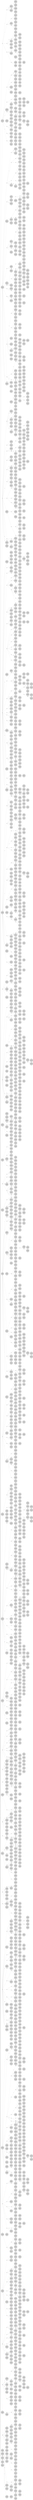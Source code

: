 digraph {
	rankdir = LR;
	ordering = out;
	edge [arrowsize=0.4,fontsize=10]
	node7CDDAAA4 [label="",style=filled,fillcolor=lightgrey,shape=circle,width=.1,height=.1];
//------leaves------
	node2E4C2629 [label="[Ljava.lang.Object;@713a7ac7",shape=point,style=filled,fillcolor=lightgrey,shape=circle,width=.07,height=.07]
	node437F583C [label="[Ljava.lang.Object;@52e6427d",shape=point,style=filled,fillcolor=lightgrey,shape=circle,width=.07,height=.07]
	node1DD44B66 [label="[Ljava.lang.Object;@3f1af659",shape=point,style=filled,fillcolor=lightgrey,shape=circle,width=.07,height=.07]
	node69DE73E [label="[Ljava.lang.Object;@6688a83a",shape=point,style=filled,fillcolor=lightgrey,shape=circle,width=.07,height=.07]
	node593850F6 [label="[Ljava.lang.Object;@31f8cdb6",shape=point,style=filled,fillcolor=lightgrey,shape=circle,width=.07,height=.07]
	node583578A0 [label="[Ljava.lang.Object;@7bdfc2e4",shape=point,style=filled,fillcolor=lightgrey,shape=circle,width=.07,height=.07]
	node60FB9289 [label="[Ljava.lang.Object;@1799665d",shape=point,style=filled,fillcolor=lightgrey,shape=circle,width=.07,height=.07]
	node649AEC76 [label="[Ljava.lang.Object;@61d7dae3",shape=point,style=filled,fillcolor=lightgrey,shape=circle,width=.07,height=.07]
	node5D84638A [label="[Ljava.lang.Object;@1f34de9",shape=point,style=filled,fillcolor=lightgrey,shape=circle,width=.07,height=.07]
	node3239F8FD [label="[Ljava.lang.Object;@6de62c9b",shape=point,style=filled,fillcolor=lightgrey,shape=circle,width=.07,height=.07]
	node13008A9E [label="[Ljava.lang.Object;@8871112",shape=point,style=filled,fillcolor=lightgrey,shape=circle,width=.07,height=.07]
	node7504FEEF [label="[Ljava.lang.Object;@29da8620",shape=point,style=filled,fillcolor=lightgrey,shape=circle,width=.07,height=.07]
	node3E99ADFF [label="[Ljava.lang.Object;@ea624bf",shape=point,style=filled,fillcolor=lightgrey,shape=circle,width=.07,height=.07]
	node5C075002 [label="[Ljava.lang.Object;@21113624",shape=point,style=filled,fillcolor=lightgrey,shape=circle,width=.07,height=.07]
	node521481AC [label="[Ljava.lang.Object;@6da8d48d",shape=point,style=filled,fillcolor=lightgrey,shape=circle,width=.07,height=.07]
	nodeB491E7A [label="[Ljava.lang.Object;@23c1a921",shape=point,style=filled,fillcolor=lightgrey,shape=circle,width=.07,height=.07]
	node552E5514 [label="[Ljava.lang.Object;@7e09ff80",shape=point,style=filled,fillcolor=lightgrey,shape=circle,width=.07,height=.07]
	node3DF094F5 [label="[Ljava.lang.Object;@1356aacb",shape=point,style=filled,fillcolor=lightgrey,shape=circle,width=.07,height=.07]
	node3477CB40 [label="[Ljava.lang.Object;@533c7b1",shape=point,style=filled,fillcolor=lightgrey,shape=circle,width=.07,height=.07]
	node3C5DBCDE [label="[Ljava.lang.Object;@1a7b596c",shape=point,style=filled,fillcolor=lightgrey,shape=circle,width=.07,height=.07]
	node10DCACA8 [label="[Ljava.lang.Object;@bc9ef4d",shape=point,style=filled,fillcolor=lightgrey,shape=circle,width=.07,height=.07]
	node5A2319A6 [label="[Ljava.lang.Object;@1ad39bb7",shape=point,style=filled,fillcolor=lightgrey,shape=circle,width=.07,height=.07]
	node6F9FCDA9 [label="[Ljava.lang.Object;@2b68e490",shape=point,style=filled,fillcolor=lightgrey,shape=circle,width=.07,height=.07]
	node69C43672 [label="[Ljava.lang.Object;@6f4c06de",shape=point,style=filled,fillcolor=lightgrey,shape=circle,width=.07,height=.07]
	node7EAF7C1B [label="[Ljava.lang.Object;@120f5b3a",shape=point,style=filled,fillcolor=lightgrey,shape=circle,width=.07,height=.07]
	node5AB098AF [label="[Ljava.lang.Object;@55c51fd1",shape=point,style=filled,fillcolor=lightgrey,shape=circle,width=.07,height=.07]
	node508FFED6 [label="[Ljava.lang.Object;@38b1a976",shape=point,style=filled,fillcolor=lightgrey,shape=circle,width=.07,height=.07]
	node661A2B2F [label="[Ljava.lang.Object;@1b5c8baa",shape=point,style=filled,fillcolor=lightgrey,shape=circle,width=.07,height=.07]
	node340ABF59 [label="[Ljava.lang.Object;@1c55ab7",shape=point,style=filled,fillcolor=lightgrey,shape=circle,width=.07,height=.07]
	node36314AF3 [label="[Ljava.lang.Object;@49cf8644",shape=point,style=filled,fillcolor=lightgrey,shape=circle,width=.07,height=.07]
	node285E0853 [label="[Ljava.lang.Object;@365ff0d",shape=point,style=filled,fillcolor=lightgrey,shape=circle,width=.07,height=.07]
	node3F3F4B40 [label="[Ljava.lang.Object;@af71745",shape=point,style=filled,fillcolor=lightgrey,shape=circle,width=.07,height=.07]
	node52339AD8 [label="[Ljava.lang.Object;@7e828a04",shape=point,style=filled,fillcolor=lightgrey,shape=circle,width=.07,height=.07]
	node3B22BBDF [label="[Ljava.lang.Object;@9ddcec1",shape=point,style=filled,fillcolor=lightgrey,shape=circle,width=.07,height=.07]
	node47766078 [label="[Ljava.lang.Object;@2d4e0038",shape=point,style=filled,fillcolor=lightgrey,shape=circle,width=.07,height=.07]
	node39CBA0D [label="[Ljava.lang.Object;@6450d779",shape=point,style=filled,fillcolor=lightgrey,shape=circle,width=.07,height=.07]
	node10510E2B [label="[Ljava.lang.Object;@4d4383d9",shape=point,style=filled,fillcolor=lightgrey,shape=circle,width=.07,height=.07]
	node2BE914AE [label="[Ljava.lang.Object;@49e0f5b5",shape=point,style=filled,fillcolor=lightgrey,shape=circle,width=.07,height=.07]
	node51588AF4 [label="[Ljava.lang.Object;@54864d",shape=point,style=filled,fillcolor=lightgrey,shape=circle,width=.07,height=.07]
	node63FBBE8D [label="[Ljava.lang.Object;@2df8a21a",shape=point,style=filled,fillcolor=lightgrey,shape=circle,width=.07,height=.07]
	node38E2827B [label="[Ljava.lang.Object;@1ca00dc4",shape=point,style=filled,fillcolor=lightgrey,shape=circle,width=.07,height=.07]
	node2211D70B [label="[Ljava.lang.Object;@4a115921",shape=point,style=filled,fillcolor=lightgrey,shape=circle,width=.07,height=.07]
	node66CCFB42 [label="[Ljava.lang.Object;@7a1e1472",shape=point,style=filled,fillcolor=lightgrey,shape=circle,width=.07,height=.07]
	node569B3DB5 [label="[Ljava.lang.Object;@1683be16",shape=point,style=filled,fillcolor=lightgrey,shape=circle,width=.07,height=.07]
	node1794516F [label="[Ljava.lang.Object;@1da37a6b",shape=point,style=filled,fillcolor=lightgrey,shape=circle,width=.07,height=.07]
	node125A9AFF [label="[Ljava.lang.Object;@19a2f5ac",shape=point,style=filled,fillcolor=lightgrey,shape=circle,width=.07,height=.07]
	node2C88C0DE [label="[Ljava.lang.Object;@2afe9706",shape=point,style=filled,fillcolor=lightgrey,shape=circle,width=.07,height=.07]
	node6C357DC4 [label="[Ljava.lang.Object;@6234ea7b",shape=point,style=filled,fillcolor=lightgrey,shape=circle,width=.07,height=.07]
	node8D058D3 [label="[Ljava.lang.Object;@5648b868",shape=point,style=filled,fillcolor=lightgrey,shape=circle,width=.07,height=.07]
	node11542438 [label="[Ljava.lang.Object;@54f6735b",shape=point,style=filled,fillcolor=lightgrey,shape=circle,width=.07,height=.07]
	node5E6ABFD6 [label="[Ljava.lang.Object;@4d72c78b",shape=point,style=filled,fillcolor=lightgrey,shape=circle,width=.07,height=.07]
	node7DB74FF9 [label="[Ljava.lang.Object;@1abc87bf",shape=point,style=filled,fillcolor=lightgrey,shape=circle,width=.07,height=.07]
	node11231F31 [label="[Ljava.lang.Object;@4a36cc01",shape=point,style=filled,fillcolor=lightgrey,shape=circle,width=.07,height=.07]
	nodeD398A39 [label="[Ljava.lang.Object;@7346655e",shape=point,style=filled,fillcolor=lightgrey,shape=circle,width=.07,height=.07]
	node7A952690 [label="[Ljava.lang.Object;@63fbb07",shape=point,style=filled,fillcolor=lightgrey,shape=circle,width=.07,height=.07]
	node471681BB [label="[Ljava.lang.Object;@73a6092",shape=point,style=filled,fillcolor=lightgrey,shape=circle,width=.07,height=.07]
	node54487743 [label="[Ljava.lang.Object;@2fd4194e",shape=point,style=filled,fillcolor=lightgrey,shape=circle,width=.07,height=.07]
	node5CBC5E56 [label="[Ljava.lang.Object;@8d69ba3",shape=point,style=filled,fillcolor=lightgrey,shape=circle,width=.07,height=.07]
	node1F330795 [label="[Ljava.lang.Object;@10a27354",shape=point,style=filled,fillcolor=lightgrey,shape=circle,width=.07,height=.07]
	node2E52C1F8 [label="[Ljava.lang.Object;@12e54c12",shape=point,style=filled,fillcolor=lightgrey,shape=circle,width=.07,height=.07]
	node156DFE74 [label="[Ljava.lang.Object;@16d6175e",shape=point,style=filled,fillcolor=lightgrey,shape=circle,width=.07,height=.07]
	node2E33597D [label="[Ljava.lang.Object;@160e0575",shape=point,style=filled,fillcolor=lightgrey,shape=circle,width=.07,height=.07]
	node6CEAD79E [label="[Ljava.lang.Object;@4aa041ba",shape=point,style=filled,fillcolor=lightgrey,shape=circle,width=.07,height=.07]
	node7EEC1122 [label="[Ljava.lang.Object;@182f9627",shape=point,style=filled,fillcolor=lightgrey,shape=circle,width=.07,height=.07]
	node22C3F49B [label="[Ljava.lang.Object;@6aa6cce8",shape=point,style=filled,fillcolor=lightgrey,shape=circle,width=.07,height=.07]
	node74DDB59F [label="[Ljava.lang.Object;@10a79b8d",shape=point,style=filled,fillcolor=lightgrey,shape=circle,width=.07,height=.07]
	node2DFDD22E [label="[Ljava.lang.Object;@71e09af5",shape=point,style=filled,fillcolor=lightgrey,shape=circle,width=.07,height=.07]
	node6888B81B [label="[Ljava.lang.Object;@44df2d74",shape=point,style=filled,fillcolor=lightgrey,shape=circle,width=.07,height=.07]
	node770FB63 [label="[Ljava.lang.Object;@72b2fe4a",shape=point,style=filled,fillcolor=lightgrey,shape=circle,width=.07,height=.07]
	node5F57C867 [label="[Ljava.lang.Object;@62defa74",shape=point,style=filled,fillcolor=lightgrey,shape=circle,width=.07,height=.07]
	node62F5BEAF [label="[Ljava.lang.Object;@7d04c15",shape=point,style=filled,fillcolor=lightgrey,shape=circle,width=.07,height=.07]
	node6625B878 [label="[Ljava.lang.Object;@73bde392",shape=point,style=filled,fillcolor=lightgrey,shape=circle,width=.07,height=.07]
	node3CF23B8C [label="[Ljava.lang.Object;@394778e3",shape=point,style=filled,fillcolor=lightgrey,shape=circle,width=.07,height=.07]
	node72EAF1CB [label="[Ljava.lang.Object;@6e573d77",shape=point,style=filled,fillcolor=lightgrey,shape=circle,width=.07,height=.07]
	node4354556A [label="[Ljava.lang.Object;@4156ad83",shape=point,style=filled,fillcolor=lightgrey,shape=circle,width=.07,height=.07]
	node649768CB [label="[Ljava.lang.Object;@337c4dab",shape=point,style=filled,fillcolor=lightgrey,shape=circle,width=.07,height=.07]
	node52E2A1AB [label="[Ljava.lang.Object;@262c34c1",shape=point,style=filled,fillcolor=lightgrey,shape=circle,width=.07,height=.07]
	node79A2D1FF [label="[Ljava.lang.Object;@28e2da75",shape=point,style=filled,fillcolor=lightgrey,shape=circle,width=.07,height=.07]
	node6FCAC93B [label="[Ljava.lang.Object;@2807623f",shape=point,style=filled,fillcolor=lightgrey,shape=circle,width=.07,height=.07]
	node474573E9 [label="[Ljava.lang.Object;@794a2806",shape=point,style=filled,fillcolor=lightgrey,shape=circle,width=.07,height=.07]
	node4070A505 [label="[Ljava.lang.Object;@53f521ae",shape=point,style=filled,fillcolor=lightgrey,shape=circle,width=.07,height=.07]
	node3FC3DA02 [label="[Ljava.lang.Object;@1761cfe4",shape=point,style=filled,fillcolor=lightgrey,shape=circle,width=.07,height=.07]
	node52FC0880 [label="[Ljava.lang.Object;@287eab20",shape=point,style=filled,fillcolor=lightgrey,shape=circle,width=.07,height=.07]
	node94C77E7 [label="[Ljava.lang.Object;@10cb87c5",shape=point,style=filled,fillcolor=lightgrey,shape=circle,width=.07,height=.07]
	node22C12554 [label="[Ljava.lang.Object;@7f3bad87",shape=point,style=filled,fillcolor=lightgrey,shape=circle,width=.07,height=.07]
	node15A20EC8 [label="[Ljava.lang.Object;@599b4616",shape=point,style=filled,fillcolor=lightgrey,shape=circle,width=.07,height=.07]
	node725B23F4 [label="[Ljava.lang.Object;@502eefad",shape=point,style=filled,fillcolor=lightgrey,shape=circle,width=.07,height=.07]
	node557F7F2E [label="[Ljava.lang.Object;@56573861",shape=point,style=filled,fillcolor=lightgrey,shape=circle,width=.07,height=.07]
	node7DB8F5DC [label="[Ljava.lang.Object;@5acc3e41",shape=point,style=filled,fillcolor=lightgrey,shape=circle,width=.07,height=.07]
	node7464AC39 [label="[Ljava.lang.Object;@1b1f16e4",shape=point,style=filled,fillcolor=lightgrey,shape=circle,width=.07,height=.07]
	node2133164E [label="[Ljava.lang.Object;@1ab61a1f",shape=point,style=filled,fillcolor=lightgrey,shape=circle,width=.07,height=.07]
	node4B626814 [label="[Ljava.lang.Object;@2829ffaa",shape=point,style=filled,fillcolor=lightgrey,shape=circle,width=.07,height=.07]
	node11110D87 [label="[Ljava.lang.Object;@3b5d8b58",shape=point,style=filled,fillcolor=lightgrey,shape=circle,width=.07,height=.07]
	node632766EF [label="[Ljava.lang.Object;@414118e",shape=point,style=filled,fillcolor=lightgrey,shape=circle,width=.07,height=.07]
	node1DF049BE [label="[Ljava.lang.Object;@4a200613",shape=point,style=filled,fillcolor=lightgrey,shape=circle,width=.07,height=.07]
	node126811A6 [label="[Ljava.lang.Object;@36d4fa04",shape=point,style=filled,fillcolor=lightgrey,shape=circle,width=.07,height=.07]
	node29F6E8D9 [label="[Ljava.lang.Object;@632c636a",shape=point,style=filled,fillcolor=lightgrey,shape=circle,width=.07,height=.07]
	node311BBB88 [label="[Ljava.lang.Object;@200e6375",shape=point,style=filled,fillcolor=lightgrey,shape=circle,width=.07,height=.07]
	node3E20F78D [label="[Ljava.lang.Object;@3e97e410",shape=point,style=filled,fillcolor=lightgrey,shape=circle,width=.07,height=.07]
	node52BCDFB1 [label="[Ljava.lang.Object;@1fa1b58",shape=point,style=filled,fillcolor=lightgrey,shape=circle,width=.07,height=.07]
	node38DF0875 [label="[Ljava.lang.Object;@39e9dc1a",shape=point,style=filled,fillcolor=lightgrey,shape=circle,width=.07,height=.07]
	nodeD9CDDC1 [label="[Ljava.lang.Object;@5ced37f1",shape=point,style=filled,fillcolor=lightgrey,shape=circle,width=.07,height=.07]
	node1CB110B9 [label="[Ljava.lang.Object;@6b4f1639",shape=point,style=filled,fillcolor=lightgrey,shape=circle,width=.07,height=.07]
	node56AC44 [label="[Ljava.lang.Object;@35b15100",shape=point,style=filled,fillcolor=lightgrey,shape=circle,width=.07,height=.07]
	node2111BBD7 [label="[Ljava.lang.Object;@327c8f12",shape=point,style=filled,fillcolor=lightgrey,shape=circle,width=.07,height=.07]
	node77D3195 [label="[Ljava.lang.Object;@38fb592b",shape=point,style=filled,fillcolor=lightgrey,shape=circle,width=.07,height=.07]
	node141882E0 [label="[Ljava.lang.Object;@42ca8b6e",shape=point,style=filled,fillcolor=lightgrey,shape=circle,width=.07,height=.07]
	node2CD5EB3B [label="[Ljava.lang.Object;@4e85cd8b",shape=point,style=filled,fillcolor=lightgrey,shape=circle,width=.07,height=.07]
	node1EDA5939 [label="[Ljava.lang.Object;@85d2077",shape=point,style=filled,fillcolor=lightgrey,shape=circle,width=.07,height=.07]
	nodeBD28E74 [label="[Ljava.lang.Object;@6bdbe310",shape=point,style=filled,fillcolor=lightgrey,shape=circle,width=.07,height=.07]
	node27846CC3 [label="[Ljava.lang.Object;@46bbaedc",shape=point,style=filled,fillcolor=lightgrey,shape=circle,width=.07,height=.07]
	node59052951 [label="[Ljava.lang.Object;@6d728202",shape=point,style=filled,fillcolor=lightgrey,shape=circle,width=.07,height=.07]
	node6994091B [label="[Ljava.lang.Object;@72c297bb",shape=point,style=filled,fillcolor=lightgrey,shape=circle,width=.07,height=.07]
	node2FD7713 [label="[Ljava.lang.Object;@7be687dc",shape=point,style=filled,fillcolor=lightgrey,shape=circle,width=.07,height=.07]
	node3273856A [label="[Ljava.lang.Object;@546ab3d0",shape=point,style=filled,fillcolor=lightgrey,shape=circle,width=.07,height=.07]
	node3DC613A1 [label="[Ljava.lang.Object;@7251bba2",shape=point,style=filled,fillcolor=lightgrey,shape=circle,width=.07,height=.07]
	node5CA72857 [label="[Ljava.lang.Object;@5d52e420",shape=point,style=filled,fillcolor=lightgrey,shape=circle,width=.07,height=.07]
	node5084AF30 [label="[Ljava.lang.Object;@2f779229",shape=point,style=filled,fillcolor=lightgrey,shape=circle,width=.07,height=.07]
	node4AF7F200 [label="[Ljava.lang.Object;@4e7c9a",shape=point,style=filled,fillcolor=lightgrey,shape=circle,width=.07,height=.07]
	node7546AE8C [label="[Ljava.lang.Object;@66b38cd7",shape=point,style=filled,fillcolor=lightgrey,shape=circle,width=.07,height=.07]
	node13A105F3 [label="[Ljava.lang.Object;@607811b1",shape=point,style=filled,fillcolor=lightgrey,shape=circle,width=.07,height=.07]
	node208AF1FC [label="[Ljava.lang.Object;@5a25140e",shape=point,style=filled,fillcolor=lightgrey,shape=circle,width=.07,height=.07]
	node41300C24 [label="[Ljava.lang.Object;@61e5782a",shape=point,style=filled,fillcolor=lightgrey,shape=circle,width=.07,height=.07]
	node169770FB [label="[Ljava.lang.Object;@64608343",shape=point,style=filled,fillcolor=lightgrey,shape=circle,width=.07,height=.07]
	node2570E2C7 [label="[Ljava.lang.Object;@6f9efa6b",shape=point,style=filled,fillcolor=lightgrey,shape=circle,width=.07,height=.07]
	node42A34FCB [label="[Ljava.lang.Object;@2239a647",shape=point,style=filled,fillcolor=lightgrey,shape=circle,width=.07,height=.07]
	node7D0E1D [label="[Ljava.lang.Object;@18a8f1db",shape=point,style=filled,fillcolor=lightgrey,shape=circle,width=.07,height=.07]
	node402D3812 [label="[Ljava.lang.Object;@2f49a5ce",shape=point,style=filled,fillcolor=lightgrey,shape=circle,width=.07,height=.07]
	node472C4BDC [label="[Ljava.lang.Object;@18554ccb",shape=point,style=filled,fillcolor=lightgrey,shape=circle,width=.07,height=.07]
	node31910A7B [label="[Ljava.lang.Object;@5394be52",shape=point,style=filled,fillcolor=lightgrey,shape=circle,width=.07,height=.07]
	node76C36D57 [label="[Ljava.lang.Object;@44424450",shape=point,style=filled,fillcolor=lightgrey,shape=circle,width=.07,height=.07]
	node7D394C71 [label="[Ljava.lang.Object;@ba90baa",shape=point,style=filled,fillcolor=lightgrey,shape=circle,width=.07,height=.07]
	node666D665D [label="[Ljava.lang.Object;@30dbde04",shape=point,style=filled,fillcolor=lightgrey,shape=circle,width=.07,height=.07]
	node73646AA [label="[Ljava.lang.Object;@4401f9bd",shape=point,style=filled,fillcolor=lightgrey,shape=circle,width=.07,height=.07]
	node49D320EE [label="[Ljava.lang.Object;@2716ec2e",shape=point,style=filled,fillcolor=lightgrey,shape=circle,width=.07,height=.07]
	node1220FD70 [label="[Ljava.lang.Object;@59a72298",shape=point,style=filled,fillcolor=lightgrey,shape=circle,width=.07,height=.07]
	node923AD12 [label="[Ljava.lang.Object;@19c44784",shape=point,style=filled,fillcolor=lightgrey,shape=circle,width=.07,height=.07]
	nodeC1AE2B1 [label="[Ljava.lang.Object;@6cc9a248",shape=point,style=filled,fillcolor=lightgrey,shape=circle,width=.07,height=.07]
	node7896C9FE [label="[Ljava.lang.Object;@43d5490f",shape=point,style=filled,fillcolor=lightgrey,shape=circle,width=.07,height=.07]
	node188124AE [label="[Ljava.lang.Object;@39fb1e14",shape=point,style=filled,fillcolor=lightgrey,shape=circle,width=.07,height=.07]
	node776CE9EC [label="[Ljava.lang.Object;@1e185b3f",shape=point,style=filled,fillcolor=lightgrey,shape=circle,width=.07,height=.07]
	nodeFADA806 [label="[Ljava.lang.Object;@6ec71c59",shape=point,style=filled,fillcolor=lightgrey,shape=circle,width=.07,height=.07]
	node7E74BBE4 [label="[Ljava.lang.Object;@2269c6b6",shape=point,style=filled,fillcolor=lightgrey,shape=circle,width=.07,height=.07]
	node40E6B765 [label="[Ljava.lang.Object;@16954ef4",shape=point,style=filled,fillcolor=lightgrey,shape=circle,width=.07,height=.07]
	node4D657C59 [label="[Ljava.lang.Object;@21555f35",shape=point,style=filled,fillcolor=lightgrey,shape=circle,width=.07,height=.07]
	node547D99E5 [label="[Ljava.lang.Object;@68239f70",shape=point,style=filled,fillcolor=lightgrey,shape=circle,width=.07,height=.07]
	nodeEC2B199 [label="[Ljava.lang.Object;@5e5fb83",shape=point,style=filled,fillcolor=lightgrey,shape=circle,width=.07,height=.07]
	node3DEFF86B [label="[Ljava.lang.Object;@49c328b9",shape=point,style=filled,fillcolor=lightgrey,shape=circle,width=.07,height=.07]
	node52161661 [label="[Ljava.lang.Object;@7805d643",shape=point,style=filled,fillcolor=lightgrey,shape=circle,width=.07,height=.07]
	node3AEB4588 [label="[Ljava.lang.Object;@6a3d248c",shape=point,style=filled,fillcolor=lightgrey,shape=circle,width=.07,height=.07]
	node8FA92B4 [label="[Ljava.lang.Object;@5e9bea26",shape=point,style=filled,fillcolor=lightgrey,shape=circle,width=.07,height=.07]
	node3E3C3378 [label="[Ljava.lang.Object;@3da67977",shape=point,style=filled,fillcolor=lightgrey,shape=circle,width=.07,height=.07]
	node61152345 [label="[Ljava.lang.Object;@60de2f9b",shape=point,style=filled,fillcolor=lightgrey,shape=circle,width=.07,height=.07]
	node3F26670B [label="[Ljava.lang.Object;@3145dc59",shape=point,style=filled,fillcolor=lightgrey,shape=circle,width=.07,height=.07]
	node7902CE3F [label="[Ljava.lang.Object;@68b18473",shape=point,style=filled,fillcolor=lightgrey,shape=circle,width=.07,height=.07]
	node6423B851 [label="[Ljava.lang.Object;@7b1b0798",shape=point,style=filled,fillcolor=lightgrey,shape=circle,width=.07,height=.07]
	node14875DF2 [label="[Ljava.lang.Object;@7071d10d",shape=point,style=filled,fillcolor=lightgrey,shape=circle,width=.07,height=.07]
	node9E90E62 [label="[Ljava.lang.Object;@2aedef00",shape=point,style=filled,fillcolor=lightgrey,shape=circle,width=.07,height=.07]
	node4AB4F62 [label="[Ljava.lang.Object;@7aac0f43",shape=point,style=filled,fillcolor=lightgrey,shape=circle,width=.07,height=.07]
	node3B77946A [label="[Ljava.lang.Object;@7ea7f9eb",shape=point,style=filled,fillcolor=lightgrey,shape=circle,width=.07,height=.07]
	node20296902 [label="[Ljava.lang.Object;@3a65bc53",shape=point,style=filled,fillcolor=lightgrey,shape=circle,width=.07,height=.07]
	node3DB6ABB1 [label="[Ljava.lang.Object;@7c1f654d",shape=point,style=filled,fillcolor=lightgrey,shape=circle,width=.07,height=.07]
	node179562B5 [label="[Ljava.lang.Object;@5c330",shape=point,style=filled,fillcolor=lightgrey,shape=circle,width=.07,height=.07]
	node8660BA2 [label="[Ljava.lang.Object;@f5422ee",shape=point,style=filled,fillcolor=lightgrey,shape=circle,width=.07,height=.07]
	node3368797B [label="[Ljava.lang.Object;@1d5a2065",shape=point,style=filled,fillcolor=lightgrey,shape=circle,width=.07,height=.07]
	node25D90377 [label="[Ljava.lang.Object;@bb40670",shape=point,style=filled,fillcolor=lightgrey,shape=circle,width=.07,height=.07]
	node7B6715DC [label="[Ljava.lang.Object;@37f25bdd",shape=point,style=filled,fillcolor=lightgrey,shape=circle,width=.07,height=.07]
	node5A5D24EF [label="[Ljava.lang.Object;@71f12e52",shape=point,style=filled,fillcolor=lightgrey,shape=circle,width=.07,height=.07]
	node32FB1C45 [label="[Ljava.lang.Object;@17729574",shape=point,style=filled,fillcolor=lightgrey,shape=circle,width=.07,height=.07]
	node24BBB129 [label="[Ljava.lang.Object;@5cc09852",shape=point,style=filled,fillcolor=lightgrey,shape=circle,width=.07,height=.07]
	node36B3BEBB [label="[Ljava.lang.Object;@35e9542c",shape=point,style=filled,fillcolor=lightgrey,shape=circle,width=.07,height=.07]
	node4CA28941 [label="[Ljava.lang.Object;@14f89a8f",shape=point,style=filled,fillcolor=lightgrey,shape=circle,width=.07,height=.07]
	node3F15A8CD [label="[Ljava.lang.Object;@40a2d337",shape=point,style=filled,fillcolor=lightgrey,shape=circle,width=.07,height=.07]
	node1892A2E3 [label="[Ljava.lang.Object;@48ee6f9c",shape=point,style=filled,fillcolor=lightgrey,shape=circle,width=.07,height=.07]
	node5A2FF58C [label="[Ljava.lang.Object;@cc2be95",shape=point,style=filled,fillcolor=lightgrey,shape=circle,width=.07,height=.07]
	node1CA8054 [label="[Ljava.lang.Object;@3a638d7e",shape=point,style=filled,fillcolor=lightgrey,shape=circle,width=.07,height=.07]
	node1F458C2B [label="[Ljava.lang.Object;@66aaf40",shape=point,style=filled,fillcolor=lightgrey,shape=circle,width=.07,height=.07]
	node537747F9 [label="[Ljava.lang.Object;@75d92894",shape=point,style=filled,fillcolor=lightgrey,shape=circle,width=.07,height=.07]
	node46CED6D0 [label="[Ljava.lang.Object;@158d61e6",shape=point,style=filled,fillcolor=lightgrey,shape=circle,width=.07,height=.07]
	node7CACA421 [label="[Ljava.lang.Object;@408dbea8",shape=point,style=filled,fillcolor=lightgrey,shape=circle,width=.07,height=.07]
	node70C5883F [label="[Ljava.lang.Object;@e394590",shape=point,style=filled,fillcolor=lightgrey,shape=circle,width=.07,height=.07]
	node17AD75DA [label="[Ljava.lang.Object;@3a78e179",shape=point,style=filled,fillcolor=lightgrey,shape=circle,width=.07,height=.07]
	node66201279 [label="[Ljava.lang.Object;@2271dee8",shape=point,style=filled,fillcolor=lightgrey,shape=circle,width=.07,height=.07]
	node5E8E6CD9 [label="[Ljava.lang.Object;@23003d58",shape=point,style=filled,fillcolor=lightgrey,shape=circle,width=.07,height=.07]
	node4555409B [label="[Ljava.lang.Object;@69ff5047",shape=point,style=filled,fillcolor=lightgrey,shape=circle,width=.07,height=.07]
	node443A1105 [label="[Ljava.lang.Object;@66720e27",shape=point,style=filled,fillcolor=lightgrey,shape=circle,width=.07,height=.07]
	node9CCDBEA [label="[Ljava.lang.Object;@1a22cffc",shape=point,style=filled,fillcolor=lightgrey,shape=circle,width=.07,height=.07]
	nodeE045784 [label="[Ljava.lang.Object;@78716355",shape=point,style=filled,fillcolor=lightgrey,shape=circle,width=.07,height=.07]
	node170DF43A [label="[Ljava.lang.Object;@1bdc8408",shape=point,style=filled,fillcolor=lightgrey,shape=circle,width=.07,height=.07]
	node37485880 [label="[Ljava.lang.Object;@44d0eef7",shape=point,style=filled,fillcolor=lightgrey,shape=circle,width=.07,height=.07]
	node3C046E73 [label="[Ljava.lang.Object;@4387513f",shape=point,style=filled,fillcolor=lightgrey,shape=circle,width=.07,height=.07]
	node36FE8D97 [label="[Ljava.lang.Object;@759a6ae9",shape=point,style=filled,fillcolor=lightgrey,shape=circle,width=.07,height=.07]
	node6AF2E5DF [label="[Ljava.lang.Object;@13854f17",shape=point,style=filled,fillcolor=lightgrey,shape=circle,width=.07,height=.07]
	node5155EAC5 [label="[Ljava.lang.Object;@773e0f24",shape=point,style=filled,fillcolor=lightgrey,shape=circle,width=.07,height=.07]
	nodeA1FD001 [label="[Ljava.lang.Object;@33dbdba2",shape=point,style=filled,fillcolor=lightgrey,shape=circle,width=.07,height=.07]
	node4D261CDE [label="[Ljava.lang.Object;@4a666d71",shape=point,style=filled,fillcolor=lightgrey,shape=circle,width=.07,height=.07]
	node3E0D33E4 [label="[Ljava.lang.Object;@53e6f94c",shape=point,style=filled,fillcolor=lightgrey,shape=circle,width=.07,height=.07]
	node2EDBCF02 [label="[Ljava.lang.Object;@572f224d",shape=point,style=filled,fillcolor=lightgrey,shape=circle,width=.07,height=.07]
	nodeEAB95F [label="[Ljava.lang.Object;@64221c97",shape=point,style=filled,fillcolor=lightgrey,shape=circle,width=.07,height=.07]
	node14716CCE [label="[Ljava.lang.Object;@3ae20947",shape=point,style=filled,fillcolor=lightgrey,shape=circle,width=.07,height=.07]
	node6F176F05 [label="[Ljava.lang.Object;@1ba510d4",shape=point,style=filled,fillcolor=lightgrey,shape=circle,width=.07,height=.07]
	node4AD0872 [label="[Ljava.lang.Object;@2e2f8191",shape=point,style=filled,fillcolor=lightgrey,shape=circle,width=.07,height=.07]
	node7A14BC16 [label="[Ljava.lang.Object;@49843030",shape=point,style=filled,fillcolor=lightgrey,shape=circle,width=.07,height=.07]
	node25864FEA [label="[Ljava.lang.Object;@777771c2",shape=point,style=filled,fillcolor=lightgrey,shape=circle,width=.07,height=.07]
	node28DC8736 [label="[Ljava.lang.Object;@40b137ad",shape=point,style=filled,fillcolor=lightgrey,shape=circle,width=.07,height=.07]
	node57DFD94E [label="[Ljava.lang.Object;@1bea5b16",shape=point,style=filled,fillcolor=lightgrey,shape=circle,width=.07,height=.07]
	node57C38A6A [label="[Ljava.lang.Object;@1e06c360",shape=point,style=filled,fillcolor=lightgrey,shape=circle,width=.07,height=.07]
	node373A7C47 [label="[Ljava.lang.Object;@7e41a35d",shape=point,style=filled,fillcolor=lightgrey,shape=circle,width=.07,height=.07]
	node351AE625 [label="[Ljava.lang.Object;@1d2f2e25",shape=point,style=filled,fillcolor=lightgrey,shape=circle,width=.07,height=.07]
	node7913A183 [label="[Ljava.lang.Object;@a3bbeb7",shape=point,style=filled,fillcolor=lightgrey,shape=circle,width=.07,height=.07]
	node68725A1B [label="[Ljava.lang.Object;@cc80f36",shape=point,style=filled,fillcolor=lightgrey,shape=circle,width=.07,height=.07]
	node6833B895 [label="[Ljava.lang.Object;@3f2a7d22",shape=point,style=filled,fillcolor=lightgrey,shape=circle,width=.07,height=.07]
	node45724A5E [label="[Ljava.lang.Object;@90f4c79",shape=point,style=filled,fillcolor=lightgrey,shape=circle,width=.07,height=.07]
	node7C0DBADD [label="[Ljava.lang.Object;@10221b13",shape=point,style=filled,fillcolor=lightgrey,shape=circle,width=.07,height=.07]
	node47D593F3 [label="[Ljava.lang.Object;@344a73f4",shape=point,style=filled,fillcolor=lightgrey,shape=circle,width=.07,height=.07]
	node2580ECF2 [label="[Ljava.lang.Object;@25fa81d2",shape=point,style=filled,fillcolor=lightgrey,shape=circle,width=.07,height=.07]
	node4E5BC495 [label="[Ljava.lang.Object;@2969db79",shape=point,style=filled,fillcolor=lightgrey,shape=circle,width=.07,height=.07]
	nodeB2C45DA [label="[Ljava.lang.Object;@7a29b17c",shape=point,style=filled,fillcolor=lightgrey,shape=circle,width=.07,height=.07]
	node6A46ADC0 [label="[Ljava.lang.Object;@d9301e2",shape=point,style=filled,fillcolor=lightgrey,shape=circle,width=.07,height=.07]
	node6478971F [label="[Ljava.lang.Object;@53ed78bd",shape=point,style=filled,fillcolor=lightgrey,shape=circle,width=.07,height=.07]
	nodeC9AE7AD [label="[Ljava.lang.Object;@19937bcd",shape=point,style=filled,fillcolor=lightgrey,shape=circle,width=.07,height=.07]
	node3973D78F [label="[Ljava.lang.Object;@1e3688c",shape=point,style=filled,fillcolor=lightgrey,shape=circle,width=.07,height=.07]
	node5A1F5092 [label="[Ljava.lang.Object;@58d0150f",shape=point,style=filled,fillcolor=lightgrey,shape=circle,width=.07,height=.07]
	node7FB87E35 [label="[Ljava.lang.Object;@6585ce46",shape=point,style=filled,fillcolor=lightgrey,shape=circle,width=.07,height=.07]
	node453E99A4 [label="[Ljava.lang.Object;@1d9e8461",shape=point,style=filled,fillcolor=lightgrey,shape=circle,width=.07,height=.07]
	node21EB0831 [label="[Ljava.lang.Object;@6a5715b4",shape=point,style=filled,fillcolor=lightgrey,shape=circle,width=.07,height=.07]
	node5B1542E3 [label="[Ljava.lang.Object;@32c1786c",shape=point,style=filled,fillcolor=lightgrey,shape=circle,width=.07,height=.07]
	node4B925485 [label="[Ljava.lang.Object;@193a02f6",shape=point,style=filled,fillcolor=lightgrey,shape=circle,width=.07,height=.07]
	node68C94968 [label="[Ljava.lang.Object;@51f25e05",shape=point,style=filled,fillcolor=lightgrey,shape=circle,width=.07,height=.07]
	node89D1EC2 [label="[Ljava.lang.Object;@41f98095",shape=point,style=filled,fillcolor=lightgrey,shape=circle,width=.07,height=.07]
	node635903CB [label="[Ljava.lang.Object;@20987bd3",shape=point,style=filled,fillcolor=lightgrey,shape=circle,width=.07,height=.07]
	node40130A0C [label="[Ljava.lang.Object;@4d63d7b3",shape=point,style=filled,fillcolor=lightgrey,shape=circle,width=.07,height=.07]
	node668FD28F [label="[Ljava.lang.Object;@5aa7b6e",shape=point,style=filled,fillcolor=lightgrey,shape=circle,width=.07,height=.07]
	node5D3152BD [label="[Ljava.lang.Object;@e3cd8e7",shape=point,style=filled,fillcolor=lightgrey,shape=circle,width=.07,height=.07]
	node163F6805 [label="[Ljava.lang.Object;@401810a7",shape=point,style=filled,fillcolor=lightgrey,shape=circle,width=.07,height=.07]
	node17EB06A3 [label="[Ljava.lang.Object;@7ff81f59",shape=point,style=filled,fillcolor=lightgrey,shape=circle,width=.07,height=.07]
	node126A3FE3 [label="[Ljava.lang.Object;@12778821",shape=point,style=filled,fillcolor=lightgrey,shape=circle,width=.07,height=.07]
	node5DE65AD2 [label="[Ljava.lang.Object;@62db94e0",shape=point,style=filled,fillcolor=lightgrey,shape=circle,width=.07,height=.07]
	node210D3A7F [label="[Ljava.lang.Object;@f1598ff",shape=point,style=filled,fillcolor=lightgrey,shape=circle,width=.07,height=.07]
	node60CA7305 [label="[Ljava.lang.Object;@5e889768",shape=point,style=filled,fillcolor=lightgrey,shape=circle,width=.07,height=.07]
	node169E8004 [label="[Ljava.lang.Object;@356f2048",shape=point,style=filled,fillcolor=lightgrey,shape=circle,width=.07,height=.07]
	node60E3FBB [label="[Ljava.lang.Object;@1c27cbc5",shape=point,style=filled,fillcolor=lightgrey,shape=circle,width=.07,height=.07]
	node7EDBE6E5 [label="[Ljava.lang.Object;@327af416",shape=point,style=filled,fillcolor=lightgrey,shape=circle,width=.07,height=.07]
	node457EE605 [label="[Ljava.lang.Object;@67a5648c",shape=point,style=filled,fillcolor=lightgrey,shape=circle,width=.07,height=.07]
	node46684A53 [label="[Ljava.lang.Object;@2357dccc",shape=point,style=filled,fillcolor=lightgrey,shape=circle,width=.07,height=.07]
	node112B486D [label="[Ljava.lang.Object;@5de6dfc0",shape=point,style=filled,fillcolor=lightgrey,shape=circle,width=.07,height=.07]
	node59D82CFD [label="[Ljava.lang.Object;@44743ab6",shape=point,style=filled,fillcolor=lightgrey,shape=circle,width=.07,height=.07]
	nodeFD76A75 [label="[Ljava.lang.Object;@6424ac90",shape=point,style=filled,fillcolor=lightgrey,shape=circle,width=.07,height=.07]
	node7C83CB2D [label="[Ljava.lang.Object;@1947ff81",shape=point,style=filled,fillcolor=lightgrey,shape=circle,width=.07,height=.07]
	node2D77AA1E [label="[Ljava.lang.Object;@6cf6c30c",shape=point,style=filled,fillcolor=lightgrey,shape=circle,width=.07,height=.07]
	nodeECEA71C [label="[Ljava.lang.Object;@28d3eab3",shape=point,style=filled,fillcolor=lightgrey,shape=circle,width=.07,height=.07]
	node386482ED [label="[Ljava.lang.Object;@62d0c84e",shape=point,style=filled,fillcolor=lightgrey,shape=circle,width=.07,height=.07]
	node195D754F [label="[Ljava.lang.Object;@2eec82a5",shape=point,style=filled,fillcolor=lightgrey,shape=circle,width=.07,height=.07]
	node32831E7F [label="[Ljava.lang.Object;@56f532d9",shape=point,style=filled,fillcolor=lightgrey,shape=circle,width=.07,height=.07]
	node24F0D245 [label="[Ljava.lang.Object;@6e4385d4",shape=point,style=filled,fillcolor=lightgrey,shape=circle,width=.07,height=.07]
	node44191E85 [label="[Ljava.lang.Object;@3b058f25",shape=point,style=filled,fillcolor=lightgrey,shape=circle,width=.07,height=.07]
	node19C510FA [label="[Ljava.lang.Object;@6bda4b33",shape=point,style=filled,fillcolor=lightgrey,shape=circle,width=.07,height=.07]
	node67BB8DFB [label="[Ljava.lang.Object;@70d05a8e",shape=point,style=filled,fillcolor=lightgrey,shape=circle,width=.07,height=.07]
	node4123D6AE [label="[Ljava.lang.Object;@78999e6a",shape=point,style=filled,fillcolor=lightgrey,shape=circle,width=.07,height=.07]
	node43F600D7 [label="[Ljava.lang.Object;@3100260d",shape=point,style=filled,fillcolor=lightgrey,shape=circle,width=.07,height=.07]
	node6E490025 [label="[Ljava.lang.Object;@5a17a948",shape=point,style=filled,fillcolor=lightgrey,shape=circle,width=.07,height=.07]
	node2914EA65 [label="[Ljava.lang.Object;@19948104",shape=point,style=filled,fillcolor=lightgrey,shape=circle,width=.07,height=.07]
	node3FFAE23B [label="[Ljava.lang.Object;@58405165",shape=point,style=filled,fillcolor=lightgrey,shape=circle,width=.07,height=.07]
	node5609CFCA [label="[Ljava.lang.Object;@6b28e8ae",shape=point,style=filled,fillcolor=lightgrey,shape=circle,width=.07,height=.07]
	node32B34CA [label="[Ljava.lang.Object;@593a96b3",shape=point,style=filled,fillcolor=lightgrey,shape=circle,width=.07,height=.07]
	node41D575C1 [label="[Ljava.lang.Object;@6d9498cd",shape=point,style=filled,fillcolor=lightgrey,shape=circle,width=.07,height=.07]
	node37C36CD1 [label="[Ljava.lang.Object;@3ac1eb94",shape=point,style=filled,fillcolor=lightgrey,shape=circle,width=.07,height=.07]
	node50D0FA70 [label="[Ljava.lang.Object;@19cb4257",shape=point,style=filled,fillcolor=lightgrey,shape=circle,width=.07,height=.07]
	node3542105B [label="[Ljava.lang.Object;@6ad02c",shape=point,style=filled,fillcolor=lightgrey,shape=circle,width=.07,height=.07]
	node573EA92B [label="[Ljava.lang.Object;@14248061",shape=point,style=filled,fillcolor=lightgrey,shape=circle,width=.07,height=.07]
	node31419A76 [label="[Ljava.lang.Object;@67fcc7c2",shape=point,style=filled,fillcolor=lightgrey,shape=circle,width=.07,height=.07]
	node45294DE7 [label="[Ljava.lang.Object;@75befaab",shape=point,style=filled,fillcolor=lightgrey,shape=circle,width=.07,height=.07]
	node48114C40 [label="[Ljava.lang.Object;@49525057",shape=point,style=filled,fillcolor=lightgrey,shape=circle,width=.07,height=.07]
	node469B7AEF [label="[Ljava.lang.Object;@4472bb35",shape=point,style=filled,fillcolor=lightgrey,shape=circle,width=.07,height=.07]
	node6C39CB7 [label="[Ljava.lang.Object;@5d48a4d0",shape=point,style=filled,fillcolor=lightgrey,shape=circle,width=.07,height=.07]
	node4099E194 [label="[Ljava.lang.Object;@116341a1",shape=point,style=filled,fillcolor=lightgrey,shape=circle,width=.07,height=.07]
	nodeB5F511E [label="[Ljava.lang.Object;@13290a81",shape=point,style=filled,fillcolor=lightgrey,shape=circle,width=.07,height=.07]
	node1CB3CC31 [label="[Ljava.lang.Object;@1756f84f",shape=point,style=filled,fillcolor=lightgrey,shape=circle,width=.07,height=.07]
	node66F08C1A [label="[Ljava.lang.Object;@3d56ff47",shape=point,style=filled,fillcolor=lightgrey,shape=circle,width=.07,height=.07]
	node3F867E98 [label="[Ljava.lang.Object;@1fb27da7",shape=point,style=filled,fillcolor=lightgrey,shape=circle,width=.07,height=.07]
	node7DC0B217 [label="[Ljava.lang.Object;@7766c62f",shape=point,style=filled,fillcolor=lightgrey,shape=circle,width=.07,height=.07]
	node7B9814E5 [label="[Ljava.lang.Object;@774b0174",shape=point,style=filled,fillcolor=lightgrey,shape=circle,width=.07,height=.07]
	nodeFE34580 [label="[Ljava.lang.Object;@4e75aded",shape=point,style=filled,fillcolor=lightgrey,shape=circle,width=.07,height=.07]
	node75F1B7FA [label="[Ljava.lang.Object;@5a1e5891",shape=point,style=filled,fillcolor=lightgrey,shape=circle,width=.07,height=.07]
	node4FC4C917 [label="[Ljava.lang.Object;@2cbd0fc7",shape=point,style=filled,fillcolor=lightgrey,shape=circle,width=.07,height=.07]
	node540B33CD [label="[Ljava.lang.Object;@7cf9330d",shape=point,style=filled,fillcolor=lightgrey,shape=circle,width=.07,height=.07]
	node159CC1F4 [label="[Ljava.lang.Object;@511b27b7",shape=point,style=filled,fillcolor=lightgrey,shape=circle,width=.07,height=.07]
	node5C83F302 [label="[Ljava.lang.Object;@6957d2c4",shape=point,style=filled,fillcolor=lightgrey,shape=circle,width=.07,height=.07]
	node1AB72D7B [label="[Ljava.lang.Object;@12999705",shape=point,style=filled,fillcolor=lightgrey,shape=circle,width=.07,height=.07]
	node51416DB7 [label="[Ljava.lang.Object;@65744a9",shape=point,style=filled,fillcolor=lightgrey,shape=circle,width=.07,height=.07]
	node25286DED [label="[Ljava.lang.Object;@7bd7e7f2",shape=point,style=filled,fillcolor=lightgrey,shape=circle,width=.07,height=.07]
	node212111EA [label="[Ljava.lang.Object;@1def7b6b",shape=point,style=filled,fillcolor=lightgrey,shape=circle,width=.07,height=.07]
	node7B4E3A3E [label="[Ljava.lang.Object;@3f62bad2",shape=point,style=filled,fillcolor=lightgrey,shape=circle,width=.07,height=.07]
	node16655295 [label="[Ljava.lang.Object;@70375711",shape=point,style=filled,fillcolor=lightgrey,shape=circle,width=.07,height=.07]
	node7A221CE3 [label="[Ljava.lang.Object;@50bc8d5f",shape=point,style=filled,fillcolor=lightgrey,shape=circle,width=.07,height=.07]
	node6CF18C27 [label="[Ljava.lang.Object;@2634c177",shape=point,style=filled,fillcolor=lightgrey,shape=circle,width=.07,height=.07]
	node4C9B1456 [label="[Ljava.lang.Object;@78f9aeef",shape=point,style=filled,fillcolor=lightgrey,shape=circle,width=.07,height=.07]
	node18098563 [label="[Ljava.lang.Object;@1836c06c",shape=point,style=filled,fillcolor=lightgrey,shape=circle,width=.07,height=.07]
	nodeC1B5E98 [label="[Ljava.lang.Object;@39200722",shape=point,style=filled,fillcolor=lightgrey,shape=circle,width=.07,height=.07]
	node6D56AFF8 [label="[Ljava.lang.Object;@43cd279e",shape=point,style=filled,fillcolor=lightgrey,shape=circle,width=.07,height=.07]
	node15F45EE1 [label="[Ljava.lang.Object;@2c54426a",shape=point,style=filled,fillcolor=lightgrey,shape=circle,width=.07,height=.07]
	node74250177 [label="[Ljava.lang.Object;@5efe29ba",shape=point,style=filled,fillcolor=lightgrey,shape=circle,width=.07,height=.07]
	node69CA77D2 [label="[Ljava.lang.Object;@67032f93",shape=point,style=filled,fillcolor=lightgrey,shape=circle,width=.07,height=.07]
	node3B71A4BD [label="[Ljava.lang.Object;@146df990",shape=point,style=filled,fillcolor=lightgrey,shape=circle,width=.07,height=.07]
	node2E236828 [label="[Ljava.lang.Object;@50a2a5c8",shape=point,style=filled,fillcolor=lightgrey,shape=circle,width=.07,height=.07]
	node66C0A72D [label="[Ljava.lang.Object;@1d1a631c",shape=point,style=filled,fillcolor=lightgrey,shape=circle,width=.07,height=.07]
	node284D3ABF [label="[Ljava.lang.Object;@6d04469b",shape=point,style=filled,fillcolor=lightgrey,shape=circle,width=.07,height=.07]
	nodeE1E7DD9 [label="[Ljava.lang.Object;@4052ed85",shape=point,style=filled,fillcolor=lightgrey,shape=circle,width=.07,height=.07]
	node10BAFF2 [label="[Ljava.lang.Object;@4e7401d6",shape=point,style=filled,fillcolor=lightgrey,shape=circle,width=.07,height=.07]
	node33F94D74 [label="[Ljava.lang.Object;@6490b04b",shape=point,style=filled,fillcolor=lightgrey,shape=circle,width=.07,height=.07]
	node38B8F714 [label="[Ljava.lang.Object;@562c3b64",shape=point,style=filled,fillcolor=lightgrey,shape=circle,width=.07,height=.07]
	node2F475E38 [label="[Ljava.lang.Object;@4eb4a173",shape=point,style=filled,fillcolor=lightgrey,shape=circle,width=.07,height=.07]
	node314BEFE6 [label="[Ljava.lang.Object;@60b05b0",shape=point,style=filled,fillcolor=lightgrey,shape=circle,width=.07,height=.07]
	node13A83DD7 [label="[Ljava.lang.Object;@787ca9e8",shape=point,style=filled,fillcolor=lightgrey,shape=circle,width=.07,height=.07]
	node16265DDE [label="[Ljava.lang.Object;@48deec2f",shape=point,style=filled,fillcolor=lightgrey,shape=circle,width=.07,height=.07]
	node1A4A2666 [label="[Ljava.lang.Object;@764ef2e",shape=point,style=filled,fillcolor=lightgrey,shape=circle,width=.07,height=.07]
	node23089AB1 [label="[Ljava.lang.Object;@1c08b56b",shape=point,style=filled,fillcolor=lightgrey,shape=circle,width=.07,height=.07]
	node57BAC99A [label="[Ljava.lang.Object;@770741dc",shape=point,style=filled,fillcolor=lightgrey,shape=circle,width=.07,height=.07]
	node10BD909F [label="[Ljava.lang.Object;@49c7cc0e",shape=point,style=filled,fillcolor=lightgrey,shape=circle,width=.07,height=.07]
	node48B02AB5 [label="[Ljava.lang.Object;@5749bde",shape=point,style=filled,fillcolor=lightgrey,shape=circle,width=.07,height=.07]
	node7931CA87 [label="[Ljava.lang.Object;@ee1de13",shape=point,style=filled,fillcolor=lightgrey,shape=circle,width=.07,height=.07]
	node474DB8F8 [label="[Ljava.lang.Object;@664671a4",shape=point,style=filled,fillcolor=lightgrey,shape=circle,width=.07,height=.07]
	node11D4FA19 [label="[Ljava.lang.Object;@11c5af76",shape=point,style=filled,fillcolor=lightgrey,shape=circle,width=.07,height=.07]
	node3B655FCE [label="[Ljava.lang.Object;@6e7bc257",shape=point,style=filled,fillcolor=lightgrey,shape=circle,width=.07,height=.07]
	node58C9E9B3 [label="[Ljava.lang.Object;@644b43c3",shape=point,style=filled,fillcolor=lightgrey,shape=circle,width=.07,height=.07]
	node75C1FBAB [label="[Ljava.lang.Object;@4598e63e",shape=point,style=filled,fillcolor=lightgrey,shape=circle,width=.07,height=.07]
	node520B1B4F [label="[Ljava.lang.Object;@6c601f96",shape=point,style=filled,fillcolor=lightgrey,shape=circle,width=.07,height=.07]
	node1606AD12 [label="[Ljava.lang.Object;@142d10fa",shape=point,style=filled,fillcolor=lightgrey,shape=circle,width=.07,height=.07]
	node1EF6B053 [label="[Ljava.lang.Object;@720690b4",shape=point,style=filled,fillcolor=lightgrey,shape=circle,width=.07,height=.07]
	node514BDDDB [label="[Ljava.lang.Object;@2d1dadc8",shape=point,style=filled,fillcolor=lightgrey,shape=circle,width=.07,height=.07]
	node642F410 [label="[Ljava.lang.Object;@4007475c",shape=point,style=filled,fillcolor=lightgrey,shape=circle,width=.07,height=.07]
	node4F2DFF82 [label="[Ljava.lang.Object;@f9e6842",shape=point,style=filled,fillcolor=lightgrey,shape=circle,width=.07,height=.07]
	node1E6DEFD5 [label="[Ljava.lang.Object;@64aa66e3",shape=point,style=filled,fillcolor=lightgrey,shape=circle,width=.07,height=.07]
	node445B541B [label="[Ljava.lang.Object;@38fbf8aa",shape=point,style=filled,fillcolor=lightgrey,shape=circle,width=.07,height=.07]
	node4919AB27 [label="[Ljava.lang.Object;@7eb35199",shape=point,style=filled,fillcolor=lightgrey,shape=circle,width=.07,height=.07]
	node60D639D8 [label="[Ljava.lang.Object;@70fa3c0",shape=point,style=filled,fillcolor=lightgrey,shape=circle,width=.07,height=.07]
	node34B6095 [label="[Ljava.lang.Object;@6710d6fc",shape=point,style=filled,fillcolor=lightgrey,shape=circle,width=.07,height=.07]
	node36D92B3F [label="[Ljava.lang.Object;@4c329f87",shape=point,style=filled,fillcolor=lightgrey,shape=circle,width=.07,height=.07]
	node14A5015C [label="[Ljava.lang.Object;@75639202",shape=point,style=filled,fillcolor=lightgrey,shape=circle,width=.07,height=.07]
	nodeA1CCF42 [label="[Ljava.lang.Object;@528ab721",shape=point,style=filled,fillcolor=lightgrey,shape=circle,width=.07,height=.07]
	node6E19E3CD [label="[Ljava.lang.Object;@7838f8e",shape=point,style=filled,fillcolor=lightgrey,shape=circle,width=.07,height=.07]
	node6B8926E3 [label="[Ljava.lang.Object;@6c3db70c",shape=point,style=filled,fillcolor=lightgrey,shape=circle,width=.07,height=.07]
	node4D1B36CD [label="[Ljava.lang.Object;@567f3f1f",shape=point,style=filled,fillcolor=lightgrey,shape=circle,width=.07,height=.07]
	node7463A50D [label="[Ljava.lang.Object;@7567f95a",shape=point,style=filled,fillcolor=lightgrey,shape=circle,width=.07,height=.07]
	node615E1465 [label="[Ljava.lang.Object;@4ef65896",shape=point,style=filled,fillcolor=lightgrey,shape=circle,width=.07,height=.07]
	node27D4D788 [label="[Ljava.lang.Object;@6db35701",shape=point,style=filled,fillcolor=lightgrey,shape=circle,width=.07,height=.07]
	node7CDF8BEE [label="[Ljava.lang.Object;@115e0b",shape=point,style=filled,fillcolor=lightgrey,shape=circle,width=.07,height=.07]
	node1F8B116 [label="[Ljava.lang.Object;@7684e577",shape=point,style=filled,fillcolor=lightgrey,shape=circle,width=.07,height=.07]
	node768490B2 [label="[Ljava.lang.Object;@7c6f696f",shape=point,style=filled,fillcolor=lightgrey,shape=circle,width=.07,height=.07]
	node38DB07F5 [label="[Ljava.lang.Object;@6925f2c4",shape=point,style=filled,fillcolor=lightgrey,shape=circle,width=.07,height=.07]
	node3BF6FE52 [label="[Ljava.lang.Object;@3c55dc52",shape=point,style=filled,fillcolor=lightgrey,shape=circle,width=.07,height=.07]
	node5C519082 [label="[Ljava.lang.Object;@1aa4ea1e",shape=point,style=filled,fillcolor=lightgrey,shape=circle,width=.07,height=.07]
	node16AC9376 [label="[Ljava.lang.Object;@4897abd",shape=point,style=filled,fillcolor=lightgrey,shape=circle,width=.07,height=.07]
	node540C2F2E [label="[Ljava.lang.Object;@6945cbab",shape=point,style=filled,fillcolor=lightgrey,shape=circle,width=.07,height=.07]
	node1B80C2D6 [label="[Ljava.lang.Object;@54930f89",shape=point,style=filled,fillcolor=lightgrey,shape=circle,width=.07,height=.07]
	node61D32F6A [label="[Ljava.lang.Object;@260ca868",shape=point,style=filled,fillcolor=lightgrey,shape=circle,width=.07,height=.07]
	node3B87580D [label="[Ljava.lang.Object;@77a4e7b3",shape=point,style=filled,fillcolor=lightgrey,shape=circle,width=.07,height=.07]
	nodeFF43E52 [label="[Ljava.lang.Object;@4c78882c",shape=point,style=filled,fillcolor=lightgrey,shape=circle,width=.07,height=.07]
	node4DBEF69E [label="[Ljava.lang.Object;@1d7709e5",shape=point,style=filled,fillcolor=lightgrey,shape=circle,width=.07,height=.07]
	node335FB2B7 [label="[Ljava.lang.Object;@3bee7518",shape=point,style=filled,fillcolor=lightgrey,shape=circle,width=.07,height=.07]
	node1DE7EFD [label="[Ljava.lang.Object;@24c36702",shape=point,style=filled,fillcolor=lightgrey,shape=circle,width=.07,height=.07]
	node6A47A327 [label="[Ljava.lang.Object;@22495dc2",shape=point,style=filled,fillcolor=lightgrey,shape=circle,width=.07,height=.07]
	node5092E6E0 [label="[Ljava.lang.Object;@6f567087",shape=point,style=filled,fillcolor=lightgrey,shape=circle,width=.07,height=.07]
	node385FA8D1 [label="[Ljava.lang.Object;@50905555",shape=point,style=filled,fillcolor=lightgrey,shape=circle,width=.07,height=.07]
	node17720C41 [label="[Ljava.lang.Object;@4bfc8460",shape=point,style=filled,fillcolor=lightgrey,shape=circle,width=.07,height=.07]
	nodeEA0A4EE [label="[Ljava.lang.Object;@5cc87292",shape=point,style=filled,fillcolor=lightgrey,shape=circle,width=.07,height=.07]
	node5BDF7D4E [label="[Ljava.lang.Object;@742f3dd1",shape=point,style=filled,fillcolor=lightgrey,shape=circle,width=.07,height=.07]
	node7F23706E [label="[Ljava.lang.Object;@60e0c1fa",shape=point,style=filled,fillcolor=lightgrey,shape=circle,width=.07,height=.07]
	node40F5E5A5 [label="[Ljava.lang.Object;@4db989df",shape=point,style=filled,fillcolor=lightgrey,shape=circle,width=.07,height=.07]
	node297D2006 [label="[Ljava.lang.Object;@4f74dbc2",shape=point,style=filled,fillcolor=lightgrey,shape=circle,width=.07,height=.07]
	node20C3D744 [label="[Ljava.lang.Object;@21b545f2",shape=point,style=filled,fillcolor=lightgrey,shape=circle,width=.07,height=.07]
	node61082CD2 [label="[Ljava.lang.Object;@8cb51fa",shape=point,style=filled,fillcolor=lightgrey,shape=circle,width=.07,height=.07]
	node360CCE50 [label="[Ljava.lang.Object;@3d1d87b6",shape=point,style=filled,fillcolor=lightgrey,shape=circle,width=.07,height=.07]
	node1DD3427B [label="[Ljava.lang.Object;@4f4584ba",shape=point,style=filled,fillcolor=lightgrey,shape=circle,width=.07,height=.07]
	node1F6BAD4C [label="[Ljava.lang.Object;@4e1aa920",shape=point,style=filled,fillcolor=lightgrey,shape=circle,width=.07,height=.07]
	node495DEA02 [label="[Ljava.lang.Object;@2aded7c7",shape=point,style=filled,fillcolor=lightgrey,shape=circle,width=.07,height=.07]
	node681D0E1D [label="[Ljava.lang.Object;@7355f997",shape=point,style=filled,fillcolor=lightgrey,shape=circle,width=.07,height=.07]
	node55FE0005 [label="[Ljava.lang.Object;@9c29592",shape=point,style=filled,fillcolor=lightgrey,shape=circle,width=.07,height=.07]
	node92F0F51 [label="[Ljava.lang.Object;@556ad6a2",shape=point,style=filled,fillcolor=lightgrey,shape=circle,width=.07,height=.07]
	node70B11A22 [label="[Ljava.lang.Object;@6d426fa3",shape=point,style=filled,fillcolor=lightgrey,shape=circle,width=.07,height=.07]
	node1C66B0DD [label="[Ljava.lang.Object;@1f3aaa35",shape=point,style=filled,fillcolor=lightgrey,shape=circle,width=.07,height=.07]
	node6722D3FA [label="[Ljava.lang.Object;@196387ca",shape=point,style=filled,fillcolor=lightgrey,shape=circle,width=.07,height=.07]
	node30AA2C63 [label="[Ljava.lang.Object;@7a8b5341",shape=point,style=filled,fillcolor=lightgrey,shape=circle,width=.07,height=.07]
	nodeBC7F2E9 [label="[Ljava.lang.Object;@e1f798c",shape=point,style=filled,fillcolor=lightgrey,shape=circle,width=.07,height=.07]
	node6F379518 [label="[Ljava.lang.Object;@4f86d2e4",shape=point,style=filled,fillcolor=lightgrey,shape=circle,width=.07,height=.07]
	node7BE22147 [label="[Ljava.lang.Object;@e44f4ae",shape=point,style=filled,fillcolor=lightgrey,shape=circle,width=.07,height=.07]
	node5D082F2B [label="[Ljava.lang.Object;@24e0c79c",shape=point,style=filled,fillcolor=lightgrey,shape=circle,width=.07,height=.07]
	node4EE2225E [label="[Ljava.lang.Object;@67aa4ea8",shape=point,style=filled,fillcolor=lightgrey,shape=circle,width=.07,height=.07]
	node7BC75401 [label="[Ljava.lang.Object;@59b9b0c2",shape=point,style=filled,fillcolor=lightgrey,shape=circle,width=.07,height=.07]
	node6169979 [label="[Ljava.lang.Object;@337c481d",shape=point,style=filled,fillcolor=lightgrey,shape=circle,width=.07,height=.07]
	node72DA652F [label="[Ljava.lang.Object;@6671f416",shape=point,style=filled,fillcolor=lightgrey,shape=circle,width=.07,height=.07]
	node541E64F0 [label="[Ljava.lang.Object;@573f2ce",shape=point,style=filled,fillcolor=lightgrey,shape=circle,width=.07,height=.07]
	node24211C52 [label="[Ljava.lang.Object;@4d999d84",shape=point,style=filled,fillcolor=lightgrey,shape=circle,width=.07,height=.07]
	node6A075923 [label="[Ljava.lang.Object;@7078332f",shape=point,style=filled,fillcolor=lightgrey,shape=circle,width=.07,height=.07]
	node5C1762FE [label="[Ljava.lang.Object;@5d63a145",shape=point,style=filled,fillcolor=lightgrey,shape=circle,width=.07,height=.07]
	nodeDFD258B [label="[Ljava.lang.Object;@3c2d8e50",shape=point,style=filled,fillcolor=lightgrey,shape=circle,width=.07,height=.07]
	node5BCA1BB9 [label="[Ljava.lang.Object;@1be3e00c",shape=point,style=filled,fillcolor=lightgrey,shape=circle,width=.07,height=.07]
	node7FD65F86 [label="[Ljava.lang.Object;@2fd90122",shape=point,style=filled,fillcolor=lightgrey,shape=circle,width=.07,height=.07]
	node2445C0B3 [label="[Ljava.lang.Object;@2022b7b7",shape=point,style=filled,fillcolor=lightgrey,shape=circle,width=.07,height=.07]
	node6DC5F65A [label="[Ljava.lang.Object;@af22ad1",shape=point,style=filled,fillcolor=lightgrey,shape=circle,width=.07,height=.07]
	node383364 [label="[Ljava.lang.Object;@3592b3db",shape=point,style=filled,fillcolor=lightgrey,shape=circle,width=.07,height=.07]
	node7727F415 [label="[Ljava.lang.Object;@6c18fc82",shape=point,style=filled,fillcolor=lightgrey,shape=circle,width=.07,height=.07]
	node2DFA5176 [label="[Ljava.lang.Object;@dd62379",shape=point,style=filled,fillcolor=lightgrey,shape=circle,width=.07,height=.07]
	node4519E98A [label="[Ljava.lang.Object;@6ecee147",shape=point,style=filled,fillcolor=lightgrey,shape=circle,width=.07,height=.07]
	node11C06C09 [label="[Ljava.lang.Object;@2d3158a3",shape=point,style=filled,fillcolor=lightgrey,shape=circle,width=.07,height=.07]
	node276EA136 [label="[Ljava.lang.Object;@3e33a845",shape=point,style=filled,fillcolor=lightgrey,shape=circle,width=.07,height=.07]
	node2C012BAE [label="[Ljava.lang.Object;@bd28acd",shape=point,style=filled,fillcolor=lightgrey,shape=circle,width=.07,height=.07]
	node5967ED90 [label="[Ljava.lang.Object;@7ab51779",shape=point,style=filled,fillcolor=lightgrey,shape=circle,width=.07,height=.07]
	node5F4C0FDA [label="[Ljava.lang.Object;@40d7621c",shape=point,style=filled,fillcolor=lightgrey,shape=circle,width=.07,height=.07]
	node26BA0CFB [label="[Ljava.lang.Object;@74e6d98a",shape=point,style=filled,fillcolor=lightgrey,shape=circle,width=.07,height=.07]
	node4BEB3A13 [label="[Ljava.lang.Object;@30d776f0",shape=point,style=filled,fillcolor=lightgrey,shape=circle,width=.07,height=.07]
	node46FC69C5 [label="[Ljava.lang.Object;@494c219",shape=point,style=filled,fillcolor=lightgrey,shape=circle,width=.07,height=.07]
	node16BD5B3A [label="[Ljava.lang.Object;@1dd6cfeb",shape=point,style=filled,fillcolor=lightgrey,shape=circle,width=.07,height=.07]
	node38C13FD5 [label="[Ljava.lang.Object;@1ae7a6de",shape=point,style=filled,fillcolor=lightgrey,shape=circle,width=.07,height=.07]
	node667F4A33 [label="[Ljava.lang.Object;@4d7d6880",shape=point,style=filled,fillcolor=lightgrey,shape=circle,width=.07,height=.07]
	node7CF3C96D [label="[Ljava.lang.Object;@5b05517b",shape=point,style=filled,fillcolor=lightgrey,shape=circle,width=.07,height=.07]
	node4737B6FA [label="[Ljava.lang.Object;@61a8fff4",shape=point,style=filled,fillcolor=lightgrey,shape=circle,width=.07,height=.07]
	node372EA0D [label="[Ljava.lang.Object;@720ded91",shape=point,style=filled,fillcolor=lightgrey,shape=circle,width=.07,height=.07]
	node8F7154C [label="[Ljava.lang.Object;@2e860cf9",shape=point,style=filled,fillcolor=lightgrey,shape=circle,width=.07,height=.07]
	node3A30B9A6 [label="[Ljava.lang.Object;@27ccba14",shape=point,style=filled,fillcolor=lightgrey,shape=circle,width=.07,height=.07]
	node17A186D4 [label="[Ljava.lang.Object;@9deb11d",shape=point,style=filled,fillcolor=lightgrey,shape=circle,width=.07,height=.07]
	node369CC409 [label="[Ljava.lang.Object;@7442d4d4",shape=point,style=filled,fillcolor=lightgrey,shape=circle,width=.07,height=.07]
	node6F4E6BAE [label="[Ljava.lang.Object;@13e47903",shape=point,style=filled,fillcolor=lightgrey,shape=circle,width=.07,height=.07]
	node43084BFA [label="[Ljava.lang.Object;@218ed33b",shape=point,style=filled,fillcolor=lightgrey,shape=circle,width=.07,height=.07]
	node3D01DFBF [label="[Ljava.lang.Object;@d1d857d",shape=point,style=filled,fillcolor=lightgrey,shape=circle,width=.07,height=.07]
	nodeC4B58BF [label="[Ljava.lang.Object;@5b0b5506",shape=point,style=filled,fillcolor=lightgrey,shape=circle,width=.07,height=.07]
	node684495FF [label="[Ljava.lang.Object;@913c3e7",shape=point,style=filled,fillcolor=lightgrey,shape=circle,width=.07,height=.07]
	node5F4BECDA [label="[Ljava.lang.Object;@5e693150",shape=point,style=filled,fillcolor=lightgrey,shape=circle,width=.07,height=.07]
	node12CEBC0F [label="[Ljava.lang.Object;@555494a",shape=point,style=filled,fillcolor=lightgrey,shape=circle,width=.07,height=.07]
	node5F84806 [label="[Ljava.lang.Object;@120c1a58",shape=point,style=filled,fillcolor=lightgrey,shape=circle,width=.07,height=.07]
	node7545F2D2 [label="[Ljava.lang.Object;@5a75fa29",shape=point,style=filled,fillcolor=lightgrey,shape=circle,width=.07,height=.07]
	node1D0A3119 [label="[Ljava.lang.Object;@6fa6263a",shape=point,style=filled,fillcolor=lightgrey,shape=circle,width=.07,height=.07]
	node352F8A7E [label="[Ljava.lang.Object;@407e8a40",shape=point,style=filled,fillcolor=lightgrey,shape=circle,width=.07,height=.07]
	nodeC30F9AF [label="[Ljava.lang.Object;@527989e5",shape=point,style=filled,fillcolor=lightgrey,shape=circle,width=.07,height=.07]
	node1BCC85AE [label="[Ljava.lang.Object;@2f54301d",shape=point,style=filled,fillcolor=lightgrey,shape=circle,width=.07,height=.07]
	node24A249D9 [label="[Ljava.lang.Object;@3a0ada09",shape=point,style=filled,fillcolor=lightgrey,shape=circle,width=.07,height=.07]
	node4514D913 [label="[Ljava.lang.Object;@4b4edd74",shape=point,style=filled,fillcolor=lightgrey,shape=circle,width=.07,height=.07]
	node7D94A945 [label="[Ljava.lang.Object;@11a2fe6c",shape=point,style=filled,fillcolor=lightgrey,shape=circle,width=.07,height=.07]
	node729D610A [label="[Ljava.lang.Object;@4f85a750",shape=point,style=filled,fillcolor=lightgrey,shape=circle,width=.07,height=.07]
	node1703F164 [label="[Ljava.lang.Object;@11543c76",shape=point,style=filled,fillcolor=lightgrey,shape=circle,width=.07,height=.07]
	node8D89A67 [label="[Ljava.lang.Object;@6a05030b",shape=point,style=filled,fillcolor=lightgrey,shape=circle,width=.07,height=.07]
	node628557FE [label="[Ljava.lang.Object;@52826054",shape=point,style=filled,fillcolor=lightgrey,shape=circle,width=.07,height=.07]
	node1E45D3C1 [label="[Ljava.lang.Object;@5c1a9659",shape=point,style=filled,fillcolor=lightgrey,shape=circle,width=.07,height=.07]
	node14680083 [label="[Ljava.lang.Object;@5529429a",shape=point,style=filled,fillcolor=lightgrey,shape=circle,width=.07,height=.07]
	node65C25825 [label="[Ljava.lang.Object;@6de2b29a",shape=point,style=filled,fillcolor=lightgrey,shape=circle,width=.07,height=.07]
	node39DACBBD [label="[Ljava.lang.Object;@2678638e",shape=point,style=filled,fillcolor=lightgrey,shape=circle,width=.07,height=.07]
	node518C0414 [label="[Ljava.lang.Object;@29821add",shape=point,style=filled,fillcolor=lightgrey,shape=circle,width=.07,height=.07]
	node46EABB73 [label="[Ljava.lang.Object;@23ebd433",shape=point,style=filled,fillcolor=lightgrey,shape=circle,width=.07,height=.07]
	node1276C8FE [label="[Ljava.lang.Object;@2b1b7c9f",shape=point,style=filled,fillcolor=lightgrey,shape=circle,width=.07,height=.07]
	node38B97BAC [label="[Ljava.lang.Object;@450e7ac4",shape=point,style=filled,fillcolor=lightgrey,shape=circle,width=.07,height=.07]
	node611B6BA3 [label="[Ljava.lang.Object;@11940c9b",shape=point,style=filled,fillcolor=lightgrey,shape=circle,width=.07,height=.07]
	node6203611E [label="[Ljava.lang.Object;@546defc0",shape=point,style=filled,fillcolor=lightgrey,shape=circle,width=.07,height=.07]
	node6E11C09D [label="[Ljava.lang.Object;@5fd0f910",shape=point,style=filled,fillcolor=lightgrey,shape=circle,width=.07,height=.07]
	node26A27865 [label="[Ljava.lang.Object;@1d0a909e",shape=point,style=filled,fillcolor=lightgrey,shape=circle,width=.07,height=.07]
	node7D7FAE8A [label="[Ljava.lang.Object;@253fc04c",shape=point,style=filled,fillcolor=lightgrey,shape=circle,width=.07,height=.07]
	node10EBF5DE [label="[Ljava.lang.Object;@592c093d",shape=point,style=filled,fillcolor=lightgrey,shape=circle,width=.07,height=.07]
	node59A7E76C [label="[Ljava.lang.Object;@24171b4",shape=point,style=filled,fillcolor=lightgrey,shape=circle,width=.07,height=.07]
	node4DCB2127 [label="[Ljava.lang.Object;@7417ac42",shape=point,style=filled,fillcolor=lightgrey,shape=circle,width=.07,height=.07]
	node12EDA92B [label="[Ljava.lang.Object;@1ba8a613",shape=point,style=filled,fillcolor=lightgrey,shape=circle,width=.07,height=.07]
	nodeF7E7E58 [label="[Ljava.lang.Object;@4642b649",shape=point,style=filled,fillcolor=lightgrey,shape=circle,width=.07,height=.07]
	node3919EB5B [label="[Ljava.lang.Object;@67df5a55",shape=point,style=filled,fillcolor=lightgrey,shape=circle,width=.07,height=.07]
	node1BAF7448 [label="[Ljava.lang.Object;@480c798a",shape=point,style=filled,fillcolor=lightgrey,shape=circle,width=.07,height=.07]
	node3E3900E3 [label="[Ljava.lang.Object;@2329f883",shape=point,style=filled,fillcolor=lightgrey,shape=circle,width=.07,height=.07]
	node4344C59A [label="[Ljava.lang.Object;@68af2451",shape=point,style=filled,fillcolor=lightgrey,shape=circle,width=.07,height=.07]
	node1E670FBF [label="[Ljava.lang.Object;@72e61110",shape=point,style=filled,fillcolor=lightgrey,shape=circle,width=.07,height=.07]
	node17EB72C3 [label="[Ljava.lang.Object;@67741c3",shape=point,style=filled,fillcolor=lightgrey,shape=circle,width=.07,height=.07]
	node20CBBC45 [label="[Ljava.lang.Object;@626747dd",shape=point,style=filled,fillcolor=lightgrey,shape=circle,width=.07,height=.07]
	node2ED64C38 [label="[Ljava.lang.Object;@12936978",shape=point,style=filled,fillcolor=lightgrey,shape=circle,width=.07,height=.07]
	node6FC7D6FB [label="[Ljava.lang.Object;@37462d71",shape=point,style=filled,fillcolor=lightgrey,shape=circle,width=.07,height=.07]
	node2B6D002D [label="[Ljava.lang.Object;@223c7491",shape=point,style=filled,fillcolor=lightgrey,shape=circle,width=.07,height=.07]
	node731D1E23 [label="[Ljava.lang.Object;@75b68894",shape=point,style=filled,fillcolor=lightgrey,shape=circle,width=.07,height=.07]
	node36998267 [label="[Ljava.lang.Object;@7740e0d9",shape=point,style=filled,fillcolor=lightgrey,shape=circle,width=.07,height=.07]
	node6CB70414 [label="[Ljava.lang.Object;@2d84d33e",shape=point,style=filled,fillcolor=lightgrey,shape=circle,width=.07,height=.07]
	node57F4F653 [label="[Ljava.lang.Object;@27c2925c",shape=point,style=filled,fillcolor=lightgrey,shape=circle,width=.07,height=.07]
	node7381A514 [label="[Ljava.lang.Object;@78178579",shape=point,style=filled,fillcolor=lightgrey,shape=circle,width=.07,height=.07]
	node8A1A246 [label="[Ljava.lang.Object;@3bc2917c",shape=point,style=filled,fillcolor=lightgrey,shape=circle,width=.07,height=.07]
	node45952A15 [label="[Ljava.lang.Object;@16d5393",shape=point,style=filled,fillcolor=lightgrey,shape=circle,width=.07,height=.07]
	node45B626A [label="[Ljava.lang.Object;@2bbd5aec",shape=point,style=filled,fillcolor=lightgrey,shape=circle,width=.07,height=.07]
	node4794080C [label="[Ljava.lang.Object;@2c8e3aa6",shape=point,style=filled,fillcolor=lightgrey,shape=circle,width=.07,height=.07]
	node7319556F [label="[Ljava.lang.Object;@32320bda",shape=point,style=filled,fillcolor=lightgrey,shape=circle,width=.07,height=.07]
	node5501B1F8 [label="[Ljava.lang.Object;@887faf4",shape=point,style=filled,fillcolor=lightgrey,shape=circle,width=.07,height=.07]
	node318C64A6 [label="[Ljava.lang.Object;@1342c596",shape=point,style=filled,fillcolor=lightgrey,shape=circle,width=.07,height=.07]
	node4B143877 [label="[Ljava.lang.Object;@7c732bbb",shape=point,style=filled,fillcolor=lightgrey,shape=circle,width=.07,height=.07]
	node2E08C9C7 [label="[Ljava.lang.Object;@2b63d7e5",shape=point,style=filled,fillcolor=lightgrey,shape=circle,width=.07,height=.07]
	node41DE857E [label="[Ljava.lang.Object;@2495500d",shape=point,style=filled,fillcolor=lightgrey,shape=circle,width=.07,height=.07]
	node4CBBE3A9 [label="[Ljava.lang.Object;@7952c924",shape=point,style=filled,fillcolor=lightgrey,shape=circle,width=.07,height=.07]
	node4C124605 [label="[Ljava.lang.Object;@428972b2",shape=point,style=filled,fillcolor=lightgrey,shape=circle,width=.07,height=.07]
	node51BC77E1 [label="[Ljava.lang.Object;@3e489f1b",shape=point,style=filled,fillcolor=lightgrey,shape=circle,width=.07,height=.07]
	node6034D4B9 [label="[Ljava.lang.Object;@692126ef",shape=point,style=filled,fillcolor=lightgrey,shape=circle,width=.07,height=.07]
	node5B105755 [label="[Ljava.lang.Object;@21daab6b",shape=point,style=filled,fillcolor=lightgrey,shape=circle,width=.07,height=.07]
	node678D22F5 [label="[Ljava.lang.Object;@7fb76b5",shape=point,style=filled,fillcolor=lightgrey,shape=circle,width=.07,height=.07]
	node5E8833E0 [label="[Ljava.lang.Object;@2afd4aa9",shape=point,style=filled,fillcolor=lightgrey,shape=circle,width=.07,height=.07]
	node24E94F89 [label="[Ljava.lang.Object;@78fbdb7f",shape=point,style=filled,fillcolor=lightgrey,shape=circle,width=.07,height=.07]
	node67F3F0B3 [label="[Ljava.lang.Object;@271b56e6",shape=point,style=filled,fillcolor=lightgrey,shape=circle,width=.07,height=.07]
	node49E0C08B [label="[Ljava.lang.Object;@6f66caeb",shape=point,style=filled,fillcolor=lightgrey,shape=circle,width=.07,height=.07]
	node17E8C9DC [label="[Ljava.lang.Object;@6ab901a1",shape=point,style=filled,fillcolor=lightgrey,shape=circle,width=.07,height=.07]
	node251260E5 [label="[Ljava.lang.Object;@7cfad73e",shape=point,style=filled,fillcolor=lightgrey,shape=circle,width=.07,height=.07]
	node2D0D5754 [label="[Ljava.lang.Object;@f9bef5d",shape=point,style=filled,fillcolor=lightgrey,shape=circle,width=.07,height=.07]
	node39B8B303 [label="[Ljava.lang.Object;@1351d02d",shape=point,style=filled,fillcolor=lightgrey,shape=circle,width=.07,height=.07]
	node54A182E4 [label="[Ljava.lang.Object;@4907e2a",shape=point,style=filled,fillcolor=lightgrey,shape=circle,width=.07,height=.07]
	node784CF510 [label="[Ljava.lang.Object;@6581828c",shape=point,style=filled,fillcolor=lightgrey,shape=circle,width=.07,height=.07]
	node3DEF8A7A [label="[Ljava.lang.Object;@3a09c2c3",shape=point,style=filled,fillcolor=lightgrey,shape=circle,width=.07,height=.07]
	node257244E7 [label="[Ljava.lang.Object;@4c0e3727",shape=point,style=filled,fillcolor=lightgrey,shape=circle,width=.07,height=.07]
	nodeDF3C886 [label="[Ljava.lang.Object;@79181c21",shape=point,style=filled,fillcolor=lightgrey,shape=circle,width=.07,height=.07]
	node4EFA3A99 [label="[Ljava.lang.Object;@73f09b6e",shape=point,style=filled,fillcolor=lightgrey,shape=circle,width=.07,height=.07]
	node6054DA6E [label="[Ljava.lang.Object;@59143b51",shape=point,style=filled,fillcolor=lightgrey,shape=circle,width=.07,height=.07]
	node4625FC18 [label="[Ljava.lang.Object;@31f92459",shape=point,style=filled,fillcolor=lightgrey,shape=circle,width=.07,height=.07]
	node77B80FA2 [label="[Ljava.lang.Object;@f0e6cb7",shape=point,style=filled,fillcolor=lightgrey,shape=circle,width=.07,height=.07]
	node66228472 [label="[Ljava.lang.Object;@1e01bf03",shape=point,style=filled,fillcolor=lightgrey,shape=circle,width=.07,height=.07]
	node29F3767E [label="[Ljava.lang.Object;@5564dc23",shape=point,style=filled,fillcolor=lightgrey,shape=circle,width=.07,height=.07]
	node2717C3E9 [label="[Ljava.lang.Object;@347d99af",shape=point,style=filled,fillcolor=lightgrey,shape=circle,width=.07,height=.07]
	node60F49D8 [label="[Ljava.lang.Object;@75f918fe",shape=point,style=filled,fillcolor=lightgrey,shape=circle,width=.07,height=.07]
	node6C688523 [label="[Ljava.lang.Object;@3480d9e0",shape=point,style=filled,fillcolor=lightgrey,shape=circle,width=.07,height=.07]
	node483D1721 [label="[Ljava.lang.Object;@753ed830",shape=point,style=filled,fillcolor=lightgrey,shape=circle,width=.07,height=.07]
	node5D571A29 [label="[Ljava.lang.Object;@6f2a97ba",shape=point,style=filled,fillcolor=lightgrey,shape=circle,width=.07,height=.07]
	node4F8E1161 [label="[Ljava.lang.Object;@4c72aff8",shape=point,style=filled,fillcolor=lightgrey,shape=circle,width=.07,height=.07]
	node2991620D [label="[Ljava.lang.Object;@12bda7c2",shape=point,style=filled,fillcolor=lightgrey,shape=circle,width=.07,height=.07]
	node2D07B9ED [label="[Ljava.lang.Object;@7453ceda",shape=point,style=filled,fillcolor=lightgrey,shape=circle,width=.07,height=.07]
	node56F05B57 [label="[Ljava.lang.Object;@298c75fc",shape=point,style=filled,fillcolor=lightgrey,shape=circle,width=.07,height=.07]
	node39D469F1 [label="[Ljava.lang.Object;@539b450f",shape=point,style=filled,fillcolor=lightgrey,shape=circle,width=.07,height=.07]
	node7E596C8 [label="[Ljava.lang.Object;@4d8c305d",shape=point,style=filled,fillcolor=lightgrey,shape=circle,width=.07,height=.07]
	node570D53FC [label="[Ljava.lang.Object;@5eb7c72f",shape=point,style=filled,fillcolor=lightgrey,shape=circle,width=.07,height=.07]
	node754F59E7 [label="[Ljava.lang.Object;@59ed81cb",shape=point,style=filled,fillcolor=lightgrey,shape=circle,width=.07,height=.07]
	node64C2BBB9 [label="[Ljava.lang.Object;@42c86b1",shape=point,style=filled,fillcolor=lightgrey,shape=circle,width=.07,height=.07]
	nodeBA367B2 [label="[Ljava.lang.Object;@3ef55cd4",shape=point,style=filled,fillcolor=lightgrey,shape=circle,width=.07,height=.07]
	node4F9B27C0 [label="[Ljava.lang.Object;@2fe2298c",shape=point,style=filled,fillcolor=lightgrey,shape=circle,width=.07,height=.07]
	node3F6C5535 [label="[Ljava.lang.Object;@2b6badf0",shape=point,style=filled,fillcolor=lightgrey,shape=circle,width=.07,height=.07]
	node3DD83A7A [label="[Ljava.lang.Object;@3c8ca04",shape=point,style=filled,fillcolor=lightgrey,shape=circle,width=.07,height=.07]
	node5ED0F2B5 [label="[Ljava.lang.Object;@2822c0b2",shape=point,style=filled,fillcolor=lightgrey,shape=circle,width=.07,height=.07]
	node54552426 [label="[Ljava.lang.Object;@11885c42",shape=point,style=filled,fillcolor=lightgrey,shape=circle,width=.07,height=.07]
	node4894419C [label="[Ljava.lang.Object;@768d3f6c",shape=point,style=filled,fillcolor=lightgrey,shape=circle,width=.07,height=.07]
	nodeB04518F [label="[Ljava.lang.Object;@583d66e1",shape=point,style=filled,fillcolor=lightgrey,shape=circle,width=.07,height=.07]
	node324F44DB [label="[Ljava.lang.Object;@2d266ba1",shape=point,style=filled,fillcolor=lightgrey,shape=circle,width=.07,height=.07]
	node407CFA3 [label="[Ljava.lang.Object;@373ebbac",shape=point,style=filled,fillcolor=lightgrey,shape=circle,width=.07,height=.07]
	node7F1F580C [label="[Ljava.lang.Object;@617a5f2d",shape=point,style=filled,fillcolor=lightgrey,shape=circle,width=.07,height=.07]
	node5BBAEE76 [label="[Ljava.lang.Object;@191bdd76",shape=point,style=filled,fillcolor=lightgrey,shape=circle,width=.07,height=.07]
	node1CC13961 [label="[Ljava.lang.Object;@2f718ee3",shape=point,style=filled,fillcolor=lightgrey,shape=circle,width=.07,height=.07]
	node23341C25 [label="[Ljava.lang.Object;@64039558",shape=point,style=filled,fillcolor=lightgrey,shape=circle,width=.07,height=.07]
	node711CA288 [label="[Ljava.lang.Object;@52b93cde",shape=point,style=filled,fillcolor=lightgrey,shape=circle,width=.07,height=.07]
	node516FC798 [label="[Ljava.lang.Object;@29be21b8",shape=point,style=filled,fillcolor=lightgrey,shape=circle,width=.07,height=.07]
	node3D22DEE5 [label="[Ljava.lang.Object;@26664a53",shape=point,style=filled,fillcolor=lightgrey,shape=circle,width=.07,height=.07]
	node99A1A00 [label="[Ljava.lang.Object;@5171596a",shape=point,style=filled,fillcolor=lightgrey,shape=circle,width=.07,height=.07]
	node7A8F6057 [label="[Ljava.lang.Object;@6eaf9987",shape=point,style=filled,fillcolor=lightgrey,shape=circle,width=.07,height=.07]
	node37BCD448 [label="[Ljava.lang.Object;@6c5d71dc",shape=point,style=filled,fillcolor=lightgrey,shape=circle,width=.07,height=.07]
	node6D5139D8 [label="[Ljava.lang.Object;@7fa0f654",shape=point,style=filled,fillcolor=lightgrey,shape=circle,width=.07,height=.07]
	node2EEF637C [label="[Ljava.lang.Object;@293b34ec",shape=point,style=filled,fillcolor=lightgrey,shape=circle,width=.07,height=.07]
	node4D4047EA [label="[Ljava.lang.Object;@35aa0a40",shape=point,style=filled,fillcolor=lightgrey,shape=circle,width=.07,height=.07]
	node608B6B0A [label="[Ljava.lang.Object;@1067afa3",shape=point,style=filled,fillcolor=lightgrey,shape=circle,width=.07,height=.07]
	node5F57C552 [label="[Ljava.lang.Object;@3a4a3cf2",shape=point,style=filled,fillcolor=lightgrey,shape=circle,width=.07,height=.07]
	node1A2C38A [label="[Ljava.lang.Object;@2c957eaa",shape=point,style=filled,fillcolor=lightgrey,shape=circle,width=.07,height=.07]
	node4D09433F [label="[Ljava.lang.Object;@264f4bc0",shape=point,style=filled,fillcolor=lightgrey,shape=circle,width=.07,height=.07]
	node31667210 [label="[Ljava.lang.Object;@36013ab8",shape=point,style=filled,fillcolor=lightgrey,shape=circle,width=.07,height=.07]
	node311697FC [label="[Ljava.lang.Object;@6ddbcb55",shape=point,style=filled,fillcolor=lightgrey,shape=circle,width=.07,height=.07]
	node6F2FD20C [label="[Ljava.lang.Object;@50c4e1ab",shape=point,style=filled,fillcolor=lightgrey,shape=circle,width=.07,height=.07]
	node55E82538 [label="[Ljava.lang.Object;@665acdb3",shape=point,style=filled,fillcolor=lightgrey,shape=circle,width=.07,height=.07]
	node7774CCC6 [label="[Ljava.lang.Object;@4aa23a",shape=point,style=filled,fillcolor=lightgrey,shape=circle,width=.07,height=.07]
	node149F86EE [label="[Ljava.lang.Object;@2418e69b",shape=point,style=filled,fillcolor=lightgrey,shape=circle,width=.07,height=.07]
	node755B1C22 [label="[Ljava.lang.Object;@20552bc1",shape=point,style=filled,fillcolor=lightgrey,shape=circle,width=.07,height=.07]
	node481561D3 [label="[Ljava.lang.Object;@2b5a7a74",shape=point,style=filled,fillcolor=lightgrey,shape=circle,width=.07,height=.07]
	node6CDC931 [label="[Ljava.lang.Object;@fcfe10a",shape=point,style=filled,fillcolor=lightgrey,shape=circle,width=.07,height=.07]
	node6C3702D9 [label="[Ljava.lang.Object;@14464cf1",shape=point,style=filled,fillcolor=lightgrey,shape=circle,width=.07,height=.07]
	node7CAA8B09 [label="[Ljava.lang.Object;@c1df227",shape=point,style=filled,fillcolor=lightgrey,shape=circle,width=.07,height=.07]
	node586818B7 [label="[Ljava.lang.Object;@7e6ff68f",shape=point,style=filled,fillcolor=lightgrey,shape=circle,width=.07,height=.07]
	node56B5C888 [label="[Ljava.lang.Object;@35da84b3",shape=point,style=filled,fillcolor=lightgrey,shape=circle,width=.07,height=.07]
	node2D6F9F1F [label="[Ljava.lang.Object;@2cb5dfb3",shape=point,style=filled,fillcolor=lightgrey,shape=circle,width=.07,height=.07]
	node54BCB325 [label="[Ljava.lang.Object;@35225a1d",shape=point,style=filled,fillcolor=lightgrey,shape=circle,width=.07,height=.07]
	node6464ACC1 [label="[Ljava.lang.Object;@662ebfb9",shape=point,style=filled,fillcolor=lightgrey,shape=circle,width=.07,height=.07]
	node57BA1DC2 [label="[Ljava.lang.Object;@706f579a",shape=point,style=filled,fillcolor=lightgrey,shape=circle,width=.07,height=.07]
	node31ACFFF2 [label="[Ljava.lang.Object;@22ec4d09",shape=point,style=filled,fillcolor=lightgrey,shape=circle,width=.07,height=.07]
	node253F109B [label="[Ljava.lang.Object;@2fe65021",shape=point,style=filled,fillcolor=lightgrey,shape=circle,width=.07,height=.07]
	node79637940 [label="[Ljava.lang.Object;@39a7f760",shape=point,style=filled,fillcolor=lightgrey,shape=circle,width=.07,height=.07]
	node64418307 [label="[Ljava.lang.Object;@79bbb0f6",shape=point,style=filled,fillcolor=lightgrey,shape=circle,width=.07,height=.07]
	node1B707FF8 [label="[Ljava.lang.Object;@1d6a8701",shape=point,style=filled,fillcolor=lightgrey,shape=circle,width=.07,height=.07]
	node755B7610 [label="[Ljava.lang.Object;@5143544d",shape=point,style=filled,fillcolor=lightgrey,shape=circle,width=.07,height=.07]
	node49D47E22 [label="[Ljava.lang.Object;@4fba96",shape=point,style=filled,fillcolor=lightgrey,shape=circle,width=.07,height=.07]
	node2E8AA779 [label="[Ljava.lang.Object;@65a07fd9",shape=point,style=filled,fillcolor=lightgrey,shape=circle,width=.07,height=.07]
	nodeFEF2821 [label="[Ljava.lang.Object;@7209a840",shape=point,style=filled,fillcolor=lightgrey,shape=circle,width=.07,height=.07]
	node9C36817 [label="[Ljava.lang.Object;@6f7b9041",shape=point,style=filled,fillcolor=lightgrey,shape=circle,width=.07,height=.07]
	node192313AF [label="[Ljava.lang.Object;@26d7e363",shape=point,style=filled,fillcolor=lightgrey,shape=circle,width=.07,height=.07]
	node34C6B47E [label="[Ljava.lang.Object;@78cc33f",shape=point,style=filled,fillcolor=lightgrey,shape=circle,width=.07,height=.07]
	node6B3160A [label="[Ljava.lang.Object;@1fe63144",shape=point,style=filled,fillcolor=lightgrey,shape=circle,width=.07,height=.07]
	node1E021382 [label="[Ljava.lang.Object;@7ff6ae46",shape=point,style=filled,fillcolor=lightgrey,shape=circle,width=.07,height=.07]
	node61EBF4F4 [label="[Ljava.lang.Object;@4fa9959c",shape=point,style=filled,fillcolor=lightgrey,shape=circle,width=.07,height=.07]
	node41B911E8 [label="[Ljava.lang.Object;@b770307",shape=point,style=filled,fillcolor=lightgrey,shape=circle,width=.07,height=.07]
	node35851AC9 [label="[Ljava.lang.Object;@36037c90",shape=point,style=filled,fillcolor=lightgrey,shape=circle,width=.07,height=.07]
	node3FBC1DE9 [label="[Ljava.lang.Object;@c605e22",shape=point,style=filled,fillcolor=lightgrey,shape=circle,width=.07,height=.07]
	node11AE5E35 [label="[Ljava.lang.Object;@3c64576c",shape=point,style=filled,fillcolor=lightgrey,shape=circle,width=.07,height=.07]
	node6368465C [label="[Ljava.lang.Object;@6df7855d",shape=point,style=filled,fillcolor=lightgrey,shape=circle,width=.07,height=.07]
	nodeE4B3120 [label="[Ljava.lang.Object;@100ad8b2",shape=point,style=filled,fillcolor=lightgrey,shape=circle,width=.07,height=.07]
	node31F13649 [label="[Ljava.lang.Object;@607d8047",shape=point,style=filled,fillcolor=lightgrey,shape=circle,width=.07,height=.07]
	node37E87F59 [label="[Ljava.lang.Object;@71e1fe5e",shape=point,style=filled,fillcolor=lightgrey,shape=circle,width=.07,height=.07]
	node491ADD55 [label="[Ljava.lang.Object;@45e91389",shape=point,style=filled,fillcolor=lightgrey,shape=circle,width=.07,height=.07]
	node318FAEDA [label="[Ljava.lang.Object;@4f62a5bb",shape=point,style=filled,fillcolor=lightgrey,shape=circle,width=.07,height=.07]
	node500D2977 [label="[Ljava.lang.Object;@5df51da4",shape=point,style=filled,fillcolor=lightgrey,shape=circle,width=.07,height=.07]
	node11C091BE [label="[Ljava.lang.Object;@4bd5b140",shape=point,style=filled,fillcolor=lightgrey,shape=circle,width=.07,height=.07]
	node722A7FDC [label="[Ljava.lang.Object;@7c75400",shape=point,style=filled,fillcolor=lightgrey,shape=circle,width=.07,height=.07]
	node121F6827 [label="[Ljava.lang.Object;@74268495",shape=point,style=filled,fillcolor=lightgrey,shape=circle,width=.07,height=.07]
	node55D3C152 [label="[Ljava.lang.Object;@6809f8bc",shape=point,style=filled,fillcolor=lightgrey,shape=circle,width=.07,height=.07]
	node1BEEBCA [label="[Ljava.lang.Object;@41fcc544",shape=point,style=filled,fillcolor=lightgrey,shape=circle,width=.07,height=.07]
	nodeAEE4578 [label="[Ljava.lang.Object;@2d858081",shape=point,style=filled,fillcolor=lightgrey,shape=circle,width=.07,height=.07]
	node5B93DE40 [label="[Ljava.lang.Object;@7ce2f693",shape=point,style=filled,fillcolor=lightgrey,shape=circle,width=.07,height=.07]
	node4DFB9F2 [label="[Ljava.lang.Object;@55fa060",shape=point,style=filled,fillcolor=lightgrey,shape=circle,width=.07,height=.07]
	node407B0F55 [label="[Ljava.lang.Object;@2b462fa7",shape=point,style=filled,fillcolor=lightgrey,shape=circle,width=.07,height=.07]
	node522F0314 [label="[Ljava.lang.Object;@2a0be591",shape=point,style=filled,fillcolor=lightgrey,shape=circle,width=.07,height=.07]
	node32125622 [label="[Ljava.lang.Object;@28b36cd0",shape=point,style=filled,fillcolor=lightgrey,shape=circle,width=.07,height=.07]
	node22EFD71 [label="[Ljava.lang.Object;@77fca7c8",shape=point,style=filled,fillcolor=lightgrey,shape=circle,width=.07,height=.07]
	node577F4C53 [label="[Ljava.lang.Object;@64197f80",shape=point,style=filled,fillcolor=lightgrey,shape=circle,width=.07,height=.07]
	node1129D307 [label="[Ljava.lang.Object;@379f40d",shape=point,style=filled,fillcolor=lightgrey,shape=circle,width=.07,height=.07]
	node2EC92DE5 [label="[Ljava.lang.Object;@103b2c3",shape=point,style=filled,fillcolor=lightgrey,shape=circle,width=.07,height=.07]
	node5EEDE80F [label="[Ljava.lang.Object;@1278a643",shape=point,style=filled,fillcolor=lightgrey,shape=circle,width=.07,height=.07]
	node75B907EC [label="[Ljava.lang.Object;@69303632",shape=point,style=filled,fillcolor=lightgrey,shape=circle,width=.07,height=.07]
	node58AC068B [label="[Ljava.lang.Object;@f31f963",shape=point,style=filled,fillcolor=lightgrey,shape=circle,width=.07,height=.07]
	node320A090E [label="[Ljava.lang.Object;@5a6328db",shape=point,style=filled,fillcolor=lightgrey,shape=circle,width=.07,height=.07]
	node62C3F542 [label="[Ljava.lang.Object;@6239f298",shape=point,style=filled,fillcolor=lightgrey,shape=circle,width=.07,height=.07]
	node19D5A8 [label="[Ljava.lang.Object;@43ff1080",shape=point,style=filled,fillcolor=lightgrey,shape=circle,width=.07,height=.07]
	node3E6B9458 [label="[Ljava.lang.Object;@13eb1c3f",shape=point,style=filled,fillcolor=lightgrey,shape=circle,width=.07,height=.07]
	node5D112F7F [label="[Ljava.lang.Object;@66d15f4d",shape=point,style=filled,fillcolor=lightgrey,shape=circle,width=.07,height=.07]
	node4FACE9B [label="[Ljava.lang.Object;@4f3b30df",shape=point,style=filled,fillcolor=lightgrey,shape=circle,width=.07,height=.07]
	node1B058490 [label="[Ljava.lang.Object;@77c29b8a",shape=point,style=filled,fillcolor=lightgrey,shape=circle,width=.07,height=.07]
	node251E1DFF [label="[Ljava.lang.Object;@33357c4b",shape=point,style=filled,fillcolor=lightgrey,shape=circle,width=.07,height=.07]
	node4235FB9 [label="[Ljava.lang.Object;@67de8a7c",shape=point,style=filled,fillcolor=lightgrey,shape=circle,width=.07,height=.07]
	node327A829D [label="[Ljava.lang.Object;@2a3567bd",shape=point,style=filled,fillcolor=lightgrey,shape=circle,width=.07,height=.07]
	node34F52BD5 [label="[Ljava.lang.Object;@276bca5d",shape=point,style=filled,fillcolor=lightgrey,shape=circle,width=.07,height=.07]
	node4163CA47 [label="[Ljava.lang.Object;@40ea4559",shape=point,style=filled,fillcolor=lightgrey,shape=circle,width=.07,height=.07]
	node5DDC7512 [label="[Ljava.lang.Object;@249c65d6",shape=point,style=filled,fillcolor=lightgrey,shape=circle,width=.07,height=.07]
	node7BF2A2F0 [label="[Ljava.lang.Object;@69a0e05a",shape=point,style=filled,fillcolor=lightgrey,shape=circle,width=.07,height=.07]
	node576A6C99 [label="[Ljava.lang.Object;@101f0177",shape=point,style=filled,fillcolor=lightgrey,shape=circle,width=.07,height=.07]
	node7E14D4A6 [label="[Ljava.lang.Object;@1058490e",shape=point,style=filled,fillcolor=lightgrey,shape=circle,width=.07,height=.07]
	node1452F138 [label="[Ljava.lang.Object;@7c2e4e7c",shape=point,style=filled,fillcolor=lightgrey,shape=circle,width=.07,height=.07]
	node244704BB [label="[Ljava.lang.Object;@76052904",shape=point,style=filled,fillcolor=lightgrey,shape=circle,width=.07,height=.07]
	node75DDCDCD [label="[Ljava.lang.Object;@7b0e30a4",shape=point,style=filled,fillcolor=lightgrey,shape=circle,width=.07,height=.07]
	node677091A2 [label="[Ljava.lang.Object;@3862c941",shape=point,style=filled,fillcolor=lightgrey,shape=circle,width=.07,height=.07]
	node234AC825 [label="[Ljava.lang.Object;@294b57f8",shape=point,style=filled,fillcolor=lightgrey,shape=circle,width=.07,height=.07]
	node4AD53EF2 [label="[Ljava.lang.Object;@6453ce28",shape=point,style=filled,fillcolor=lightgrey,shape=circle,width=.07,height=.07]
	node112D2967 [label="[Ljava.lang.Object;@622a482d",shape=point,style=filled,fillcolor=lightgrey,shape=circle,width=.07,height=.07]
	node16BD834 [label="[Ljava.lang.Object;@7bb364bf",shape=point,style=filled,fillcolor=lightgrey,shape=circle,width=.07,height=.07]
	node3AD1CBF [label="[Ljava.lang.Object;@337657c7",shape=point,style=filled,fillcolor=lightgrey,shape=circle,width=.07,height=.07]
	node6C0393E5 [label="[Ljava.lang.Object;@c759446",shape=point,style=filled,fillcolor=lightgrey,shape=circle,width=.07,height=.07]
	node67562993 [label="[Ljava.lang.Object;@669f92d1",shape=point,style=filled,fillcolor=lightgrey,shape=circle,width=.07,height=.07]
	node1673A95C [label="[Ljava.lang.Object;@3684c870",shape=point,style=filled,fillcolor=lightgrey,shape=circle,width=.07,height=.07]
	node60C87582 [label="[Ljava.lang.Object;@7adb7a50",shape=point,style=filled,fillcolor=lightgrey,shape=circle,width=.07,height=.07]
	node71E9151E [label="[Ljava.lang.Object;@61be841b",shape=point,style=filled,fillcolor=lightgrey,shape=circle,width=.07,height=.07]
	node427989CB [label="[Ljava.lang.Object;@6351622e",shape=point,style=filled,fillcolor=lightgrey,shape=circle,width=.07,height=.07]
	node5AA9DABF [label="[Ljava.lang.Object;@4fa213ad",shape=point,style=filled,fillcolor=lightgrey,shape=circle,width=.07,height=.07]
	node419BEC43 [label="[Ljava.lang.Object;@29b3a64c",shape=point,style=filled,fillcolor=lightgrey,shape=circle,width=.07,height=.07]
	node3DDBEDE7 [label="[Ljava.lang.Object;@623bbe8a",shape=point,style=filled,fillcolor=lightgrey,shape=circle,width=.07,height=.07]
	node7CDCBF7A [label="[Ljava.lang.Object;@4869f76b",shape=point,style=filled,fillcolor=lightgrey,shape=circle,width=.07,height=.07]
	node2ABF9F54 [label="[Ljava.lang.Object;@15cfbb67",shape=point,style=filled,fillcolor=lightgrey,shape=circle,width=.07,height=.07]
	nodeC71E1CB [label="[Ljava.lang.Object;@ba49d81",shape=point,style=filled,fillcolor=lightgrey,shape=circle,width=.07,height=.07]
	node5D37E69E [label="[Ljava.lang.Object;@35cb6adc",shape=point,style=filled,fillcolor=lightgrey,shape=circle,width=.07,height=.07]
	node3637AA17 [label="[Ljava.lang.Object;@195061c5",shape=point,style=filled,fillcolor=lightgrey,shape=circle,width=.07,height=.07]
	node7B316767 [label="[Ljava.lang.Object;@15c26f57",shape=point,style=filled,fillcolor=lightgrey,shape=circle,width=.07,height=.07]
	node1EAE08EA [label="[Ljava.lang.Object;@4ea0cb3",shape=point,style=filled,fillcolor=lightgrey,shape=circle,width=.07,height=.07]
	node74904916 [label="[Ljava.lang.Object;@72ae3804",shape=point,style=filled,fillcolor=lightgrey,shape=circle,width=.07,height=.07]
	node1CA987E3 [label="[Ljava.lang.Object;@48f28f51",shape=point,style=filled,fillcolor=lightgrey,shape=circle,width=.07,height=.07]
	node3E5CA7A0 [label="[Ljava.lang.Object;@3d31d677",shape=point,style=filled,fillcolor=lightgrey,shape=circle,width=.07,height=.07]
	node6D77D8AD [label="[Ljava.lang.Object;@31234a55",shape=point,style=filled,fillcolor=lightgrey,shape=circle,width=.07,height=.07]
	node6A998A76 [label="[Ljava.lang.Object;@59a87b3c",shape=point,style=filled,fillcolor=lightgrey,shape=circle,width=.07,height=.07]
	nodeA497214 [label="[Ljava.lang.Object;@2113e0ea",shape=point,style=filled,fillcolor=lightgrey,shape=circle,width=.07,height=.07]
	node7FF1484 [label="[Ljava.lang.Object;@1d94fedc",shape=point,style=filled,fillcolor=lightgrey,shape=circle,width=.07,height=.07]
	node5C0CF6A8 [label="[Ljava.lang.Object;@62a65973",shape=point,style=filled,fillcolor=lightgrey,shape=circle,width=.07,height=.07]
	node1D022A97 [label="[Ljava.lang.Object;@27da55f5",shape=point,style=filled,fillcolor=lightgrey,shape=circle,width=.07,height=.07]
	node1C584E10 [label="[Ljava.lang.Object;@4ce5f129",shape=point,style=filled,fillcolor=lightgrey,shape=circle,width=.07,height=.07]
	node40BF3CB0 [label="[Ljava.lang.Object;@35bfbcaf",shape=point,style=filled,fillcolor=lightgrey,shape=circle,width=.07,height=.07]
	node6BC95CC6 [label="[Ljava.lang.Object;@8c6842f",shape=point,style=filled,fillcolor=lightgrey,shape=circle,width=.07,height=.07]
	node3125633B [label="[Ljava.lang.Object;@79b7eb74",shape=point,style=filled,fillcolor=lightgrey,shape=circle,width=.07,height=.07]
	node58B9A7E8 [label="[Ljava.lang.Object;@6462b72c",shape=point,style=filled,fillcolor=lightgrey,shape=circle,width=.07,height=.07]
	node7EC43C20 [label="[Ljava.lang.Object;@38ee84c7",shape=point,style=filled,fillcolor=lightgrey,shape=circle,width=.07,height=.07]
	node2DFDE2D5 [label="[Ljava.lang.Object;@5c57fb91",shape=point,style=filled,fillcolor=lightgrey,shape=circle,width=.07,height=.07]
	node3ADF907 [label="[Ljava.lang.Object;@4f298d09",shape=point,style=filled,fillcolor=lightgrey,shape=circle,width=.07,height=.07]
	nodeD802573 [label="[Ljava.lang.Object;@6e68dc21",shape=point,style=filled,fillcolor=lightgrey,shape=circle,width=.07,height=.07]
	node261752A [label="[Ljava.lang.Object;@123f1aa",shape=point,style=filled,fillcolor=lightgrey,shape=circle,width=.07,height=.07]
	nodeD84E740 [label="[Ljava.lang.Object;@2525bb05",shape=point,style=filled,fillcolor=lightgrey,shape=circle,width=.07,height=.07]
	node2CE452AE [label="[Ljava.lang.Object;@32545839",shape=point,style=filled,fillcolor=lightgrey,shape=circle,width=.07,height=.07]
	node18C007D4 [label="[Ljava.lang.Object;@10356a5a",shape=point,style=filled,fillcolor=lightgrey,shape=circle,width=.07,height=.07]
	node1E4A3BD0 [label="[Ljava.lang.Object;@e4f3db0",shape=point,style=filled,fillcolor=lightgrey,shape=circle,width=.07,height=.07]
	node16A9750A [label="[Ljava.lang.Object;@2d75ba3f",shape=point,style=filled,fillcolor=lightgrey,shape=circle,width=.07,height=.07]
	node62AE90FA [label="[Ljava.lang.Object;@15fb83a2",shape=point,style=filled,fillcolor=lightgrey,shape=circle,width=.07,height=.07]
	node4827B532 [label="[Ljava.lang.Object;@48035a4b",shape=point,style=filled,fillcolor=lightgrey,shape=circle,width=.07,height=.07]
	node5E3C2AF1 [label="[Ljava.lang.Object;@17934407",shape=point,style=filled,fillcolor=lightgrey,shape=circle,width=.07,height=.07]
	node6268FDE2 [label="[Ljava.lang.Object;@306b32e6",shape=point,style=filled,fillcolor=lightgrey,shape=circle,width=.07,height=.07]
	nodeF3FFDB8 [label="[Ljava.lang.Object;@2813324",shape=point,style=filled,fillcolor=lightgrey,shape=circle,width=.07,height=.07]
	node27A3597B [label="[Ljava.lang.Object;@4e36b36b",shape=point,style=filled,fillcolor=lightgrey,shape=circle,width=.07,height=.07]
	node3E144528 [label="[Ljava.lang.Object;@350749dd",shape=point,style=filled,fillcolor=lightgrey,shape=circle,width=.07,height=.07]
	node8D2A687 [label="[Ljava.lang.Object;@7304f11d",shape=point,style=filled,fillcolor=lightgrey,shape=circle,width=.07,height=.07]
	node6FA5D750 [label="[Ljava.lang.Object;@60e332d8",shape=point,style=filled,fillcolor=lightgrey,shape=circle,width=.07,height=.07]
	node7D1846DD [label="[Ljava.lang.Object;@2940dc7a",shape=point,style=filled,fillcolor=lightgrey,shape=circle,width=.07,height=.07]
	node681E8155 [label="[Ljava.lang.Object;@11121b7c",shape=point,style=filled,fillcolor=lightgrey,shape=circle,width=.07,height=.07]
	node2E83892D [label="[Ljava.lang.Object;@18f238b",shape=point,style=filled,fillcolor=lightgrey,shape=circle,width=.07,height=.07]
	node1D870EC6 [label="[Ljava.lang.Object;@1c4f2ff1",shape=point,style=filled,fillcolor=lightgrey,shape=circle,width=.07,height=.07]
	node2EB717B4 [label="[Ljava.lang.Object;@56dcea92",shape=point,style=filled,fillcolor=lightgrey,shape=circle,width=.07,height=.07]
	node73882FB1 [label="[Ljava.lang.Object;@165da696",shape=point,style=filled,fillcolor=lightgrey,shape=circle,width=.07,height=.07]
	node41195E [label="[Ljava.lang.Object;@3178ebbe",shape=point,style=filled,fillcolor=lightgrey,shape=circle,width=.07,height=.07]
	node33FAF87 [label="[Ljava.lang.Object;@78add060",shape=point,style=filled,fillcolor=lightgrey,shape=circle,width=.07,height=.07]
	node702EADC2 [label="[Ljava.lang.Object;@67d8d62",shape=point,style=filled,fillcolor=lightgrey,shape=circle,width=.07,height=.07]
	node78C049BD [label="[Ljava.lang.Object;@6e78b815",shape=point,style=filled,fillcolor=lightgrey,shape=circle,width=.07,height=.07]
	node6BBD58A5 [label="[Ljava.lang.Object;@1c1de2d",shape=point,style=filled,fillcolor=lightgrey,shape=circle,width=.07,height=.07]
	node7B36F209 [label="[Ljava.lang.Object;@50a5556a",shape=point,style=filled,fillcolor=lightgrey,shape=circle,width=.07,height=.07]
	node515C57AB [label="[Ljava.lang.Object;@5e63cb1b",shape=point,style=filled,fillcolor=lightgrey,shape=circle,width=.07,height=.07]
	node1209CC64 [label="[Ljava.lang.Object;@687dc54a",shape=point,style=filled,fillcolor=lightgrey,shape=circle,width=.07,height=.07]
	node5BAF26E1 [label="[Ljava.lang.Object;@1b54059c",shape=point,style=filled,fillcolor=lightgrey,shape=circle,width=.07,height=.07]
	node4762907E [label="[Ljava.lang.Object;@41b34a4d",shape=point,style=filled,fillcolor=lightgrey,shape=circle,width=.07,height=.07]
	node6309F4B4 [label="[Ljava.lang.Object;@584a65ac",shape=point,style=filled,fillcolor=lightgrey,shape=circle,width=.07,height=.07]
	nodeB78EFBB [label="[Ljava.lang.Object;@50423dbb",shape=point,style=filled,fillcolor=lightgrey,shape=circle,width=.07,height=.07]
	node7CC2CF53 [label="[Ljava.lang.Object;@77aea262",shape=point,style=filled,fillcolor=lightgrey,shape=circle,width=.07,height=.07]
	node3BE79E1B [label="[Ljava.lang.Object;@7a09d339",shape=point,style=filled,fillcolor=lightgrey,shape=circle,width=.07,height=.07]
	node10DB337C [label="[Ljava.lang.Object;@12643eb7",shape=point,style=filled,fillcolor=lightgrey,shape=circle,width=.07,height=.07]
	node15746DA6 [label="[Ljava.lang.Object;@21d0e42a",shape=point,style=filled,fillcolor=lightgrey,shape=circle,width=.07,height=.07]
	node685973BF [label="[Ljava.lang.Object;@5bfb7985",shape=point,style=filled,fillcolor=lightgrey,shape=circle,width=.07,height=.07]
	node6D542601 [label="[Ljava.lang.Object;@4b036e35",shape=point,style=filled,fillcolor=lightgrey,shape=circle,width=.07,height=.07]
	node68E43861 [label="[Ljava.lang.Object;@68d343a9",shape=point,style=filled,fillcolor=lightgrey,shape=circle,width=.07,height=.07]
	node247B149C [label="[Ljava.lang.Object;@74d9a4e0",shape=point,style=filled,fillcolor=lightgrey,shape=circle,width=.07,height=.07]
	node3D37AD2A [label="[Ljava.lang.Object;@4f8b6f2e",shape=point,style=filled,fillcolor=lightgrey,shape=circle,width=.07,height=.07]
	node33A84DB7 [label="[Ljava.lang.Object;@a6f0186",shape=point,style=filled,fillcolor=lightgrey,shape=circle,width=.07,height=.07]
	nodeAB1B31C [label="[Ljava.lang.Object;@1e575f7b",shape=point,style=filled,fillcolor=lightgrey,shape=circle,width=.07,height=.07]
	node6F636CF3 [label="[Ljava.lang.Object;@1df223a8",shape=point,style=filled,fillcolor=lightgrey,shape=circle,width=.07,height=.07]
	node1A5C5A59 [label="[Ljava.lang.Object;@3e5462ee",shape=point,style=filled,fillcolor=lightgrey,shape=circle,width=.07,height=.07]
	node4AA49523 [label="[Ljava.lang.Object;@46c700bc",shape=point,style=filled,fillcolor=lightgrey,shape=circle,width=.07,height=.07]
	node3E3114AF [label="[Ljava.lang.Object;@23ef4295",shape=point,style=filled,fillcolor=lightgrey,shape=circle,width=.07,height=.07]
	node4D0CD646 [label="[Ljava.lang.Object;@33b0fdbb",shape=point,style=filled,fillcolor=lightgrey,shape=circle,width=.07,height=.07]
	node592030E [label="[Ljava.lang.Object;@5cb002c3",shape=point,style=filled,fillcolor=lightgrey,shape=circle,width=.07,height=.07]
	node772551F5 [label="[Ljava.lang.Object;@43cc278f",shape=point,style=filled,fillcolor=lightgrey,shape=circle,width=.07,height=.07]
	node5653C68B [label="[Ljava.lang.Object;@a296098",shape=point,style=filled,fillcolor=lightgrey,shape=circle,width=.07,height=.07]
	node57DE32D1 [label="[Ljava.lang.Object;@758c97fa",shape=point,style=filled,fillcolor=lightgrey,shape=circle,width=.07,height=.07]
	node3DA3705E [label="[Ljava.lang.Object;@7ccfead2",shape=point,style=filled,fillcolor=lightgrey,shape=circle,width=.07,height=.07]
	node5A210720 [label="[Ljava.lang.Object;@4b8378d9",shape=point,style=filled,fillcolor=lightgrey,shape=circle,width=.07,height=.07]
	node6D04C077 [label="[Ljava.lang.Object;@6e1e2e7f",shape=point,style=filled,fillcolor=lightgrey,shape=circle,width=.07,height=.07]
	node3C542C9B [label="[Ljava.lang.Object;@6cc1ce78",shape=point,style=filled,fillcolor=lightgrey,shape=circle,width=.07,height=.07]
	node278DBCEF [label="[Ljava.lang.Object;@38ff03b7",shape=point,style=filled,fillcolor=lightgrey,shape=circle,width=.07,height=.07]
	node25D2C0C7 [label="[Ljava.lang.Object;@4702780b",shape=point,style=filled,fillcolor=lightgrey,shape=circle,width=.07,height=.07]
	nodeD22DEC0 [label="[Ljava.lang.Object;@4d008668",shape=point,style=filled,fillcolor=lightgrey,shape=circle,width=.07,height=.07]
	node7E67B3F7 [label="[Ljava.lang.Object;@2af15e10",shape=point,style=filled,fillcolor=lightgrey,shape=circle,width=.07,height=.07]
	node313E5150 [label="[Ljava.lang.Object;@78c4a2d9",shape=point,style=filled,fillcolor=lightgrey,shape=circle,width=.07,height=.07]
	node3B7F4E3D [label="[Ljava.lang.Object;@1bde869c",shape=point,style=filled,fillcolor=lightgrey,shape=circle,width=.07,height=.07]
	node58A9E066 [label="[Ljava.lang.Object;@5a643c0",shape=point,style=filled,fillcolor=lightgrey,shape=circle,width=.07,height=.07]
	node44E9EBEF [label="[Ljava.lang.Object;@2bec6f88",shape=point,style=filled,fillcolor=lightgrey,shape=circle,width=.07,height=.07]
	node3CD10043 [label="[Ljava.lang.Object;@b5efc5a",shape=point,style=filled,fillcolor=lightgrey,shape=circle,width=.07,height=.07]
	nodeE3D84D [label="[Ljava.lang.Object;@48bb67f6",shape=point,style=filled,fillcolor=lightgrey,shape=circle,width=.07,height=.07]
	node7CDCB5BA [label="[Ljava.lang.Object;@9c2a57",shape=point,style=filled,fillcolor=lightgrey,shape=circle,width=.07,height=.07]
	node1EA3ABB9 [label="[Ljava.lang.Object;@d34eb4c",shape=point,style=filled,fillcolor=lightgrey,shape=circle,width=.07,height=.07]
	node14DCEE35 [label="[Ljava.lang.Object;@7573b06b",shape=point,style=filled,fillcolor=lightgrey,shape=circle,width=.07,height=.07]
	node760E231F [label="[Ljava.lang.Object;@5c4ad819",shape=point,style=filled,fillcolor=lightgrey,shape=circle,width=.07,height=.07]
	node2F1428E3 [label="[Ljava.lang.Object;@470c3582",shape=point,style=filled,fillcolor=lightgrey,shape=circle,width=.07,height=.07]
	node409DE0A7 [label="[Ljava.lang.Object;@4a9d72bd",shape=point,style=filled,fillcolor=lightgrey,shape=circle,width=.07,height=.07]
	node4440083D [label="[Ljava.lang.Object;@62468512",shape=point,style=filled,fillcolor=lightgrey,shape=circle,width=.07,height=.07]
	node4D71D925 [label="[Ljava.lang.Object;@6c5842ac",shape=point,style=filled,fillcolor=lightgrey,shape=circle,width=.07,height=.07]
	node281DAEFA [label="[Ljava.lang.Object;@7ea5d0fe",shape=point,style=filled,fillcolor=lightgrey,shape=circle,width=.07,height=.07]
	node3DDE86FE [label="[Ljava.lang.Object;@133deecb",shape=point,style=filled,fillcolor=lightgrey,shape=circle,width=.07,height=.07]
	node5692E828 [label="[Ljava.lang.Object;@660e024",shape=point,style=filled,fillcolor=lightgrey,shape=circle,width=.07,height=.07]
	node4F406F60 [label="[Ljava.lang.Object;@33779bf5",shape=point,style=filled,fillcolor=lightgrey,shape=circle,width=.07,height=.07]
	node7265E61B [label="[Ljava.lang.Object;@738559b3",shape=point,style=filled,fillcolor=lightgrey,shape=circle,width=.07,height=.07]
	node3FF203CC [label="[Ljava.lang.Object;@30d59ff4",shape=point,style=filled,fillcolor=lightgrey,shape=circle,width=.07,height=.07]
	node6D5DE2CB [label="[Ljava.lang.Object;@344c6612",shape=point,style=filled,fillcolor=lightgrey,shape=circle,width=.07,height=.07]
	node1B0FEF34 [label="[Ljava.lang.Object;@739e99e",shape=point,style=filled,fillcolor=lightgrey,shape=circle,width=.07,height=.07]
	node5F00808 [label="[Ljava.lang.Object;@52db8252",shape=point,style=filled,fillcolor=lightgrey,shape=circle,width=.07,height=.07]
	node3649B172 [label="[Ljava.lang.Object;@7e74cb3c",shape=point,style=filled,fillcolor=lightgrey,shape=circle,width=.07,height=.07]
	node7B412CB2 [label="[Ljava.lang.Object;@7506f89a",shape=point,style=filled,fillcolor=lightgrey,shape=circle,width=.07,height=.07]
	nodeE3F0569 [label="[Ljava.lang.Object;@564a02b9",shape=point,style=filled,fillcolor=lightgrey,shape=circle,width=.07,height=.07]
	node241C907E [label="[Ljava.lang.Object;@661c7e4f",shape=point,style=filled,fillcolor=lightgrey,shape=circle,width=.07,height=.07]
	node10FE3BA8 [label="[Ljava.lang.Object;@16a7acc4",shape=point,style=filled,fillcolor=lightgrey,shape=circle,width=.07,height=.07]
	node56F8510E [label="[Ljava.lang.Object;@5313a398",shape=point,style=filled,fillcolor=lightgrey,shape=circle,width=.07,height=.07]
	node32D1E129 [label="[Ljava.lang.Object;@193baa3b",shape=point,style=filled,fillcolor=lightgrey,shape=circle,width=.07,height=.07]
	nodeD5FF833 [label="[Ljava.lang.Object;@431e9563",shape=point,style=filled,fillcolor=lightgrey,shape=circle,width=.07,height=.07]
	node7E7BEC80 [label="[Ljava.lang.Object;@3ad5eb06",shape=point,style=filled,fillcolor=lightgrey,shape=circle,width=.07,height=.07]
	node48B9120F [label="[Ljava.lang.Object;@7fbb33f6",shape=point,style=filled,fillcolor=lightgrey,shape=circle,width=.07,height=.07]
	node5E85CF6D [label="[Ljava.lang.Object;@4b9d9260",shape=point,style=filled,fillcolor=lightgrey,shape=circle,width=.07,height=.07]
	node4BB4C876 [label="[Ljava.lang.Object;@6d367675",shape=point,style=filled,fillcolor=lightgrey,shape=circle,width=.07,height=.07]
	node1DB82219 [label="[Ljava.lang.Object;@3a91bd5c",shape=point,style=filled,fillcolor=lightgrey,shape=circle,width=.07,height=.07]
	node570B3500 [label="[Ljava.lang.Object;@950644a",shape=point,style=filled,fillcolor=lightgrey,shape=circle,width=.07,height=.07]
	node55243793 [label="[Ljava.lang.Object;@62e81b36",shape=point,style=filled,fillcolor=lightgrey,shape=circle,width=.07,height=.07]
	node6C45915E [label="[Ljava.lang.Object;@663dcaa8",shape=point,style=filled,fillcolor=lightgrey,shape=circle,width=.07,height=.07]
	node12D1E153 [label="[Ljava.lang.Object;@30426994",shape=point,style=filled,fillcolor=lightgrey,shape=circle,width=.07,height=.07]
	node704DC1A3 [label="[Ljava.lang.Object;@782d3d88",shape=point,style=filled,fillcolor=lightgrey,shape=circle,width=.07,height=.07]
	node65EB80A7 [label="[Ljava.lang.Object;@46c65b47",shape=point,style=filled,fillcolor=lightgrey,shape=circle,width=.07,height=.07]
	node5818DAE5 [label="[Ljava.lang.Object;@49486d13",shape=point,style=filled,fillcolor=lightgrey,shape=circle,width=.07,height=.07]
	node701F2225 [label="[Ljava.lang.Object;@4f75302",shape=point,style=filled,fillcolor=lightgrey,shape=circle,width=.07,height=.07]
	node1AA67E8B [label="[Ljava.lang.Object;@100ca839",shape=point,style=filled,fillcolor=lightgrey,shape=circle,width=.07,height=.07]
	node198BBE17 [label="[Ljava.lang.Object;@27da9167",shape=point,style=filled,fillcolor=lightgrey,shape=circle,width=.07,height=.07]
	nodeEA1E131 [label="[Ljava.lang.Object;@7b19cdbc",shape=point,style=filled,fillcolor=lightgrey,shape=circle,width=.07,height=.07]
	node3F26AFCE [label="[Ljava.lang.Object;@4c8440e4",shape=point,style=filled,fillcolor=lightgrey,shape=circle,width=.07,height=.07]
	node4D2D882C [label="[Ljava.lang.Object;@786cd818",shape=point,style=filled,fillcolor=lightgrey,shape=circle,width=.07,height=.07]
	node72BE5004 [label="[Ljava.lang.Object;@1c53add7",shape=point,style=filled,fillcolor=lightgrey,shape=circle,width=.07,height=.07]
	node3D1E3A99 [label="[Ljava.lang.Object;@23ac993a",shape=point,style=filled,fillcolor=lightgrey,shape=circle,width=.07,height=.07]
	node2392C33B [label="[Ljava.lang.Object;@22aeff8b",shape=point,style=filled,fillcolor=lightgrey,shape=circle,width=.07,height=.07]
	node6E28D3B5 [label="[Ljava.lang.Object;@298ae203",shape=point,style=filled,fillcolor=lightgrey,shape=circle,width=.07,height=.07]
	node1C347712 [label="[Ljava.lang.Object;@49b381b8",shape=point,style=filled,fillcolor=lightgrey,shape=circle,width=.07,height=.07]
	node61AE5640 [label="[Ljava.lang.Object;@1f4a3a8c",shape=point,style=filled,fillcolor=lightgrey,shape=circle,width=.07,height=.07]
	node20795290 [label="[Ljava.lang.Object;@7592b966",shape=point,style=filled,fillcolor=lightgrey,shape=circle,width=.07,height=.07]
	node669DEDC2 [label="[Ljava.lang.Object;@284d35c7",shape=point,style=filled,fillcolor=lightgrey,shape=circle,width=.07,height=.07]
	node42CA1F8C [label="[Ljava.lang.Object;@22f3d73a",shape=point,style=filled,fillcolor=lightgrey,shape=circle,width=.07,height=.07]
	node2B09CD5B [label="[Ljava.lang.Object;@6a2b36f0",shape=point,style=filled,fillcolor=lightgrey,shape=circle,width=.07,height=.07]
	node788F7246 [label="[Ljava.lang.Object;@44f9206a",shape=point,style=filled,fillcolor=lightgrey,shape=circle,width=.07,height=.07]
	node217F4EBB [label="[Ljava.lang.Object;@12d060d2",shape=point,style=filled,fillcolor=lightgrey,shape=circle,width=.07,height=.07]
	node114E3D8C [label="[Ljava.lang.Object;@1cb9a5bf",shape=point,style=filled,fillcolor=lightgrey,shape=circle,width=.07,height=.07]
	node47682A05 [label="[Ljava.lang.Object;@562f04ca",shape=point,style=filled,fillcolor=lightgrey,shape=circle,width=.07,height=.07]
	node366DE1DE [label="[Ljava.lang.Object;@67a82ef1",shape=point,style=filled,fillcolor=lightgrey,shape=circle,width=.07,height=.07]
	node61961803 [label="[Ljava.lang.Object;@4f3149af",shape=point,style=filled,fillcolor=lightgrey,shape=circle,width=.07,height=.07]
	node160B2286 [label="[Ljava.lang.Object;@30f24910",shape=point,style=filled,fillcolor=lightgrey,shape=circle,width=.07,height=.07]
	node6175090D [label="[Ljava.lang.Object;@244c48bd",shape=point,style=filled,fillcolor=lightgrey,shape=circle,width=.07,height=.07]
	node6B9C41A0 [label="[Ljava.lang.Object;@49042f0a",shape=point,style=filled,fillcolor=lightgrey,shape=circle,width=.07,height=.07]
	nodeF06A46 [label="[Ljava.lang.Object;@46bfc345",shape=point,style=filled,fillcolor=lightgrey,shape=circle,width=.07,height=.07]
	node4F271B73 [label="[Ljava.lang.Object;@27b311e2",shape=point,style=filled,fillcolor=lightgrey,shape=circle,width=.07,height=.07]
	node2492FD08 [label="[Ljava.lang.Object;@1c8fb734",shape=point,style=filled,fillcolor=lightgrey,shape=circle,width=.07,height=.07]
	node6B04DB55 [label="[Ljava.lang.Object;@5407fbd6",shape=point,style=filled,fillcolor=lightgrey,shape=circle,width=.07,height=.07]
	node67CE26E3 [label="[Ljava.lang.Object;@6190b39",shape=point,style=filled,fillcolor=lightgrey,shape=circle,width=.07,height=.07]
	node4B0AB6DC [label="[Ljava.lang.Object;@20382d20",shape=point,style=filled,fillcolor=lightgrey,shape=circle,width=.07,height=.07]
	node36D7FEFA [label="[Ljava.lang.Object;@78d96bda",shape=point,style=filled,fillcolor=lightgrey,shape=circle,width=.07,height=.07]
	node667B9E4B [label="[Ljava.lang.Object;@74bfe89",shape=point,style=filled,fillcolor=lightgrey,shape=circle,width=.07,height=.07]
	nodeE62E0B4 [label="[Ljava.lang.Object;@3dd6cd19",shape=point,style=filled,fillcolor=lightgrey,shape=circle,width=.07,height=.07]
	node765952E [label="[Ljava.lang.Object;@5f028cfd",shape=point,style=filled,fillcolor=lightgrey,shape=circle,width=.07,height=.07]
	node46FCA0E9 [label="[Ljava.lang.Object;@4d49032a",shape=point,style=filled,fillcolor=lightgrey,shape=circle,width=.07,height=.07]
	node662E3348 [label="[Ljava.lang.Object;@2d003e14",shape=point,style=filled,fillcolor=lightgrey,shape=circle,width=.07,height=.07]
	nodeED828B5 [label="[Ljava.lang.Object;@b0d2a17",shape=point,style=filled,fillcolor=lightgrey,shape=circle,width=.07,height=.07]
	node1CAEFC4D [label="[Ljava.lang.Object;@30728152",shape=point,style=filled,fillcolor=lightgrey,shape=circle,width=.07,height=.07]
	node7F208A69 [label="[Ljava.lang.Object;@1d9f4a08",shape=point,style=filled,fillcolor=lightgrey,shape=circle,width=.07,height=.07]
	node76388162 [label="[Ljava.lang.Object;@5264e6e6",shape=point,style=filled,fillcolor=lightgrey,shape=circle,width=.07,height=.07]
	node296C5D01 [label="[Ljava.lang.Object;@4ec49d2e",shape=point,style=filled,fillcolor=lightgrey,shape=circle,width=.07,height=.07]
	node7C453605 [label="[Ljava.lang.Object;@963acbd",shape=point,style=filled,fillcolor=lightgrey,shape=circle,width=.07,height=.07]
	node42AC6CC5 [label="[Ljava.lang.Object;@28ebb453",shape=point,style=filled,fillcolor=lightgrey,shape=circle,width=.07,height=.07]
	node7DCB4A55 [label="[Ljava.lang.Object;@69590715",shape=point,style=filled,fillcolor=lightgrey,shape=circle,width=.07,height=.07]
	node483294BF [label="[Ljava.lang.Object;@3d8ef8c6",shape=point,style=filled,fillcolor=lightgrey,shape=circle,width=.07,height=.07]
	node1A3094C0 [label="[Ljava.lang.Object;@3b70493c",shape=point,style=filled,fillcolor=lightgrey,shape=circle,width=.07,height=.07]
	node673BA581 [label="[Ljava.lang.Object;@2db92968",shape=point,style=filled,fillcolor=lightgrey,shape=circle,width=.07,height=.07]
	node33313E8B [label="[Ljava.lang.Object;@a31b878",shape=point,style=filled,fillcolor=lightgrey,shape=circle,width=.07,height=.07]
	node309C1312 [label="[Ljava.lang.Object;@540a8e00",shape=point,style=filled,fillcolor=lightgrey,shape=circle,width=.07,height=.07]
	node6EF5276C [label="[Ljava.lang.Object;@6900a0b2",shape=point,style=filled,fillcolor=lightgrey,shape=circle,width=.07,height=.07]
	node39D42A03 [label="[Ljava.lang.Object;@39aec9b7",shape=point,style=filled,fillcolor=lightgrey,shape=circle,width=.07,height=.07]
	node7EA757A9 [label="[Ljava.lang.Object;@12ce6dff",shape=point,style=filled,fillcolor=lightgrey,shape=circle,width=.07,height=.07]
	nodeA52D997 [label="[Ljava.lang.Object;@457e4a1b",shape=point,style=filled,fillcolor=lightgrey,shape=circle,width=.07,height=.07]
	node1205702 [label="[Ljava.lang.Object;@60e0734c",shape=point,style=filled,fillcolor=lightgrey,shape=circle,width=.07,height=.07]
	node7CE290A6 [label="[Ljava.lang.Object;@4bfb23b3",shape=point,style=filled,fillcolor=lightgrey,shape=circle,width=.07,height=.07]
	node48E0F589 [label="[Ljava.lang.Object;@2b7985ca",shape=point,style=filled,fillcolor=lightgrey,shape=circle,width=.07,height=.07]
	node437647A3 [label="[Ljava.lang.Object;@510212c5",shape=point,style=filled,fillcolor=lightgrey,shape=circle,width=.07,height=.07]
	node1E81F9D1 [label="[Ljava.lang.Object;@7931781e",shape=point,style=filled,fillcolor=lightgrey,shape=circle,width=.07,height=.07]
	node88B73C4 [label="[Ljava.lang.Object;@49dedc2a",shape=point,style=filled,fillcolor=lightgrey,shape=circle,width=.07,height=.07]
	node5880FBB1 [label="[Ljava.lang.Object;@2a039937",shape=point,style=filled,fillcolor=lightgrey,shape=circle,width=.07,height=.07]
	node7945CAE0 [label="[Ljava.lang.Object;@4645666e",shape=point,style=filled,fillcolor=lightgrey,shape=circle,width=.07,height=.07]
	node19C75064 [label="[Ljava.lang.Object;@2fbbb84a",shape=point,style=filled,fillcolor=lightgrey,shape=circle,width=.07,height=.07]
	node787E7597 [label="[Ljava.lang.Object;@15e51ae0",shape=point,style=filled,fillcolor=lightgrey,shape=circle,width=.07,height=.07]
	node36823C48 [label="[Ljava.lang.Object;@4489bb3a",shape=point,style=filled,fillcolor=lightgrey,shape=circle,width=.07,height=.07]
	node4FD0BCF1 [label="[Ljava.lang.Object;@725f9df1",shape=point,style=filled,fillcolor=lightgrey,shape=circle,width=.07,height=.07]
	node55989F8E [label="[Ljava.lang.Object;@5c41ae6c",shape=point,style=filled,fillcolor=lightgrey,shape=circle,width=.07,height=.07]
	node16BCB621 [label="[Ljava.lang.Object;@18021112",shape=point,style=filled,fillcolor=lightgrey,shape=circle,width=.07,height=.07]
	node9F79973 [label="[Ljava.lang.Object;@581474ef",shape=point,style=filled,fillcolor=lightgrey,shape=circle,width=.07,height=.07]
	node2BEACC72 [label="[Ljava.lang.Object;@2368d29c",shape=point,style=filled,fillcolor=lightgrey,shape=circle,width=.07,height=.07]
	node1661FB83 [label="[Ljava.lang.Object;@6d2956ac",shape=point,style=filled,fillcolor=lightgrey,shape=circle,width=.07,height=.07]
	node105D8E27 [label="[Ljava.lang.Object;@75445282",shape=point,style=filled,fillcolor=lightgrey,shape=circle,width=.07,height=.07]
	node6C60024A [label="[Ljava.lang.Object;@4bdbb55c",shape=point,style=filled,fillcolor=lightgrey,shape=circle,width=.07,height=.07]
	node378B36B6 [label="[Ljava.lang.Object;@600cb287",shape=point,style=filled,fillcolor=lightgrey,shape=circle,width=.07,height=.07]
	nodeC928E9E [label="[Ljava.lang.Object;@1af5ab05",shape=point,style=filled,fillcolor=lightgrey,shape=circle,width=.07,height=.07]
	node7425106B [label="[Ljava.lang.Object;@71381ce2",shape=point,style=filled,fillcolor=lightgrey,shape=circle,width=.07,height=.07]
	node69468A25 [label="[Ljava.lang.Object;@5e5cb98b",shape=point,style=filled,fillcolor=lightgrey,shape=circle,width=.07,height=.07]
	node2265C63 [label="[Ljava.lang.Object;@33489fc9",shape=point,style=filled,fillcolor=lightgrey,shape=circle,width=.07,height=.07]
	node6E822C27 [label="[Ljava.lang.Object;@55a9409d",shape=point,style=filled,fillcolor=lightgrey,shape=circle,width=.07,height=.07]
	node65DCCB0F [label="[Ljava.lang.Object;@121db6aa",shape=point,style=filled,fillcolor=lightgrey,shape=circle,width=.07,height=.07]
	node6D0153DA [label="[Ljava.lang.Object;@72b35b4f",shape=point,style=filled,fillcolor=lightgrey,shape=circle,width=.07,height=.07]
	node713462A5 [label="[Ljava.lang.Object;@ee322cf",shape=point,style=filled,fillcolor=lightgrey,shape=circle,width=.07,height=.07]
	node691B3F4A [label="[Ljava.lang.Object;@19a7805",shape=point,style=filled,fillcolor=lightgrey,shape=circle,width=.07,height=.07]
	node536903D9 [label="[Ljava.lang.Object;@448ba621",shape=point,style=filled,fillcolor=lightgrey,shape=circle,width=.07,height=.07]
	node74DA2095 [label="[Ljava.lang.Object;@26d2345b",shape=point,style=filled,fillcolor=lightgrey,shape=circle,width=.07,height=.07]
	node3DBE9C93 [label="[Ljava.lang.Object;@241d9fab",shape=point,style=filled,fillcolor=lightgrey,shape=circle,width=.07,height=.07]
	node1E6DD35 [label="[Ljava.lang.Object;@36a151be",shape=point,style=filled,fillcolor=lightgrey,shape=circle,width=.07,height=.07]
	node7FB219FD [label="[Ljava.lang.Object;@371a2167",shape=point,style=filled,fillcolor=lightgrey,shape=circle,width=.07,height=.07]
	nodeA24DC4 [label="[Ljava.lang.Object;@3c32c0cf",shape=point,style=filled,fillcolor=lightgrey,shape=circle,width=.07,height=.07]
	node53205B45 [label="[Ljava.lang.Object;@3557495f",shape=point,style=filled,fillcolor=lightgrey,shape=circle,width=.07,height=.07]
	node2789FE5C [label="[Ljava.lang.Object;@d9766da",shape=point,style=filled,fillcolor=lightgrey,shape=circle,width=.07,height=.07]
	node5CBCFE5E [label="[Ljava.lang.Object;@53ae5927",shape=point,style=filled,fillcolor=lightgrey,shape=circle,width=.07,height=.07]
	node3B3D3610 [label="[Ljava.lang.Object;@daa361b",shape=point,style=filled,fillcolor=lightgrey,shape=circle,width=.07,height=.07]
	node365F67FE [label="[Ljava.lang.Object;@17196773",shape=point,style=filled,fillcolor=lightgrey,shape=circle,width=.07,height=.07]
	node45C65E36 [label="[Ljava.lang.Object;@1900a27b",shape=point,style=filled,fillcolor=lightgrey,shape=circle,width=.07,height=.07]
	node54AD4632 [label="[Ljava.lang.Object;@853912b",shape=point,style=filled,fillcolor=lightgrey,shape=circle,width=.07,height=.07]
	node7F1359F9 [label="[Ljava.lang.Object;@639c2f1a",shape=point,style=filled,fillcolor=lightgrey,shape=circle,width=.07,height=.07]
	node5D3E698D [label="[Ljava.lang.Object;@49f071c8",shape=point,style=filled,fillcolor=lightgrey,shape=circle,width=.07,height=.07]
	node2C49359E [label="[Ljava.lang.Object;@2e2f2bf2",shape=point,style=filled,fillcolor=lightgrey,shape=circle,width=.07,height=.07]
	nodeF34DBB [label="[Ljava.lang.Object;@4a47025c",shape=point,style=filled,fillcolor=lightgrey,shape=circle,width=.07,height=.07]
	node2FC73B4F [label="[Ljava.lang.Object;@7860e5fe",shape=point,style=filled,fillcolor=lightgrey,shape=circle,width=.07,height=.07]
	node6264E1DC [label="[Ljava.lang.Object;@10c34a2e",shape=point,style=filled,fillcolor=lightgrey,shape=circle,width=.07,height=.07]
	node648163A [label="[Ljava.lang.Object;@79785c18",shape=point,style=filled,fillcolor=lightgrey,shape=circle,width=.07,height=.07]
	node3CD728EA [label="[Ljava.lang.Object;@364f8764",shape=point,style=filled,fillcolor=lightgrey,shape=circle,width=.07,height=.07]
	node7070BE51 [label="[Ljava.lang.Object;@4bd3a4db",shape=point,style=filled,fillcolor=lightgrey,shape=circle,width=.07,height=.07]
	node4EC65533 [label="[Ljava.lang.Object;@4f88f28",shape=point,style=filled,fillcolor=lightgrey,shape=circle,width=.07,height=.07]
	node710F3BD0 [label="[Ljava.lang.Object;@27acbc56",shape=point,style=filled,fillcolor=lightgrey,shape=circle,width=.07,height=.07]
	node5BBF1A5D [label="[Ljava.lang.Object;@1bfe5fcd",shape=point,style=filled,fillcolor=lightgrey,shape=circle,width=.07,height=.07]
	node132726D9 [label="[Ljava.lang.Object;@512b76e7",shape=point,style=filled,fillcolor=lightgrey,shape=circle,width=.07,height=.07]
	node72E5F36D [label="[Ljava.lang.Object;@1b8ccacb",shape=point,style=filled,fillcolor=lightgrey,shape=circle,width=.07,height=.07]
	node3137368D [label="[Ljava.lang.Object;@3b21f202",shape=point,style=filled,fillcolor=lightgrey,shape=circle,width=.07,height=.07]
	node66021090 [label="[Ljava.lang.Object;@1ba55409",shape=point,style=filled,fillcolor=lightgrey,shape=circle,width=.07,height=.07]
	node132E8AAE [label="[Ljava.lang.Object;@27abdb2b",shape=point,style=filled,fillcolor=lightgrey,shape=circle,width=.07,height=.07]
	node515BC9DE [label="[Ljava.lang.Object;@606fdae0",shape=point,style=filled,fillcolor=lightgrey,shape=circle,width=.07,height=.07]
	node77357B9 [label="[Ljava.lang.Object;@7e78a6ff",shape=point,style=filled,fillcolor=lightgrey,shape=circle,width=.07,height=.07]
	node71E285D7 [label="[Ljava.lang.Object;@6f44f9d1",shape=point,style=filled,fillcolor=lightgrey,shape=circle,width=.07,height=.07]
	node7217B51F [label="[Ljava.lang.Object;@49e3aafc",shape=point,style=filled,fillcolor=lightgrey,shape=circle,width=.07,height=.07]
	node2CCA422A [label="[Ljava.lang.Object;@6488bc13",shape=point,style=filled,fillcolor=lightgrey,shape=circle,width=.07,height=.07]
	node2BF852D0 [label="[Ljava.lang.Object;@7f98a919",shape=point,style=filled,fillcolor=lightgrey,shape=circle,width=.07,height=.07]
	node13D7FD2 [label="[Ljava.lang.Object;@20f423c2",shape=point,style=filled,fillcolor=lightgrey,shape=circle,width=.07,height=.07]
	node49739BDE [label="[Ljava.lang.Object;@73993388",shape=point,style=filled,fillcolor=lightgrey,shape=circle,width=.07,height=.07]
	node193001C6 [label="[Ljava.lang.Object;@185bcb11",shape=point,style=filled,fillcolor=lightgrey,shape=circle,width=.07,height=.07]
	node4DA30EAF [label="[Ljava.lang.Object;@779c71e0",shape=point,style=filled,fillcolor=lightgrey,shape=circle,width=.07,height=.07]
	node6EBB70E4 [label="[Ljava.lang.Object;@287e3d61",shape=point,style=filled,fillcolor=lightgrey,shape=circle,width=.07,height=.07]
	node7DFD88B7 [label="[Ljava.lang.Object;@697af599",shape=point,style=filled,fillcolor=lightgrey,shape=circle,width=.07,height=.07]
	node5CF39402 [label="[Ljava.lang.Object;@53f2fc8",shape=point,style=filled,fillcolor=lightgrey,shape=circle,width=.07,height=.07]
	node1496B7E8 [label="[Ljava.lang.Object;@2afe4ede",shape=point,style=filled,fillcolor=lightgrey,shape=circle,width=.07,height=.07]
	node6AED9C07 [label="[Ljava.lang.Object;@16d0bffd",shape=point,style=filled,fillcolor=lightgrey,shape=circle,width=.07,height=.07]
	node37D86338 [label="[Ljava.lang.Object;@6f8853a3",shape=point,style=filled,fillcolor=lightgrey,shape=circle,width=.07,height=.07]
	node6983E7F1 [label="[Ljava.lang.Object;@7a3f826b",shape=point,style=filled,fillcolor=lightgrey,shape=circle,width=.07,height=.07]
	nodeE0AEFB7 [label="[Ljava.lang.Object;@23b2a09e",shape=point,style=filled,fillcolor=lightgrey,shape=circle,width=.07,height=.07]
	node55F87776 [label="[Ljava.lang.Object;@53529b78",shape=point,style=filled,fillcolor=lightgrey,shape=circle,width=.07,height=.07]
	nodeAFCB1F2 [label="[Ljava.lang.Object;@3cfc4663",shape=point,style=filled,fillcolor=lightgrey,shape=circle,width=.07,height=.07]
	node2AA9C54D [label="[Ljava.lang.Object;@6de7123b",shape=point,style=filled,fillcolor=lightgrey,shape=circle,width=.07,height=.07]
	node2FB5D54 [label="[Ljava.lang.Object;@5ceadc36",shape=point,style=filled,fillcolor=lightgrey,shape=circle,width=.07,height=.07]
	node380DF94B [label="[Ljava.lang.Object;@6dae42bb",shape=point,style=filled,fillcolor=lightgrey,shape=circle,width=.07,height=.07]
	node35E7B3A7 [label="[Ljava.lang.Object;@3fe6c241",shape=point,style=filled,fillcolor=lightgrey,shape=circle,width=.07,height=.07]
	node6876B357 [label="[Ljava.lang.Object;@77528f78",shape=point,style=filled,fillcolor=lightgrey,shape=circle,width=.07,height=.07]
	node7FA070BE [label="[Ljava.lang.Object;@76dd51c1",shape=point,style=filled,fillcolor=lightgrey,shape=circle,width=.07,height=.07]
	node2B6CB846 [label="[Ljava.lang.Object;@48a6db1c",shape=point,style=filled,fillcolor=lightgrey,shape=circle,width=.07,height=.07]
	node347F6736 [label="[Ljava.lang.Object;@28b06b21",shape=point,style=filled,fillcolor=lightgrey,shape=circle,width=.07,height=.07]
	node665058F9 [label="[Ljava.lang.Object;@18d00114",shape=point,style=filled,fillcolor=lightgrey,shape=circle,width=.07,height=.07]
	node575993EF [label="[Ljava.lang.Object;@7c9b0346",shape=point,style=filled,fillcolor=lightgrey,shape=circle,width=.07,height=.07]
	node18681BBC [label="[Ljava.lang.Object;@287104",shape=point,style=filled,fillcolor=lightgrey,shape=circle,width=.07,height=.07]
	node1BF55C05 [label="[Ljava.lang.Object;@3f50ed0e",shape=point,style=filled,fillcolor=lightgrey,shape=circle,width=.07,height=.07]
	node673DA4A3 [label="[Ljava.lang.Object;@24de4911",shape=point,style=filled,fillcolor=lightgrey,shape=circle,width=.07,height=.07]
	node157A3CFB [label="[Ljava.lang.Object;@2dfa9bc7",shape=point,style=filled,fillcolor=lightgrey,shape=circle,width=.07,height=.07]
	node27E82A67 [label="[Ljava.lang.Object;@7128694a",shape=point,style=filled,fillcolor=lightgrey,shape=circle,width=.07,height=.07]
	node35710E70 [label="[Ljava.lang.Object;@4c2c8fba",shape=point,style=filled,fillcolor=lightgrey,shape=circle,width=.07,height=.07]
	node2A712F4A [label="[Ljava.lang.Object;@18a16177",shape=point,style=filled,fillcolor=lightgrey,shape=circle,width=.07,height=.07]
	node251EEE9D [label="[Ljava.lang.Object;@d67f4db",shape=point,style=filled,fillcolor=lightgrey,shape=circle,width=.07,height=.07]
	node2E4F9142 [label="[Ljava.lang.Object;@3df6f725",shape=point,style=filled,fillcolor=lightgrey,shape=circle,width=.07,height=.07]
	node6FCE8C00 [label="[Ljava.lang.Object;@5dbd7c0e",shape=point,style=filled,fillcolor=lightgrey,shape=circle,width=.07,height=.07]
	nodeFAA337A [label="[Ljava.lang.Object;@5efb275",shape=point,style=filled,fillcolor=lightgrey,shape=circle,width=.07,height=.07]
	node1EDA8044 [label="[Ljava.lang.Object;@2831d29d",shape=point,style=filled,fillcolor=lightgrey,shape=circle,width=.07,height=.07]
	node76DE1502 [label="[Ljava.lang.Object;@e5a7db6",shape=point,style=filled,fillcolor=lightgrey,shape=circle,width=.07,height=.07]
	node44481499 [label="[Ljava.lang.Object;@62cb83b7",shape=point,style=filled,fillcolor=lightgrey,shape=circle,width=.07,height=.07]
	node643BFCE9 [label="[Ljava.lang.Object;@39d19a15",shape=point,style=filled,fillcolor=lightgrey,shape=circle,width=.07,height=.07]
	node3D39BD6A [label="[Ljava.lang.Object;@3d14741",shape=point,style=filled,fillcolor=lightgrey,shape=circle,width=.07,height=.07]
	node38363F66 [label="[Ljava.lang.Object;@d021b47",shape=point,style=filled,fillcolor=lightgrey,shape=circle,width=.07,height=.07]
	node7DA03560 [label="[Ljava.lang.Object;@74428eda",shape=point,style=filled,fillcolor=lightgrey,shape=circle,width=.07,height=.07]
	node7D86523B [label="[Ljava.lang.Object;@60c3b6ef",shape=point,style=filled,fillcolor=lightgrey,shape=circle,width=.07,height=.07]
	node1C3484A2 [label="[Ljava.lang.Object;@7ce0fda0",shape=point,style=filled,fillcolor=lightgrey,shape=circle,width=.07,height=.07]
	node33386F8D [label="[Ljava.lang.Object;@4e31c3cb",shape=point,style=filled,fillcolor=lightgrey,shape=circle,width=.07,height=.07]
	node76185F3B [label="[Ljava.lang.Object;@d6eb1a5",shape=point,style=filled,fillcolor=lightgrey,shape=circle,width=.07,height=.07]
	node7D5AE382 [label="[Ljava.lang.Object;@3d354879",shape=point,style=filled,fillcolor=lightgrey,shape=circle,width=.07,height=.07]
	node9E03963 [label="[Ljava.lang.Object;@71fb5263",shape=point,style=filled,fillcolor=lightgrey,shape=circle,width=.07,height=.07]
	node5B97E92D [label="[Ljava.lang.Object;@4cf614a6",shape=point,style=filled,fillcolor=lightgrey,shape=circle,width=.07,height=.07]
	node4455177A [label="[Ljava.lang.Object;@6f962dd9",shape=point,style=filled,fillcolor=lightgrey,shape=circle,width=.07,height=.07]
	nodeBAC7F87 [label="[Ljava.lang.Object;@77031970",shape=point,style=filled,fillcolor=lightgrey,shape=circle,width=.07,height=.07]
	node1B813E2D [label="[Ljava.lang.Object;@45a72061",shape=point,style=filled,fillcolor=lightgrey,shape=circle,width=.07,height=.07]
	node2D1F2F15 [label="[Ljava.lang.Object;@42b87b5f",shape=point,style=filled,fillcolor=lightgrey,shape=circle,width=.07,height=.07]
	node50DA5573 [label="[Ljava.lang.Object;@2c82d321",shape=point,style=filled,fillcolor=lightgrey,shape=circle,width=.07,height=.07]
	node78312623 [label="[Ljava.lang.Object;@79d2c8f9",shape=point,style=filled,fillcolor=lightgrey,shape=circle,width=.07,height=.07]
	node7B216B7D [label="[Ljava.lang.Object;@4180a4e3",shape=point,style=filled,fillcolor=lightgrey,shape=circle,width=.07,height=.07]
	node307182CE [label="[Ljava.lang.Object;@5f8b1139",shape=point,style=filled,fillcolor=lightgrey,shape=circle,width=.07,height=.07]
	node2F81E336 [label="[Ljava.lang.Object;@6be2fd99",shape=point,style=filled,fillcolor=lightgrey,shape=circle,width=.07,height=.07]
	node573975D9 [label="[Ljava.lang.Object;@503ca4de",shape=point,style=filled,fillcolor=lightgrey,shape=circle,width=.07,height=.07]
	node708465BC [label="[Ljava.lang.Object;@c765000",shape=point,style=filled,fillcolor=lightgrey,shape=circle,width=.07,height=.07]
	node107D6BEA [label="[Ljava.lang.Object;@25d2276f",shape=point,style=filled,fillcolor=lightgrey,shape=circle,width=.07,height=.07]
	node76281FEC [label="[Ljava.lang.Object;@48e0a779",shape=point,style=filled,fillcolor=lightgrey,shape=circle,width=.07,height=.07]
	node3339A7B4 [label="[Ljava.lang.Object;@7e417e3",shape=point,style=filled,fillcolor=lightgrey,shape=circle,width=.07,height=.07]
	node3185BF8C [label="[Ljava.lang.Object;@7c931daa",shape=point,style=filled,fillcolor=lightgrey,shape=circle,width=.07,height=.07]
	node269118B [label="[Ljava.lang.Object;@2515552a",shape=point,style=filled,fillcolor=lightgrey,shape=circle,width=.07,height=.07]
	node39F0E7DB [label="[Ljava.lang.Object;@5d6ad302",shape=point,style=filled,fillcolor=lightgrey,shape=circle,width=.07,height=.07]
	node1745646D [label="[Ljava.lang.Object;@18f6dfaa",shape=point,style=filled,fillcolor=lightgrey,shape=circle,width=.07,height=.07]
	node26862D50 [label="[Ljava.lang.Object;@2dff0841",shape=point,style=filled,fillcolor=lightgrey,shape=circle,width=.07,height=.07]
	node11A5679F [label="[Ljava.lang.Object;@3f00e18e",shape=point,style=filled,fillcolor=lightgrey,shape=circle,width=.07,height=.07]
	node287BB793 [label="[Ljava.lang.Object;@7d130fdd",shape=point,style=filled,fillcolor=lightgrey,shape=circle,width=.07,height=.07]
	node47B0167F [label="[Ljava.lang.Object;@7f049396",shape=point,style=filled,fillcolor=lightgrey,shape=circle,width=.07,height=.07]
	nodeA3674CA [label="[Ljava.lang.Object;@6f3eefb6",shape=point,style=filled,fillcolor=lightgrey,shape=circle,width=.07,height=.07]
	node287A1FC0 [label="[Ljava.lang.Object;@73b9b17a",shape=point,style=filled,fillcolor=lightgrey,shape=circle,width=.07,height=.07]
	node4A101BE3 [label="[Ljava.lang.Object;@524b1e48",shape=point,style=filled,fillcolor=lightgrey,shape=circle,width=.07,height=.07]
	node2AB79FDE [label="[Ljava.lang.Object;@14bbd993",shape=point,style=filled,fillcolor=lightgrey,shape=circle,width=.07,height=.07]
	node5E3E07E4 [label="[Ljava.lang.Object;@540dfb35",shape=point,style=filled,fillcolor=lightgrey,shape=circle,width=.07,height=.07]
	node4252D705 [label="[Ljava.lang.Object;@86fe99d",shape=point,style=filled,fillcolor=lightgrey,shape=circle,width=.07,height=.07]
	node2640CE53 [label="[Ljava.lang.Object;@1daf4dfd",shape=point,style=filled,fillcolor=lightgrey,shape=circle,width=.07,height=.07]
	node49915BB2 [label="[Ljava.lang.Object;@3ec5601c",shape=point,style=filled,fillcolor=lightgrey,shape=circle,width=.07,height=.07]
	node1ED713C1 [label="[Ljava.lang.Object;@79706543",shape=point,style=filled,fillcolor=lightgrey,shape=circle,width=.07,height=.07]
	node3A7FFD14 [label="[Ljava.lang.Object;@2f2fafc7",shape=point,style=filled,fillcolor=lightgrey,shape=circle,width=.07,height=.07]
	node940F8F8 [label="[Ljava.lang.Object;@7360deee",shape=point,style=filled,fillcolor=lightgrey,shape=circle,width=.07,height=.07]
	node36B21ACB [label="[Ljava.lang.Object;@64b1da4d",shape=point,style=filled,fillcolor=lightgrey,shape=circle,width=.07,height=.07]
	node6A38691B [label="[Ljava.lang.Object;@1fda5d1c",shape=point,style=filled,fillcolor=lightgrey,shape=circle,width=.07,height=.07]
	node3918786E [label="[Ljava.lang.Object;@5391beb2",shape=point,style=filled,fillcolor=lightgrey,shape=circle,width=.07,height=.07]
	node7A48756A [label="[Ljava.lang.Object;@37b7e582",shape=point,style=filled,fillcolor=lightgrey,shape=circle,width=.07,height=.07]
	node4D163012 [label="[Ljava.lang.Object;@13ac732c",shape=point,style=filled,fillcolor=lightgrey,shape=circle,width=.07,height=.07]
	node2AF6A716 [label="[Ljava.lang.Object;@22e5cc3f",shape=point,style=filled,fillcolor=lightgrey,shape=circle,width=.07,height=.07]
	node5E8FEED1 [label="[Ljava.lang.Object;@2e4ac33f",shape=point,style=filled,fillcolor=lightgrey,shape=circle,width=.07,height=.07]
	node311B0FF7 [label="[Ljava.lang.Object;@3d13b9df",shape=point,style=filled,fillcolor=lightgrey,shape=circle,width=.07,height=.07]
	node1CCB31CA [label="[Ljava.lang.Object;@64604a57",shape=point,style=filled,fillcolor=lightgrey,shape=circle,width=.07,height=.07]
	nodeDED959B [label="[Ljava.lang.Object;@2d1018b8",shape=point,style=filled,fillcolor=lightgrey,shape=circle,width=.07,height=.07]
	node689029B1 [label="[Ljava.lang.Object;@ec4e406",shape=point,style=filled,fillcolor=lightgrey,shape=circle,width=.07,height=.07]
	node6F64E908 [label="[Ljava.lang.Object;@429cf984",shape=point,style=filled,fillcolor=lightgrey,shape=circle,width=.07,height=.07]
	node2BA89DC7 [label="[Ljava.lang.Object;@265a860",shape=point,style=filled,fillcolor=lightgrey,shape=circle,width=.07,height=.07]
	node4A812D8D [label="[Ljava.lang.Object;@6ff4bd80",shape=point,style=filled,fillcolor=lightgrey,shape=circle,width=.07,height=.07]
	nodeDD431C [label="[Ljava.lang.Object;@2fd4ddcf",shape=point,style=filled,fillcolor=lightgrey,shape=circle,width=.07,height=.07]
	node6CFA60FD [label="[Ljava.lang.Object;@26a8c85f",shape=point,style=filled,fillcolor=lightgrey,shape=circle,width=.07,height=.07]
	node4C07AA35 [label="[Ljava.lang.Object;@45343cdf",shape=point,style=filled,fillcolor=lightgrey,shape=circle,width=.07,height=.07]
	node7A76410C [label="[Ljava.lang.Object;@1afc842d",shape=point,style=filled,fillcolor=lightgrey,shape=circle,width=.07,height=.07]
	node6BDBC345 [label="[Ljava.lang.Object;@fedc825",shape=point,style=filled,fillcolor=lightgrey,shape=circle,width=.07,height=.07]
	node47DB96F5 [label="[Ljava.lang.Object;@3978afcf",shape=point,style=filled,fillcolor=lightgrey,shape=circle,width=.07,height=.07]
	nodeC8C824E [label="[Ljava.lang.Object;@6d41cf1a",shape=point,style=filled,fillcolor=lightgrey,shape=circle,width=.07,height=.07]
	node76B69079 [label="[Ljava.lang.Object;@a4c5fb7",shape=point,style=filled,fillcolor=lightgrey,shape=circle,width=.07,height=.07]
	node62BA3242 [label="[Ljava.lang.Object;@1e01810",shape=point,style=filled,fillcolor=lightgrey,shape=circle,width=.07,height=.07]
	node4397750D [label="[Ljava.lang.Object;@2b4e2b2f",shape=point,style=filled,fillcolor=lightgrey,shape=circle,width=.07,height=.07]
	node18D52426 [label="[Ljava.lang.Object;@19f48fb4",shape=point,style=filled,fillcolor=lightgrey,shape=circle,width=.07,height=.07]
	node6133BE9A [label="[Ljava.lang.Object;@3b7ef6c0",shape=point,style=filled,fillcolor=lightgrey,shape=circle,width=.07,height=.07]
	nodeABB119D [label="[Ljava.lang.Object;@370fb651",shape=point,style=filled,fillcolor=lightgrey,shape=circle,width=.07,height=.07]
	node4B341944 [label="[Ljava.lang.Object;@7303e14",shape=point,style=filled,fillcolor=lightgrey,shape=circle,width=.07,height=.07]
	node55D5F096 [label="[Ljava.lang.Object;@1f226943",shape=point,style=filled,fillcolor=lightgrey,shape=circle,width=.07,height=.07]
	node74B7BDDA [label="[Ljava.lang.Object;@72f1fdc6",shape=point,style=filled,fillcolor=lightgrey,shape=circle,width=.07,height=.07]
	node8DAE24E [label="[Ljava.lang.Object;@43efa67",shape=point,style=filled,fillcolor=lightgrey,shape=circle,width=.07,height=.07]
	node4D2EDE57 [label="[Ljava.lang.Object;@30cc15f9",shape=point,style=filled,fillcolor=lightgrey,shape=circle,width=.07,height=.07]
	node6FDB493C [label="[Ljava.lang.Object;@1c457b62",shape=point,style=filled,fillcolor=lightgrey,shape=circle,width=.07,height=.07]
	node2722D2DB [label="[Ljava.lang.Object;@7711681b",shape=point,style=filled,fillcolor=lightgrey,shape=circle,width=.07,height=.07]
	node42B65D6C [label="[Ljava.lang.Object;@759fa033",shape=point,style=filled,fillcolor=lightgrey,shape=circle,width=.07,height=.07]
	node441A0051 [label="[Ljava.lang.Object;@38b7f979",shape=point,style=filled,fillcolor=lightgrey,shape=circle,width=.07,height=.07]
	node481A9E3E [label="[Ljava.lang.Object;@408c2136",shape=point,style=filled,fillcolor=lightgrey,shape=circle,width=.07,height=.07]
	node5480A9FE [label="[Ljava.lang.Object;@537bfe26",shape=point,style=filled,fillcolor=lightgrey,shape=circle,width=.07,height=.07]
	node4F8C7119 [label="[Ljava.lang.Object;@6ea86c4f",shape=point,style=filled,fillcolor=lightgrey,shape=circle,width=.07,height=.07]
	node3FB6E73D [label="[Ljava.lang.Object;@33b0a423",shape=point,style=filled,fillcolor=lightgrey,shape=circle,width=.07,height=.07]
	node1F980FF5 [label="[Ljava.lang.Object;@32ffc25d",shape=point,style=filled,fillcolor=lightgrey,shape=circle,width=.07,height=.07]
	node3AF84430 [label="[Ljava.lang.Object;@c5f7ef0",shape=point,style=filled,fillcolor=lightgrey,shape=circle,width=.07,height=.07]
	node53E72F29 [label="[Ljava.lang.Object;@1fc6f222",shape=point,style=filled,fillcolor=lightgrey,shape=circle,width=.07,height=.07]
	node6767EC2E [label="[Ljava.lang.Object;@10b8b6cc",shape=point,style=filled,fillcolor=lightgrey,shape=circle,width=.07,height=.07]
	node7ACC4D95 [label="[Ljava.lang.Object;@52b3e70c",shape=point,style=filled,fillcolor=lightgrey,shape=circle,width=.07,height=.07]
	nodeAED67E8 [label="[Ljava.lang.Object;@5f36aeaf",shape=point,style=filled,fillcolor=lightgrey,shape=circle,width=.07,height=.07]
	node470EE039 [label="[Ljava.lang.Object;@ac8f453",shape=point,style=filled,fillcolor=lightgrey,shape=circle,width=.07,height=.07]
	node6BFB10C5 [label="[Ljava.lang.Object;@15288c3",shape=point,style=filled,fillcolor=lightgrey,shape=circle,width=.07,height=.07]
	node31EDBFF8 [label="[Ljava.lang.Object;@7c4abffa",shape=point,style=filled,fillcolor=lightgrey,shape=circle,width=.07,height=.07]
	node4F84E58E [label="[Ljava.lang.Object;@5a85682d",shape=point,style=filled,fillcolor=lightgrey,shape=circle,width=.07,height=.07]
	node6CB0EFA [label="[Ljava.lang.Object;@2fd7d4b6",shape=point,style=filled,fillcolor=lightgrey,shape=circle,width=.07,height=.07]
	node4717FC57 [label="[Ljava.lang.Object;@36a22098",shape=point,style=filled,fillcolor=lightgrey,shape=circle,width=.07,height=.07]
	node68405468 [label="[Ljava.lang.Object;@79235fb2",shape=point,style=filled,fillcolor=lightgrey,shape=circle,width=.07,height=.07]
	node1AEF185 [label="[Ljava.lang.Object;@26afa7c8",shape=point,style=filled,fillcolor=lightgrey,shape=circle,width=.07,height=.07]
	node4CA65461 [label="[Ljava.lang.Object;@2f9b5c88",shape=point,style=filled,fillcolor=lightgrey,shape=circle,width=.07,height=.07]
	node594FA227 [label="[Ljava.lang.Object;@285cf21",shape=point,style=filled,fillcolor=lightgrey,shape=circle,width=.07,height=.07]
	node7C7E864C [label="[Ljava.lang.Object;@9f4ea57",shape=point,style=filled,fillcolor=lightgrey,shape=circle,width=.07,height=.07]
	node2D0E3FD4 [label="[Ljava.lang.Object;@15e0193",shape=point,style=filled,fillcolor=lightgrey,shape=circle,width=.07,height=.07]
	node99ABB12 [label="[Ljava.lang.Object;@27124e24",shape=point,style=filled,fillcolor=lightgrey,shape=circle,width=.07,height=.07]
	node7BBE258D [label="[Ljava.lang.Object;@a9de1f0",shape=point,style=filled,fillcolor=lightgrey,shape=circle,width=.07,height=.07]
	node5603899A [label="[Ljava.lang.Object;@63d59e10",shape=point,style=filled,fillcolor=lightgrey,shape=circle,width=.07,height=.07]
	node69CD4DAA [label="[Ljava.lang.Object;@cbaa302",shape=point,style=filled,fillcolor=lightgrey,shape=circle,width=.07,height=.07]
	node463FB456 [label="[Ljava.lang.Object;@9d5979f",shape=point,style=filled,fillcolor=lightgrey,shape=circle,width=.07,height=.07]
	nodeAF62B12 [label="[Ljava.lang.Object;@538d2bfd",shape=point,style=filled,fillcolor=lightgrey,shape=circle,width=.07,height=.07]
	node682BB8DE [label="[Ljava.lang.Object;@4de7b32b",shape=point,style=filled,fillcolor=lightgrey,shape=circle,width=.07,height=.07]
	node7672BF3E [label="[Ljava.lang.Object;@4c9ab0ce",shape=point,style=filled,fillcolor=lightgrey,shape=circle,width=.07,height=.07]
	node79420CCB [label="[Ljava.lang.Object;@9cc8623",shape=point,style=filled,fillcolor=lightgrey,shape=circle,width=.07,height=.07]
	node6A24436B [label="[Ljava.lang.Object;@73219221",shape=point,style=filled,fillcolor=lightgrey,shape=circle,width=.07,height=.07]
	node1AECECDA [label="[Ljava.lang.Object;@777c9c3a",shape=point,style=filled,fillcolor=lightgrey,shape=circle,width=.07,height=.07]
	node3F0BA6A5 [label="[Ljava.lang.Object;@40c49bff",shape=point,style=filled,fillcolor=lightgrey,shape=circle,width=.07,height=.07]
	node3DB33501 [label="[Ljava.lang.Object;@2e3de3c1",shape=point,style=filled,fillcolor=lightgrey,shape=circle,width=.07,height=.07]
	node4CE1562D [label="[Ljava.lang.Object;@281e372d",shape=point,style=filled,fillcolor=lightgrey,shape=circle,width=.07,height=.07]
	nodeCA11412 [label="[Ljava.lang.Object;@4d43cdac",shape=point,style=filled,fillcolor=lightgrey,shape=circle,width=.07,height=.07]
	nodeBD5AA17 [label="[Ljava.lang.Object;@52ab431f",shape=point,style=filled,fillcolor=lightgrey,shape=circle,width=.07,height=.07]
	node562ECCDC [label="[Ljava.lang.Object;@5535518",shape=point,style=filled,fillcolor=lightgrey,shape=circle,width=.07,height=.07]
	node23F0D2B7 [label="[Ljava.lang.Object;@2b4bce6d",shape=point,style=filled,fillcolor=lightgrey,shape=circle,width=.07,height=.07]
	nodeBA3BFF4 [label="[Ljava.lang.Object;@1447d00d",shape=point,style=filled,fillcolor=lightgrey,shape=circle,width=.07,height=.07]
	node3107DD58 [label="[Ljava.lang.Object;@44ca45b3",shape=point,style=filled,fillcolor=lightgrey,shape=circle,width=.07,height=.07]
	node52801EC1 [label="[Ljava.lang.Object;@786d7b24",shape=point,style=filled,fillcolor=lightgrey,shape=circle,width=.07,height=.07]
	node778F946C [label="[Ljava.lang.Object;@61feb0f3",shape=point,style=filled,fillcolor=lightgrey,shape=circle,width=.07,height=.07]
	node335ADC1B [label="[Ljava.lang.Object;@207d250f",shape=point,style=filled,fillcolor=lightgrey,shape=circle,width=.07,height=.07]
	node2BDAF998 [label="[Ljava.lang.Object;@3f37bd38",shape=point,style=filled,fillcolor=lightgrey,shape=circle,width=.07,height=.07]
	node5AE804C1 [label="[Ljava.lang.Object;@137407ce",shape=point,style=filled,fillcolor=lightgrey,shape=circle,width=.07,height=.07]
	node6F1E3A01 [label="[Ljava.lang.Object;@6d4284a7",shape=point,style=filled,fillcolor=lightgrey,shape=circle,width=.07,height=.07]
	node77964BC2 [label="[Ljava.lang.Object;@44ef7889",shape=point,style=filled,fillcolor=lightgrey,shape=circle,width=.07,height=.07]
	node5A3F8C27 [label="[Ljava.lang.Object;@23215c7b",shape=point,style=filled,fillcolor=lightgrey,shape=circle,width=.07,height=.07]
	node662CCB86 [label="[Ljava.lang.Object;@5938ccfa",shape=point,style=filled,fillcolor=lightgrey,shape=circle,width=.07,height=.07]
	node7FC03D4E [label="[Ljava.lang.Object;@562b7449",shape=point,style=filled,fillcolor=lightgrey,shape=circle,width=.07,height=.07]
	node56DBF5F1 [label="[Ljava.lang.Object;@499baccc",shape=point,style=filled,fillcolor=lightgrey,shape=circle,width=.07,height=.07]
	node37CFD2FC [label="[Ljava.lang.Object;@3a4b7170",shape=point,style=filled,fillcolor=lightgrey,shape=circle,width=.07,height=.07]
	node33366FB5 [label="[Ljava.lang.Object;@27df48d3",shape=point,style=filled,fillcolor=lightgrey,shape=circle,width=.07,height=.07]
	node6E4E36E6 [label="[Ljava.lang.Object;@f6f0aae",shape=point,style=filled,fillcolor=lightgrey,shape=circle,width=.07,height=.07]
	nodeF249731 [label="[Ljava.lang.Object;@52e0cfd6",shape=point,style=filled,fillcolor=lightgrey,shape=circle,width=.07,height=.07]
	node4D062A6A [label="[Ljava.lang.Object;@3acb731e",shape=point,style=filled,fillcolor=lightgrey,shape=circle,width=.07,height=.07]
	node11FDF669 [label="[Ljava.lang.Object;@45b705ff",shape=point,style=filled,fillcolor=lightgrey,shape=circle,width=.07,height=.07]
	node391E2259 [label="[Ljava.lang.Object;@582ce5e7",shape=point,style=filled,fillcolor=lightgrey,shape=circle,width=.07,height=.07]
	node261C0E35 [label="[Ljava.lang.Object;@5b797ff4",shape=point,style=filled,fillcolor=lightgrey,shape=circle,width=.07,height=.07]
	node133D9228 [label="[Ljava.lang.Object;@2c814e75",shape=point,style=filled,fillcolor=lightgrey,shape=circle,width=.07,height=.07]
	node6AAA9076 [label="[Ljava.lang.Object;@7abcd408",shape=point,style=filled,fillcolor=lightgrey,shape=circle,width=.07,height=.07]
	node5EFA5A5 [label="[Ljava.lang.Object;@23bba18b",shape=point,style=filled,fillcolor=lightgrey,shape=circle,width=.07,height=.07]
	node1D2CACAA [label="[Ljava.lang.Object;@1ac3793",shape=point,style=filled,fillcolor=lightgrey,shape=circle,width=.07,height=.07]
	node7996788E [label="[Ljava.lang.Object;@7df29ce",shape=point,style=filled,fillcolor=lightgrey,shape=circle,width=.07,height=.07]
	node7F6E9C63 [label="[Ljava.lang.Object;@1f1e3cb2",shape=point,style=filled,fillcolor=lightgrey,shape=circle,width=.07,height=.07]
	node550675D7 [label="[Ljava.lang.Object;@2b69a7e0",shape=point,style=filled,fillcolor=lightgrey,shape=circle,width=.07,height=.07]
	node206FAB6A [label="[Ljava.lang.Object;@4efae879",shape=point,style=filled,fillcolor=lightgrey,shape=circle,width=.07,height=.07]
	node28B494BC [label="[Ljava.lang.Object;@4e8460ed",shape=point,style=filled,fillcolor=lightgrey,shape=circle,width=.07,height=.07]
	node136DA6AC [label="[Ljava.lang.Object;@acd2d98",shape=point,style=filled,fillcolor=lightgrey,shape=circle,width=.07,height=.07]
	node6505909 [label="[Ljava.lang.Object;@6bbed226",shape=point,style=filled,fillcolor=lightgrey,shape=circle,width=.07,height=.07]
	node1518413B [label="[Ljava.lang.Object;@765a1fed",shape=point,style=filled,fillcolor=lightgrey,shape=circle,width=.07,height=.07]
	node7246983E [label="[Ljava.lang.Object;@6ff44bb2",shape=point,style=filled,fillcolor=lightgrey,shape=circle,width=.07,height=.07]
	node38B2CEEE [label="[Ljava.lang.Object;@1eb11b62",shape=point,style=filled,fillcolor=lightgrey,shape=circle,width=.07,height=.07]
	node58F0E7E2 [label="[Ljava.lang.Object;@15949e95",shape=point,style=filled,fillcolor=lightgrey,shape=circle,width=.07,height=.07]
	node3BFFF777 [label="[Ljava.lang.Object;@2d839161",shape=point,style=filled,fillcolor=lightgrey,shape=circle,width=.07,height=.07]
	node7293ACC4 [label="[Ljava.lang.Object;@43c2e435",shape=point,style=filled,fillcolor=lightgrey,shape=circle,width=.07,height=.07]
	node742F775 [label="[Ljava.lang.Object;@367b6665",shape=point,style=filled,fillcolor=lightgrey,shape=circle,width=.07,height=.07]
	node59E119E2 [label="[Ljava.lang.Object;@dd6bda7",shape=point,style=filled,fillcolor=lightgrey,shape=circle,width=.07,height=.07]
	node1D3F0A37 [label="[Ljava.lang.Object;@709a1fbb",shape=point,style=filled,fillcolor=lightgrey,shape=circle,width=.07,height=.07]
	node21E53643 [label="[Ljava.lang.Object;@19e68c5d",shape=point,style=filled,fillcolor=lightgrey,shape=circle,width=.07,height=.07]
	node7CED53E4 [label="[Ljava.lang.Object;@5c2afc05",shape=point,style=filled,fillcolor=lightgrey,shape=circle,width=.07,height=.07]
	node54759EED [label="[Ljava.lang.Object;@79dc645a",shape=point,style=filled,fillcolor=lightgrey,shape=circle,width=.07,height=.07]
	node6FB87AF6 [label="[Ljava.lang.Object;@64f979d0",shape=point,style=filled,fillcolor=lightgrey,shape=circle,width=.07,height=.07]
	node1C030154 [label="[Ljava.lang.Object;@6e7483a",shape=point,style=filled,fillcolor=lightgrey,shape=circle,width=.07,height=.07]
	node2AA4EDDA [label="[Ljava.lang.Object;@53c26a7",shape=point,style=filled,fillcolor=lightgrey,shape=circle,width=.07,height=.07]
	node1319EF5 [label="[Ljava.lang.Object;@3dabb071",shape=point,style=filled,fillcolor=lightgrey,shape=circle,width=.07,height=.07]
	node306C5023 [label="[Ljava.lang.Object;@54015197",shape=point,style=filled,fillcolor=lightgrey,shape=circle,width=.07,height=.07]
	node59CABBD4 [label="[Ljava.lang.Object;@3902b0a4",shape=point,style=filled,fillcolor=lightgrey,shape=circle,width=.07,height=.07]
	node6B3D12EF [label="[Ljava.lang.Object;@356e6bf6",shape=point,style=filled,fillcolor=lightgrey,shape=circle,width=.07,height=.07]
	node39F66294 [label="[Ljava.lang.Object;@155d629e",shape=point,style=filled,fillcolor=lightgrey,shape=circle,width=.07,height=.07]
	node16F4B0B0 [label="[Ljava.lang.Object;@50834843",shape=point,style=filled,fillcolor=lightgrey,shape=circle,width=.07,height=.07]
	node5A6B7205 [label="[Ljava.lang.Object;@245cb244",shape=point,style=filled,fillcolor=lightgrey,shape=circle,width=.07,height=.07]
	node171EE74F [label="[Ljava.lang.Object;@5d1564bf",shape=point,style=filled,fillcolor=lightgrey,shape=circle,width=.07,height=.07]
	node5C6FCE42 [label="[Ljava.lang.Object;@1de08919",shape=point,style=filled,fillcolor=lightgrey,shape=circle,width=.07,height=.07]
	node7DA42175 [label="[Ljava.lang.Object;@b6292e2",shape=point,style=filled,fillcolor=lightgrey,shape=circle,width=.07,height=.07]
	node29DD5012 [label="[Ljava.lang.Object;@30ecac71",shape=point,style=filled,fillcolor=lightgrey,shape=circle,width=.07,height=.07]
	node6C9F8C90 [label="[Ljava.lang.Object;@7375e663",shape=point,style=filled,fillcolor=lightgrey,shape=circle,width=.07,height=.07]
	node306B65DF [label="[Ljava.lang.Object;@65b1d887",shape=point,style=filled,fillcolor=lightgrey,shape=circle,width=.07,height=.07]
	node755A33AD [label="[Ljava.lang.Object;@2940959b",shape=point,style=filled,fillcolor=lightgrey,shape=circle,width=.07,height=.07]
	node42EE58F1 [label="[Ljava.lang.Object;@29f0c5cb",shape=point,style=filled,fillcolor=lightgrey,shape=circle,width=.07,height=.07]
	nodeD135C03 [label="[Ljava.lang.Object;@2052fc77",shape=point,style=filled,fillcolor=lightgrey,shape=circle,width=.07,height=.07]
	node104B115C [label="[Ljava.lang.Object;@3f3a4003",shape=point,style=filled,fillcolor=lightgrey,shape=circle,width=.07,height=.07]
	node285EF0A3 [label="[Ljava.lang.Object;@1fd8109b",shape=point,style=filled,fillcolor=lightgrey,shape=circle,width=.07,height=.07]
	node57D133CD [label="[Ljava.lang.Object;@3a065b6c",shape=point,style=filled,fillcolor=lightgrey,shape=circle,width=.07,height=.07]
	node65827F67 [label="[Ljava.lang.Object;@3a81f784",shape=point,style=filled,fillcolor=lightgrey,shape=circle,width=.07,height=.07]
	node6410F442 [label="[Ljava.lang.Object;@6c451e97",shape=point,style=filled,fillcolor=lightgrey,shape=circle,width=.07,height=.07]
	node1ACA3D3F [label="[Ljava.lang.Object;@2f42d435",shape=point,style=filled,fillcolor=lightgrey,shape=circle,width=.07,height=.07]
	node4C13977B [label="[Ljava.lang.Object;@86689c8",shape=point,style=filled,fillcolor=lightgrey,shape=circle,width=.07,height=.07]
	node430E7E3E [label="[Ljava.lang.Object;@7a54f916",shape=point,style=filled,fillcolor=lightgrey,shape=circle,width=.07,height=.07]
	node2A2C1168 [label="[Ljava.lang.Object;@16b8e52c",shape=point,style=filled,fillcolor=lightgrey,shape=circle,width=.07,height=.07]
	node26F7964B [label="[Ljava.lang.Object;@7bb657ca",shape=point,style=filled,fillcolor=lightgrey,shape=circle,width=.07,height=.07]
	node31DBAE85 [label="[Ljava.lang.Object;@609bac17",shape=point,style=filled,fillcolor=lightgrey,shape=circle,width=.07,height=.07]
	node7AC42B81 [label="[Ljava.lang.Object;@33052b14",shape=point,style=filled,fillcolor=lightgrey,shape=circle,width=.07,height=.07]
	node5FC61477 [label="[Ljava.lang.Object;@6280e08c",shape=point,style=filled,fillcolor=lightgrey,shape=circle,width=.07,height=.07]
	node3943577E [label="[Ljava.lang.Object;@238486c9",shape=point,style=filled,fillcolor=lightgrey,shape=circle,width=.07,height=.07]
	node4C0E5B62 [label="[Ljava.lang.Object;@29ef56ef",shape=point,style=filled,fillcolor=lightgrey,shape=circle,width=.07,height=.07]
	nodeA340C0B [label="[Ljava.lang.Object;@d01714a",shape=point,style=filled,fillcolor=lightgrey,shape=circle,width=.07,height=.07]
	node33EAFEC3 [label="[Ljava.lang.Object;@60e19e7f",shape=point,style=filled,fillcolor=lightgrey,shape=circle,width=.07,height=.07]
	node4A1F823C [label="[Ljava.lang.Object;@4c122114",shape=point,style=filled,fillcolor=lightgrey,shape=circle,width=.07,height=.07]
	node28EAC2B3 [label="[Ljava.lang.Object;@4414b3b7",shape=point,style=filled,fillcolor=lightgrey,shape=circle,width=.07,height=.07]
	node72ACC76B [label="[Ljava.lang.Object;@2feb52ab",shape=point,style=filled,fillcolor=lightgrey,shape=circle,width=.07,height=.07]
	node516AF2BF [label="[Ljava.lang.Object;@30827a2e",shape=point,style=filled,fillcolor=lightgrey,shape=circle,width=.07,height=.07]
	node240174CA [label="[Ljava.lang.Object;@510a04eb",shape=point,style=filled,fillcolor=lightgrey,shape=circle,width=.07,height=.07]
	node57F3FB7F [label="[Ljava.lang.Object;@7483a8a5",shape=point,style=filled,fillcolor=lightgrey,shape=circle,width=.07,height=.07]
	node5B0B25DB [label="[Ljava.lang.Object;@5a275f0d",shape=point,style=filled,fillcolor=lightgrey,shape=circle,width=.07,height=.07]
	node12C77F35 [label="[Ljava.lang.Object;@7b682b48",shape=point,style=filled,fillcolor=lightgrey,shape=circle,width=.07,height=.07]
	node794FEC03 [label="[Ljava.lang.Object;@19f01b10",shape=point,style=filled,fillcolor=lightgrey,shape=circle,width=.07,height=.07]
	node3067E1CC [label="[Ljava.lang.Object;@aefbee3",shape=point,style=filled,fillcolor=lightgrey,shape=circle,width=.07,height=.07]
	nodeC467449 [label="[Ljava.lang.Object;@1577c64a",shape=point,style=filled,fillcolor=lightgrey,shape=circle,width=.07,height=.07]
	node1A112CA9 [label="[Ljava.lang.Object;@6dfe91ae",shape=point,style=filled,fillcolor=lightgrey,shape=circle,width=.07,height=.07]
	node52255464 [label="[Ljava.lang.Object;@79cb9dfc",shape=point,style=filled,fillcolor=lightgrey,shape=circle,width=.07,height=.07]
	node6A2C8208 [label="[Ljava.lang.Object;@73460d02",shape=point,style=filled,fillcolor=lightgrey,shape=circle,width=.07,height=.07]
	nodeB38E17A [label="[Ljava.lang.Object;@2e39b99c",shape=point,style=filled,fillcolor=lightgrey,shape=circle,width=.07,height=.07]
	node208B4291 [label="[Ljava.lang.Object;@6366659f",shape=point,style=filled,fillcolor=lightgrey,shape=circle,width=.07,height=.07]
	node2F996BB8 [label="[Ljava.lang.Object;@4c8fd28e",shape=point,style=filled,fillcolor=lightgrey,shape=circle,width=.07,height=.07]
	node36EA8E44 [label="[Ljava.lang.Object;@66f04f9b",shape=point,style=filled,fillcolor=lightgrey,shape=circle,width=.07,height=.07]
	node2503C56 [label="[Ljava.lang.Object;@30799530",shape=point,style=filled,fillcolor=lightgrey,shape=circle,width=.07,height=.07]
	node5203B5D5 [label="[Ljava.lang.Object;@36eba499",shape=point,style=filled,fillcolor=lightgrey,shape=circle,width=.07,height=.07]
	node355A9C9E [label="[Ljava.lang.Object;@49f65f10",shape=point,style=filled,fillcolor=lightgrey,shape=circle,width=.07,height=.07]
	node614E6E6 [label="[Ljava.lang.Object;@6db045d1",shape=point,style=filled,fillcolor=lightgrey,shape=circle,width=.07,height=.07]
	nodeCEF9A95 [label="[Ljava.lang.Object;@771a5ac7",shape=point,style=filled,fillcolor=lightgrey,shape=circle,width=.07,height=.07]
	node5698A114 [label="[Ljava.lang.Object;@39e9e8db",shape=point,style=filled,fillcolor=lightgrey,shape=circle,width=.07,height=.07]
	node4922E641 [label="[Ljava.lang.Object;@6c4b51c0",shape=point,style=filled,fillcolor=lightgrey,shape=circle,width=.07,height=.07]
	node7FC8CD5C [label="[Ljava.lang.Object;@9115d4e",shape=point,style=filled,fillcolor=lightgrey,shape=circle,width=.07,height=.07]
	node57DFA2C3 [label="[Ljava.lang.Object;@612c2ca9",shape=point,style=filled,fillcolor=lightgrey,shape=circle,width=.07,height=.07]
	node58B7BFFD [label="[Ljava.lang.Object;@5bcf7288",shape=point,style=filled,fillcolor=lightgrey,shape=circle,width=.07,height=.07]
	node712C0A88 [label="[Ljava.lang.Object;@71e52960",shape=point,style=filled,fillcolor=lightgrey,shape=circle,width=.07,height=.07]
	node14C828F6 [label="[Ljava.lang.Object;@34b353d5",shape=point,style=filled,fillcolor=lightgrey,shape=circle,width=.07,height=.07]
	node25DA7781 [label="[Ljava.lang.Object;@7dace473",shape=point,style=filled,fillcolor=lightgrey,shape=circle,width=.07,height=.07]
	node28F6FCA8 [label="[Ljava.lang.Object;@6f53f98",shape=point,style=filled,fillcolor=lightgrey,shape=circle,width=.07,height=.07]
	node70E536B8 [label="[Ljava.lang.Object;@6a70dbab",shape=point,style=filled,fillcolor=lightgrey,shape=circle,width=.07,height=.07]
	node757C69F1 [label="[Ljava.lang.Object;@5a5a8139",shape=point,style=filled,fillcolor=lightgrey,shape=circle,width=.07,height=.07]
	node3D33C3C [label="[Ljava.lang.Object;@6f12126e",shape=point,style=filled,fillcolor=lightgrey,shape=circle,width=.07,height=.07]
	node7937CD9C [label="[Ljava.lang.Object;@776ad8ca",shape=point,style=filled,fillcolor=lightgrey,shape=circle,width=.07,height=.07]
	node6DC238C7 [label="[Ljava.lang.Object;@12bcc673",shape=point,style=filled,fillcolor=lightgrey,shape=circle,width=.07,height=.07]
	node5520B295 [label="[Ljava.lang.Object;@74ad8c73",shape=point,style=filled,fillcolor=lightgrey,shape=circle,width=.07,height=.07]
	node8559621 [label="[Ljava.lang.Object;@7c2e4606",shape=point,style=filled,fillcolor=lightgrey,shape=circle,width=.07,height=.07]
	node2C4AF70C [label="[Ljava.lang.Object;@341c28e2",shape=point,style=filled,fillcolor=lightgrey,shape=circle,width=.07,height=.07]
	node105C44DE [label="[Ljava.lang.Object;@1ecc2ea5",shape=point,style=filled,fillcolor=lightgrey,shape=circle,width=.07,height=.07]
	node654558E7 [label="[Ljava.lang.Object;@304b2795",shape=point,style=filled,fillcolor=lightgrey,shape=circle,width=.07,height=.07]
	node42C3FFF6 [label="[Ljava.lang.Object;@3d85480d",shape=point,style=filled,fillcolor=lightgrey,shape=circle,width=.07,height=.07]
	node72C8BD3A [label="[Ljava.lang.Object;@1b564b79",shape=point,style=filled,fillcolor=lightgrey,shape=circle,width=.07,height=.07]
	node46372BAA [label="[Ljava.lang.Object;@5165d641",shape=point,style=filled,fillcolor=lightgrey,shape=circle,width=.07,height=.07]
	node6673903A [label="[Ljava.lang.Object;@4f57120e",shape=point,style=filled,fillcolor=lightgrey,shape=circle,width=.07,height=.07]
	node30420A35 [label="[Ljava.lang.Object;@4fea05a2",shape=point,style=filled,fillcolor=lightgrey,shape=circle,width=.07,height=.07]
	node35E2BE25 [label="[Ljava.lang.Object;@42d20df5",shape=point,style=filled,fillcolor=lightgrey,shape=circle,width=.07,height=.07]
	node62E1B438 [label="[Ljava.lang.Object;@7d396ad3",shape=point,style=filled,fillcolor=lightgrey,shape=circle,width=.07,height=.07]
	node5D8AE0C7 [label="[Ljava.lang.Object;@fe5e326",shape=point,style=filled,fillcolor=lightgrey,shape=circle,width=.07,height=.07]
	node60CAD696 [label="[Ljava.lang.Object;@561347ae",shape=point,style=filled,fillcolor=lightgrey,shape=circle,width=.07,height=.07]
	node5C150973 [label="[Ljava.lang.Object;@7cc92d04",shape=point,style=filled,fillcolor=lightgrey,shape=circle,width=.07,height=.07]
	node4A813A6D [label="[Ljava.lang.Object;@6e32aa4",shape=point,style=filled,fillcolor=lightgrey,shape=circle,width=.07,height=.07]
	node7249E59A [label="[Ljava.lang.Object;@47dd57da",shape=point,style=filled,fillcolor=lightgrey,shape=circle,width=.07,height=.07]
	node4CC4F1E [label="[Ljava.lang.Object;@1b65e329",shape=point,style=filled,fillcolor=lightgrey,shape=circle,width=.07,height=.07]
	node26BDA0EA [label="[Ljava.lang.Object;@bf34060",shape=point,style=filled,fillcolor=lightgrey,shape=circle,width=.07,height=.07]
	node6DA14ABF [label="[Ljava.lang.Object;@59698089",shape=point,style=filled,fillcolor=lightgrey,shape=circle,width=.07,height=.07]
	node1218C1BE [label="[Ljava.lang.Object;@37963dd",shape=point,style=filled,fillcolor=lightgrey,shape=circle,width=.07,height=.07]
	node646A25BF [label="[Ljava.lang.Object;@71129c73",shape=point,style=filled,fillcolor=lightgrey,shape=circle,width=.07,height=.07]
	node2553A6DE [label="[Ljava.lang.Object;@6dfc5e22",shape=point,style=filled,fillcolor=lightgrey,shape=circle,width=.07,height=.07]
	node580EC9FF [label="[Ljava.lang.Object;@3d9a2789",shape=point,style=filled,fillcolor=lightgrey,shape=circle,width=.07,height=.07]
	node5C703B2 [label="[Ljava.lang.Object;@a455066",shape=point,style=filled,fillcolor=lightgrey,shape=circle,width=.07,height=.07]
	node24AA21E0 [label="[Ljava.lang.Object;@4860fc93",shape=point,style=filled,fillcolor=lightgrey,shape=circle,width=.07,height=.07]
	node7507ACBE [label="[Ljava.lang.Object;@55e10418",shape=point,style=filled,fillcolor=lightgrey,shape=circle,width=.07,height=.07]
	node20B18A65 [label="[Ljava.lang.Object;@6ffa7e84",shape=point,style=filled,fillcolor=lightgrey,shape=circle,width=.07,height=.07]
	node27D04D99 [label="[Ljava.lang.Object;@7a4c4cbf",shape=point,style=filled,fillcolor=lightgrey,shape=circle,width=.07,height=.07]
	node56820331 [label="[Ljava.lang.Object;@6a30593b",shape=point,style=filled,fillcolor=lightgrey,shape=circle,width=.07,height=.07]
	node4F297D61 [label="[Ljava.lang.Object;@5718e98f",shape=point,style=filled,fillcolor=lightgrey,shape=circle,width=.07,height=.07]
	node11C5F3D6 [label="[Ljava.lang.Object;@79548954",shape=point,style=filled,fillcolor=lightgrey,shape=circle,width=.07,height=.07]
	node7D92316A [label="[Ljava.lang.Object;@6d56fbc6",shape=point,style=filled,fillcolor=lightgrey,shape=circle,width=.07,height=.07]
	node5333FEF9 [label="[Ljava.lang.Object;@ef0d3e2",shape=point,style=filled,fillcolor=lightgrey,shape=circle,width=.07,height=.07]
	node6205AA37 [label="[Ljava.lang.Object;@38d7f57a",shape=point,style=filled,fillcolor=lightgrey,shape=circle,width=.07,height=.07]
	node745F10AF [label="[Ljava.lang.Object;@7cb8a205",shape=point,style=filled,fillcolor=lightgrey,shape=circle,width=.07,height=.07]
	node3323EBB7 [label="[Ljava.lang.Object;@3458a48c",shape=point,style=filled,fillcolor=lightgrey,shape=circle,width=.07,height=.07]
	node388E00C0 [label="[Ljava.lang.Object;@19f355e",shape=point,style=filled,fillcolor=lightgrey,shape=circle,width=.07,height=.07]
	node2D4D1889 [label="[Ljava.lang.Object;@5c40b568",shape=point,style=filled,fillcolor=lightgrey,shape=circle,width=.07,height=.07]
	node14002620 [label="[Ljava.lang.Object;@6ccdd43b",shape=point,style=filled,fillcolor=lightgrey,shape=circle,width=.07,height=.07]
	node2981107B [label="[Ljava.lang.Object;@70b30bd6",shape=point,style=filled,fillcolor=lightgrey,shape=circle,width=.07,height=.07]
	node659702C6 [label="[Ljava.lang.Object;@67797e43",shape=point,style=filled,fillcolor=lightgrey,shape=circle,width=.07,height=.07]
	node465AB81F [label="[Ljava.lang.Object;@2edfe6b9",shape=point,style=filled,fillcolor=lightgrey,shape=circle,width=.07,height=.07]
	node73035096 [label="[Ljava.lang.Object;@5f24b3d3",shape=point,style=filled,fillcolor=lightgrey,shape=circle,width=.07,height=.07]
	node4C2D7268 [label="[Ljava.lang.Object;@1d16bf7a",shape=point,style=filled,fillcolor=lightgrey,shape=circle,width=.07,height=.07]
	node74F8CBAE [label="[Ljava.lang.Object;@eb844c9",shape=point,style=filled,fillcolor=lightgrey,shape=circle,width=.07,height=.07]
	node2921C944 [label="[Ljava.lang.Object;@1e44e75",shape=point,style=filled,fillcolor=lightgrey,shape=circle,width=.07,height=.07]
	node3373505C [label="[Ljava.lang.Object;@7f21c4f7",shape=point,style=filled,fillcolor=lightgrey,shape=circle,width=.07,height=.07]
	node586D59BE [label="[Ljava.lang.Object;@7bd93320",shape=point,style=filled,fillcolor=lightgrey,shape=circle,width=.07,height=.07]
	node52816DB7 [label="[Ljava.lang.Object;@23761d6c",shape=point,style=filled,fillcolor=lightgrey,shape=circle,width=.07,height=.07]
	node11640015 [label="[Ljava.lang.Object;@2316712a",shape=point,style=filled,fillcolor=lightgrey,shape=circle,width=.07,height=.07]
	node7AA34C2A [label="[Ljava.lang.Object;@692da36f",shape=point,style=filled,fillcolor=lightgrey,shape=circle,width=.07,height=.07]
	node587862F7 [label="[Ljava.lang.Object;@4877d7f3",shape=point,style=filled,fillcolor=lightgrey,shape=circle,width=.07,height=.07]
	node28D510CB [label="[Ljava.lang.Object;@2ce7e865",shape=point,style=filled,fillcolor=lightgrey,shape=circle,width=.07,height=.07]
	node371348D4 [label="[Ljava.lang.Object;@41adc98a",shape=point,style=filled,fillcolor=lightgrey,shape=circle,width=.07,height=.07]
	node41FEDA3C [label="[Ljava.lang.Object;@52c9b6a6",shape=point,style=filled,fillcolor=lightgrey,shape=circle,width=.07,height=.07]
	node7F3111C3 [label="[Ljava.lang.Object;@50ff6636",shape=point,style=filled,fillcolor=lightgrey,shape=circle,width=.07,height=.07]
	node6767792F [label="[Ljava.lang.Object;@78849fe3",shape=point,style=filled,fillcolor=lightgrey,shape=circle,width=.07,height=.07]
	nodeFCC2639 [label="[Ljava.lang.Object;@24a92f20",shape=point,style=filled,fillcolor=lightgrey,shape=circle,width=.07,height=.07]
	node78DB849B [label="[Ljava.lang.Object;@24fc67e4",shape=point,style=filled,fillcolor=lightgrey,shape=circle,width=.07,height=.07]
	node4AEF60AC [label="[Ljava.lang.Object;@275296fe",shape=point,style=filled,fillcolor=lightgrey,shape=circle,width=.07,height=.07]
	node38931D3 [label="[Ljava.lang.Object;@440db501",shape=point,style=filled,fillcolor=lightgrey,shape=circle,width=.07,height=.07]
	node75D6572C [label="[Ljava.lang.Object;@4680da0e",shape=point,style=filled,fillcolor=lightgrey,shape=circle,width=.07,height=.07]
	nodeCCD6CA4 [label="[Ljava.lang.Object;@25416581",shape=point,style=filled,fillcolor=lightgrey,shape=circle,width=.07,height=.07]
	node62E92932 [label="[Ljava.lang.Object;@2279dfcb",shape=point,style=filled,fillcolor=lightgrey,shape=circle,width=.07,height=.07]
	node45362F6C [label="[Ljava.lang.Object;@6bf52726",shape=point,style=filled,fillcolor=lightgrey,shape=circle,width=.07,height=.07]
	node407E23D3 [label="[Ljava.lang.Object;@2c953b90",shape=point,style=filled,fillcolor=lightgrey,shape=circle,width=.07,height=.07]
	node582C2C21 [label="[Ljava.lang.Object;@1aa2fc15",shape=point,style=filled,fillcolor=lightgrey,shape=circle,width=.07,height=.07]
	node2BF32429 [label="[Ljava.lang.Object;@2ebfd37c",shape=point,style=filled,fillcolor=lightgrey,shape=circle,width=.07,height=.07]
	node17CBBFAE [label="[Ljava.lang.Object;@1a84ab16",shape=point,style=filled,fillcolor=lightgrey,shape=circle,width=.07,height=.07]
	node28E41603 [label="[Ljava.lang.Object;@78101450",shape=point,style=filled,fillcolor=lightgrey,shape=circle,width=.07,height=.07]
	node326CE233 [label="[Ljava.lang.Object;@d8f2373",shape=point,style=filled,fillcolor=lightgrey,shape=circle,width=.07,height=.07]
	node55378CF [label="[Ljava.lang.Object;@7d194ea1",shape=point,style=filled,fillcolor=lightgrey,shape=circle,width=.07,height=.07]
	node2831464B [label="[Ljava.lang.Object;@5cd16c85",shape=point,style=filled,fillcolor=lightgrey,shape=circle,width=.07,height=.07]
	node425AF2D0 [label="[Ljava.lang.Object;@7581d07c",shape=point,style=filled,fillcolor=lightgrey,shape=circle,width=.07,height=.07]
	node5720D399 [label="[Ljava.lang.Object;@4228bc",shape=point,style=filled,fillcolor=lightgrey,shape=circle,width=.07,height=.07]
	node151B8616 [label="[Ljava.lang.Object;@6ee2b6f9",shape=point,style=filled,fillcolor=lightgrey,shape=circle,width=.07,height=.07]
	node3F0F0CA7 [label="[Ljava.lang.Object;@2e99d432",shape=point,style=filled,fillcolor=lightgrey,shape=circle,width=.07,height=.07]
	node677BCCC1 [label="[Ljava.lang.Object;@1cd5fba9",shape=point,style=filled,fillcolor=lightgrey,shape=circle,width=.07,height=.07]
	node5B78A6A0 [label="[Ljava.lang.Object;@3ba0c1b9",shape=point,style=filled,fillcolor=lightgrey,shape=circle,width=.07,height=.07]
	node2841FC8 [label="[Ljava.lang.Object;@313fa482",shape=point,style=filled,fillcolor=lightgrey,shape=circle,width=.07,height=.07]
	node2F6C59A3 [label="[Ljava.lang.Object;@12fce8fe",shape=point,style=filled,fillcolor=lightgrey,shape=circle,width=.07,height=.07]
	node30A4DF36 [label="[Ljava.lang.Object;@7cf36614",shape=point,style=filled,fillcolor=lightgrey,shape=circle,width=.07,height=.07]
	node319F9968 [label="[Ljava.lang.Object;@44513cbd",shape=point,style=filled,fillcolor=lightgrey,shape=circle,width=.07,height=.07]
	node529A066E [label="[Ljava.lang.Object;@353e19ef",shape=point,style=filled,fillcolor=lightgrey,shape=circle,width=.07,height=.07]
	node78A782F9 [label="[Ljava.lang.Object;@35deed84",shape=point,style=filled,fillcolor=lightgrey,shape=circle,width=.07,height=.07]
	node37752427 [label="[Ljava.lang.Object;@72c1a247",shape=point,style=filled,fillcolor=lightgrey,shape=circle,width=.07,height=.07]
	node363546AC [label="[Ljava.lang.Object;@74c52f23",shape=point,style=filled,fillcolor=lightgrey,shape=circle,width=.07,height=.07]
	node6A8F7980 [label="[Ljava.lang.Object;@15a32d0c",shape=point,style=filled,fillcolor=lightgrey,shape=circle,width=.07,height=.07]
	node9BF0932 [label="[Ljava.lang.Object;@54de8311",shape=point,style=filled,fillcolor=lightgrey,shape=circle,width=.07,height=.07]
	node450CA373 [label="[Ljava.lang.Object;@49cb2d93",shape=point,style=filled,fillcolor=lightgrey,shape=circle,width=.07,height=.07]
	node38CC4B01 [label="[Ljava.lang.Object;@182a9102",shape=point,style=filled,fillcolor=lightgrey,shape=circle,width=.07,height=.07]
	node381DAE4F [label="[Ljava.lang.Object;@28aaab6a",shape=point,style=filled,fillcolor=lightgrey,shape=circle,width=.07,height=.07]
	node72E4693D [label="[Ljava.lang.Object;@3e8a44e2",shape=point,style=filled,fillcolor=lightgrey,shape=circle,width=.07,height=.07]
	node6BB0EAAA [label="[Ljava.lang.Object;@16bcfd4d",shape=point,style=filled,fillcolor=lightgrey,shape=circle,width=.07,height=.07]
	node4740D326 [label="[Ljava.lang.Object;@2b012278",shape=point,style=filled,fillcolor=lightgrey,shape=circle,width=.07,height=.07]
	node47886808 [label="[Ljava.lang.Object;@362fb321",shape=point,style=filled,fillcolor=lightgrey,shape=circle,width=.07,height=.07]
	node77B78F21 [label="[Ljava.lang.Object;@5507714d",shape=point,style=filled,fillcolor=lightgrey,shape=circle,width=.07,height=.07]
	node514B8BCD [label="[Ljava.lang.Object;@1ab68c7e",shape=point,style=filled,fillcolor=lightgrey,shape=circle,width=.07,height=.07]
	node51B3C68E [label="[Ljava.lang.Object;@3fd048ec",shape=point,style=filled,fillcolor=lightgrey,shape=circle,width=.07,height=.07]
	node32C8B938 [label="[Ljava.lang.Object;@1cb31663",shape=point,style=filled,fillcolor=lightgrey,shape=circle,width=.07,height=.07]
	node537B34CD [label="[Ljava.lang.Object;@6e519166",shape=point,style=filled,fillcolor=lightgrey,shape=circle,width=.07,height=.07]
	node1927E4ED [label="[Ljava.lang.Object;@1d23e9a4",shape=point,style=filled,fillcolor=lightgrey,shape=circle,width=.07,height=.07]
	node17F46B91 [label="[Ljava.lang.Object;@75cc12a8",shape=point,style=filled,fillcolor=lightgrey,shape=circle,width=.07,height=.07]
	node53EA8070 [label="[Ljava.lang.Object;@51863d60",shape=point,style=filled,fillcolor=lightgrey,shape=circle,width=.07,height=.07]
	node659A6C22 [label="[Ljava.lang.Object;@70566b6b",shape=point,style=filled,fillcolor=lightgrey,shape=circle,width=.07,height=.07]
	node77389C11 [label="[Ljava.lang.Object;@17b5c2ab",shape=point,style=filled,fillcolor=lightgrey,shape=circle,width=.07,height=.07]
	node21F85703 [label="[Ljava.lang.Object;@62b66d64",shape=point,style=filled,fillcolor=lightgrey,shape=circle,width=.07,height=.07]
	node51DDAD37 [label="[Ljava.lang.Object;@68448d3d",shape=point,style=filled,fillcolor=lightgrey,shape=circle,width=.07,height=.07]
	nodeBE79F79 [label="[Ljava.lang.Object;@5aeb0e2c",shape=point,style=filled,fillcolor=lightgrey,shape=circle,width=.07,height=.07]
	node6663B453 [label="[Ljava.lang.Object;@2a82e0c7",shape=point,style=filled,fillcolor=lightgrey,shape=circle,width=.07,height=.07]
	node1DA9AEB9 [label="[Ljava.lang.Object;@1fb1594e",shape=point,style=filled,fillcolor=lightgrey,shape=circle,width=.07,height=.07]
	node648BA7C7 [label="[Ljava.lang.Object;@5932f749",shape=point,style=filled,fillcolor=lightgrey,shape=circle,width=.07,height=.07]
	node9BE46B0 [label="[Ljava.lang.Object;@1cd015e0",shape=point,style=filled,fillcolor=lightgrey,shape=circle,width=.07,height=.07]
	node255C3C22 [label="[Ljava.lang.Object;@6b1a0f7f",shape=point,style=filled,fillcolor=lightgrey,shape=circle,width=.07,height=.07]
	node106A5F6A [label="[Ljava.lang.Object;@c893792",shape=point,style=filled,fillcolor=lightgrey,shape=circle,width=.07,height=.07]
	node48F0B70D [label="[Ljava.lang.Object;@73aa289b",shape=point,style=filled,fillcolor=lightgrey,shape=circle,width=.07,height=.07]
	node3179B88B [label="[Ljava.lang.Object;@74892c91",shape=point,style=filled,fillcolor=lightgrey,shape=circle,width=.07,height=.07]
	node390CA5D2 [label="[Ljava.lang.Object;@1bc0bc98",shape=point,style=filled,fillcolor=lightgrey,shape=circle,width=.07,height=.07]
	node6781E28B [label="[Ljava.lang.Object;@5ad1b74e",shape=point,style=filled,fillcolor=lightgrey,shape=circle,width=.07,height=.07]
	node6AFABF3 [label="[Ljava.lang.Object;@1895f3c2",shape=point,style=filled,fillcolor=lightgrey,shape=circle,width=.07,height=.07]
	node70E8DFE1 [label="[Ljava.lang.Object;@27546d75",shape=point,style=filled,fillcolor=lightgrey,shape=circle,width=.07,height=.07]
	node5CDFAA5F [label="[Ljava.lang.Object;@6b6349e5",shape=point,style=filled,fillcolor=lightgrey,shape=circle,width=.07,height=.07]
	node5DC294BF [label="[Ljava.lang.Object;@597965b7",shape=point,style=filled,fillcolor=lightgrey,shape=circle,width=.07,height=.07]
	node7855A195 [label="[Ljava.lang.Object;@988e31b",shape=point,style=filled,fillcolor=lightgrey,shape=circle,width=.07,height=.07]
	node40A6F9F9 [label="[Ljava.lang.Object;@52e06887",shape=point,style=filled,fillcolor=lightgrey,shape=circle,width=.07,height=.07]
	node76C2247 [label="[Ljava.lang.Object;@4932898a",shape=point,style=filled,fillcolor=lightgrey,shape=circle,width=.07,height=.07]
	node3EACC864 [label="[Ljava.lang.Object;@6fd93b66",shape=point,style=filled,fillcolor=lightgrey,shape=circle,width=.07,height=.07]
	node9C142C0 [label="[Ljava.lang.Object;@54e2f4ab",shape=point,style=filled,fillcolor=lightgrey,shape=circle,width=.07,height=.07]
	nodeC55E9BB [label="[Ljava.lang.Object;@2a71f15c",shape=point,style=filled,fillcolor=lightgrey,shape=circle,width=.07,height=.07]
	node29257190 [label="[Ljava.lang.Object;@6aa19fb3",shape=point,style=filled,fillcolor=lightgrey,shape=circle,width=.07,height=.07]
	node499AAB6D [label="[Ljava.lang.Object;@6c445813",shape=point,style=filled,fillcolor=lightgrey,shape=circle,width=.07,height=.07]
	node6EEF1DFA [label="[Ljava.lang.Object;@8555b93",shape=point,style=filled,fillcolor=lightgrey,shape=circle,width=.07,height=.07]
	node14885837 [label="[Ljava.lang.Object;@5ac21e75",shape=point,style=filled,fillcolor=lightgrey,shape=circle,width=.07,height=.07]
	node4C54C81A [label="[Ljava.lang.Object;@6e7f8bc0",shape=point,style=filled,fillcolor=lightgrey,shape=circle,width=.07,height=.07]
	node38603FD8 [label="[Ljava.lang.Object;@729baf17",shape=point,style=filled,fillcolor=lightgrey,shape=circle,width=.07,height=.07]
	node1865AD46 [label="[Ljava.lang.Object;@a561401",shape=point,style=filled,fillcolor=lightgrey,shape=circle,width=.07,height=.07]
	node3371646C [label="[Ljava.lang.Object;@1c3d9602",shape=point,style=filled,fillcolor=lightgrey,shape=circle,width=.07,height=.07]
	node2987175E [label="[Ljava.lang.Object;@134bf873",shape=point,style=filled,fillcolor=lightgrey,shape=circle,width=.07,height=.07]
	node2BA1AC72 [label="[Ljava.lang.Object;@5b5cb282",shape=point,style=filled,fillcolor=lightgrey,shape=circle,width=.07,height=.07]
	node4A707350 [label="[Ljava.lang.Object;@6b4820d",shape=point,style=filled,fillcolor=lightgrey,shape=circle,width=.07,height=.07]
	node20D06C95 [label="[Ljava.lang.Object;@1e2602af",shape=point,style=filled,fillcolor=lightgrey,shape=circle,width=.07,height=.07]
	node578518C8 [label="[Ljava.lang.Object;@75035cdf",shape=point,style=filled,fillcolor=lightgrey,shape=circle,width=.07,height=.07]
	node5614222E [label="[Ljava.lang.Object;@78097139",shape=point,style=filled,fillcolor=lightgrey,shape=circle,width=.07,height=.07]
	node73575A8 [label="[Ljava.lang.Object;@68bf2435",shape=point,style=filled,fillcolor=lightgrey,shape=circle,width=.07,height=.07]
	node1FCD6E5E [label="[Ljava.lang.Object;@2cfe4427",shape=point,style=filled,fillcolor=lightgrey,shape=circle,width=.07,height=.07]
	node4AEC25 [label="[Ljava.lang.Object;@11c5fe95",shape=point,style=filled,fillcolor=lightgrey,shape=circle,width=.07,height=.07]
	node658EDD6D [label="[Ljava.lang.Object;@3b8f6287",shape=point,style=filled,fillcolor=lightgrey,shape=circle,width=.07,height=.07]
	node6CF38A17 [label="[Ljava.lang.Object;@52fce04a",shape=point,style=filled,fillcolor=lightgrey,shape=circle,width=.07,height=.07]
	node410A3ACD [label="[Ljava.lang.Object;@1d1e331",shape=point,style=filled,fillcolor=lightgrey,shape=circle,width=.07,height=.07]
	node7182622E [label="[Ljava.lang.Object;@44c922e4",shape=point,style=filled,fillcolor=lightgrey,shape=circle,width=.07,height=.07]
	node5485B4E2 [label="[Ljava.lang.Object;@5a431d28",shape=point,style=filled,fillcolor=lightgrey,shape=circle,width=.07,height=.07]
	node38B2975C [label="[Ljava.lang.Object;@35e14cac",shape=point,style=filled,fillcolor=lightgrey,shape=circle,width=.07,height=.07]
	node4CBADC56 [label="[Ljava.lang.Object;@e5232b4",shape=point,style=filled,fillcolor=lightgrey,shape=circle,width=.07,height=.07]
	node22F65C55 [label="[Ljava.lang.Object;@1dcdf08b",shape=point,style=filled,fillcolor=lightgrey,shape=circle,width=.07,height=.07]
	node78FD708 [label="[Ljava.lang.Object;@185792df",shape=point,style=filled,fillcolor=lightgrey,shape=circle,width=.07,height=.07]
	node8D36174 [label="[Ljava.lang.Object;@7a68814d",shape=point,style=filled,fillcolor=lightgrey,shape=circle,width=.07,height=.07]
	node3A63E9F [label="[Ljava.lang.Object;@2743955e",shape=point,style=filled,fillcolor=lightgrey,shape=circle,width=.07,height=.07]
	node34088803 [label="[Ljava.lang.Object;@ad41526",shape=point,style=filled,fillcolor=lightgrey,shape=circle,width=.07,height=.07]
	node38B48025 [label="[Ljava.lang.Object;@3660b08",shape=point,style=filled,fillcolor=lightgrey,shape=circle,width=.07,height=.07]
	node73DED3F7 [label="[Ljava.lang.Object;@5909958f",shape=point,style=filled,fillcolor=lightgrey,shape=circle,width=.07,height=.07]
	node45208323 [label="[Ljava.lang.Object;@762deec4",shape=point,style=filled,fillcolor=lightgrey,shape=circle,width=.07,height=.07]
	node7369DA9D [label="[Ljava.lang.Object;@66d98c92",shape=point,style=filled,fillcolor=lightgrey,shape=circle,width=.07,height=.07]
	node272132F1 [label="[Ljava.lang.Object;@3ee3a31f",shape=point,style=filled,fillcolor=lightgrey,shape=circle,width=.07,height=.07]
	node3E33B6C [label="[Ljava.lang.Object;@29749a9e",shape=point,style=filled,fillcolor=lightgrey,shape=circle,width=.07,height=.07]
	node7EC93FB [label="[Ljava.lang.Object;@24b43342",shape=point,style=filled,fillcolor=lightgrey,shape=circle,width=.07,height=.07]
	node3E9644E3 [label="[Ljava.lang.Object;@33bb99c5",shape=point,style=filled,fillcolor=lightgrey,shape=circle,width=.07,height=.07]
	node50ABA702 [label="[Ljava.lang.Object;@5580a076",shape=point,style=filled,fillcolor=lightgrey,shape=circle,width=.07,height=.07]
	node593D4779 [label="[Ljava.lang.Object;@36a7882a",shape=point,style=filled,fillcolor=lightgrey,shape=circle,width=.07,height=.07]
	node3B39BA4B [label="[Ljava.lang.Object;@6bea3e4a",shape=point,style=filled,fillcolor=lightgrey,shape=circle,width=.07,height=.07]
	node585FAAC1 [label="[Ljava.lang.Object;@52339f38",shape=point,style=filled,fillcolor=lightgrey,shape=circle,width=.07,height=.07]
	node24AE8CD7 [label="[Ljava.lang.Object;@1e0cee66",shape=point,style=filled,fillcolor=lightgrey,shape=circle,width=.07,height=.07]
	node3BA046C4 [label="[Ljava.lang.Object;@7524c4d7",shape=point,style=filled,fillcolor=lightgrey,shape=circle,width=.07,height=.07]
	node253C2690 [label="[Ljava.lang.Object;@5c3a838f",shape=point,style=filled,fillcolor=lightgrey,shape=circle,width=.07,height=.07]
	node651578AA [label="[Ljava.lang.Object;@36c41aa3",shape=point,style=filled,fillcolor=lightgrey,shape=circle,width=.07,height=.07]
	node7208B24D [label="[Ljava.lang.Object;@7aa67178",shape=point,style=filled,fillcolor=lightgrey,shape=circle,width=.07,height=.07]
	node343886AE [label="[Ljava.lang.Object;@223f9388",shape=point,style=filled,fillcolor=lightgrey,shape=circle,width=.07,height=.07]
	node1512D758 [label="[Ljava.lang.Object;@5c765933",shape=point,style=filled,fillcolor=lightgrey,shape=circle,width=.07,height=.07]
	node2C8BB9E5 [label="[Ljava.lang.Object;@72f6cc2f",shape=point,style=filled,fillcolor=lightgrey,shape=circle,width=.07,height=.07]
	node715D6D3E [label="[Ljava.lang.Object;@1f8c0de7",shape=point,style=filled,fillcolor=lightgrey,shape=circle,width=.07,height=.07]
	node6EB9CB62 [label="[Ljava.lang.Object;@2a6af52e",shape=point,style=filled,fillcolor=lightgrey,shape=circle,width=.07,height=.07]
	node304449C0 [label="[Ljava.lang.Object;@4f58891a",shape=point,style=filled,fillcolor=lightgrey,shape=circle,width=.07,height=.07]
	node6F9AB948 [label="[Ljava.lang.Object;@12a4f210",shape=point,style=filled,fillcolor=lightgrey,shape=circle,width=.07,height=.07]
	node3CA3CD [label="[Ljava.lang.Object;@ba7ea89",shape=point,style=filled,fillcolor=lightgrey,shape=circle,width=.07,height=.07]
	node314D524C [label="[Ljava.lang.Object;@4cc1207",shape=point,style=filled,fillcolor=lightgrey,shape=circle,width=.07,height=.07]
	node610BEB98 [label="[Ljava.lang.Object;@554cb692",shape=point,style=filled,fillcolor=lightgrey,shape=circle,width=.07,height=.07]
	nodeEC84145 [label="[Ljava.lang.Object;@6a7026b1",shape=point,style=filled,fillcolor=lightgrey,shape=circle,width=.07,height=.07]
	node5419574C [label="[Ljava.lang.Object;@6451837b",shape=point,style=filled,fillcolor=lightgrey,shape=circle,width=.07,height=.07]
	node285F34DD [label="[Ljava.lang.Object;@43f1dac9",shape=point,style=filled,fillcolor=lightgrey,shape=circle,width=.07,height=.07]
	node5DCC56CC [label="[Ljava.lang.Object;@35ee4c55",shape=point,style=filled,fillcolor=lightgrey,shape=circle,width=.07,height=.07]
	node64C66FE9 [label="[Ljava.lang.Object;@29acc62a",shape=point,style=filled,fillcolor=lightgrey,shape=circle,width=.07,height=.07]
	node16E99FE5 [label="[Ljava.lang.Object;@5122e589",shape=point,style=filled,fillcolor=lightgrey,shape=circle,width=.07,height=.07]
	node64C6163 [label="[Ljava.lang.Object;@491e6a16",shape=point,style=filled,fillcolor=lightgrey,shape=circle,width=.07,height=.07]
	node13D2D267 [label="[Ljava.lang.Object;@551a7339",shape=point,style=filled,fillcolor=lightgrey,shape=circle,width=.07,height=.07]
	node30385780 [label="[Ljava.lang.Object;@a4cd54b",shape=point,style=filled,fillcolor=lightgrey,shape=circle,width=.07,height=.07]
	nodeF886F8F [label="[Ljava.lang.Object;@90d56fc",shape=point,style=filled,fillcolor=lightgrey,shape=circle,width=.07,height=.07]
	node7BFB840A [label="[Ljava.lang.Object;@17f1e0b3",shape=point,style=filled,fillcolor=lightgrey,shape=circle,width=.07,height=.07]
	node5B4911D5 [label="[Ljava.lang.Object;@389006f6",shape=point,style=filled,fillcolor=lightgrey,shape=circle,width=.07,height=.07]
	node1FEC1E3A [label="[Ljava.lang.Object;@700910c",shape=point,style=filled,fillcolor=lightgrey,shape=circle,width=.07,height=.07]
	node1454EF80 [label="[Ljava.lang.Object;@2ccbec4a",shape=point,style=filled,fillcolor=lightgrey,shape=circle,width=.07,height=.07]
	node53A92A27 [label="[Ljava.lang.Object;@502249af",shape=point,style=filled,fillcolor=lightgrey,shape=circle,width=.07,height=.07]
	node633994C4 [label="[Ljava.lang.Object;@10639d55",shape=point,style=filled,fillcolor=lightgrey,shape=circle,width=.07,height=.07]
	nodeA01756C [label="[Ljava.lang.Object;@48ac3ab2",shape=point,style=filled,fillcolor=lightgrey,shape=circle,width=.07,height=.07]
	node671C18D7 [label="[Ljava.lang.Object;@6b99a854",shape=point,style=filled,fillcolor=lightgrey,shape=circle,width=.07,height=.07]
	node6AB21A5E [label="[Ljava.lang.Object;@43e2d410",shape=point,style=filled,fillcolor=lightgrey,shape=circle,width=.07,height=.07]
	node44BFB61B [label="[Ljava.lang.Object;@62c26dd0",shape=point,style=filled,fillcolor=lightgrey,shape=circle,width=.07,height=.07]
	node18D8FB3C [label="[Ljava.lang.Object;@4d4ffe63",shape=point,style=filled,fillcolor=lightgrey,shape=circle,width=.07,height=.07]
	node74F996BF [label="[Ljava.lang.Object;@5a4c91d",shape=point,style=filled,fillcolor=lightgrey,shape=circle,width=.07,height=.07]
	node5AFAD38E [label="[Ljava.lang.Object;@68748254",shape=point,style=filled,fillcolor=lightgrey,shape=circle,width=.07,height=.07]
	node5000AD8B [label="[Ljava.lang.Object;@73cf6ab7",shape=point,style=filled,fillcolor=lightgrey,shape=circle,width=.07,height=.07]
	node7F25A1E3 [label="[Ljava.lang.Object;@338ffa71",shape=point,style=filled,fillcolor=lightgrey,shape=circle,width=.07,height=.07]
	node66B6657E [label="[Ljava.lang.Object;@6e2421cd",shape=point,style=filled,fillcolor=lightgrey,shape=circle,width=.07,height=.07]
	node3CDCBF53 [label="[Ljava.lang.Object;@70cc86cb",shape=point,style=filled,fillcolor=lightgrey,shape=circle,width=.07,height=.07]
	node25849039 [label="[Ljava.lang.Object;@6ae1f70d",shape=point,style=filled,fillcolor=lightgrey,shape=circle,width=.07,height=.07]
	node339EFB25 [label="[Ljava.lang.Object;@27f0d943",shape=point,style=filled,fillcolor=lightgrey,shape=circle,width=.07,height=.07]
	node26F490DC [label="[Ljava.lang.Object;@43c84290",shape=point,style=filled,fillcolor=lightgrey,shape=circle,width=.07,height=.07]
	node74BCE1F [label="[Ljava.lang.Object;@26503574",shape=point,style=filled,fillcolor=lightgrey,shape=circle,width=.07,height=.07]
	node24203312 [label="[Ljava.lang.Object;@257d29c4",shape=point,style=filled,fillcolor=lightgrey,shape=circle,width=.07,height=.07]
	node7C1F3042 [label="[Ljava.lang.Object;@5b434120",shape=point,style=filled,fillcolor=lightgrey,shape=circle,width=.07,height=.07]
	node7EDE51F9 [label="[Ljava.lang.Object;@32a164ef",shape=point,style=filled,fillcolor=lightgrey,shape=circle,width=.07,height=.07]
	node3739DFD9 [label="[Ljava.lang.Object;@7632d25f",shape=point,style=filled,fillcolor=lightgrey,shape=circle,width=.07,height=.07]
	node7AEF14F9 [label="[Ljava.lang.Object;@43509157",shape=point,style=filled,fillcolor=lightgrey,shape=circle,width=.07,height=.07]
	node3A6E59F3 [label="[Ljava.lang.Object;@5a2ed4cb",shape=point,style=filled,fillcolor=lightgrey,shape=circle,width=.07,height=.07]
	node58E45BAB [label="[Ljava.lang.Object;@1f79a3c9",shape=point,style=filled,fillcolor=lightgrey,shape=circle,width=.07,height=.07]
	node5790C014 [label="[Ljava.lang.Object;@7bb4cea1",shape=point,style=filled,fillcolor=lightgrey,shape=circle,width=.07,height=.07]
	node1F7EB7F [label="[Ljava.lang.Object;@53427763",shape=point,style=filled,fillcolor=lightgrey,shape=circle,width=.07,height=.07]
	node2038D7F [label="[Ljava.lang.Object;@5f9f9a58",shape=point,style=filled,fillcolor=lightgrey,shape=circle,width=.07,height=.07]
	node610D3EC7 [label="[Ljava.lang.Object;@21b4b4ea",shape=point,style=filled,fillcolor=lightgrey,shape=circle,width=.07,height=.07]
	node3F42BDD6 [label="[Ljava.lang.Object;@1c2cad3c",shape=point,style=filled,fillcolor=lightgrey,shape=circle,width=.07,height=.07]
	node145F5378 [label="[Ljava.lang.Object;@1048b6fd",shape=point,style=filled,fillcolor=lightgrey,shape=circle,width=.07,height=.07]
	node3ACE052F [label="[Ljava.lang.Object;@43f21a07",shape=point,style=filled,fillcolor=lightgrey,shape=circle,width=.07,height=.07]
	node2D585592 [label="[Ljava.lang.Object;@7872e19a",shape=point,style=filled,fillcolor=lightgrey,shape=circle,width=.07,height=.07]
	node325F74C6 [label="[Ljava.lang.Object;@612e62a8",shape=point,style=filled,fillcolor=lightgrey,shape=circle,width=.07,height=.07]
	nodeEB54FDA [label="[Ljava.lang.Object;@612411a7",shape=point,style=filled,fillcolor=lightgrey,shape=circle,width=.07,height=.07]
	node2894A001 [label="[Ljava.lang.Object;@3a3dbc99",shape=point,style=filled,fillcolor=lightgrey,shape=circle,width=.07,height=.07]
	node1ED2FF9B [label="[Ljava.lang.Object;@5f3a6ccf",shape=point,style=filled,fillcolor=lightgrey,shape=circle,width=.07,height=.07]
	node52234B81 [label="[Ljava.lang.Object;@5adec28",shape=point,style=filled,fillcolor=lightgrey,shape=circle,width=.07,height=.07]
	nodeC8AE521 [label="[Ljava.lang.Object;@daac6b",shape=point,style=filled,fillcolor=lightgrey,shape=circle,width=.07,height=.07]
	node48ED90B2 [label="[Ljava.lang.Object;@224bf92b",shape=point,style=filled,fillcolor=lightgrey,shape=circle,width=.07,height=.07]
	node79B3B3AE [label="[Ljava.lang.Object;@2cdff107",shape=point,style=filled,fillcolor=lightgrey,shape=circle,width=.07,height=.07]
	node8938C2E [label="[Ljava.lang.Object;@756cbeb6",shape=point,style=filled,fillcolor=lightgrey,shape=circle,width=.07,height=.07]
	node11A64D76 [label="[Ljava.lang.Object;@42a2d18c",shape=point,style=filled,fillcolor=lightgrey,shape=circle,width=.07,height=.07]
	node5644D70A [label="[Ljava.lang.Object;@464d4a7a",shape=point,style=filled,fillcolor=lightgrey,shape=circle,width=.07,height=.07]
	node65A36238 [label="[Ljava.lang.Object;@31d9e1b1",shape=point,style=filled,fillcolor=lightgrey,shape=circle,width=.07,height=.07]
	node41558C07 [label="[Ljava.lang.Object;@6de710cd",shape=point,style=filled,fillcolor=lightgrey,shape=circle,width=.07,height=.07]
	node13AB0DEB [label="[Ljava.lang.Object;@6d01a246",shape=point,style=filled,fillcolor=lightgrey,shape=circle,width=.07,height=.07]
	node593E55 [label="[Ljava.lang.Object;@556d37eb",shape=point,style=filled,fillcolor=lightgrey,shape=circle,width=.07,height=.07]
	node1E62BCF8 [label="[Ljava.lang.Object;@7e913ee0",shape=point,style=filled,fillcolor=lightgrey,shape=circle,width=.07,height=.07]
	node37731CF1 [label="[Ljava.lang.Object;@b1db79b",shape=point,style=filled,fillcolor=lightgrey,shape=circle,width=.07,height=.07]
	node934F7C [label="[Ljava.lang.Object;@778217b0",shape=point,style=filled,fillcolor=lightgrey,shape=circle,width=.07,height=.07]
	node58391925 [label="[Ljava.lang.Object;@3e7edcd6",shape=point,style=filled,fillcolor=lightgrey,shape=circle,width=.07,height=.07]
	node240C8CCA [label="[Ljava.lang.Object;@4354206c",shape=point,style=filled,fillcolor=lightgrey,shape=circle,width=.07,height=.07]
	node5334E912 [label="[Ljava.lang.Object;@1be407ce",shape=point,style=filled,fillcolor=lightgrey,shape=circle,width=.07,height=.07]
	node5BCEA2A4 [label="[Ljava.lang.Object;@397baef1",shape=point,style=filled,fillcolor=lightgrey,shape=circle,width=.07,height=.07]
	node4D73ACB5 [label="[Ljava.lang.Object;@761208a2",shape=point,style=filled,fillcolor=lightgrey,shape=circle,width=.07,height=.07]
	node58674F46 [label="[Ljava.lang.Object;@3c8f6e9d",shape=point,style=filled,fillcolor=lightgrey,shape=circle,width=.07,height=.07]
	node6C496BBD [label="[Ljava.lang.Object;@a78298e",shape=point,style=filled,fillcolor=lightgrey,shape=circle,width=.07,height=.07]
	node68074AF8 [label="[Ljava.lang.Object;@2f3b3ae3",shape=point,style=filled,fillcolor=lightgrey,shape=circle,width=.07,height=.07]
	node808B83A [label="[Ljava.lang.Object;@43f7c4ec",shape=point,style=filled,fillcolor=lightgrey,shape=circle,width=.07,height=.07]
	node11F516E0 [label="[Ljava.lang.Object;@676fda1f",shape=point,style=filled,fillcolor=lightgrey,shape=circle,width=.07,height=.07]
	node2A6B77A0 [label="[Ljava.lang.Object;@574616a5",shape=point,style=filled,fillcolor=lightgrey,shape=circle,width=.07,height=.07]
	node6EBD48BB [label="[Ljava.lang.Object;@771bc851",shape=point,style=filled,fillcolor=lightgrey,shape=circle,width=.07,height=.07]
	node63C7765 [label="[Ljava.lang.Object;@61a8ba39",shape=point,style=filled,fillcolor=lightgrey,shape=circle,width=.07,height=.07]
	node6554DE27 [label="[Ljava.lang.Object;@4c24cb9c",shape=point,style=filled,fillcolor=lightgrey,shape=circle,width=.07,height=.07]
	node29461A22 [label="[Ljava.lang.Object;@d1b0441",shape=point,style=filled,fillcolor=lightgrey,shape=circle,width=.07,height=.07]
	node4E7D5623 [label="[Ljava.lang.Object;@246f0c5b",shape=point,style=filled,fillcolor=lightgrey,shape=circle,width=.07,height=.07]
	node3D6195FE [label="[Ljava.lang.Object;@680db71f",shape=point,style=filled,fillcolor=lightgrey,shape=circle,width=.07,height=.07]
	node4C652873 [label="[Ljava.lang.Object;@1034f870",shape=point,style=filled,fillcolor=lightgrey,shape=circle,width=.07,height=.07]
	node214B51ED [label="[Ljava.lang.Object;@247bbf94",shape=point,style=filled,fillcolor=lightgrey,shape=circle,width=.07,height=.07]
	node41382DD8 [label="[Ljava.lang.Object;@7678aaf7",shape=point,style=filled,fillcolor=lightgrey,shape=circle,width=.07,height=.07]
	nodeD4749EC [label="[Ljava.lang.Object;@7439d0cf",shape=point,style=filled,fillcolor=lightgrey,shape=circle,width=.07,height=.07]
	node74EF757D [label="[Ljava.lang.Object;@47f34605",shape=point,style=filled,fillcolor=lightgrey,shape=circle,width=.07,height=.07]
	node70CC6F3E [label="[Ljava.lang.Object;@4a497640",shape=point,style=filled,fillcolor=lightgrey,shape=circle,width=.07,height=.07]
	node4502A6E9 [label="[Ljava.lang.Object;@181c0322",shape=point,style=filled,fillcolor=lightgrey,shape=circle,width=.07,height=.07]
	nodeBBA3A80 [label="[Ljava.lang.Object;@a40a6c1",shape=point,style=filled,fillcolor=lightgrey,shape=circle,width=.07,height=.07]
	node5A256C8E [label="[Ljava.lang.Object;@225861fb",shape=point,style=filled,fillcolor=lightgrey,shape=circle,width=.07,height=.07]
	node786C210A [label="[Ljava.lang.Object;@7795e668",shape=point,style=filled,fillcolor=lightgrey,shape=circle,width=.07,height=.07]
	node625B508 [label="[Ljava.lang.Object;@67134b8e",shape=point,style=filled,fillcolor=lightgrey,shape=circle,width=.07,height=.07]
	node7EEE4217 [label="[Ljava.lang.Object;@26904d04",shape=point,style=filled,fillcolor=lightgrey,shape=circle,width=.07,height=.07]
	nodeDB6212B [label="[Ljava.lang.Object;@70845428",shape=point,style=filled,fillcolor=lightgrey,shape=circle,width=.07,height=.07]
	node7C765ED5 [label="[Ljava.lang.Object;@58aac432",shape=point,style=filled,fillcolor=lightgrey,shape=circle,width=.07,height=.07]
	node64A90975 [label="[Ljava.lang.Object;@36de24dc",shape=point,style=filled,fillcolor=lightgrey,shape=circle,width=.07,height=.07]
	node78904424 [label="[Ljava.lang.Object;@76159450",shape=point,style=filled,fillcolor=lightgrey,shape=circle,width=.07,height=.07]
	node5A5BD946 [label="[Ljava.lang.Object;@1de4fe15",shape=point,style=filled,fillcolor=lightgrey,shape=circle,width=.07,height=.07]
	node67AF38E9 [label="[Ljava.lang.Object;@3dc29758",shape=point,style=filled,fillcolor=lightgrey,shape=circle,width=.07,height=.07]
	node3957F84F [label="[Ljava.lang.Object;@3f9ad26",shape=point,style=filled,fillcolor=lightgrey,shape=circle,width=.07,height=.07]
	node1D8FB5C0 [label="[Ljava.lang.Object;@345e997e",shape=point,style=filled,fillcolor=lightgrey,shape=circle,width=.07,height=.07]
	node32CD9A3A [label="[Ljava.lang.Object;@7c9381d8",shape=point,style=filled,fillcolor=lightgrey,shape=circle,width=.07,height=.07]
	node1CD21A3F [label="[Ljava.lang.Object;@5c07e5b2",shape=point,style=filled,fillcolor=lightgrey,shape=circle,width=.07,height=.07]
	node2C5B842 [label="[Ljava.lang.Object;@62b87483",shape=point,style=filled,fillcolor=lightgrey,shape=circle,width=.07,height=.07]
	node6E379909 [label="[Ljava.lang.Object;@d7edb08",shape=point,style=filled,fillcolor=lightgrey,shape=circle,width=.07,height=.07]
	node22D6654D [label="[Ljava.lang.Object;@36b11f8",shape=point,style=filled,fillcolor=lightgrey,shape=circle,width=.07,height=.07]
	node51C62F4D [label="[Ljava.lang.Object;@2a1b08e6",shape=point,style=filled,fillcolor=lightgrey,shape=circle,width=.07,height=.07]
	node3B76ECE5 [label="[Ljava.lang.Object;@6049dea2",shape=point,style=filled,fillcolor=lightgrey,shape=circle,width=.07,height=.07]
	node1539A1 [label="[Ljava.lang.Object;@723b5d7d",shape=point,style=filled,fillcolor=lightgrey,shape=circle,width=.07,height=.07]
	node7EA6861B [label="[Ljava.lang.Object;@50b4eba3",shape=point,style=filled,fillcolor=lightgrey,shape=circle,width=.07,height=.07]
	node79C50825 [label="[Ljava.lang.Object;@51bd72d5",shape=point,style=filled,fillcolor=lightgrey,shape=circle,width=.07,height=.07]
	node1BE1B0A7 [label="[Ljava.lang.Object;@6cffb98b",shape=point,style=filled,fillcolor=lightgrey,shape=circle,width=.07,height=.07]
	node3DAA1011 [label="[Ljava.lang.Object;@73bf6ab",shape=point,style=filled,fillcolor=lightgrey,shape=circle,width=.07,height=.07]
	node11C91A63 [label="[Ljava.lang.Object;@6bda30",shape=point,style=filled,fillcolor=lightgrey,shape=circle,width=.07,height=.07]
	node6DAC68B4 [label="[Ljava.lang.Object;@35fa5504",shape=point,style=filled,fillcolor=lightgrey,shape=circle,width=.07,height=.07]
	node6C394BDA [label="[Ljava.lang.Object;@32ddb637",shape=point,style=filled,fillcolor=lightgrey,shape=circle,width=.07,height=.07]
	node3CBA8110 [label="[Ljava.lang.Object;@5b0fa1f6",shape=point,style=filled,fillcolor=lightgrey,shape=circle,width=.07,height=.07]
	node7D4E46D6 [label="[Ljava.lang.Object;@227d3b46",shape=point,style=filled,fillcolor=lightgrey,shape=circle,width=.07,height=.07]
	node4A279C18 [label="[Ljava.lang.Object;@6c8184bb",shape=point,style=filled,fillcolor=lightgrey,shape=circle,width=.07,height=.07]
	node6376170B [label="[Ljava.lang.Object;@289ab728",shape=point,style=filled,fillcolor=lightgrey,shape=circle,width=.07,height=.07]
	node5E2B297F [label="[Ljava.lang.Object;@3e6fda5d",shape=point,style=filled,fillcolor=lightgrey,shape=circle,width=.07,height=.07]
	node6D724CD4 [label="[Ljava.lang.Object;@10ac95a5",shape=point,style=filled,fillcolor=lightgrey,shape=circle,width=.07,height=.07]
	node17CB361E [label="[Ljava.lang.Object;@57b6ab88",shape=point,style=filled,fillcolor=lightgrey,shape=circle,width=.07,height=.07]
	node285D5946 [label="[Ljava.lang.Object;@5ca8f055",shape=point,style=filled,fillcolor=lightgrey,shape=circle,width=.07,height=.07]
	node121D4618 [label="[Ljava.lang.Object;@70155538",shape=point,style=filled,fillcolor=lightgrey,shape=circle,width=.07,height=.07]
	node32C0A515 [label="[Ljava.lang.Object;@29f1d140",shape=point,style=filled,fillcolor=lightgrey,shape=circle,width=.07,height=.07]
	node51A47FE0 [label="[Ljava.lang.Object;@bc25c79",shape=point,style=filled,fillcolor=lightgrey,shape=circle,width=.07,height=.07]
	node3C1DA819 [label="[Ljava.lang.Object;@1bc1150b",shape=point,style=filled,fillcolor=lightgrey,shape=circle,width=.07,height=.07]
	node69E832EC [label="[Ljava.lang.Object;@70508a3c",shape=point,style=filled,fillcolor=lightgrey,shape=circle,width=.07,height=.07]
	node215CA94F [label="[Ljava.lang.Object;@32269922",shape=point,style=filled,fillcolor=lightgrey,shape=circle,width=.07,height=.07]
	node1A71A2D8 [label="[Ljava.lang.Object;@6e04dac0",shape=point,style=filled,fillcolor=lightgrey,shape=circle,width=.07,height=.07]
	node2A56009E [label="[Ljava.lang.Object;@2c3f737f",shape=point,style=filled,fillcolor=lightgrey,shape=circle,width=.07,height=.07]
	node3B4F7342 [label="[Ljava.lang.Object;@73557c31",shape=point,style=filled,fillcolor=lightgrey,shape=circle,width=.07,height=.07]
	node691DC035 [label="[Ljava.lang.Object;@3e6ef2e2",shape=point,style=filled,fillcolor=lightgrey,shape=circle,width=.07,height=.07]
	node7EFB430E [label="[Ljava.lang.Object;@26170c14",shape=point,style=filled,fillcolor=lightgrey,shape=circle,width=.07,height=.07]
	node210C7C8B [label="[Ljava.lang.Object;@68bc63aa",shape=point,style=filled,fillcolor=lightgrey,shape=circle,width=.07,height=.07]
	node4CFBBE80 [label="[Ljava.lang.Object;@52127ca7",shape=point,style=filled,fillcolor=lightgrey,shape=circle,width=.07,height=.07]
	node10B8BA4A [label="[Ljava.lang.Object;@1b922ac4",shape=point,style=filled,fillcolor=lightgrey,shape=circle,width=.07,height=.07]
	nodeA8C8888 [label="[Ljava.lang.Object;@4bba2a3a",shape=point,style=filled,fillcolor=lightgrey,shape=circle,width=.07,height=.07]
	node1E05A3ED [label="[Ljava.lang.Object;@14cb7ee3",shape=point,style=filled,fillcolor=lightgrey,shape=circle,width=.07,height=.07]
	node7AED6C3A [label="[Ljava.lang.Object;@609c72a7",shape=point,style=filled,fillcolor=lightgrey,shape=circle,width=.07,height=.07]
	node5335BF92 [label="[Ljava.lang.Object;@1cc6ef71",shape=point,style=filled,fillcolor=lightgrey,shape=circle,width=.07,height=.07]
	nodeD5BCC6F [label="[Ljava.lang.Object;@e519e29",shape=point,style=filled,fillcolor=lightgrey,shape=circle,width=.07,height=.07]
	node7066695E [label="[Ljava.lang.Object;@5b70bd44",shape=point,style=filled,fillcolor=lightgrey,shape=circle,width=.07,height=.07]
	node81B2AF1 [label="[Ljava.lang.Object;@ab94d0d",shape=point,style=filled,fillcolor=lightgrey,shape=circle,width=.07,height=.07]
	node49D6E99D [label="[Ljava.lang.Object;@1712f77e",shape=point,style=filled,fillcolor=lightgrey,shape=circle,width=.07,height=.07]
	node460F0BCF [label="[Ljava.lang.Object;@69ee726",shape=point,style=filled,fillcolor=lightgrey,shape=circle,width=.07,height=.07]
	node787A6C69 [label="[Ljava.lang.Object;@78d3dd1f",shape=point,style=filled,fillcolor=lightgrey,shape=circle,width=.07,height=.07]
	node463CE0B9 [label="[Ljava.lang.Object;@37ea988f",shape=point,style=filled,fillcolor=lightgrey,shape=circle,width=.07,height=.07]
	node1CD8A33F [label="[Ljava.lang.Object;@7a85be9e",shape=point,style=filled,fillcolor=lightgrey,shape=circle,width=.07,height=.07]
	node5B1DA05F [label="[Ljava.lang.Object;@38507553",shape=point,style=filled,fillcolor=lightgrey,shape=circle,width=.07,height=.07]
	node6148F83D [label="[Ljava.lang.Object;@366ecbc4",shape=point,style=filled,fillcolor=lightgrey,shape=circle,width=.07,height=.07]
	node478A0E [label="[Ljava.lang.Object;@3b869db8",shape=point,style=filled,fillcolor=lightgrey,shape=circle,width=.07,height=.07]
	node1D2903E5 [label="[Ljava.lang.Object;@5d59db6f",shape=point,style=filled,fillcolor=lightgrey,shape=circle,width=.07,height=.07]
	node61723D30 [label="[Ljava.lang.Object;@6e1607fb",shape=point,style=filled,fillcolor=lightgrey,shape=circle,width=.07,height=.07]
	node3B7517F7 [label="[Ljava.lang.Object;@28643155",shape=point,style=filled,fillcolor=lightgrey,shape=circle,width=.07,height=.07]
	node580F02D4 [label="[Ljava.lang.Object;@6f8fff1",shape=point,style=filled,fillcolor=lightgrey,shape=circle,width=.07,height=.07]
	node15A18A76 [label="[Ljava.lang.Object;@1cc6ff0e",shape=point,style=filled,fillcolor=lightgrey,shape=circle,width=.07,height=.07]
	node3CFF57E0 [label="[Ljava.lang.Object;@7db930f9",shape=point,style=filled,fillcolor=lightgrey,shape=circle,width=.07,height=.07]
	node6452E702 [label="[Ljava.lang.Object;@4fc74a09",shape=point,style=filled,fillcolor=lightgrey,shape=circle,width=.07,height=.07]
	node9C15446 [label="[Ljava.lang.Object;@3dcb937f",shape=point,style=filled,fillcolor=lightgrey,shape=circle,width=.07,height=.07]
	node4ED20933 [label="[Ljava.lang.Object;@3b3095e2",shape=point,style=filled,fillcolor=lightgrey,shape=circle,width=.07,height=.07]
	node385095A6 [label="[Ljava.lang.Object;@5961a9b8",shape=point,style=filled,fillcolor=lightgrey,shape=circle,width=.07,height=.07]
	node724A836 [label="[Ljava.lang.Object;@3804a2b5",shape=point,style=filled,fillcolor=lightgrey,shape=circle,width=.07,height=.07]
	node445FDB6 [label="[Ljava.lang.Object;@503da8ef",shape=point,style=filled,fillcolor=lightgrey,shape=circle,width=.07,height=.07]
	node72FACFC6 [label="[Ljava.lang.Object;@6ff6da26",shape=point,style=filled,fillcolor=lightgrey,shape=circle,width=.07,height=.07]
	node44F53223 [label="[Ljava.lang.Object;@79b28082",shape=point,style=filled,fillcolor=lightgrey,shape=circle,width=.07,height=.07]
	node5D92E48D [label="[Ljava.lang.Object;@46c22f3",shape=point,style=filled,fillcolor=lightgrey,shape=circle,width=.07,height=.07]
	node69657C77 [label="[Ljava.lang.Object;@4be4749",shape=point,style=filled,fillcolor=lightgrey,shape=circle,width=.07,height=.07]
	node4EC26DDF [label="[Ljava.lang.Object;@2b5ca54e",shape=point,style=filled,fillcolor=lightgrey,shape=circle,width=.07,height=.07]
	node6918F296 [label="[Ljava.lang.Object;@1fea74f3",shape=point,style=filled,fillcolor=lightgrey,shape=circle,width=.07,height=.07]
	node421B4E44 [label="[Ljava.lang.Object;@c23e59c",shape=point,style=filled,fillcolor=lightgrey,shape=circle,width=.07,height=.07]
	node22012ACC [label="[Ljava.lang.Object;@6e009f93",shape=point,style=filled,fillcolor=lightgrey,shape=circle,width=.07,height=.07]
	node76F18579 [label="[Ljava.lang.Object;@65ed813e",shape=point,style=filled,fillcolor=lightgrey,shape=circle,width=.07,height=.07]
	node4E119005 [label="[Ljava.lang.Object;@24077253",shape=point,style=filled,fillcolor=lightgrey,shape=circle,width=.07,height=.07]
	node5E27E1E7 [label="[Ljava.lang.Object;@57ca6f6c",shape=point,style=filled,fillcolor=lightgrey,shape=circle,width=.07,height=.07]
	node15195C28 [label="[Ljava.lang.Object;@a933132",shape=point,style=filled,fillcolor=lightgrey,shape=circle,width=.07,height=.07]
	node6B5AD15E [label="[Ljava.lang.Object;@6f6f6256",shape=point,style=filled,fillcolor=lightgrey,shape=circle,width=.07,height=.07]
	node30C89B8F [label="[Ljava.lang.Object;@23c13605",shape=point,style=filled,fillcolor=lightgrey,shape=circle,width=.07,height=.07]
	node1EACD302 [label="[Ljava.lang.Object;@a457f53",shape=point,style=filled,fillcolor=lightgrey,shape=circle,width=.07,height=.07]
	node7EA59977 [label="[Ljava.lang.Object;@547ef9b8",shape=point,style=filled,fillcolor=lightgrey,shape=circle,width=.07,height=.07]
	node2C3214F6 [label="[Ljava.lang.Object;@d2c59c4",shape=point,style=filled,fillcolor=lightgrey,shape=circle,width=.07,height=.07]
	node5F101737 [label="[Ljava.lang.Object;@7c809654",shape=point,style=filled,fillcolor=lightgrey,shape=circle,width=.07,height=.07]
	node4029A896 [label="[Ljava.lang.Object;@2fa43b2e",shape=point,style=filled,fillcolor=lightgrey,shape=circle,width=.07,height=.07]
	node70D23842 [label="[Ljava.lang.Object;@898223a",shape=point,style=filled,fillcolor=lightgrey,shape=circle,width=.07,height=.07]
	node5F846A7 [label="[Ljava.lang.Object;@b8b607d",shape=point,style=filled,fillcolor=lightgrey,shape=circle,width=.07,height=.07]
	node6AFA4966 [label="[Ljava.lang.Object;@233a2ff1",shape=point,style=filled,fillcolor=lightgrey,shape=circle,width=.07,height=.07]
	node64B0884F [label="[Ljava.lang.Object;@34e8942c",shape=point,style=filled,fillcolor=lightgrey,shape=circle,width=.07,height=.07]
	nodeC615AAE [label="[Ljava.lang.Object;@7e56b974",shape=point,style=filled,fillcolor=lightgrey,shape=circle,width=.07,height=.07]
	node1EC4B401 [label="[Ljava.lang.Object;@6efd0a01",shape=point,style=filled,fillcolor=lightgrey,shape=circle,width=.07,height=.07]
	node684F995A [label="[Ljava.lang.Object;@2319103e",shape=point,style=filled,fillcolor=lightgrey,shape=circle,width=.07,height=.07]
	node1846DCE0 [label="[Ljava.lang.Object;@1e6d60eb",shape=point,style=filled,fillcolor=lightgrey,shape=circle,width=.07,height=.07]
	nodeAFCAF35 [label="[Ljava.lang.Object;@610fd6b4",shape=point,style=filled,fillcolor=lightgrey,shape=circle,width=.07,height=.07]
	node4F00A7A9 [label="[Ljava.lang.Object;@3a1fec9a",shape=point,style=filled,fillcolor=lightgrey,shape=circle,width=.07,height=.07]
	node557579EB [label="[Ljava.lang.Object;@4ad0bf87",shape=point,style=filled,fillcolor=lightgrey,shape=circle,width=.07,height=.07]
	node27649B [label="[Ljava.lang.Object;@45193339",shape=point,style=filled,fillcolor=lightgrey,shape=circle,width=.07,height=.07]
	node3B5DB050 [label="[Ljava.lang.Object;@74be1c3b",shape=point,style=filled,fillcolor=lightgrey,shape=circle,width=.07,height=.07]
	node4F06BD8B [label="[Ljava.lang.Object;@438acfa9",shape=point,style=filled,fillcolor=lightgrey,shape=circle,width=.07,height=.07]
	node158328B8 [label="[Ljava.lang.Object;@11d8a1f7",shape=point,style=filled,fillcolor=lightgrey,shape=circle,width=.07,height=.07]
	node6B48BCA2 [label="[Ljava.lang.Object;@7eaad1e5",shape=point,style=filled,fillcolor=lightgrey,shape=circle,width=.07,height=.07]
	node72E0E060 [label="[Ljava.lang.Object;@266320d2",shape=point,style=filled,fillcolor=lightgrey,shape=circle,width=.07,height=.07]
	node8602510 [label="[Ljava.lang.Object;@20ede800",shape=point,style=filled,fillcolor=lightgrey,shape=circle,width=.07,height=.07]
	node557BEF9D [label="[Ljava.lang.Object;@6a213050",shape=point,style=filled,fillcolor=lightgrey,shape=circle,width=.07,height=.07]
	node63E0D0A1 [label="[Ljava.lang.Object;@2c028935",shape=point,style=filled,fillcolor=lightgrey,shape=circle,width=.07,height=.07]
	node268F9C2F [label="[Ljava.lang.Object;@454f8b1e",shape=point,style=filled,fillcolor=lightgrey,shape=circle,width=.07,height=.07]
	node20CF3ECE [label="[Ljava.lang.Object;@183c40c3",shape=point,style=filled,fillcolor=lightgrey,shape=circle,width=.07,height=.07]
	node4208C90F [label="[Ljava.lang.Object;@7b26ad2b",shape=point,style=filled,fillcolor=lightgrey,shape=circle,width=.07,height=.07]
	node22C6D5CF [label="[Ljava.lang.Object;@5806a30c",shape=point,style=filled,fillcolor=lightgrey,shape=circle,width=.07,height=.07]
	node5C4259B2 [label="[Ljava.lang.Object;@1243e8e4",shape=point,style=filled,fillcolor=lightgrey,shape=circle,width=.07,height=.07]
	node6BF2FCE [label="[Ljava.lang.Object;@6bcce2d6",shape=point,style=filled,fillcolor=lightgrey,shape=circle,width=.07,height=.07]
	node250DB9D4 [label="[Ljava.lang.Object;@28046159",shape=point,style=filled,fillcolor=lightgrey,shape=circle,width=.07,height=.07]
	node57BAEAC8 [label="[Ljava.lang.Object;@5bec78bb",shape=point,style=filled,fillcolor=lightgrey,shape=circle,width=.07,height=.07]
	node13E7A90B [label="[Ljava.lang.Object;@18621c87",shape=point,style=filled,fillcolor=lightgrey,shape=circle,width=.07,height=.07]
	node188E59E9 [label="[Ljava.lang.Object;@209fd3e3",shape=point,style=filled,fillcolor=lightgrey,shape=circle,width=.07,height=.07]
	nodeE9E890A [label="[Ljava.lang.Object;@6103a7a",shape=point,style=filled,fillcolor=lightgrey,shape=circle,width=.07,height=.07]
	node6C3B7A40 [label="[Ljava.lang.Object;@32e5acef",shape=point,style=filled,fillcolor=lightgrey,shape=circle,width=.07,height=.07]
	node4849A560 [label="[Ljava.lang.Object;@4f8d85f9",shape=point,style=filled,fillcolor=lightgrey,shape=circle,width=.07,height=.07]
	node78531F32 [label="[Ljava.lang.Object;@67ce4603",shape=point,style=filled,fillcolor=lightgrey,shape=circle,width=.07,height=.07]
	node62A98D3F [label="[Ljava.lang.Object;@41286ede",shape=point,style=filled,fillcolor=lightgrey,shape=circle,width=.07,height=.07]
	node21624346 [label="[Ljava.lang.Object;@3489f737",shape=point,style=filled,fillcolor=lightgrey,shape=circle,width=.07,height=.07]
	node1A6754EC [label="[Ljava.lang.Object;@183b87e0",shape=point,style=filled,fillcolor=lightgrey,shape=circle,width=.07,height=.07]
	node2BF09FD2 [label="[Ljava.lang.Object;@503be5d4",shape=point,style=filled,fillcolor=lightgrey,shape=circle,width=.07,height=.07]
	node705B0B0B [label="[Ljava.lang.Object;@341b8667",shape=point,style=filled,fillcolor=lightgrey,shape=circle,width=.07,height=.07]
	node1BBA8139 [label="[Ljava.lang.Object;@14a0c2df",shape=point,style=filled,fillcolor=lightgrey,shape=circle,width=.07,height=.07]
	node3C0B8013 [label="[Ljava.lang.Object;@54cb114b",shape=point,style=filled,fillcolor=lightgrey,shape=circle,width=.07,height=.07]
	node1B37F1A2 [label="[Ljava.lang.Object;@9136e21",shape=point,style=filled,fillcolor=lightgrey,shape=circle,width=.07,height=.07]
	node69787C08 [label="[Ljava.lang.Object;@65b57925",shape=point,style=filled,fillcolor=lightgrey,shape=circle,width=.07,height=.07]
	node412B3ED0 [label="[Ljava.lang.Object;@53db22b2",shape=point,style=filled,fillcolor=lightgrey,shape=circle,width=.07,height=.07]
	node79E98CFD [label="[Ljava.lang.Object;@37dbbeb4",shape=point,style=filled,fillcolor=lightgrey,shape=circle,width=.07,height=.07]
	node2F9ECB21 [label="[Ljava.lang.Object;@25dab2d2",shape=point,style=filled,fillcolor=lightgrey,shape=circle,width=.07,height=.07]
	node10E14CF0 [label="[Ljava.lang.Object;@7aa57e46",shape=point,style=filled,fillcolor=lightgrey,shape=circle,width=.07,height=.07]
	node23BB75F0 [label="[Ljava.lang.Object;@53870f77",shape=point,style=filled,fillcolor=lightgrey,shape=circle,width=.07,height=.07]
	node491B5F3B [label="[Ljava.lang.Object;@181d5f10",shape=point,style=filled,fillcolor=lightgrey,shape=circle,width=.07,height=.07]
	node6071AD16 [label="[Ljava.lang.Object;@b66fad8",shape=point,style=filled,fillcolor=lightgrey,shape=circle,width=.07,height=.07]
	node18979E08 [label="[Ljava.lang.Object;@6a00a7d5",shape=point,style=filled,fillcolor=lightgrey,shape=circle,width=.07,height=.07]
	node774AE9E [label="[Ljava.lang.Object;@3bf82492",shape=point,style=filled,fillcolor=lightgrey,shape=circle,width=.07,height=.07]
	node1F3B9A3B [label="[Ljava.lang.Object;@706ab806",shape=point,style=filled,fillcolor=lightgrey,shape=circle,width=.07,height=.07]
	node52C8F8CB [label="[Ljava.lang.Object;@28ee9ab4",shape=point,style=filled,fillcolor=lightgrey,shape=circle,width=.07,height=.07]
	node6B4727D0 [label="[Ljava.lang.Object;@4e481836",shape=point,style=filled,fillcolor=lightgrey,shape=circle,width=.07,height=.07]
	node5B53BF94 [label="[Ljava.lang.Object;@7b4b570",shape=point,style=filled,fillcolor=lightgrey,shape=circle,width=.07,height=.07]
	node551F7BF1 [label="[Ljava.lang.Object;@5b9850cc",shape=point,style=filled,fillcolor=lightgrey,shape=circle,width=.07,height=.07]
	node1DF1EB34 [label="[Ljava.lang.Object;@3fccd2cf",shape=point,style=filled,fillcolor=lightgrey,shape=circle,width=.07,height=.07]
	node11A2F634 [label="[Ljava.lang.Object;@825dafc",shape=point,style=filled,fillcolor=lightgrey,shape=circle,width=.07,height=.07]
	node1A9F2887 [label="[Ljava.lang.Object;@431ccbb1",shape=point,style=filled,fillcolor=lightgrey,shape=circle,width=.07,height=.07]
//------internal nodes------
	node450986B0 [label="null",style=filled,fillcolor=lightgrey,shape=circle,width=.07,height=.07]
	node635D46D7 [label="null",style=filled,fillcolor=lightgrey,shape=circle,width=.07,height=.07]
	nodeE5912B [label="null",style=filled,fillcolor=lightgrey,shape=circle,width=.07,height=.07]
	node250183C5 [label="null",style=filled,fillcolor=lightgrey,shape=circle,width=.07,height=.07]
	node2C34BDD3 [label="null",style=filled,fillcolor=lightgrey,shape=circle,width=.07,height=.07]
	node25562D7C [label="null",style=filled,fillcolor=lightgrey,shape=circle,width=.07,height=.07]
	node9968C34 [label="null",style=filled,fillcolor=lightgrey,shape=circle,width=.07,height=.07]
	node20A02968 [label="null",style=filled,fillcolor=lightgrey,shape=circle,width=.07,height=.07]
	node29F3C28A [label="null",style=filled,fillcolor=lightgrey,shape=circle,width=.07,height=.07]
	node3D5A3705 [label="[Ljava.lang.Object;@90fbb6",style=filled,fillcolor=lightgrey,shape=circle,width=.07,height=.07]
	node21DA69A5 [label="null",style=filled,fillcolor=lightgrey,shape=circle,width=.07,height=.07]
	node168A1886 [label="null",style=filled,fillcolor=lightgrey,shape=circle,width=.07,height=.07]
	node7A04F74D [label="null",style=filled,fillcolor=lightgrey,shape=circle,width=.07,height=.07]
	node7D4EEEF0 [label="null",style=filled,fillcolor=lightgrey,shape=circle,width=.07,height=.07]
	nodeF2B27BD [label="[Ljava.lang.Object;@49a340f6",style=filled,fillcolor=lightgrey,shape=circle,width=.07,height=.07]
	node14C07810 [label="[Ljava.lang.Object;@1e732d16",style=filled,fillcolor=lightgrey,shape=circle,width=.07,height=.07]
	node4833E7AA [label="null",style=filled,fillcolor=lightgrey,shape=circle,width=.07,height=.07]
	node1B44AAAA [label="[Ljava.lang.Object;@c53512a",style=filled,fillcolor=lightgrey,shape=circle,width=.07,height=.07]
	nodeB4FD62B [label="[Ljava.lang.Object;@5c166e5f",style=filled,fillcolor=lightgrey,shape=circle,width=.07,height=.07]
	node62398E8D [label="[Ljava.lang.Object;@747559e1",style=filled,fillcolor=lightgrey,shape=circle,width=.07,height=.07]
	node1FE37CA [label="null",style=filled,fillcolor=lightgrey,shape=circle,width=.07,height=.07]
	node6E75D53C [label="null",style=filled,fillcolor=lightgrey,shape=circle,width=.07,height=.07]
	node40967399 [label="null",style=filled,fillcolor=lightgrey,shape=circle,width=.07,height=.07]
	node1E72803B [label="null",style=filled,fillcolor=lightgrey,shape=circle,width=.07,height=.07]
	node6E42B458 [label="[Ljava.lang.Object;@2e5e4099",style=filled,fillcolor=lightgrey,shape=circle,width=.07,height=.07]
	node5D27F470 [label="[Ljava.lang.Object;@575ed4b7",style=filled,fillcolor=lightgrey,shape=circle,width=.07,height=.07]
	node2C454A70 [label="[Ljava.lang.Object;@70c38de9",style=filled,fillcolor=lightgrey,shape=circle,width=.07,height=.07]
	node122573F5 [label="[Ljava.lang.Object;@337fe66a",style=filled,fillcolor=lightgrey,shape=circle,width=.07,height=.07]
	node35EF2CBF [label="[Ljava.lang.Object;@592f432e",style=filled,fillcolor=lightgrey,shape=circle,width=.07,height=.07]
	node60AC2925 [label="null",style=filled,fillcolor=lightgrey,shape=circle,width=.07,height=.07]
	node2CACDFEC [label="null",style=filled,fillcolor=lightgrey,shape=circle,width=.07,height=.07]
	node606A8412 [label="null",style=filled,fillcolor=lightgrey,shape=circle,width=.07,height=.07]
	node437F8D02 [label="[Ljava.lang.Object;@429b6149",style=filled,fillcolor=lightgrey,shape=circle,width=.07,height=.07]
	node8828549 [label="[Ljava.lang.Object;@3cfcda5f",style=filled,fillcolor=lightgrey,shape=circle,width=.07,height=.07]
	node354575F [label="null",style=filled,fillcolor=lightgrey,shape=circle,width=.07,height=.07]
	node1A5CFF55 [label="[Ljava.lang.Object;@6e8999a",style=filled,fillcolor=lightgrey,shape=circle,width=.07,height=.07]
	node5C1C953A [label="[Ljava.lang.Object;@7dd3cf49",style=filled,fillcolor=lightgrey,shape=circle,width=.07,height=.07]
	node8821F1 [label="null",style=filled,fillcolor=lightgrey,shape=circle,width=.07,height=.07]
	node42EE4C33 [label="null",style=filled,fillcolor=lightgrey,shape=circle,width=.07,height=.07]
	node7A63B411 [label="[Ljava.lang.Object;@19a99593",style=filled,fillcolor=lightgrey,shape=circle,width=.07,height=.07]
	node586FB8FE [label="[Ljava.lang.Object;@68d0e814",style=filled,fillcolor=lightgrey,shape=circle,width=.07,height=.07]
	nodeF741A23 [label="null",style=filled,fillcolor=lightgrey,shape=circle,width=.07,height=.07]
	node5A241353 [label="null",style=filled,fillcolor=lightgrey,shape=circle,width=.07,height=.07]
	node7FA9F8A1 [label="null",style=filled,fillcolor=lightgrey,shape=circle,width=.07,height=.07]
	node10D62F08 [label="[Ljava.lang.Object;@3fdc9a33",style=filled,fillcolor=lightgrey,shape=circle,width=.07,height=.07]
	node4518A810 [label="[Ljava.lang.Object;@75443ce2",style=filled,fillcolor=lightgrey,shape=circle,width=.07,height=.07]
	node54CBF32D [label="null",style=filled,fillcolor=lightgrey,shape=circle,width=.07,height=.07]
	nodeF1DF685 [label="null",style=filled,fillcolor=lightgrey,shape=circle,width=.07,height=.07]
	nodeFC5975E [label="null",style=filled,fillcolor=lightgrey,shape=circle,width=.07,height=.07]
	node5B321968 [label="null",style=filled,fillcolor=lightgrey,shape=circle,width=.07,height=.07]
	node506BDBB8 [label="[Ljava.lang.Object;@30a2a6ee",style=filled,fillcolor=lightgrey,shape=circle,width=.07,height=.07]
	node13FEB8C3 [label="[Ljava.lang.Object;@58cc1a8d",style=filled,fillcolor=lightgrey,shape=circle,width=.07,height=.07]
	node5674AC37 [label="null",style=filled,fillcolor=lightgrey,shape=circle,width=.07,height=.07]
	node73C4F5C1 [label="[Ljava.lang.Object;@151a73da",style=filled,fillcolor=lightgrey,shape=circle,width=.07,height=.07]
	node2DBA1B86 [label="[Ljava.lang.Object;@5edc0f12",style=filled,fillcolor=lightgrey,shape=circle,width=.07,height=.07]
	nodeA6283F5 [label="null",style=filled,fillcolor=lightgrey,shape=circle,width=.07,height=.07]
	node4C20A5C0 [label="[Ljava.lang.Object;@313bf1e9",style=filled,fillcolor=lightgrey,shape=circle,width=.07,height=.07]
	nodeFA1DC43 [label="[Ljava.lang.Object;@11c29b69",style=filled,fillcolor=lightgrey,shape=circle,width=.07,height=.07]
	node58052234 [label="[Ljava.lang.Object;@36df2464",style=filled,fillcolor=lightgrey,shape=circle,width=.07,height=.07]
	node371DA538 [label="null",style=filled,fillcolor=lightgrey,shape=circle,width=.07,height=.07]
	node32817961 [label="null",style=filled,fillcolor=lightgrey,shape=circle,width=.07,height=.07]
	node43E4E987 [label="null",style=filled,fillcolor=lightgrey,shape=circle,width=.07,height=.07]
	nodeCD7199B [label="null",style=filled,fillcolor=lightgrey,shape=circle,width=.07,height=.07]
	node56B9595C [label="null",style=filled,fillcolor=lightgrey,shape=circle,width=.07,height=.07]
	node6FCA789B [label="null",style=filled,fillcolor=lightgrey,shape=circle,width=.07,height=.07]
	nodeB061C34 [label="null",style=filled,fillcolor=lightgrey,shape=circle,width=.07,height=.07]
	node3F29D70E [label="null",style=filled,fillcolor=lightgrey,shape=circle,width=.07,height=.07]
	node23460A0E [label="null",style=filled,fillcolor=lightgrey,shape=circle,width=.07,height=.07]
	node1FF4B05D [label="null",style=filled,fillcolor=lightgrey,shape=circle,width=.07,height=.07]
	node24A8E82B [label="null",style=filled,fillcolor=lightgrey,shape=circle,width=.07,height=.07]
	node55C8CA17 [label="null",style=filled,fillcolor=lightgrey,shape=circle,width=.07,height=.07]
	node464DACDA [label="null",style=filled,fillcolor=lightgrey,shape=circle,width=.07,height=.07]
	node7C819A16 [label="null",style=filled,fillcolor=lightgrey,shape=circle,width=.07,height=.07]
	node1F8BCC1D [label="null",style=filled,fillcolor=lightgrey,shape=circle,width=.07,height=.07]
	nodeC003589 [label="[Ljava.lang.Object;@278073af",style=filled,fillcolor=lightgrey,shape=circle,width=.07,height=.07]
	node57A10C63 [label="[Ljava.lang.Object;@168bc9ae",style=filled,fillcolor=lightgrey,shape=circle,width=.07,height=.07]
	node1BAA0A8B [label="null",style=filled,fillcolor=lightgrey,shape=circle,width=.07,height=.07]
	node3F931F5A [label="[Ljava.lang.Object;@600ecedf",style=filled,fillcolor=lightgrey,shape=circle,width=.07,height=.07]
	node2800BDC9 [label="null",style=filled,fillcolor=lightgrey,shape=circle,width=.07,height=.07]
	node63B50410 [label="null",style=filled,fillcolor=lightgrey,shape=circle,width=.07,height=.07]
	node447BBEF3 [label="null",style=filled,fillcolor=lightgrey,shape=circle,width=.07,height=.07]
	node5215F895 [label="null",style=filled,fillcolor=lightgrey,shape=circle,width=.07,height=.07]
	node7F56E9EB [label="null",style=filled,fillcolor=lightgrey,shape=circle,width=.07,height=.07]
	node3488E795 [label="[Ljava.lang.Object;@2d9d5bd1",style=filled,fillcolor=lightgrey,shape=circle,width=.07,height=.07]
	node50B1DFA7 [label="[Ljava.lang.Object;@18e06deb",style=filled,fillcolor=lightgrey,shape=circle,width=.07,height=.07]
	node6BA7852D [label="[Ljava.lang.Object;@2c23185b",style=filled,fillcolor=lightgrey,shape=circle,width=.07,height=.07]
	node7231A69F [label="null",style=filled,fillcolor=lightgrey,shape=circle,width=.07,height=.07]
	node69250207 [label="null",style=filled,fillcolor=lightgrey,shape=circle,width=.07,height=.07]
	node3EFC6CE3 [label="null",style=filled,fillcolor=lightgrey,shape=circle,width=.07,height=.07]
	nodeAA94AA7 [label="null",style=filled,fillcolor=lightgrey,shape=circle,width=.07,height=.07]
	node75D30033 [label="null",style=filled,fillcolor=lightgrey,shape=circle,width=.07,height=.07]
	node34A711B4 [label="[Ljava.lang.Object;@69e1e8b7",style=filled,fillcolor=lightgrey,shape=circle,width=.07,height=.07]
	node29DD6B5E [label="[Ljava.lang.Object;@446234ce",style=filled,fillcolor=lightgrey,shape=circle,width=.07,height=.07]
	node48C4B747 [label="null",style=filled,fillcolor=lightgrey,shape=circle,width=.07,height=.07]
	node2E064AB8 [label="null",style=filled,fillcolor=lightgrey,shape=circle,width=.07,height=.07]
	node6CC353BD [label="null",style=filled,fillcolor=lightgrey,shape=circle,width=.07,height=.07]
	node39D2DEAF [label="null",style=filled,fillcolor=lightgrey,shape=circle,width=.07,height=.07]
	node54C1385D [label="[Ljava.lang.Object;@488efbf7",style=filled,fillcolor=lightgrey,shape=circle,width=.07,height=.07]
	node3EA607E0 [label="[Ljava.lang.Object;@11ae913d",style=filled,fillcolor=lightgrey,shape=circle,width=.07,height=.07]
	node4C705085 [label="[Ljava.lang.Object;@739e4bbf",style=filled,fillcolor=lightgrey,shape=circle,width=.07,height=.07]
	node7D89CB2B [label="null",style=filled,fillcolor=lightgrey,shape=circle,width=.07,height=.07]
	node184B9ADE [label="null",style=filled,fillcolor=lightgrey,shape=circle,width=.07,height=.07]
	node5671052A [label="null",style=filled,fillcolor=lightgrey,shape=circle,width=.07,height=.07]
	node57B37FE8 [label="null",style=filled,fillcolor=lightgrey,shape=circle,width=.07,height=.07]
	node645036A6 [label="[Ljava.lang.Object;@2009cd98",style=filled,fillcolor=lightgrey,shape=circle,width=.07,height=.07]
	node7E8FD4E6 [label="[Ljava.lang.Object;@320fa8e0",style=filled,fillcolor=lightgrey,shape=circle,width=.07,height=.07]
	node570F5D01 [label="[Ljava.lang.Object;@39843f75",style=filled,fillcolor=lightgrey,shape=circle,width=.07,height=.07]
	node39ACE447 [label="[Ljava.lang.Object;@762b133a",style=filled,fillcolor=lightgrey,shape=circle,width=.07,height=.07]
	node5BE1AFAB [label="null",style=filled,fillcolor=lightgrey,shape=circle,width=.07,height=.07]
	node43064C35 [label="null",style=filled,fillcolor=lightgrey,shape=circle,width=.07,height=.07]
	node1D5606CE [label="null",style=filled,fillcolor=lightgrey,shape=circle,width=.07,height=.07]
	node33CA749D [label="null",style=filled,fillcolor=lightgrey,shape=circle,width=.07,height=.07]
	node650019B8 [label="null",style=filled,fillcolor=lightgrey,shape=circle,width=.07,height=.07]
	node149696C9 [label="null",style=filled,fillcolor=lightgrey,shape=circle,width=.07,height=.07]
	node395B92E3 [label="null",style=filled,fillcolor=lightgrey,shape=circle,width=.07,height=.07]
	node595567C9 [label="[Ljava.lang.Object;@3cfd7882",style=filled,fillcolor=lightgrey,shape=circle,width=.07,height=.07]
	node1CFD810A [label="null",style=filled,fillcolor=lightgrey,shape=circle,width=.07,height=.07]
	node79D4C4FC [label="null",style=filled,fillcolor=lightgrey,shape=circle,width=.07,height=.07]
	nodeB4D9F20 [label="null",style=filled,fillcolor=lightgrey,shape=circle,width=.07,height=.07]
	node5CA3CFA3 [label="null",style=filled,fillcolor=lightgrey,shape=circle,width=.07,height=.07]
	node2CA6F0EC [label="[Ljava.lang.Object;@730a22a0",style=filled,fillcolor=lightgrey,shape=circle,width=.07,height=.07]
	node14D9077E [label="[Ljava.lang.Object;@56c50c91",style=filled,fillcolor=lightgrey,shape=circle,width=.07,height=.07]
	node4DFFA735 [label="null",style=filled,fillcolor=lightgrey,shape=circle,width=.07,height=.07]
	node6FC28308 [label="null",style=filled,fillcolor=lightgrey,shape=circle,width=.07,height=.07]
	node33FC8B79 [label="[Ljava.lang.Object;@4da3a813",style=filled,fillcolor=lightgrey,shape=circle,width=.07,height=.07]
	node7D55789D [label="[Ljava.lang.Object;@6747efc",style=filled,fillcolor=lightgrey,shape=circle,width=.07,height=.07]
	node51049A08 [label="null",style=filled,fillcolor=lightgrey,shape=circle,width=.07,height=.07]
	node137530B [label="null",style=filled,fillcolor=lightgrey,shape=circle,width=.07,height=.07]
	node57F05220 [label="[Ljava.lang.Object;@72d645bc",style=filled,fillcolor=lightgrey,shape=circle,width=.07,height=.07]
	node7F75534 [label="[Ljava.lang.Object;@3ce3f1ca",style=filled,fillcolor=lightgrey,shape=circle,width=.07,height=.07]
	node6957D524 [label="null",style=filled,fillcolor=lightgrey,shape=circle,width=.07,height=.07]
	node29EC8617 [label="null",style=filled,fillcolor=lightgrey,shape=circle,width=.07,height=.07]
	node140F28EB [label="[Ljava.lang.Object;@37c1f601",style=filled,fillcolor=lightgrey,shape=circle,width=.07,height=.07]
	node60E8FB28 [label="[Ljava.lang.Object;@2d79051c",style=filled,fillcolor=lightgrey,shape=circle,width=.07,height=.07]
	node40DC2828 [label="[Ljava.lang.Object;@7895afcc",style=filled,fillcolor=lightgrey,shape=circle,width=.07,height=.07]
	node5F032A4D [label="[Ljava.lang.Object;@3a378554",style=filled,fillcolor=lightgrey,shape=circle,width=.07,height=.07]
	node1B0B6752 [label="[Ljava.lang.Object;@4e354030",style=filled,fillcolor=lightgrey,shape=circle,width=.07,height=.07]
	node8A24AF9 [label="null",style=filled,fillcolor=lightgrey,shape=circle,width=.07,height=.07]
	nodeEB9739C [label="null",style=filled,fillcolor=lightgrey,shape=circle,width=.07,height=.07]
	node4EC8B4EE [label="null",style=filled,fillcolor=lightgrey,shape=circle,width=.07,height=.07]
	node2A9849C7 [label="null",style=filled,fillcolor=lightgrey,shape=circle,width=.07,height=.07]
	node30773BEF [label="null",style=filled,fillcolor=lightgrey,shape=circle,width=.07,height=.07]
	node75978BEE [label="[Ljava.lang.Object;@7ef33e76",style=filled,fillcolor=lightgrey,shape=circle,width=.07,height=.07]
	node16CD861E [label="[Ljava.lang.Object;@1fec6f6b",style=filled,fillcolor=lightgrey,shape=circle,width=.07,height=.07]
	node566D4F83 [label="[Ljava.lang.Object;@310adbb6",style=filled,fillcolor=lightgrey,shape=circle,width=.07,height=.07]
	node4B8D46FF [label="[Ljava.lang.Object;@37e6ffd2",style=filled,fillcolor=lightgrey,shape=circle,width=.07,height=.07]
	nodeB4BBFFA [label="null",style=filled,fillcolor=lightgrey,shape=circle,width=.07,height=.07]
	node6C7B124E [label="null",style=filled,fillcolor=lightgrey,shape=circle,width=.07,height=.07]
	node4D601B80 [label="[Ljava.lang.Object;@4d787591",style=filled,fillcolor=lightgrey,shape=circle,width=.07,height=.07]
	node1B1AB7AB [label="[Ljava.lang.Object;@2f473fe4",style=filled,fillcolor=lightgrey,shape=circle,width=.07,height=.07]
	node62368D97 [label="[Ljava.lang.Object;@6ceca8bd",style=filled,fillcolor=lightgrey,shape=circle,width=.07,height=.07]
	node2285ED64 [label="[Ljava.lang.Object;@34ab5ecf",style=filled,fillcolor=lightgrey,shape=circle,width=.07,height=.07]
	node622737F8 [label="[Ljava.lang.Object;@6b87c241",style=filled,fillcolor=lightgrey,shape=circle,width=.07,height=.07]
	node66E4FC98 [label="null",style=filled,fillcolor=lightgrey,shape=circle,width=.07,height=.07]
	node8D78BAD [label="null",style=filled,fillcolor=lightgrey,shape=circle,width=.07,height=.07]
	node5394E5B8 [label="null",style=filled,fillcolor=lightgrey,shape=circle,width=.07,height=.07]
	node6D4A041 [label="null",style=filled,fillcolor=lightgrey,shape=circle,width=.07,height=.07]
	node47959C3F [label="[Ljava.lang.Object;@73abfd83",style=filled,fillcolor=lightgrey,shape=circle,width=.07,height=.07]
	node7667F6B [label="[Ljava.lang.Object;@2413116e",style=filled,fillcolor=lightgrey,shape=circle,width=.07,height=.07]
	node4F8C05B7 [label="[Ljava.lang.Object;@6367be20",style=filled,fillcolor=lightgrey,shape=circle,width=.07,height=.07]
	node574E0800 [label="[Ljava.lang.Object;@6b6aebe6",style=filled,fillcolor=lightgrey,shape=circle,width=.07,height=.07]
	node4464FA81 [label="null",style=filled,fillcolor=lightgrey,shape=circle,width=.07,height=.07]
	node1AACCA93 [label="null",style=filled,fillcolor=lightgrey,shape=circle,width=.07,height=.07]
	node3D05DFCE [label="null",style=filled,fillcolor=lightgrey,shape=circle,width=.07,height=.07]
	node10C3653 [label="null",style=filled,fillcolor=lightgrey,shape=circle,width=.07,height=.07]
	node625F7401 [label="null",style=filled,fillcolor=lightgrey,shape=circle,width=.07,height=.07]
	node1E5BC28B [label="[Ljava.lang.Object;@db39521",style=filled,fillcolor=lightgrey,shape=circle,width=.07,height=.07]
	node6D6D846A [label="[Ljava.lang.Object;@748b0aba",style=filled,fillcolor=lightgrey,shape=circle,width=.07,height=.07]
	node3404D13A [label="null",style=filled,fillcolor=lightgrey,shape=circle,width=.07,height=.07]
	node258F4006 [label="[Ljava.lang.Object;@24c0de09",style=filled,fillcolor=lightgrey,shape=circle,width=.07,height=.07]
	node832DEF1 [label="[Ljava.lang.Object;@1a2d53cc",style=filled,fillcolor=lightgrey,shape=circle,width=.07,height=.07]
	node45FDBFFF [label="[Ljava.lang.Object;@67ef01df",style=filled,fillcolor=lightgrey,shape=circle,width=.07,height=.07]
	node79B48E85 [label="[Ljava.lang.Object;@9f7014c",style=filled,fillcolor=lightgrey,shape=circle,width=.07,height=.07]
	node21DD55CA [label="null",style=filled,fillcolor=lightgrey,shape=circle,width=.07,height=.07]
	node3EA359D7 [label="null",style=filled,fillcolor=lightgrey,shape=circle,width=.07,height=.07]
	node63BE3820 [label="[Ljava.lang.Object;@5272b87a",style=filled,fillcolor=lightgrey,shape=circle,width=.07,height=.07]
	node194AD4FB [label="[Ljava.lang.Object;@3d034be4",style=filled,fillcolor=lightgrey,shape=circle,width=.07,height=.07]
	node2F6E1B5C [label="null",style=filled,fillcolor=lightgrey,shape=circle,width=.07,height=.07]
	node6898D7A3 [label="null",style=filled,fillcolor=lightgrey,shape=circle,width=.07,height=.07]
	node27BA2B47 [label="null",style=filled,fillcolor=lightgrey,shape=circle,width=.07,height=.07]
	node41183F [label="null",style=filled,fillcolor=lightgrey,shape=circle,width=.07,height=.07]
	node5F2A4790 [label="null",style=filled,fillcolor=lightgrey,shape=circle,width=.07,height=.07]
	node7121A619 [label="null",style=filled,fillcolor=lightgrey,shape=circle,width=.07,height=.07]
	node7375B69 [label="null",style=filled,fillcolor=lightgrey,shape=circle,width=.07,height=.07]
	nodeF3F2B50 [label="null",style=filled,fillcolor=lightgrey,shape=circle,width=.07,height=.07]
	node224FBE0 [label="null",style=filled,fillcolor=lightgrey,shape=circle,width=.07,height=.07]
	node7E4984D3 [label="null",style=filled,fillcolor=lightgrey,shape=circle,width=.07,height=.07]
	node43987460 [label="[Ljava.lang.Object;@350bb2e8",style=filled,fillcolor=lightgrey,shape=circle,width=.07,height=.07]
	node10D5A452 [label="null",style=filled,fillcolor=lightgrey,shape=circle,width=.07,height=.07]
	node2288C587 [label="null",style=filled,fillcolor=lightgrey,shape=circle,width=.07,height=.07]
	node22339EC2 [label="null",style=filled,fillcolor=lightgrey,shape=circle,width=.07,height=.07]
	node4A47F49E [label="null",style=filled,fillcolor=lightgrey,shape=circle,width=.07,height=.07]
	node778D2EB0 [label="[Ljava.lang.Object;@13cd693b",style=filled,fillcolor=lightgrey,shape=circle,width=.07,height=.07]
	node2DB6200E [label="[Ljava.lang.Object;@58a0d222",style=filled,fillcolor=lightgrey,shape=circle,width=.07,height=.07]
	node46C68F28 [label="null",style=filled,fillcolor=lightgrey,shape=circle,width=.07,height=.07]
	node3E3AA27A [label="null",style=filled,fillcolor=lightgrey,shape=circle,width=.07,height=.07]
	node229053E3 [label="null",style=filled,fillcolor=lightgrey,shape=circle,width=.07,height=.07]
	node7CFFB451 [label="null",style=filled,fillcolor=lightgrey,shape=circle,width=.07,height=.07]
	nodeEB2DB29 [label="null",style=filled,fillcolor=lightgrey,shape=circle,width=.07,height=.07]
	node65F081F7 [label="null",style=filled,fillcolor=lightgrey,shape=circle,width=.07,height=.07]
	node45DFC9E1 [label="null",style=filled,fillcolor=lightgrey,shape=circle,width=.07,height=.07]
	node4483A037 [label="[Ljava.lang.Object;@5c70501d",style=filled,fillcolor=lightgrey,shape=circle,width=.07,height=.07]
	node3D6E8D5D [label="[Ljava.lang.Object;@645dbd0",style=filled,fillcolor=lightgrey,shape=circle,width=.07,height=.07]
	node5F9E5137 [label="[Ljava.lang.Object;@1300261",style=filled,fillcolor=lightgrey,shape=circle,width=.07,height=.07]
	node487D737F [label="[Ljava.lang.Object;@604eaafb",style=filled,fillcolor=lightgrey,shape=circle,width=.07,height=.07]
	node4D74582C [label="null",style=filled,fillcolor=lightgrey,shape=circle,width=.07,height=.07]
	node4C5678E9 [label="[Ljava.lang.Object;@6f931c97",style=filled,fillcolor=lightgrey,shape=circle,width=.07,height=.07]
	node7A9F7AEC [label="null",style=filled,fillcolor=lightgrey,shape=circle,width=.07,height=.07]
	node15C5F8AB [label="null",style=filled,fillcolor=lightgrey,shape=circle,width=.07,height=.07]
	node6AAB4BCA [label="null",style=filled,fillcolor=lightgrey,shape=circle,width=.07,height=.07]
	node1D2B95AC [label="null",style=filled,fillcolor=lightgrey,shape=circle,width=.07,height=.07]
	node1CE2D4FF [label="null",style=filled,fillcolor=lightgrey,shape=circle,width=.07,height=.07]
	node26587768 [label="null",style=filled,fillcolor=lightgrey,shape=circle,width=.07,height=.07]
	node169D8D72 [label="null",style=filled,fillcolor=lightgrey,shape=circle,width=.07,height=.07]
	node57DAECF8 [label="null",style=filled,fillcolor=lightgrey,shape=circle,width=.07,height=.07]
	node5D958FD0 [label="null",style=filled,fillcolor=lightgrey,shape=circle,width=.07,height=.07]
	node3813503D [label="[Ljava.lang.Object;@429fbc50",style=filled,fillcolor=lightgrey,shape=circle,width=.07,height=.07]
	node42A225D7 [label="[Ljava.lang.Object;@33b8d95c",style=filled,fillcolor=lightgrey,shape=circle,width=.07,height=.07]
	node1188F5AE [label="null",style=filled,fillcolor=lightgrey,shape=circle,width=.07,height=.07]
	node2E4AA6F3 [label="[Ljava.lang.Object;@7d15b270",style=filled,fillcolor=lightgrey,shape=circle,width=.07,height=.07]
	node892E6B7 [label="[Ljava.lang.Object;@5e61478e",style=filled,fillcolor=lightgrey,shape=circle,width=.07,height=.07]
	node25671F8F [label="null",style=filled,fillcolor=lightgrey,shape=circle,width=.07,height=.07]
	node75B1BF61 [label="null",style=filled,fillcolor=lightgrey,shape=circle,width=.07,height=.07]
	node6A89583E [label="null",style=filled,fillcolor=lightgrey,shape=circle,width=.07,height=.07]
	node3E003FD6 [label="[Ljava.lang.Object;@2306d4fe",style=filled,fillcolor=lightgrey,shape=circle,width=.07,height=.07]
	node5B342D48 [label="[Ljava.lang.Object;@7b5cc6b8",style=filled,fillcolor=lightgrey,shape=circle,width=.07,height=.07]
	node441DB88A [label="[Ljava.lang.Object;@51a925d3",style=filled,fillcolor=lightgrey,shape=circle,width=.07,height=.07]
	node2B0D0CC3 [label="[Ljava.lang.Object;@36f9661c",style=filled,fillcolor=lightgrey,shape=circle,width=.07,height=.07]
	node1F0941A1 [label="null",style=filled,fillcolor=lightgrey,shape=circle,width=.07,height=.07]
	node716682E [label="null",style=filled,fillcolor=lightgrey,shape=circle,width=.07,height=.07]
	node443E171B [label="null",style=filled,fillcolor=lightgrey,shape=circle,width=.07,height=.07]
	node398A5006 [label="null",style=filled,fillcolor=lightgrey,shape=circle,width=.07,height=.07]
	node6C5B1ADF [label="null",style=filled,fillcolor=lightgrey,shape=circle,width=.07,height=.07]
	node58B84862 [label="null",style=filled,fillcolor=lightgrey,shape=circle,width=.07,height=.07]
	node6C8A0AA1 [label="null",style=filled,fillcolor=lightgrey,shape=circle,width=.07,height=.07]
	node7EB7D56 [label="[Ljava.lang.Object;@33520296",style=filled,fillcolor=lightgrey,shape=circle,width=.07,height=.07]
	node2933B7C6 [label="[Ljava.lang.Object;@15506f43",style=filled,fillcolor=lightgrey,shape=circle,width=.07,height=.07]
	node498DB172 [label="[Ljava.lang.Object;@6ae84c67",style=filled,fillcolor=lightgrey,shape=circle,width=.07,height=.07]
	node5ED14B7B [label="[Ljava.lang.Object;@48ed0d95",style=filled,fillcolor=lightgrey,shape=circle,width=.07,height=.07]
	node6CCF33DB [label="null",style=filled,fillcolor=lightgrey,shape=circle,width=.07,height=.07]
	node446CD151 [label="null",style=filled,fillcolor=lightgrey,shape=circle,width=.07,height=.07]
	node10B2D034 [label="[Ljava.lang.Object;@3093e612",style=filled,fillcolor=lightgrey,shape=circle,width=.07,height=.07]
	node25575A30 [label="[Ljava.lang.Object;@713f192",style=filled,fillcolor=lightgrey,shape=circle,width=.07,height=.07]
	node126B234 [label="[Ljava.lang.Object;@2e2a6774",style=filled,fillcolor=lightgrey,shape=circle,width=.07,height=.07]
	node31B32E5B [label="[Ljava.lang.Object;@29b4c69e",style=filled,fillcolor=lightgrey,shape=circle,width=.07,height=.07]
	node1D37668E [label="null",style=filled,fillcolor=lightgrey,shape=circle,width=.07,height=.07]
	node60DBB39B [label="[Ljava.lang.Object;@4832982d",style=filled,fillcolor=lightgrey,shape=circle,width=.07,height=.07]
	node473D3783 [label="[Ljava.lang.Object;@61982afc",style=filled,fillcolor=lightgrey,shape=circle,width=.07,height=.07]
	node5CE21A3F [label="null",style=filled,fillcolor=lightgrey,shape=circle,width=.07,height=.07]
	node4D027E [label="null",style=filled,fillcolor=lightgrey,shape=circle,width=.07,height=.07]
	node2E62BCDB [label="null",style=filled,fillcolor=lightgrey,shape=circle,width=.07,height=.07]
	nodeE8DBC21 [label="null",style=filled,fillcolor=lightgrey,shape=circle,width=.07,height=.07]
	node42726C2D [label="null",style=filled,fillcolor=lightgrey,shape=circle,width=.07,height=.07]
	node2AC4D8EF [label="null",style=filled,fillcolor=lightgrey,shape=circle,width=.07,height=.07]
	node117B3D08 [label="null",style=filled,fillcolor=lightgrey,shape=circle,width=.07,height=.07]
	node7274E7B2 [label="null",style=filled,fillcolor=lightgrey,shape=circle,width=.07,height=.07]
	node2336FED5 [label="[Ljava.lang.Object;@2f3959fc",style=filled,fillcolor=lightgrey,shape=circle,width=.07,height=.07]
	node6762B26E [label="null",style=filled,fillcolor=lightgrey,shape=circle,width=.07,height=.07]
	node32FE9047 [label="null",style=filled,fillcolor=lightgrey,shape=circle,width=.07,height=.07]
	node26AA009B [label="null",style=filled,fillcolor=lightgrey,shape=circle,width=.07,height=.07]
	node43B95B0B [label="null",style=filled,fillcolor=lightgrey,shape=circle,width=.07,height=.07]
	node31BA60D0 [label="null",style=filled,fillcolor=lightgrey,shape=circle,width=.07,height=.07]
	node7700A208 [label="null",style=filled,fillcolor=lightgrey,shape=circle,width=.07,height=.07]
	node158DAAB [label="null",style=filled,fillcolor=lightgrey,shape=circle,width=.07,height=.07]
	node8B0A888 [label="null",style=filled,fillcolor=lightgrey,shape=circle,width=.07,height=.07]
	node6A6EF5AE [label="null",style=filled,fillcolor=lightgrey,shape=circle,width=.07,height=.07]
	node180C0A09 [label="null",style=filled,fillcolor=lightgrey,shape=circle,width=.07,height=.07]
	node5FC60621 [label="null",style=filled,fillcolor=lightgrey,shape=circle,width=.07,height=.07]
	node52BF11B9 [label="null",style=filled,fillcolor=lightgrey,shape=circle,width=.07,height=.07]
	node4F614DC5 [label="null",style=filled,fillcolor=lightgrey,shape=circle,width=.07,height=.07]
	node37454A62 [label="null",style=filled,fillcolor=lightgrey,shape=circle,width=.07,height=.07]
	node58DDA5A5 [label="[Ljava.lang.Object;@72c555de",style=filled,fillcolor=lightgrey,shape=circle,width=.07,height=.07]
	node370F2126 [label="null",style=filled,fillcolor=lightgrey,shape=circle,width=.07,height=.07]
	node2A846BFF [label="[Ljava.lang.Object;@1f410387",style=filled,fillcolor=lightgrey,shape=circle,width=.07,height=.07]
	node47F2DE14 [label="[Ljava.lang.Object;@9bac1dd",style=filled,fillcolor=lightgrey,shape=circle,width=.07,height=.07]
	nodeE88886 [label="[Ljava.lang.Object;@1722fe27",style=filled,fillcolor=lightgrey,shape=circle,width=.07,height=.07]
	node46F180A9 [label="null",style=filled,fillcolor=lightgrey,shape=circle,width=.07,height=.07]
	node199A0583 [label="null",style=filled,fillcolor=lightgrey,shape=circle,width=.07,height=.07]
	node5DF2128E [label="null",style=filled,fillcolor=lightgrey,shape=circle,width=.07,height=.07]
	node5D211CD1 [label="[Ljava.lang.Object;@179f3b14",style=filled,fillcolor=lightgrey,shape=circle,width=.07,height=.07]
	node5EE08279 [label="[Ljava.lang.Object;@13cb8d49",style=filled,fillcolor=lightgrey,shape=circle,width=.07,height=.07]
	node46D9DC75 [label="[Ljava.lang.Object;@28f01821",style=filled,fillcolor=lightgrey,shape=circle,width=.07,height=.07]
	node7259B40C [label="[Ljava.lang.Object;@3db7cecb",style=filled,fillcolor=lightgrey,shape=circle,width=.07,height=.07]
	node3585977C [label="null",style=filled,fillcolor=lightgrey,shape=circle,width=.07,height=.07]
	node1D9CA0FD [label="null",style=filled,fillcolor=lightgrey,shape=circle,width=.07,height=.07]
	node225A9E96 [label="null",style=filled,fillcolor=lightgrey,shape=circle,width=.07,height=.07]
	node2198DD80 [label="null",style=filled,fillcolor=lightgrey,shape=circle,width=.07,height=.07]
	node383F80B8 [label="null",style=filled,fillcolor=lightgrey,shape=circle,width=.07,height=.07]
	node40DC540A [label="null",style=filled,fillcolor=lightgrey,shape=circle,width=.07,height=.07]
	node3604DCA9 [label="null",style=filled,fillcolor=lightgrey,shape=circle,width=.07,height=.07]
	node51177334 [label="null",style=filled,fillcolor=lightgrey,shape=circle,width=.07,height=.07]
	node15E903EE [label="null",style=filled,fillcolor=lightgrey,shape=circle,width=.07,height=.07]
	node3737695D [label="null",style=filled,fillcolor=lightgrey,shape=circle,width=.07,height=.07]
	node27C61A86 [label="null",style=filled,fillcolor=lightgrey,shape=circle,width=.07,height=.07]
	node4DA24399 [label="null",style=filled,fillcolor=lightgrey,shape=circle,width=.07,height=.07]
	node1089DFB0 [label="[Ljava.lang.Object;@1c78217d",style=filled,fillcolor=lightgrey,shape=circle,width=.07,height=.07]
	nodeB7D0A5E [label="[Ljava.lang.Object;@541c2e23",style=filled,fillcolor=lightgrey,shape=circle,width=.07,height=.07]
	nodeA360F4F [label="null",style=filled,fillcolor=lightgrey,shape=circle,width=.07,height=.07]
	node5718B4BD [label="null",style=filled,fillcolor=lightgrey,shape=circle,width=.07,height=.07]
	node34546BFA [label="null",style=filled,fillcolor=lightgrey,shape=circle,width=.07,height=.07]
	node18C3665 [label="null",style=filled,fillcolor=lightgrey,shape=circle,width=.07,height=.07]
	node3B7A1D6C [label="[Ljava.lang.Object;@2955fbe2",style=filled,fillcolor=lightgrey,shape=circle,width=.07,height=.07]
	node3EC95E89 [label="[Ljava.lang.Object;@5e16782b",style=filled,fillcolor=lightgrey,shape=circle,width=.07,height=.07]
	node356C8FF8 [label="[Ljava.lang.Object;@33e0e85c",style=filled,fillcolor=lightgrey,shape=circle,width=.07,height=.07]
	node47A9C5BF [label="[Ljava.lang.Object;@2a133a41",style=filled,fillcolor=lightgrey,shape=circle,width=.07,height=.07]
	node7B5163B4 [label="null",style=filled,fillcolor=lightgrey,shape=circle,width=.07,height=.07]
	node4FC7C68A [label="null",style=filled,fillcolor=lightgrey,shape=circle,width=.07,height=.07]
	node464A76F0 [label="null",style=filled,fillcolor=lightgrey,shape=circle,width=.07,height=.07]
	node75388D4A [label="null",style=filled,fillcolor=lightgrey,shape=circle,width=.07,height=.07]
	node5841C9A [label="null",style=filled,fillcolor=lightgrey,shape=circle,width=.07,height=.07]
	node74067936 [label="null",style=filled,fillcolor=lightgrey,shape=circle,width=.07,height=.07]
	node61EE7CB0 [label="null",style=filled,fillcolor=lightgrey,shape=circle,width=.07,height=.07]
	node508DFF1A [label="null",style=filled,fillcolor=lightgrey,shape=circle,width=.07,height=.07]
	node75C8595D [label="null",style=filled,fillcolor=lightgrey,shape=circle,width=.07,height=.07]
	node3240511B [label="null",style=filled,fillcolor=lightgrey,shape=circle,width=.07,height=.07]
	node2059A01F [label="null",style=filled,fillcolor=lightgrey,shape=circle,width=.07,height=.07]
	node1F13FE21 [label="null",style=filled,fillcolor=lightgrey,shape=circle,width=.07,height=.07]
	node28264E2F [label="null",style=filled,fillcolor=lightgrey,shape=circle,width=.07,height=.07]
	node18DE0AB9 [label="[Ljava.lang.Object;@756a08e5",style=filled,fillcolor=lightgrey,shape=circle,width=.07,height=.07]
	node7508029F [label="[Ljava.lang.Object;@6f456d27",style=filled,fillcolor=lightgrey,shape=circle,width=.07,height=.07]
	node72629B4 [label="null",style=filled,fillcolor=lightgrey,shape=circle,width=.07,height=.07]
	node22AE3495 [label="null",style=filled,fillcolor=lightgrey,shape=circle,width=.07,height=.07]
	node1787D6A5 [label="[Ljava.lang.Object;@53efad27",style=filled,fillcolor=lightgrey,shape=circle,width=.07,height=.07]
	node65324567 [label="[Ljava.lang.Object;@366bcfc8",style=filled,fillcolor=lightgrey,shape=circle,width=.07,height=.07]
	node1F70155E [label="null",style=filled,fillcolor=lightgrey,shape=circle,width=.07,height=.07]
	node31D81502 [label="[Ljava.lang.Object;@46b66723",style=filled,fillcolor=lightgrey,shape=circle,width=.07,height=.07]
	node2E4BE5B2 [label="[Ljava.lang.Object;@318edfc0",style=filled,fillcolor=lightgrey,shape=circle,width=.07,height=.07]
	node408FACF6 [label="[Ljava.lang.Object;@357554bb",style=filled,fillcolor=lightgrey,shape=circle,width=.07,height=.07]
	node446241D2 [label="null",style=filled,fillcolor=lightgrey,shape=circle,width=.07,height=.07]
	node355E641 [label="null",style=filled,fillcolor=lightgrey,shape=circle,width=.07,height=.07]
	node3E8012C1 [label="null",style=filled,fillcolor=lightgrey,shape=circle,width=.07,height=.07]
	node21CF4926 [label="null",style=filled,fillcolor=lightgrey,shape=circle,width=.07,height=.07]
	node77F5E01C [label="null",style=filled,fillcolor=lightgrey,shape=circle,width=.07,height=.07]
	node5B3E774D [label="null",style=filled,fillcolor=lightgrey,shape=circle,width=.07,height=.07]
	node651670F1 [label="null",style=filled,fillcolor=lightgrey,shape=circle,width=.07,height=.07]
	node3E4B830C [label="null",style=filled,fillcolor=lightgrey,shape=circle,width=.07,height=.07]
	node66E661D9 [label="null",style=filled,fillcolor=lightgrey,shape=circle,width=.07,height=.07]
	node4ECAE657 [label="null",style=filled,fillcolor=lightgrey,shape=circle,width=.07,height=.07]
	node188D8687 [label="[Ljava.lang.Object;@7a3c2579",style=filled,fillcolor=lightgrey,shape=circle,width=.07,height=.07]
	node2F016B4E [label="[Ljava.lang.Object;@36e0d8a7",style=filled,fillcolor=lightgrey,shape=circle,width=.07,height=.07]
	node42ADC942 [label="null",style=filled,fillcolor=lightgrey,shape=circle,width=.07,height=.07]
	node59213B83 [label="[Ljava.lang.Object;@7dde60f2",style=filled,fillcolor=lightgrey,shape=circle,width=.07,height=.07]
	node4D4BAA0E [label="null",style=filled,fillcolor=lightgrey,shape=circle,width=.07,height=.07]
	node61808D3C [label="null",style=filled,fillcolor=lightgrey,shape=circle,width=.07,height=.07]
	node31AD4FAC [label="[Ljava.lang.Object;@3ffa609b",style=filled,fillcolor=lightgrey,shape=circle,width=.07,height=.07]
	node2F71B6B0 [label="[Ljava.lang.Object;@4a7d370f",style=filled,fillcolor=lightgrey,shape=circle,width=.07,height=.07]
	node11F6D1C3 [label="null",style=filled,fillcolor=lightgrey,shape=circle,width=.07,height=.07]
	node7D6485DE [label="[Ljava.lang.Object;@5f0268f4",style=filled,fillcolor=lightgrey,shape=circle,width=.07,height=.07]
	node7CE4E954 [label="null",style=filled,fillcolor=lightgrey,shape=circle,width=.07,height=.07]
	node5BBB57C2 [label="null",style=filled,fillcolor=lightgrey,shape=circle,width=.07,height=.07]
	node228631E [label="null",style=filled,fillcolor=lightgrey,shape=circle,width=.07,height=.07]
	node4E21FE67 [label="null",style=filled,fillcolor=lightgrey,shape=circle,width=.07,height=.07]
	node15D400BE [label="[Ljava.lang.Object;@14505081",style=filled,fillcolor=lightgrey,shape=circle,width=.07,height=.07]
	node55A1F186 [label="null",style=filled,fillcolor=lightgrey,shape=circle,width=.07,height=.07]
	node14B2FF93 [label="null",style=filled,fillcolor=lightgrey,shape=circle,width=.07,height=.07]
	node2156DC4B [label="null",style=filled,fillcolor=lightgrey,shape=circle,width=.07,height=.07]
	node371454B8 [label="[Ljava.lang.Object;@6de3ae1d",style=filled,fillcolor=lightgrey,shape=circle,width=.07,height=.07]
	node6E2E8A55 [label="[Ljava.lang.Object;@790da75f",style=filled,fillcolor=lightgrey,shape=circle,width=.07,height=.07]
	node6CA98D52 [label="[Ljava.lang.Object;@1c4a559c",style=filled,fillcolor=lightgrey,shape=circle,width=.07,height=.07]
	node6AC0862 [label="[Ljava.lang.Object;@128f70b7",style=filled,fillcolor=lightgrey,shape=circle,width=.07,height=.07]
	node326CBCA9 [label="null",style=filled,fillcolor=lightgrey,shape=circle,width=.07,height=.07]
	node7CC4F9CD [label="[Ljava.lang.Object;@1acd112f",style=filled,fillcolor=lightgrey,shape=circle,width=.07,height=.07]
	node732ED009 [label="[Ljava.lang.Object;@2470b331",style=filled,fillcolor=lightgrey,shape=circle,width=.07,height=.07]
	node7FA12CE3 [label="null",style=filled,fillcolor=lightgrey,shape=circle,width=.07,height=.07]
	nodeD971E51 [label="null",style=filled,fillcolor=lightgrey,shape=circle,width=.07,height=.07]
	node8BC3972 [label="null",style=filled,fillcolor=lightgrey,shape=circle,width=.07,height=.07]
	node29F4EA6F [label="null",style=filled,fillcolor=lightgrey,shape=circle,width=.07,height=.07]
	node5FC40D86 [label="null",style=filled,fillcolor=lightgrey,shape=circle,width=.07,height=.07]
	node6A94F5B9 [label="null",style=filled,fillcolor=lightgrey,shape=circle,width=.07,height=.07]
	node30A2630 [label="null",style=filled,fillcolor=lightgrey,shape=circle,width=.07,height=.07]
	nodeDA303AC [label="null",style=filled,fillcolor=lightgrey,shape=circle,width=.07,height=.07]
	node727487A3 [label="null",style=filled,fillcolor=lightgrey,shape=circle,width=.07,height=.07]
	node3F809D69 [label="null",style=filled,fillcolor=lightgrey,shape=circle,width=.07,height=.07]
	node6D69070F [label="null",style=filled,fillcolor=lightgrey,shape=circle,width=.07,height=.07]
	node7842C76D [label="null",style=filled,fillcolor=lightgrey,shape=circle,width=.07,height=.07]
	node2E5D1E59 [label="null",style=filled,fillcolor=lightgrey,shape=circle,width=.07,height=.07]
	node150DA52E [label="null",style=filled,fillcolor=lightgrey,shape=circle,width=.07,height=.07]
	node30F989FF [label="null",style=filled,fillcolor=lightgrey,shape=circle,width=.07,height=.07]
	node5EEE4922 [label="null",style=filled,fillcolor=lightgrey,shape=circle,width=.07,height=.07]
	node18872B70 [label="null",style=filled,fillcolor=lightgrey,shape=circle,width=.07,height=.07]
	node60DBD99B [label="null",style=filled,fillcolor=lightgrey,shape=circle,width=.07,height=.07]
	node1C11120E [label="null",style=filled,fillcolor=lightgrey,shape=circle,width=.07,height=.07]
	node301AEFF7 [label="null",style=filled,fillcolor=lightgrey,shape=circle,width=.07,height=.07]
	node11E78E2F [label="[Ljava.lang.Object;@2f4e8a89",style=filled,fillcolor=lightgrey,shape=circle,width=.07,height=.07]
	node3B5B6C0C [label="[Ljava.lang.Object;@5c5949c7",style=filled,fillcolor=lightgrey,shape=circle,width=.07,height=.07]
	node71623295 [label="null",style=filled,fillcolor=lightgrey,shape=circle,width=.07,height=.07]
	node2A23E4F2 [label="null",style=filled,fillcolor=lightgrey,shape=circle,width=.07,height=.07]
	node4A78D6B6 [label="null",style=filled,fillcolor=lightgrey,shape=circle,width=.07,height=.07]
	node5C79B94F [label="null",style=filled,fillcolor=lightgrey,shape=circle,width=.07,height=.07]
	node3CEFDECF [label="null",style=filled,fillcolor=lightgrey,shape=circle,width=.07,height=.07]
	node9DEA9D4 [label="null",style=filled,fillcolor=lightgrey,shape=circle,width=.07,height=.07]
	node59F033F [label="null",style=filled,fillcolor=lightgrey,shape=circle,width=.07,height=.07]
	node14BD6102 [label="[Ljava.lang.Object;@56e6dcfc",style=filled,fillcolor=lightgrey,shape=circle,width=.07,height=.07]
	node2A8A4FFD [label="[Ljava.lang.Object;@57712768",style=filled,fillcolor=lightgrey,shape=circle,width=.07,height=.07]
	node283BF9F5 [label="[Ljava.lang.Object;@485ac132",style=filled,fillcolor=lightgrey,shape=circle,width=.07,height=.07]
	node30579A63 [label="[Ljava.lang.Object;@6e43a166",style=filled,fillcolor=lightgrey,shape=circle,width=.07,height=.07]
	node1940190A [label="null",style=filled,fillcolor=lightgrey,shape=circle,width=.07,height=.07]
	node78D1841 [label="null",style=filled,fillcolor=lightgrey,shape=circle,width=.07,height=.07]
	nodeB050E51 [label="null",style=filled,fillcolor=lightgrey,shape=circle,width=.07,height=.07]
	node78BEC6C6 [label="[Ljava.lang.Object;@612f0892",style=filled,fillcolor=lightgrey,shape=circle,width=.07,height=.07]
	nodeE8F5BE6 [label="[Ljava.lang.Object;@2d5bbbe0",style=filled,fillcolor=lightgrey,shape=circle,width=.07,height=.07]
	node235DC07B [label="[Ljava.lang.Object;@3a2f271a",style=filled,fillcolor=lightgrey,shape=circle,width=.07,height=.07]
	node4E8B0BD2 [label="null",style=filled,fillcolor=lightgrey,shape=circle,width=.07,height=.07]
	node3EFF3D58 [label="null",style=filled,fillcolor=lightgrey,shape=circle,width=.07,height=.07]
	node73EC6CE4 [label="null",style=filled,fillcolor=lightgrey,shape=circle,width=.07,height=.07]
	node30389274 [label="null",style=filled,fillcolor=lightgrey,shape=circle,width=.07,height=.07]
	node26FBDA3A [label="null",style=filled,fillcolor=lightgrey,shape=circle,width=.07,height=.07]
	node61A93640 [label="null",style=filled,fillcolor=lightgrey,shape=circle,width=.07,height=.07]
	node71B2FDDD [label="null",style=filled,fillcolor=lightgrey,shape=circle,width=.07,height=.07]
	node5ED7AAD [label="null",style=filled,fillcolor=lightgrey,shape=circle,width=.07,height=.07]
	node7D3F5A20 [label="null",style=filled,fillcolor=lightgrey,shape=circle,width=.07,height=.07]
	node550C68F1 [label="null",style=filled,fillcolor=lightgrey,shape=circle,width=.07,height=.07]
	node33363B98 [label="null",style=filled,fillcolor=lightgrey,shape=circle,width=.07,height=.07]
	node5D600741 [label="null",style=filled,fillcolor=lightgrey,shape=circle,width=.07,height=.07]
	node5A89A897 [label="[Ljava.lang.Object;@6c7418d7",style=filled,fillcolor=lightgrey,shape=circle,width=.07,height=.07]
	node6E9C043A [label="[Ljava.lang.Object;@331b5ca7",style=filled,fillcolor=lightgrey,shape=circle,width=.07,height=.07]
	node24419743 [label="[Ljava.lang.Object;@683f81bc",style=filled,fillcolor=lightgrey,shape=circle,width=.07,height=.07]
	node660CF555 [label="[Ljava.lang.Object;@f9b6357",style=filled,fillcolor=lightgrey,shape=circle,width=.07,height=.07]
	node27481668 [label="[Ljava.lang.Object;@336e415c",style=filled,fillcolor=lightgrey,shape=circle,width=.07,height=.07]
	node32C9BC39 [label="null",style=filled,fillcolor=lightgrey,shape=circle,width=.07,height=.07]
	node669CE0EC [label="[Ljava.lang.Object;@1005101",style=filled,fillcolor=lightgrey,shape=circle,width=.07,height=.07]
	node402584DC [label="[Ljava.lang.Object;@3f72c095",style=filled,fillcolor=lightgrey,shape=circle,width=.07,height=.07]
	node3EE8CC17 [label="null",style=filled,fillcolor=lightgrey,shape=circle,width=.07,height=.07]
	node3DE30A92 [label="[Ljava.lang.Object;@510c6a96",style=filled,fillcolor=lightgrey,shape=circle,width=.07,height=.07]
	node78536E4A [label="[Ljava.lang.Object;@238d23",style=filled,fillcolor=lightgrey,shape=circle,width=.07,height=.07]
	node25B1A02F [label="[Ljava.lang.Object;@175b26d5",style=filled,fillcolor=lightgrey,shape=circle,width=.07,height=.07]
	node74192B4A [label="[Ljava.lang.Object;@684fea7f",style=filled,fillcolor=lightgrey,shape=circle,width=.07,height=.07]
	node40579F81 [label="null",style=filled,fillcolor=lightgrey,shape=circle,width=.07,height=.07]
	nodeE7474D0 [label="[Ljava.lang.Object;@330a4d2f",style=filled,fillcolor=lightgrey,shape=circle,width=.07,height=.07]
	node24814523 [label="[Ljava.lang.Object;@58d66da5",style=filled,fillcolor=lightgrey,shape=circle,width=.07,height=.07]
	node75A9409B [label="null",style=filled,fillcolor=lightgrey,shape=circle,width=.07,height=.07]
	node14AB0834 [label="[Ljava.lang.Object;@3aadefdf",style=filled,fillcolor=lightgrey,shape=circle,width=.07,height=.07]
	node51FD166A [label="[Ljava.lang.Object;@6eef3956",style=filled,fillcolor=lightgrey,shape=circle,width=.07,height=.07]
	node22C97617 [label="null",style=filled,fillcolor=lightgrey,shape=circle,width=.07,height=.07]
	node774FA686 [label="null",style=filled,fillcolor=lightgrey,shape=circle,width=.07,height=.07]
	node4E38B043 [label="[Ljava.lang.Object;@590a055b",style=filled,fillcolor=lightgrey,shape=circle,width=.07,height=.07]
	node309AA9A3 [label="[Ljava.lang.Object;@3a6b42a0",style=filled,fillcolor=lightgrey,shape=circle,width=.07,height=.07]
	node31DA4706 [label="null",style=filled,fillcolor=lightgrey,shape=circle,width=.07,height=.07]
	node3873ACBB [label="null",style=filled,fillcolor=lightgrey,shape=circle,width=.07,height=.07]
	node5D41CDA7 [label="null",style=filled,fillcolor=lightgrey,shape=circle,width=.07,height=.07]
	node3DDFEAED [label="null",style=filled,fillcolor=lightgrey,shape=circle,width=.07,height=.07]
	node5E5E7827 [label="null",style=filled,fillcolor=lightgrey,shape=circle,width=.07,height=.07]
	node7BED1123 [label="null",style=filled,fillcolor=lightgrey,shape=circle,width=.07,height=.07]
	node2812D70C [label="[Ljava.lang.Object;@6a58d861",style=filled,fillcolor=lightgrey,shape=circle,width=.07,height=.07]
	node476A1A4D [label="[Ljava.lang.Object;@549d7f8a",style=filled,fillcolor=lightgrey,shape=circle,width=.07,height=.07]
	node6A8978A2 [label="[Ljava.lang.Object;@463e3e42",style=filled,fillcolor=lightgrey,shape=circle,width=.07,height=.07]
	node5191FCBA [label="null",style=filled,fillcolor=lightgrey,shape=circle,width=.07,height=.07]
	node6ECFB82D [label="null",style=filled,fillcolor=lightgrey,shape=circle,width=.07,height=.07]
	node4FA2913E [label="null",style=filled,fillcolor=lightgrey,shape=circle,width=.07,height=.07]
	node78D97AA6 [label="null",style=filled,fillcolor=lightgrey,shape=circle,width=.07,height=.07]
	node26733D2B [label="null",style=filled,fillcolor=lightgrey,shape=circle,width=.07,height=.07]
	node356EE718 [label="null",style=filled,fillcolor=lightgrey,shape=circle,width=.07,height=.07]
	node6E1EABEA [label="null",style=filled,fillcolor=lightgrey,shape=circle,width=.07,height=.07]
	node5D21E0C5 [label="[Ljava.lang.Object;@6204142f",style=filled,fillcolor=lightgrey,shape=circle,width=.07,height=.07]
	node20107950 [label="[Ljava.lang.Object;@3bcad743",style=filled,fillcolor=lightgrey,shape=circle,width=.07,height=.07]
	node69BF3F37 [label="null",style=filled,fillcolor=lightgrey,shape=circle,width=.07,height=.07]
	node2BD8FB43 [label="[Ljava.lang.Object;@821cd91",style=filled,fillcolor=lightgrey,shape=circle,width=.07,height=.07]
	node653C6319 [label="[Ljava.lang.Object;@75eabe0e",style=filled,fillcolor=lightgrey,shape=circle,width=.07,height=.07]
	node19845113 [label="[Ljava.lang.Object;@1f4f5af7",style=filled,fillcolor=lightgrey,shape=circle,width=.07,height=.07]
	node196DC6AC [label="null",style=filled,fillcolor=lightgrey,shape=circle,width=.07,height=.07]
	node39570141 [label="null",style=filled,fillcolor=lightgrey,shape=circle,width=.07,height=.07]
	node260D3B1 [label="null",style=filled,fillcolor=lightgrey,shape=circle,width=.07,height=.07]
	node671DB9E8 [label="null",style=filled,fillcolor=lightgrey,shape=circle,width=.07,height=.07]
	node10B24B01 [label="null",style=filled,fillcolor=lightgrey,shape=circle,width=.07,height=.07]
	node11EE0D5F [label="null",style=filled,fillcolor=lightgrey,shape=circle,width=.07,height=.07]
	node1597B988 [label="[Ljava.lang.Object;@1fcf902b",style=filled,fillcolor=lightgrey,shape=circle,width=.07,height=.07]
	node1D272A90 [label="[Ljava.lang.Object;@7c42489e",style=filled,fillcolor=lightgrey,shape=circle,width=.07,height=.07]
	node54B1E567 [label="null",style=filled,fillcolor=lightgrey,shape=circle,width=.07,height=.07]
	node371C7912 [label="null",style=filled,fillcolor=lightgrey,shape=circle,width=.07,height=.07]
	node13CBA6CB [label="null",style=filled,fillcolor=lightgrey,shape=circle,width=.07,height=.07]
	node7DA30A94 [label="[Ljava.lang.Object;@2662529a",style=filled,fillcolor=lightgrey,shape=circle,width=.07,height=.07]
	node72627BAD [label="[Ljava.lang.Object;@3c5176d4",style=filled,fillcolor=lightgrey,shape=circle,width=.07,height=.07]
	node59433C60 [label="null",style=filled,fillcolor=lightgrey,shape=circle,width=.07,height=.07]
	node6D014350 [label="null",style=filled,fillcolor=lightgrey,shape=circle,width=.07,height=.07]
	nodeCDFF24E [label="null",style=filled,fillcolor=lightgrey,shape=circle,width=.07,height=.07]
	node3B0FD2D7 [label="[Ljava.lang.Object;@7bef59ea",style=filled,fillcolor=lightgrey,shape=circle,width=.07,height=.07]
	node1C139E04 [label="null",style=filled,fillcolor=lightgrey,shape=circle,width=.07,height=.07]
	node6F2D524A [label="[Ljava.lang.Object;@2a71ac12",style=filled,fillcolor=lightgrey,shape=circle,width=.07,height=.07]
	node2BD090BF [label="[Ljava.lang.Object;@2bb3c87f",style=filled,fillcolor=lightgrey,shape=circle,width=.07,height=.07]
	node2E096041 [label="[Ljava.lang.Object;@93f58ae",style=filled,fillcolor=lightgrey,shape=circle,width=.07,height=.07]
	node26C5745E [label="[Ljava.lang.Object;@1300b0c9",style=filled,fillcolor=lightgrey,shape=circle,width=.07,height=.07]
	node76EED180 [label="[Ljava.lang.Object;@5671ddb",style=filled,fillcolor=lightgrey,shape=circle,width=.07,height=.07]
	node80DEEAD [label="[Ljava.lang.Object;@1e9d819d",style=filled,fillcolor=lightgrey,shape=circle,width=.07,height=.07]
	node1E7F211F [label="[Ljava.lang.Object;@234b6ece",style=filled,fillcolor=lightgrey,shape=circle,width=.07,height=.07]
	node44D4848C [label="null",style=filled,fillcolor=lightgrey,shape=circle,width=.07,height=.07]
	node363774E2 [label="[Ljava.lang.Object;@51a7dce2",style=filled,fillcolor=lightgrey,shape=circle,width=.07,height=.07]
	node2962E506 [label="[Ljava.lang.Object;@4972f442",style=filled,fillcolor=lightgrey,shape=circle,width=.07,height=.07]
	node446F19EA [label="null",style=filled,fillcolor=lightgrey,shape=circle,width=.07,height=.07]
	node2BC09D49 [label="[Ljava.lang.Object;@15b417e2",style=filled,fillcolor=lightgrey,shape=circle,width=.07,height=.07]
	node4B3A31F2 [label="[Ljava.lang.Object;@77a6c136",style=filled,fillcolor=lightgrey,shape=circle,width=.07,height=.07]
	node5823205E [label="[Ljava.lang.Object;@6d1d27bf",style=filled,fillcolor=lightgrey,shape=circle,width=.07,height=.07]
	node77B23E4F [label="[Ljava.lang.Object;@36dceefe",style=filled,fillcolor=lightgrey,shape=circle,width=.07,height=.07]
	node77BC09AB [label="[Ljava.lang.Object;@7318e83c",style=filled,fillcolor=lightgrey,shape=circle,width=.07,height=.07]
	node15BEE056 [label="[Ljava.lang.Object;@44444701",style=filled,fillcolor=lightgrey,shape=circle,width=.07,height=.07]
	node53A2FF73 [label="[Ljava.lang.Object;@674fb433",style=filled,fillcolor=lightgrey,shape=circle,width=.07,height=.07]
	node59154DC [label="[Ljava.lang.Object;@630b6720",style=filled,fillcolor=lightgrey,shape=circle,width=.07,height=.07]
	node27964555 [label="null",style=filled,fillcolor=lightgrey,shape=circle,width=.07,height=.07]
	node3D6283B8 [label="null",style=filled,fillcolor=lightgrey,shape=circle,width=.07,height=.07]
	node32DA077C [label="null",style=filled,fillcolor=lightgrey,shape=circle,width=.07,height=.07]
	nodeA504460 [label="null",style=filled,fillcolor=lightgrey,shape=circle,width=.07,height=.07]
	node1F791492 [label="[Ljava.lang.Object;@362f3b86",style=filled,fillcolor=lightgrey,shape=circle,width=.07,height=.07]
	node54AC2BD8 [label="[Ljava.lang.Object;@5c570669",style=filled,fillcolor=lightgrey,shape=circle,width=.07,height=.07]
	nodeBDD54F5 [label="null",style=filled,fillcolor=lightgrey,shape=circle,width=.07,height=.07]
	node44E1AD03 [label="[Ljava.lang.Object;@71a6acac",style=filled,fillcolor=lightgrey,shape=circle,width=.07,height=.07]
	node152688BF [label="[Ljava.lang.Object;@74bd1c12",style=filled,fillcolor=lightgrey,shape=circle,width=.07,height=.07]
	node3DFD2E33 [label="[Ljava.lang.Object;@797a36ec",style=filled,fillcolor=lightgrey,shape=circle,width=.07,height=.07]
	node58B83A0C [label="null",style=filled,fillcolor=lightgrey,shape=circle,width=.07,height=.07]
	node4479E085 [label="[Ljava.lang.Object;@10a1c28f",style=filled,fillcolor=lightgrey,shape=circle,width=.07,height=.07]
	node38444B21 [label="[Ljava.lang.Object;@21b56e7f",style=filled,fillcolor=lightgrey,shape=circle,width=.07,height=.07]
	node2AC3DF04 [label="[Ljava.lang.Object;@34e8d569",style=filled,fillcolor=lightgrey,shape=circle,width=.07,height=.07]
	node2E6F9D96 [label="[Ljava.lang.Object;@2423c8b2",style=filled,fillcolor=lightgrey,shape=circle,width=.07,height=.07]
	node102C18CD [label="null",style=filled,fillcolor=lightgrey,shape=circle,width=.07,height=.07]
	node629DD43C [label="null",style=filled,fillcolor=lightgrey,shape=circle,width=.07,height=.07]
	node304C76D4 [label="null",style=filled,fillcolor=lightgrey,shape=circle,width=.07,height=.07]
	nodeA904E37 [label="null",style=filled,fillcolor=lightgrey,shape=circle,width=.07,height=.07]
	node7A8AC5D8 [label="null",style=filled,fillcolor=lightgrey,shape=circle,width=.07,height=.07]
	node763AC281 [label="null",style=filled,fillcolor=lightgrey,shape=circle,width=.07,height=.07]
	node2593F044 [label="[Ljava.lang.Object;@2d7af337",style=filled,fillcolor=lightgrey,shape=circle,width=.07,height=.07]
	node1F24745 [label="[Ljava.lang.Object;@21fcb330",style=filled,fillcolor=lightgrey,shape=circle,width=.07,height=.07]
	node1BD7669B [label="[Ljava.lang.Object;@614edd9d",style=filled,fillcolor=lightgrey,shape=circle,width=.07,height=.07]
	node7295669E [label="[Ljava.lang.Object;@36b42ecf",style=filled,fillcolor=lightgrey,shape=circle,width=.07,height=.07]
	node1677653C [label="null",style=filled,fillcolor=lightgrey,shape=circle,width=.07,height=.07]
	node142E05A [label="[Ljava.lang.Object;@58bad77a",style=filled,fillcolor=lightgrey,shape=circle,width=.07,height=.07]
	node4F6F48F4 [label="[Ljava.lang.Object;@621c9aa0",style=filled,fillcolor=lightgrey,shape=circle,width=.07,height=.07]
	node744AE689 [label="[Ljava.lang.Object;@7ac5ee7d",style=filled,fillcolor=lightgrey,shape=circle,width=.07,height=.07]
	node4FD83139 [label="[Ljava.lang.Object;@49977bf8",style=filled,fillcolor=lightgrey,shape=circle,width=.07,height=.07]
	node6ACAA2ED [label="[Ljava.lang.Object;@3fa91fcf",style=filled,fillcolor=lightgrey,shape=circle,width=.07,height=.07]
	node31F6A0FA [label="null",style=filled,fillcolor=lightgrey,shape=circle,width=.07,height=.07]
	node434C4587 [label="null",style=filled,fillcolor=lightgrey,shape=circle,width=.07,height=.07]
	node7CAE5AC9 [label="null",style=filled,fillcolor=lightgrey,shape=circle,width=.07,height=.07]
	nodeB0E65F4 [label="null",style=filled,fillcolor=lightgrey,shape=circle,width=.07,height=.07]
	nodeFFBF51F [label="null",style=filled,fillcolor=lightgrey,shape=circle,width=.07,height=.07]
	node2EBAF91A [label="null",style=filled,fillcolor=lightgrey,shape=circle,width=.07,height=.07]
	node20CC8616 [label="null",style=filled,fillcolor=lightgrey,shape=circle,width=.07,height=.07]
	node5815763E [label="null",style=filled,fillcolor=lightgrey,shape=circle,width=.07,height=.07]
	node816232E [label="null",style=filled,fillcolor=lightgrey,shape=circle,width=.07,height=.07]
	node711D791F [label="null",style=filled,fillcolor=lightgrey,shape=circle,width=.07,height=.07]
	node3525BD1C [label="null",style=filled,fillcolor=lightgrey,shape=circle,width=.07,height=.07]
	node46728900 [label="null",style=filled,fillcolor=lightgrey,shape=circle,width=.07,height=.07]
	node7FC4DDB3 [label="null",style=filled,fillcolor=lightgrey,shape=circle,width=.07,height=.07]
	node658B96D5 [label="null",style=filled,fillcolor=lightgrey,shape=circle,width=.07,height=.07]
	node7DDE0A25 [label="null",style=filled,fillcolor=lightgrey,shape=circle,width=.07,height=.07]
	node2F36A617 [label="null",style=filled,fillcolor=lightgrey,shape=circle,width=.07,height=.07]
	node76C6CF07 [label="[Ljava.lang.Object;@4fc2d234",style=filled,fillcolor=lightgrey,shape=circle,width=.07,height=.07]
	node424066CB [label="null",style=filled,fillcolor=lightgrey,shape=circle,width=.07,height=.07]
	node58DC668A [label="null",style=filled,fillcolor=lightgrey,shape=circle,width=.07,height=.07]
	node18A22461 [label="null",style=filled,fillcolor=lightgrey,shape=circle,width=.07,height=.07]
	node41281633 [label="[Ljava.lang.Object;@9f56e3",style=filled,fillcolor=lightgrey,shape=circle,width=.07,height=.07]
	node3BCC984C [label="null",style=filled,fillcolor=lightgrey,shape=circle,width=.07,height=.07]
	node32C43278 [label="null",style=filled,fillcolor=lightgrey,shape=circle,width=.07,height=.07]
	node335C339D [label="null",style=filled,fillcolor=lightgrey,shape=circle,width=.07,height=.07]
	node490E435B [label="null",style=filled,fillcolor=lightgrey,shape=circle,width=.07,height=.07]
	node165FACCE [label="null",style=filled,fillcolor=lightgrey,shape=circle,width=.07,height=.07]
	node59B1B8F [label="null",style=filled,fillcolor=lightgrey,shape=circle,width=.07,height=.07]
	node5709007A [label="null",style=filled,fillcolor=lightgrey,shape=circle,width=.07,height=.07]
	node6CA6855B [label="[Ljava.lang.Object;@7f47ddd",style=filled,fillcolor=lightgrey,shape=circle,width=.07,height=.07]
	node5A6E49CF [label="[Ljava.lang.Object;@457b9828",style=filled,fillcolor=lightgrey,shape=circle,width=.07,height=.07]
	node1D2F4181 [label="null",style=filled,fillcolor=lightgrey,shape=circle,width=.07,height=.07]
	node3911DD6C [label="null",style=filled,fillcolor=lightgrey,shape=circle,width=.07,height=.07]
	node1119DBB0 [label="null",style=filled,fillcolor=lightgrey,shape=circle,width=.07,height=.07]
	node83AAB63 [label="null",style=filled,fillcolor=lightgrey,shape=circle,width=.07,height=.07]
	node6FFEC0AC [label="null",style=filled,fillcolor=lightgrey,shape=circle,width=.07,height=.07]
	node58339A82 [label="null",style=filled,fillcolor=lightgrey,shape=circle,width=.07,height=.07]
	node7A81E6F [label="[Ljava.lang.Object;@5a14dc4a",style=filled,fillcolor=lightgrey,shape=circle,width=.07,height=.07]
	node43F68C04 [label="[Ljava.lang.Object;@755e972",style=filled,fillcolor=lightgrey,shape=circle,width=.07,height=.07]
	node40C9D491 [label="null",style=filled,fillcolor=lightgrey,shape=circle,width=.07,height=.07]
	node3CC3B64E [label="null",style=filled,fillcolor=lightgrey,shape=circle,width=.07,height=.07]
	node4BA28B7E [label="[Ljava.lang.Object;@6314f501",style=filled,fillcolor=lightgrey,shape=circle,width=.07,height=.07]
	node6DF7C8AE [label="[Ljava.lang.Object;@4ca76298",style=filled,fillcolor=lightgrey,shape=circle,width=.07,height=.07]
	node1381F909 [label="[Ljava.lang.Object;@57f9ba85",style=filled,fillcolor=lightgrey,shape=circle,width=.07,height=.07]
	node418AA6C [label="[Ljava.lang.Object;@735cabd5",style=filled,fillcolor=lightgrey,shape=circle,width=.07,height=.07]
	node6F095D06 [label="[Ljava.lang.Object;@753eeff0",style=filled,fillcolor=lightgrey,shape=circle,width=.07,height=.07]
	node343460F1 [label="[Ljava.lang.Object;@22a067a1",style=filled,fillcolor=lightgrey,shape=circle,width=.07,height=.07]
	node764FF9E [label="null",style=filled,fillcolor=lightgrey,shape=circle,width=.07,height=.07]
	node5A7C1ED [label="null",style=filled,fillcolor=lightgrey,shape=circle,width=.07,height=.07]
	node12031A40 [label="null",style=filled,fillcolor=lightgrey,shape=circle,width=.07,height=.07]
	node333FFACE [label="null",style=filled,fillcolor=lightgrey,shape=circle,width=.07,height=.07]
	node13076B38 [label="null",style=filled,fillcolor=lightgrey,shape=circle,width=.07,height=.07]
	node2894781C [label="[Ljava.lang.Object;@22cfa654",style=filled,fillcolor=lightgrey,shape=circle,width=.07,height=.07]
	node6EEAC149 [label="[Ljava.lang.Object;@461c2907",style=filled,fillcolor=lightgrey,shape=circle,width=.07,height=.07]
	node4D43ED40 [label="null",style=filled,fillcolor=lightgrey,shape=circle,width=.07,height=.07]
	node12E11FBA [label="[Ljava.lang.Object;@2ab97426",style=filled,fillcolor=lightgrey,shape=circle,width=.07,height=.07]
	nodeD4A2467 [label="[Ljava.lang.Object;@5f31e163",style=filled,fillcolor=lightgrey,shape=circle,width=.07,height=.07]
	node453739F0 [label="[Ljava.lang.Object;@244e6d34",style=filled,fillcolor=lightgrey,shape=circle,width=.07,height=.07]
	node787B1CC6 [label="null",style=filled,fillcolor=lightgrey,shape=circle,width=.07,height=.07]
	node2891D053 [label="null",style=filled,fillcolor=lightgrey,shape=circle,width=.07,height=.07]
	node54958408 [label="null",style=filled,fillcolor=lightgrey,shape=circle,width=.07,height=.07]
	node3E56463 [label="[Ljava.lang.Object;@23d8d5f5",style=filled,fillcolor=lightgrey,shape=circle,width=.07,height=.07]
	node5ED9A95 [label="null",style=filled,fillcolor=lightgrey,shape=circle,width=.07,height=.07]
	node7DA0FBE4 [label="null",style=filled,fillcolor=lightgrey,shape=circle,width=.07,height=.07]
	node554E4E4F [label="null",style=filled,fillcolor=lightgrey,shape=circle,width=.07,height=.07]
	node305C4E6E [label="null",style=filled,fillcolor=lightgrey,shape=circle,width=.07,height=.07]
	node598C43C2 [label="[Ljava.lang.Object;@2389fccc",style=filled,fillcolor=lightgrey,shape=circle,width=.07,height=.07]
	node492E2C4 [label="[Ljava.lang.Object;@566fe306",style=filled,fillcolor=lightgrey,shape=circle,width=.07,height=.07]
	node6D46285A [label="null",style=filled,fillcolor=lightgrey,shape=circle,width=.07,height=.07]
	node1C5C6A2 [label="[Ljava.lang.Object;@1252809c",style=filled,fillcolor=lightgrey,shape=circle,width=.07,height=.07]
	node3B0C2603 [label="[Ljava.lang.Object;@67d4ddc0",style=filled,fillcolor=lightgrey,shape=circle,width=.07,height=.07]
	node480BE74E [label="[Ljava.lang.Object;@4edbc8b3",style=filled,fillcolor=lightgrey,shape=circle,width=.07,height=.07]
	node14BDC355 [label="[Ljava.lang.Object;@55c626df",style=filled,fillcolor=lightgrey,shape=circle,width=.07,height=.07]
	node42608ABE [label="[Ljava.lang.Object;@526e5c11",style=filled,fillcolor=lightgrey,shape=circle,width=.07,height=.07]
	node28339A62 [label="[Ljava.lang.Object;@4ca7a165",style=filled,fillcolor=lightgrey,shape=circle,width=.07,height=.07]
	nodeA54F735 [label="null",style=filled,fillcolor=lightgrey,shape=circle,width=.07,height=.07]
	node2AFAACBA [label="[Ljava.lang.Object;@1e2ec30d",style=filled,fillcolor=lightgrey,shape=circle,width=.07,height=.07]
	node6F73E524 [label="[Ljava.lang.Object;@42334aa0",style=filled,fillcolor=lightgrey,shape=circle,width=.07,height=.07]
	node3D53A120 [label="null",style=filled,fillcolor=lightgrey,shape=circle,width=.07,height=.07]
	node550D2B2C [label="null",style=filled,fillcolor=lightgrey,shape=circle,width=.07,height=.07]
	node2527AE6C [label="null",style=filled,fillcolor=lightgrey,shape=circle,width=.07,height=.07]
	node7D999622 [label="null",style=filled,fillcolor=lightgrey,shape=circle,width=.07,height=.07]
	node5DE36210 [label="[Ljava.lang.Object;@610b76cb",style=filled,fillcolor=lightgrey,shape=circle,width=.07,height=.07]
	node79C7F048 [label="[Ljava.lang.Object;@485e51d4",style=filled,fillcolor=lightgrey,shape=circle,width=.07,height=.07]
	nodeEEB592D [label="null",style=filled,fillcolor=lightgrey,shape=circle,width=.07,height=.07]
	node34ECDB15 [label="null",style=filled,fillcolor=lightgrey,shape=circle,width=.07,height=.07]
	node72EF2870 [label="[Ljava.lang.Object;@48050708",style=filled,fillcolor=lightgrey,shape=circle,width=.07,height=.07]
	node1CF31D14 [label="[Ljava.lang.Object;@4e9549ec",style=filled,fillcolor=lightgrey,shape=circle,width=.07,height=.07]
	node453254E6 [label="[Ljava.lang.Object;@256f360f",style=filled,fillcolor=lightgrey,shape=circle,width=.07,height=.07]
	node2170840B [label="[Ljava.lang.Object;@45ce63e0",style=filled,fillcolor=lightgrey,shape=circle,width=.07,height=.07]
	node120C8ADB [label="null",style=filled,fillcolor=lightgrey,shape=circle,width=.07,height=.07]
	node4E0F09DB [label="null",style=filled,fillcolor=lightgrey,shape=circle,width=.07,height=.07]
	node6B7A8CCD [label="null",style=filled,fillcolor=lightgrey,shape=circle,width=.07,height=.07]
	node5D1D3321 [label="null",style=filled,fillcolor=lightgrey,shape=circle,width=.07,height=.07]
	node2BB1200B [label="null",style=filled,fillcolor=lightgrey,shape=circle,width=.07,height=.07]
	node1DC6B577 [label="null",style=filled,fillcolor=lightgrey,shape=circle,width=.07,height=.07]
	node22654EE6 [label="[Ljava.lang.Object;@16d5e5b0",style=filled,fillcolor=lightgrey,shape=circle,width=.07,height=.07]
	node34C63E19 [label="[Ljava.lang.Object;@1c8358fb",style=filled,fillcolor=lightgrey,shape=circle,width=.07,height=.07]
	node141937F3 [label="[Ljava.lang.Object;@2dd8b8a5",style=filled,fillcolor=lightgrey,shape=circle,width=.07,height=.07]
	node28EB6DF1 [label="[Ljava.lang.Object;@2ea9bc97",style=filled,fillcolor=lightgrey,shape=circle,width=.07,height=.07]
	node7352A01E [label="null",style=filled,fillcolor=lightgrey,shape=circle,width=.07,height=.07]
	node1B273341 [label="[Ljava.lang.Object;@68504131",style=filled,fillcolor=lightgrey,shape=circle,width=.07,height=.07]
	nodeBFE05A8 [label="null",style=filled,fillcolor=lightgrey,shape=circle,width=.07,height=.07]
	node6DCA1699 [label="null",style=filled,fillcolor=lightgrey,shape=circle,width=.07,height=.07]
	node4FD58D5A [label="[Ljava.lang.Object;@25661458",style=filled,fillcolor=lightgrey,shape=circle,width=.07,height=.07]
	node5ECE9619 [label="[Ljava.lang.Object;@630d2d87",style=filled,fillcolor=lightgrey,shape=circle,width=.07,height=.07]
	node51C3E1 [label="[Ljava.lang.Object;@1500c367",style=filled,fillcolor=lightgrey,shape=circle,width=.07,height=.07]
	node3FD4E180 [label="[Ljava.lang.Object;@35bf82e8",style=filled,fillcolor=lightgrey,shape=circle,width=.07,height=.07]
	node3BFF1175 [label="[Ljava.lang.Object;@28f7e696",style=filled,fillcolor=lightgrey,shape=circle,width=.07,height=.07]
	node3037CAE9 [label="[Ljava.lang.Object;@79d6b6c5",style=filled,fillcolor=lightgrey,shape=circle,width=.07,height=.07]
	node3AE16433 [label="null",style=filled,fillcolor=lightgrey,shape=circle,width=.07,height=.07]
	node2D35E6AF [label="null",style=filled,fillcolor=lightgrey,shape=circle,width=.07,height=.07]
	node235B1162 [label="[Ljava.lang.Object;@6f77fb52",style=filled,fillcolor=lightgrey,shape=circle,width=.07,height=.07]
	node5E06DA73 [label="[Ljava.lang.Object;@5c044f82",style=filled,fillcolor=lightgrey,shape=circle,width=.07,height=.07]
	node27AF9561 [label="[Ljava.lang.Object;@775257ad",style=filled,fillcolor=lightgrey,shape=circle,width=.07,height=.07]
	node1FEFCE76 [label="[Ljava.lang.Object;@61e9ea56",style=filled,fillcolor=lightgrey,shape=circle,width=.07,height=.07]
	node3AB67F97 [label="[Ljava.lang.Object;@5fbca853",style=filled,fillcolor=lightgrey,shape=circle,width=.07,height=.07]
	node3E4151AC [label="null",style=filled,fillcolor=lightgrey,shape=circle,width=.07,height=.07]
	node10D4A768 [label="null",style=filled,fillcolor=lightgrey,shape=circle,width=.07,height=.07]
	node19173822 [label="null",style=filled,fillcolor=lightgrey,shape=circle,width=.07,height=.07]
	node23D3F563 [label="[Ljava.lang.Object;@17ab0c84",style=filled,fillcolor=lightgrey,shape=circle,width=.07,height=.07]
	node227116FE [label="null",style=filled,fillcolor=lightgrey,shape=circle,width=.07,height=.07]
	node207FCBA [label="[Ljava.lang.Object;@3ec36974",style=filled,fillcolor=lightgrey,shape=circle,width=.07,height=.07]
	node71C39D04 [label="[Ljava.lang.Object;@5b2fb324",style=filled,fillcolor=lightgrey,shape=circle,width=.07,height=.07]
	node66F076D7 [label="[Ljava.lang.Object;@43dd3bb4",style=filled,fillcolor=lightgrey,shape=circle,width=.07,height=.07]
	node2E9BB576 [label="null",style=filled,fillcolor=lightgrey,shape=circle,width=.07,height=.07]
	node80B8512 [label="[Ljava.lang.Object;@6da81c0a",style=filled,fillcolor=lightgrey,shape=circle,width=.07,height=.07]
	node47828A90 [label="[Ljava.lang.Object;@34c1b713",style=filled,fillcolor=lightgrey,shape=circle,width=.07,height=.07]
	node6036878C [label="null",style=filled,fillcolor=lightgrey,shape=circle,width=.07,height=.07]
	node4D539FCC [label="[Ljava.lang.Object;@1ed65afc",style=filled,fillcolor=lightgrey,shape=circle,width=.07,height=.07]
	node27961F1A [label="[Ljava.lang.Object;@73c8e683",style=filled,fillcolor=lightgrey,shape=circle,width=.07,height=.07]
	node2234AAC9 [label="null",style=filled,fillcolor=lightgrey,shape=circle,width=.07,height=.07]
	nodeE1905C9 [label="[Ljava.lang.Object;@1960b5df",style=filled,fillcolor=lightgrey,shape=circle,width=.07,height=.07]
	node2D28A48E [label="[Ljava.lang.Object;@2a4d2100",style=filled,fillcolor=lightgrey,shape=circle,width=.07,height=.07]
	node6C3C5ECD [label="null",style=filled,fillcolor=lightgrey,shape=circle,width=.07,height=.07]
	node706ED0D8 [label="null",style=filled,fillcolor=lightgrey,shape=circle,width=.07,height=.07]
	node180A168F [label="null",style=filled,fillcolor=lightgrey,shape=circle,width=.07,height=.07]
	node5B0C61AF [label="null",style=filled,fillcolor=lightgrey,shape=circle,width=.07,height=.07]
	node55488635 [label="null",style=filled,fillcolor=lightgrey,shape=circle,width=.07,height=.07]
	node53267454 [label="null",style=filled,fillcolor=lightgrey,shape=circle,width=.07,height=.07]
	node1B50BED1 [label="[Ljava.lang.Object;@23e9a50d",style=filled,fillcolor=lightgrey,shape=circle,width=.07,height=.07]
	node3281E66B [label="null",style=filled,fillcolor=lightgrey,shape=circle,width=.07,height=.07]
	node52E5A0BB [label="null",style=filled,fillcolor=lightgrey,shape=circle,width=.07,height=.07]
	node4CDD3A00 [label="[Ljava.lang.Object;@22f22f5b",style=filled,fillcolor=lightgrey,shape=circle,width=.07,height=.07]
	node1FFD27D0 [label="[Ljava.lang.Object;@6062acec",style=filled,fillcolor=lightgrey,shape=circle,width=.07,height=.07]
	node454A87DA [label="[Ljava.lang.Object;@7671e0df",style=filled,fillcolor=lightgrey,shape=circle,width=.07,height=.07]
	nodeC48A66 [label="[Ljava.lang.Object;@7534435e",style=filled,fillcolor=lightgrey,shape=circle,width=.07,height=.07]
	node64D17E75 [label="[Ljava.lang.Object;@1d5f1d28",style=filled,fillcolor=lightgrey,shape=circle,width=.07,height=.07]
	node39EC235F [label="null",style=filled,fillcolor=lightgrey,shape=circle,width=.07,height=.07]
	node6E95A98F [label="null",style=filled,fillcolor=lightgrey,shape=circle,width=.07,height=.07]
	node15840FE [label="null",style=filled,fillcolor=lightgrey,shape=circle,width=.07,height=.07]
	node648BABA0 [label="null",style=filled,fillcolor=lightgrey,shape=circle,width=.07,height=.07]
	node3CA58AB5 [label="[Ljava.lang.Object;@7f3f957f",style=filled,fillcolor=lightgrey,shape=circle,width=.07,height=.07]
	node3CA365D6 [label="[Ljava.lang.Object;@54c1f49",style=filled,fillcolor=lightgrey,shape=circle,width=.07,height=.07]
	node152CCD77 [label="[Ljava.lang.Object;@16bb26c0",style=filled,fillcolor=lightgrey,shape=circle,width=.07,height=.07]
	node31116C14 [label="[Ljava.lang.Object;@54c29b28",style=filled,fillcolor=lightgrey,shape=circle,width=.07,height=.07]
	node2776B3B2 [label="[Ljava.lang.Object;@68b41cba",style=filled,fillcolor=lightgrey,shape=circle,width=.07,height=.07]
	node52FFAC74 [label="[Ljava.lang.Object;@122466d8",style=filled,fillcolor=lightgrey,shape=circle,width=.07,height=.07]
	node5DBC0D [label="null",style=filled,fillcolor=lightgrey,shape=circle,width=.07,height=.07]
	node48C42170 [label="null",style=filled,fillcolor=lightgrey,shape=circle,width=.07,height=.07]
	node67F7A810 [label="[Ljava.lang.Object;@56541090",style=filled,fillcolor=lightgrey,shape=circle,width=.07,height=.07]
	node3B046383 [label="null",style=filled,fillcolor=lightgrey,shape=circle,width=.07,height=.07]
	node52220A32 [label="null",style=filled,fillcolor=lightgrey,shape=circle,width=.07,height=.07]
	node84F8F4E [label="null",style=filled,fillcolor=lightgrey,shape=circle,width=.07,height=.07]
	node7EE9CE47 [label="null",style=filled,fillcolor=lightgrey,shape=circle,width=.07,height=.07]
	node66E9A262 [label="null",style=filled,fillcolor=lightgrey,shape=circle,width=.07,height=.07]
	node24584717 [label="[Ljava.lang.Object;@5019992d",style=filled,fillcolor=lightgrey,shape=circle,width=.07,height=.07]
	node60B2EE9F [label="[Ljava.lang.Object;@4b63ba59",style=filled,fillcolor=lightgrey,shape=circle,width=.07,height=.07]
	node2D653CDD [label="[Ljava.lang.Object;@31a908ad",style=filled,fillcolor=lightgrey,shape=circle,width=.07,height=.07]
	node4618CE11 [label="[Ljava.lang.Object;@107f15f9",style=filled,fillcolor=lightgrey,shape=circle,width=.07,height=.07]
	node147840FF [label="null",style=filled,fillcolor=lightgrey,shape=circle,width=.07,height=.07]
	node6D6DDEBD [label="null",style=filled,fillcolor=lightgrey,shape=circle,width=.07,height=.07]
	node6D05FD47 [label="null",style=filled,fillcolor=lightgrey,shape=circle,width=.07,height=.07]
	node53DFDC3 [label="null",style=filled,fillcolor=lightgrey,shape=circle,width=.07,height=.07]
	node53142A23 [label="[Ljava.lang.Object;@508f9eca",style=filled,fillcolor=lightgrey,shape=circle,width=.07,height=.07]
	node1222AE59 [label="[Ljava.lang.Object;@789b8a3b",style=filled,fillcolor=lightgrey,shape=circle,width=.07,height=.07]
	nodeAACE239 [label="null",style=filled,fillcolor=lightgrey,shape=circle,width=.07,height=.07]
	node26794468 [label="null",style=filled,fillcolor=lightgrey,shape=circle,width=.07,height=.07]
	node21AE7698 [label="null",style=filled,fillcolor=lightgrey,shape=circle,width=.07,height=.07]
	node540FAC4 [label="null",style=filled,fillcolor=lightgrey,shape=circle,width=.07,height=.07]
	node68107D7F [label="null",style=filled,fillcolor=lightgrey,shape=circle,width=.07,height=.07]
	node4A62E11 [label="null",style=filled,fillcolor=lightgrey,shape=circle,width=.07,height=.07]
	node566E92AB [label="null",style=filled,fillcolor=lightgrey,shape=circle,width=.07,height=.07]
	node547AD478 [label="null",style=filled,fillcolor=lightgrey,shape=circle,width=.07,height=.07]
	node3F6AB00D [label="null",style=filled,fillcolor=lightgrey,shape=circle,width=.07,height=.07]
	nodeA09C757 [label="null",style=filled,fillcolor=lightgrey,shape=circle,width=.07,height=.07]
	node28D0E777 [label="null",style=filled,fillcolor=lightgrey,shape=circle,width=.07,height=.07]
	node2A0B3F01 [label="null",style=filled,fillcolor=lightgrey,shape=circle,width=.07,height=.07]
	node408B1895 [label="null",style=filled,fillcolor=lightgrey,shape=circle,width=.07,height=.07]
	node47C4CAC [label="[Ljava.lang.Object;@2bb8f80b",style=filled,fillcolor=lightgrey,shape=circle,width=.07,height=.07]
	node58B8394A [label="[Ljava.lang.Object;@406fdd78",style=filled,fillcolor=lightgrey,shape=circle,width=.07,height=.07]
	node2690E0F5 [label="[Ljava.lang.Object;@4a042c8c",style=filled,fillcolor=lightgrey,shape=circle,width=.07,height=.07]
	node536F3EEF [label="null",style=filled,fillcolor=lightgrey,shape=circle,width=.07,height=.07]
	node6DD5ADE7 [label="null",style=filled,fillcolor=lightgrey,shape=circle,width=.07,height=.07]
	node4C637FE0 [label="null",style=filled,fillcolor=lightgrey,shape=circle,width=.07,height=.07]
	node27685AAC [label="null",style=filled,fillcolor=lightgrey,shape=circle,width=.07,height=.07]
	nodeDDA80E8 [label="null",style=filled,fillcolor=lightgrey,shape=circle,width=.07,height=.07]
	node4DA0AE21 [label="[Ljava.lang.Object;@1a6b540a",style=filled,fillcolor=lightgrey,shape=circle,width=.07,height=.07]
	node7FB3C0D1 [label="[Ljava.lang.Object;@26b7c20f",style=filled,fillcolor=lightgrey,shape=circle,width=.07,height=.07]
	node6EAEB15E [label="null",style=filled,fillcolor=lightgrey,shape=circle,width=.07,height=.07]
	node2EA56385 [label="null",style=filled,fillcolor=lightgrey,shape=circle,width=.07,height=.07]
	node4F719BC8 [label="null",style=filled,fillcolor=lightgrey,shape=circle,width=.07,height=.07]
	node574E8F93 [label="null",style=filled,fillcolor=lightgrey,shape=circle,width=.07,height=.07]
	node4CF1F065 [label="null",style=filled,fillcolor=lightgrey,shape=circle,width=.07,height=.07]
	node494D0B35 [label="null",style=filled,fillcolor=lightgrey,shape=circle,width=.07,height=.07]
	nodeA21760F [label="[Ljava.lang.Object;@29b042cf",style=filled,fillcolor=lightgrey,shape=circle,width=.07,height=.07]
	node6A01ED44 [label="[Ljava.lang.Object;@4b344792",style=filled,fillcolor=lightgrey,shape=circle,width=.07,height=.07]
	node4A24C1F5 [label="null",style=filled,fillcolor=lightgrey,shape=circle,width=.07,height=.07]
	node61295444 [label="null",style=filled,fillcolor=lightgrey,shape=circle,width=.07,height=.07]
	node4A7EEE8 [label="null",style=filled,fillcolor=lightgrey,shape=circle,width=.07,height=.07]
	node6DC63139 [label="null",style=filled,fillcolor=lightgrey,shape=circle,width=.07,height=.07]
	node1817E1D [label="null",style=filled,fillcolor=lightgrey,shape=circle,width=.07,height=.07]
	node2AA1811D [label="null",style=filled,fillcolor=lightgrey,shape=circle,width=.07,height=.07]
	node114AEA0F [label="null",style=filled,fillcolor=lightgrey,shape=circle,width=.07,height=.07]
	node4D594EE6 [label="[Ljava.lang.Object;@4722b0c6",style=filled,fillcolor=lightgrey,shape=circle,width=.07,height=.07]
	node612D6856 [label="[Ljava.lang.Object;@27f1ecee",style=filled,fillcolor=lightgrey,shape=circle,width=.07,height=.07]
	node20D8A888 [label="null",style=filled,fillcolor=lightgrey,shape=circle,width=.07,height=.07]
	node72AE98D5 [label="null",style=filled,fillcolor=lightgrey,shape=circle,width=.07,height=.07]
	node78CB210E [label="null",style=filled,fillcolor=lightgrey,shape=circle,width=.07,height=.07]
	node50752465 [label="null",style=filled,fillcolor=lightgrey,shape=circle,width=.07,height=.07]
	node358C5A0B [label="null",style=filled,fillcolor=lightgrey,shape=circle,width=.07,height=.07]
	node33E2045F [label="null",style=filled,fillcolor=lightgrey,shape=circle,width=.07,height=.07]
	node1200907C [label="null",style=filled,fillcolor=lightgrey,shape=circle,width=.07,height=.07]
	node6BAFC855 [label="[Ljava.lang.Object;@3ca48b29",style=filled,fillcolor=lightgrey,shape=circle,width=.07,height=.07]
	node1F47A01E [label="[Ljava.lang.Object;@9d240fa",style=filled,fillcolor=lightgrey,shape=circle,width=.07,height=.07]
	node1CAADCF5 [label="null",style=filled,fillcolor=lightgrey,shape=circle,width=.07,height=.07]
	node4CFE18A [label="null",style=filled,fillcolor=lightgrey,shape=circle,width=.07,height=.07]
	node262AE65D [label="[Ljava.lang.Object;@3de4a7f2",style=filled,fillcolor=lightgrey,shape=circle,width=.07,height=.07]
	node77E399CF [label="[Ljava.lang.Object;@cdbe508",style=filled,fillcolor=lightgrey,shape=circle,width=.07,height=.07]
	node7DB2E2C0 [label="null",style=filled,fillcolor=lightgrey,shape=circle,width=.07,height=.07]
	node657111B3 [label="[Ljava.lang.Object;@e37c133",style=filled,fillcolor=lightgrey,shape=circle,width=.07,height=.07]
	node5D978658 [label="[Ljava.lang.Object;@3759dbc8",style=filled,fillcolor=lightgrey,shape=circle,width=.07,height=.07]
	node5AC8B819 [label="[Ljava.lang.Object;@6ac6c42a",style=filled,fillcolor=lightgrey,shape=circle,width=.07,height=.07]
	nodeB023A6C [label="[Ljava.lang.Object;@72fc375f",style=filled,fillcolor=lightgrey,shape=circle,width=.07,height=.07]
	node6D6B5169 [label="[Ljava.lang.Object;@31502f7a",style=filled,fillcolor=lightgrey,shape=circle,width=.07,height=.07]
	node2B1BB266 [label="null",style=filled,fillcolor=lightgrey,shape=circle,width=.07,height=.07]
	node384E3E95 [label="[Ljava.lang.Object;@f99c0ec",style=filled,fillcolor=lightgrey,shape=circle,width=.07,height=.07]
	node3F82159A [label="null",style=filled,fillcolor=lightgrey,shape=circle,width=.07,height=.07]
	node49FC188E [label="null",style=filled,fillcolor=lightgrey,shape=circle,width=.07,height=.07]
	nodeF2DB2 [label="null",style=filled,fillcolor=lightgrey,shape=circle,width=.07,height=.07]
	node415003FF [label="null",style=filled,fillcolor=lightgrey,shape=circle,width=.07,height=.07]
	node6E51E08A [label="null",style=filled,fillcolor=lightgrey,shape=circle,width=.07,height=.07]
	node4740BDA6 [label="[Ljava.lang.Object;@3edb6a41",style=filled,fillcolor=lightgrey,shape=circle,width=.07,height=.07]
	node7F55C99E [label="null",style=filled,fillcolor=lightgrey,shape=circle,width=.07,height=.07]
	node1EE1234E [label="null",style=filled,fillcolor=lightgrey,shape=circle,width=.07,height=.07]
	node5C0E10B9 [label="null",style=filled,fillcolor=lightgrey,shape=circle,width=.07,height=.07]
	node39E2E01B [label="null",style=filled,fillcolor=lightgrey,shape=circle,width=.07,height=.07]
	node682AD780 [label="null",style=filled,fillcolor=lightgrey,shape=circle,width=.07,height=.07]
	node7F467298 [label="null",style=filled,fillcolor=lightgrey,shape=circle,width=.07,height=.07]
	node53613E11 [label="null",style=filled,fillcolor=lightgrey,shape=circle,width=.07,height=.07]
	node7D2DEE5E [label="null",style=filled,fillcolor=lightgrey,shape=circle,width=.07,height=.07]
	node4385B0AC [label="null",style=filled,fillcolor=lightgrey,shape=circle,width=.07,height=.07]
	nodeF9BC8F6 [label="null",style=filled,fillcolor=lightgrey,shape=circle,width=.07,height=.07]
	node5550EEA2 [label="null",style=filled,fillcolor=lightgrey,shape=circle,width=.07,height=.07]
	node479DA548 [label="null",style=filled,fillcolor=lightgrey,shape=circle,width=.07,height=.07]
	node29736DC7 [label="[Ljava.lang.Object;@787ecc67",style=filled,fillcolor=lightgrey,shape=circle,width=.07,height=.07]
	node2A890834 [label="[Ljava.lang.Object;@145fc8",style=filled,fillcolor=lightgrey,shape=circle,width=.07,height=.07]
	node32BB1758 [label="null",style=filled,fillcolor=lightgrey,shape=circle,width=.07,height=.07]
	node3CA8E89C [label="[Ljava.lang.Object;@5e029f95",style=filled,fillcolor=lightgrey,shape=circle,width=.07,height=.07]
	node7C4A7182 [label="[Ljava.lang.Object;@1621a884",style=filled,fillcolor=lightgrey,shape=circle,width=.07,height=.07]
	node6D364ED4 [label="null",style=filled,fillcolor=lightgrey,shape=circle,width=.07,height=.07]
	node27029AD0 [label="[Ljava.lang.Object;@8eb39d3",style=filled,fillcolor=lightgrey,shape=circle,width=.07,height=.07]
	node1395D5C2 [label="[Ljava.lang.Object;@4c8a798a",style=filled,fillcolor=lightgrey,shape=circle,width=.07,height=.07]
	node7F6DBED1 [label="[Ljava.lang.Object;@2e19354e",style=filled,fillcolor=lightgrey,shape=circle,width=.07,height=.07]
	node139FCE8A [label="[Ljava.lang.Object;@cc6b35a",style=filled,fillcolor=lightgrey,shape=circle,width=.07,height=.07]
	node1E4F0F25 [label="null",style=filled,fillcolor=lightgrey,shape=circle,width=.07,height=.07]
	node791BEAE7 [label="[Ljava.lang.Object;@149d90d0",style=filled,fillcolor=lightgrey,shape=circle,width=.07,height=.07]
	node2D78AD7A [label="[Ljava.lang.Object;@4ba8a9d7",style=filled,fillcolor=lightgrey,shape=circle,width=.07,height=.07]
	node6D423E97 [label="[Ljava.lang.Object;@15a128ff",style=filled,fillcolor=lightgrey,shape=circle,width=.07,height=.07]
	node7DDA444C [label="[Ljava.lang.Object;@7332bc31",style=filled,fillcolor=lightgrey,shape=circle,width=.07,height=.07]
	nodeF788246 [label="[Ljava.lang.Object;@1382a586",style=filled,fillcolor=lightgrey,shape=circle,width=.07,height=.07]
	node3CD56B9E [label="[Ljava.lang.Object;@5ae08b01",style=filled,fillcolor=lightgrey,shape=circle,width=.07,height=.07]
	node11C148A9 [label="[Ljava.lang.Object;@17e96182",style=filled,fillcolor=lightgrey,shape=circle,width=.07,height=.07]
	nodeF7717A [label="[Ljava.lang.Object;@5e915ae6",style=filled,fillcolor=lightgrey,shape=circle,width=.07,height=.07]
	node458ED59D [label="null",style=filled,fillcolor=lightgrey,shape=circle,width=.07,height=.07]
	node193759DF [label="[Ljava.lang.Object;@22709722",style=filled,fillcolor=lightgrey,shape=circle,width=.07,height=.07]
	node76E2AFE0 [label="[Ljava.lang.Object;@4573be9c",style=filled,fillcolor=lightgrey,shape=circle,width=.07,height=.07]
	node66A9FE4C [label="[Ljava.lang.Object;@4046ac3c",style=filled,fillcolor=lightgrey,shape=circle,width=.07,height=.07]
	node23B8867B [label="null",style=filled,fillcolor=lightgrey,shape=circle,width=.07,height=.07]
	node7B674BCE [label="null",style=filled,fillcolor=lightgrey,shape=circle,width=.07,height=.07]
	node52959170 [label="null",style=filled,fillcolor=lightgrey,shape=circle,width=.07,height=.07]
	node2747F052 [label="null",style=filled,fillcolor=lightgrey,shape=circle,width=.07,height=.07]
	node40AB319F [label="null",style=filled,fillcolor=lightgrey,shape=circle,width=.07,height=.07]
	node1532B7F [label="null",style=filled,fillcolor=lightgrey,shape=circle,width=.07,height=.07]
	node7FB32434 [label="null",style=filled,fillcolor=lightgrey,shape=circle,width=.07,height=.07]
	node67EE9EF0 [label="null",style=filled,fillcolor=lightgrey,shape=circle,width=.07,height=.07]
	node7E507C5B [label="null",style=filled,fillcolor=lightgrey,shape=circle,width=.07,height=.07]
	node66C0B83D [label="null",style=filled,fillcolor=lightgrey,shape=circle,width=.07,height=.07]
	node34A255 [label="null",style=filled,fillcolor=lightgrey,shape=circle,width=.07,height=.07]
	node133EA5BD [label="null",style=filled,fillcolor=lightgrey,shape=circle,width=.07,height=.07]
	node6EF1B125 [label="null",style=filled,fillcolor=lightgrey,shape=circle,width=.07,height=.07]
	nodeD93ED96 [label="[Ljava.lang.Object;@2810c07b",style=filled,fillcolor=lightgrey,shape=circle,width=.07,height=.07]
	node4EE58B89 [label="null",style=filled,fillcolor=lightgrey,shape=circle,width=.07,height=.07]
	node2D7E63E9 [label="null",style=filled,fillcolor=lightgrey,shape=circle,width=.07,height=.07]
	node3F13D48D [label="null",style=filled,fillcolor=lightgrey,shape=circle,width=.07,height=.07]
	node112ED80C [label="[Ljava.lang.Object;@73f5a063",style=filled,fillcolor=lightgrey,shape=circle,width=.07,height=.07]
	node2DCAE4DF [label="[Ljava.lang.Object;@cdcea57",style=filled,fillcolor=lightgrey,shape=circle,width=.07,height=.07]
	node6B55AD78 [label="[Ljava.lang.Object;@357dfec9",style=filled,fillcolor=lightgrey,shape=circle,width=.07,height=.07]
	node4FEB08A5 [label="[Ljava.lang.Object;@240edd5d",style=filled,fillcolor=lightgrey,shape=circle,width=.07,height=.07]
	node62768AC9 [label="null",style=filled,fillcolor=lightgrey,shape=circle,width=.07,height=.07]
	node3827BBF8 [label="null",style=filled,fillcolor=lightgrey,shape=circle,width=.07,height=.07]
	node2F9E2279 [label="null",style=filled,fillcolor=lightgrey,shape=circle,width=.07,height=.07]
	node7D28E6E2 [label="null",style=filled,fillcolor=lightgrey,shape=circle,width=.07,height=.07]
	node2BDE1B4C [label="null",style=filled,fillcolor=lightgrey,shape=circle,width=.07,height=.07]
	node2EA39DB4 [label="null",style=filled,fillcolor=lightgrey,shape=circle,width=.07,height=.07]
	node7070EFF3 [label="null",style=filled,fillcolor=lightgrey,shape=circle,width=.07,height=.07]
	node4AD518E9 [label="null",style=filled,fillcolor=lightgrey,shape=circle,width=.07,height=.07]
	node110A6E84 [label="null",style=filled,fillcolor=lightgrey,shape=circle,width=.07,height=.07]
	node23F60F2C [label="null",style=filled,fillcolor=lightgrey,shape=circle,width=.07,height=.07]
	node548E73D6 [label="null",style=filled,fillcolor=lightgrey,shape=circle,width=.07,height=.07]
	node367E3BFE [label="[Ljava.lang.Object;@74c21dfb",style=filled,fillcolor=lightgrey,shape=circle,width=.07,height=.07]
	node67DEF320 [label="[Ljava.lang.Object;@40e93cce",style=filled,fillcolor=lightgrey,shape=circle,width=.07,height=.07]
	node70F4EE6 [label="[Ljava.lang.Object;@6346b639",style=filled,fillcolor=lightgrey,shape=circle,width=.07,height=.07]
	node73111E82 [label="[Ljava.lang.Object;@7a974362",style=filled,fillcolor=lightgrey,shape=circle,width=.07,height=.07]
	node7124AA8 [label="null",style=filled,fillcolor=lightgrey,shape=circle,width=.07,height=.07]
	node5133D30D [label="null",style=filled,fillcolor=lightgrey,shape=circle,width=.07,height=.07]
	node2AAD32A7 [label="null",style=filled,fillcolor=lightgrey,shape=circle,width=.07,height=.07]
	node6AE1E8C3 [label="null",style=filled,fillcolor=lightgrey,shape=circle,width=.07,height=.07]
	node7FB3B83D [label="null",style=filled,fillcolor=lightgrey,shape=circle,width=.07,height=.07]
	node30D7B77D [label="null",style=filled,fillcolor=lightgrey,shape=circle,width=.07,height=.07]
	node73AC83CA [label="null",style=filled,fillcolor=lightgrey,shape=circle,width=.07,height=.07]
	node16EEDA8C [label="null",style=filled,fillcolor=lightgrey,shape=circle,width=.07,height=.07]
	node74FEEA3C [label="null",style=filled,fillcolor=lightgrey,shape=circle,width=.07,height=.07]
	node791FC781 [label="[Ljava.lang.Object;@6ebaa9bb",style=filled,fillcolor=lightgrey,shape=circle,width=.07,height=.07]
	nodeE60245A [label="null",style=filled,fillcolor=lightgrey,shape=circle,width=.07,height=.07]
	nodeDCC90A0 [label="null",style=filled,fillcolor=lightgrey,shape=circle,width=.07,height=.07]
	nodeA686D57 [label="null",style=filled,fillcolor=lightgrey,shape=circle,width=.07,height=.07]
	node3124EAD0 [label="null",style=filled,fillcolor=lightgrey,shape=circle,width=.07,height=.07]
	node3EE94A5A [label="null",style=filled,fillcolor=lightgrey,shape=circle,width=.07,height=.07]
	node574994B7 [label="null",style=filled,fillcolor=lightgrey,shape=circle,width=.07,height=.07]
	node1E0259DC [label="null",style=filled,fillcolor=lightgrey,shape=circle,width=.07,height=.07]
	node8E652A6 [label="null",style=filled,fillcolor=lightgrey,shape=circle,width=.07,height=.07]
	node7C29727A [label="null",style=filled,fillcolor=lightgrey,shape=circle,width=.07,height=.07]
	node675EBD64 [label="null",style=filled,fillcolor=lightgrey,shape=circle,width=.07,height=.07]
	node6B1ED4EA [label="[Ljava.lang.Object;@5157c84d",style=filled,fillcolor=lightgrey,shape=circle,width=.07,height=.07]
	node66DADABF [label="null",style=filled,fillcolor=lightgrey,shape=circle,width=.07,height=.07]
	node747DFE9D [label="null",style=filled,fillcolor=lightgrey,shape=circle,width=.07,height=.07]
	node6959CD7C [label="null",style=filled,fillcolor=lightgrey,shape=circle,width=.07,height=.07]
	node6A365BA [label="null",style=filled,fillcolor=lightgrey,shape=circle,width=.07,height=.07]
	node361C48F3 [label="null",style=filled,fillcolor=lightgrey,shape=circle,width=.07,height=.07]
	node2D0EC1BB [label="[Ljava.lang.Object;@a1bdb4b",style=filled,fillcolor=lightgrey,shape=circle,width=.07,height=.07]
	node1788E107 [label="null",style=filled,fillcolor=lightgrey,shape=circle,width=.07,height=.07]
	node438768D5 [label="null",style=filled,fillcolor=lightgrey,shape=circle,width=.07,height=.07]
	node18DF7A07 [label="null",style=filled,fillcolor=lightgrey,shape=circle,width=.07,height=.07]
	node4CCA3BD4 [label="null",style=filled,fillcolor=lightgrey,shape=circle,width=.07,height=.07]
	node1C1A7B93 [label="null",style=filled,fillcolor=lightgrey,shape=circle,width=.07,height=.07]
	node64A36905 [label="null",style=filled,fillcolor=lightgrey,shape=circle,width=.07,height=.07]
	node74F38D4 [label="null",style=filled,fillcolor=lightgrey,shape=circle,width=.07,height=.07]
	node1AC6B772 [label="null",style=filled,fillcolor=lightgrey,shape=circle,width=.07,height=.07]
	node554F815A [label="null",style=filled,fillcolor=lightgrey,shape=circle,width=.07,height=.07]
	node2A5B31B7 [label="null",style=filled,fillcolor=lightgrey,shape=circle,width=.07,height=.07]
	node54AC25B0 [label="null",style=filled,fillcolor=lightgrey,shape=circle,width=.07,height=.07]
	node7B7E7570 [label="null",style=filled,fillcolor=lightgrey,shape=circle,width=.07,height=.07]
	node52927E14 [label="null",style=filled,fillcolor=lightgrey,shape=circle,width=.07,height=.07]
	node21B72B78 [label="null",style=filled,fillcolor=lightgrey,shape=circle,width=.07,height=.07]
	node14031B5B [label="null",style=filled,fillcolor=lightgrey,shape=circle,width=.07,height=.07]
	node1CDE295E [label="null",style=filled,fillcolor=lightgrey,shape=circle,width=.07,height=.07]
	node5D7D860F [label="null",style=filled,fillcolor=lightgrey,shape=circle,width=.07,height=.07]
	node45898A33 [label="null",style=filled,fillcolor=lightgrey,shape=circle,width=.07,height=.07]
	node49DC981A [label="null",style=filled,fillcolor=lightgrey,shape=circle,width=.07,height=.07]
	node2425CCA6 [label="null",style=filled,fillcolor=lightgrey,shape=circle,width=.07,height=.07]
	node15D96BD3 [label="null",style=filled,fillcolor=lightgrey,shape=circle,width=.07,height=.07]
	node1C08A349 [label="[Ljava.lang.Object;@3139f49a",style=filled,fillcolor=lightgrey,shape=circle,width=.07,height=.07]
	node3BF34EE7 [label="[Ljava.lang.Object;@65aa2db9",style=filled,fillcolor=lightgrey,shape=circle,width=.07,height=.07]
	node3CE1D8AE [label="null",style=filled,fillcolor=lightgrey,shape=circle,width=.07,height=.07]
	node4282668C [label="null",style=filled,fillcolor=lightgrey,shape=circle,width=.07,height=.07]
	node63278C4D [label="null",style=filled,fillcolor=lightgrey,shape=circle,width=.07,height=.07]
	node57D4B275 [label="[Ljava.lang.Object;@65c22489",style=filled,fillcolor=lightgrey,shape=circle,width=.07,height=.07]
	node34A588BB [label="[Ljava.lang.Object;@6b3f2f86",style=filled,fillcolor=lightgrey,shape=circle,width=.07,height=.07]
	node190A6F8E [label="[Ljava.lang.Object;@6d18f64a",style=filled,fillcolor=lightgrey,shape=circle,width=.07,height=.07]
	node75E04B02 [label="[Ljava.lang.Object;@67b11927",style=filled,fillcolor=lightgrey,shape=circle,width=.07,height=.07]
	node2D0D7C40 [label="[Ljava.lang.Object;@70d650d",style=filled,fillcolor=lightgrey,shape=circle,width=.07,height=.07]
	node70C286B5 [label="null",style=filled,fillcolor=lightgrey,shape=circle,width=.07,height=.07]
	node1F55D1AB [label="null",style=filled,fillcolor=lightgrey,shape=circle,width=.07,height=.07]
	node597C517D [label="[Ljava.lang.Object;@35357252",style=filled,fillcolor=lightgrey,shape=circle,width=.07,height=.07]
	node51A6AD6F [label="[Ljava.lang.Object;@604ff679",style=filled,fillcolor=lightgrey,shape=circle,width=.07,height=.07]
	node5B03B4B4 [label="null",style=filled,fillcolor=lightgrey,shape=circle,width=.07,height=.07]
	node453AEA64 [label="null",style=filled,fillcolor=lightgrey,shape=circle,width=.07,height=.07]
	node2193FA79 [label="null",style=filled,fillcolor=lightgrey,shape=circle,width=.07,height=.07]
	node3E703C0C [label="null",style=filled,fillcolor=lightgrey,shape=circle,width=.07,height=.07]
	node78108962 [label="null",style=filled,fillcolor=lightgrey,shape=circle,width=.07,height=.07]
	node6AEB35CE [label="null",style=filled,fillcolor=lightgrey,shape=circle,width=.07,height=.07]
	node54154AD8 [label="null",style=filled,fillcolor=lightgrey,shape=circle,width=.07,height=.07]
	node6B3A9C0A [label="[Ljava.lang.Object;@171d5396",style=filled,fillcolor=lightgrey,shape=circle,width=.07,height=.07]
	node246B51FE [label="[Ljava.lang.Object;@5a569c21",style=filled,fillcolor=lightgrey,shape=circle,width=.07,height=.07]
	node653381AD [label="null",style=filled,fillcolor=lightgrey,shape=circle,width=.07,height=.07]
	node184FFF7E [label="null",style=filled,fillcolor=lightgrey,shape=circle,width=.07,height=.07]
	node66D5B928 [label="null",style=filled,fillcolor=lightgrey,shape=circle,width=.07,height=.07]
	node88C9647 [label="null",style=filled,fillcolor=lightgrey,shape=circle,width=.07,height=.07]
	node71CB5012 [label="null",style=filled,fillcolor=lightgrey,shape=circle,width=.07,height=.07]
	node1618F55A [label="[Ljava.lang.Object;@5dcf0248",style=filled,fillcolor=lightgrey,shape=circle,width=.07,height=.07]
	node311D9918 [label="null",style=filled,fillcolor=lightgrey,shape=circle,width=.07,height=.07]
	node1AFD04E9 [label="null",style=filled,fillcolor=lightgrey,shape=circle,width=.07,height=.07]
	node4B1E90C9 [label="null",style=filled,fillcolor=lightgrey,shape=circle,width=.07,height=.07]
	node6EE606A0 [label="null",style=filled,fillcolor=lightgrey,shape=circle,width=.07,height=.07]
	node336E873D [label="null",style=filled,fillcolor=lightgrey,shape=circle,width=.07,height=.07]
	node414617F5 [label="[Ljava.lang.Object;@7e614fcc",style=filled,fillcolor=lightgrey,shape=circle,width=.07,height=.07]
	node20EC95A6 [label="[Ljava.lang.Object;@67fca9e9",style=filled,fillcolor=lightgrey,shape=circle,width=.07,height=.07]
	node16F4E35C [label="null",style=filled,fillcolor=lightgrey,shape=circle,width=.07,height=.07]
	node629FC161 [label="null",style=filled,fillcolor=lightgrey,shape=circle,width=.07,height=.07]
	node269A3931 [label="null",style=filled,fillcolor=lightgrey,shape=circle,width=.07,height=.07]
	node24AB7FEA [label="null",style=filled,fillcolor=lightgrey,shape=circle,width=.07,height=.07]
	node15749620 [label="null",style=filled,fillcolor=lightgrey,shape=circle,width=.07,height=.07]
	node9FCC926 [label="[Ljava.lang.Object;@7ed82a99",style=filled,fillcolor=lightgrey,shape=circle,width=.07,height=.07]
	node1F35E87 [label="[Ljava.lang.Object;@30870d0f",style=filled,fillcolor=lightgrey,shape=circle,width=.07,height=.07]
	node5FDD57C0 [label="[Ljava.lang.Object;@60ee3240",style=filled,fillcolor=lightgrey,shape=circle,width=.07,height=.07]
	node7B724FBC [label="[Ljava.lang.Object;@7315daa8",style=filled,fillcolor=lightgrey,shape=circle,width=.07,height=.07]
	node46C3F05D [label="[Ljava.lang.Object;@572eb6f7",style=filled,fillcolor=lightgrey,shape=circle,width=.07,height=.07]
	node3EC80C01 [label="[Ljava.lang.Object;@635551ea",style=filled,fillcolor=lightgrey,shape=circle,width=.07,height=.07]
	node3A4D04C5 [label="[Ljava.lang.Object;@18769475",style=filled,fillcolor=lightgrey,shape=circle,width=.07,height=.07]
	node66A02B7E [label="null",style=filled,fillcolor=lightgrey,shape=circle,width=.07,height=.07]
	node2FB3EC41 [label="null",style=filled,fillcolor=lightgrey,shape=circle,width=.07,height=.07]
	node7D8AAE5E [label="[Ljava.lang.Object;@517348a6",style=filled,fillcolor=lightgrey,shape=circle,width=.07,height=.07]
	node366F622D [label="[Ljava.lang.Object;@60e4145",style=filled,fillcolor=lightgrey,shape=circle,width=.07,height=.07]
	node2EDEE784 [label="[Ljava.lang.Object;@6523ac81",style=filled,fillcolor=lightgrey,shape=circle,width=.07,height=.07]
	node2890C402 [label="[Ljava.lang.Object;@5ce0ac3c",style=filled,fillcolor=lightgrey,shape=circle,width=.07,height=.07]
	node5DB82E3 [label="null",style=filled,fillcolor=lightgrey,shape=circle,width=.07,height=.07]
	node7D64717D [label="[Ljava.lang.Object;@537a1a07",style=filled,fillcolor=lightgrey,shape=circle,width=.07,height=.07]
	nodeAA2CD18 [label="[Ljava.lang.Object;@53378a35",style=filled,fillcolor=lightgrey,shape=circle,width=.07,height=.07]
	nodeD86E6B7 [label="null",style=filled,fillcolor=lightgrey,shape=circle,width=.07,height=.07]
	nodeE2F7F22 [label="[Ljava.lang.Object;@1279a9f2",style=filled,fillcolor=lightgrey,shape=circle,width=.07,height=.07]
	node7D70EFAA [label="[Ljava.lang.Object;@47790ded",style=filled,fillcolor=lightgrey,shape=circle,width=.07,height=.07]
	node325AAC4F [label="[Ljava.lang.Object;@6db3a5cf",style=filled,fillcolor=lightgrey,shape=circle,width=.07,height=.07]
	node17440A6C [label="null",style=filled,fillcolor=lightgrey,shape=circle,width=.07,height=.07]
	node185D7B0C [label="null",style=filled,fillcolor=lightgrey,shape=circle,width=.07,height=.07]
	node7F82949C [label="null",style=filled,fillcolor=lightgrey,shape=circle,width=.07,height=.07]
	nodeF6FCB7E [label="[Ljava.lang.Object;@384fa795",style=filled,fillcolor=lightgrey,shape=circle,width=.07,height=.07]
	node4B392E8B [label="[Ljava.lang.Object;@20f47504",style=filled,fillcolor=lightgrey,shape=circle,width=.07,height=.07]
	node51316E5F [label="[Ljava.lang.Object;@148718e3",style=filled,fillcolor=lightgrey,shape=circle,width=.07,height=.07]
	node1648318E [label="[Ljava.lang.Object;@15173a16",style=filled,fillcolor=lightgrey,shape=circle,width=.07,height=.07]
	node4F8EED7D [label="null",style=filled,fillcolor=lightgrey,shape=circle,width=.07,height=.07]
	node6362B46F [label="null",style=filled,fillcolor=lightgrey,shape=circle,width=.07,height=.07]
	node34F13DCC [label="null",style=filled,fillcolor=lightgrey,shape=circle,width=.07,height=.07]
	node189A76CE [label="null",style=filled,fillcolor=lightgrey,shape=circle,width=.07,height=.07]
	node20C785A5 [label="[Ljava.lang.Object;@56708c1e",style=filled,fillcolor=lightgrey,shape=circle,width=.07,height=.07]
	node6BD2C441 [label="[Ljava.lang.Object;@20b5f3f3",style=filled,fillcolor=lightgrey,shape=circle,width=.07,height=.07]
	node3C43A0ED [label="[Ljava.lang.Object;@6e81db07",style=filled,fillcolor=lightgrey,shape=circle,width=.07,height=.07]
	node130CEA5A [label="[Ljava.lang.Object;@1c29a9a3",style=filled,fillcolor=lightgrey,shape=circle,width=.07,height=.07]
	node3DCC2603 [label="[Ljava.lang.Object;@5df58b5e",style=filled,fillcolor=lightgrey,shape=circle,width=.07,height=.07]
	node29DFF480 [label="null",style=filled,fillcolor=lightgrey,shape=circle,width=.07,height=.07]
	node78EA34A9 [label="null",style=filled,fillcolor=lightgrey,shape=circle,width=.07,height=.07]
	node24CAE989 [label="null",style=filled,fillcolor=lightgrey,shape=circle,width=.07,height=.07]
	node55143935 [label="[Ljava.lang.Object;@339bce3",style=filled,fillcolor=lightgrey,shape=circle,width=.07,height=.07]
	node2ADF8F51 [label="[Ljava.lang.Object;@592abd22",style=filled,fillcolor=lightgrey,shape=circle,width=.07,height=.07]
	node2D03EAA3 [label="null",style=filled,fillcolor=lightgrey,shape=circle,width=.07,height=.07]
	node63139544 [label="null",style=filled,fillcolor=lightgrey,shape=circle,width=.07,height=.07]
	node35E02B70 [label="null",style=filled,fillcolor=lightgrey,shape=circle,width=.07,height=.07]
	node39AF5343 [label="[Ljava.lang.Object;@bcbf027",style=filled,fillcolor=lightgrey,shape=circle,width=.07,height=.07]
	node740DFDAF [label="[Ljava.lang.Object;@4002e3f5",style=filled,fillcolor=lightgrey,shape=circle,width=.07,height=.07]
	node37485FD [label="null",style=filled,fillcolor=lightgrey,shape=circle,width=.07,height=.07]
	node576A177C [label="null",style=filled,fillcolor=lightgrey,shape=circle,width=.07,height=.07]
	node4C9168BB [label="null",style=filled,fillcolor=lightgrey,shape=circle,width=.07,height=.07]
	node1B5B2797 [label="null",style=filled,fillcolor=lightgrey,shape=circle,width=.07,height=.07]
	node3C27126C [label="null",style=filled,fillcolor=lightgrey,shape=circle,width=.07,height=.07]
	node3B713363 [label="null",style=filled,fillcolor=lightgrey,shape=circle,width=.07,height=.07]
	node7CE24006 [label="null",style=filled,fillcolor=lightgrey,shape=circle,width=.07,height=.07]
	node3E47A792 [label="null",style=filled,fillcolor=lightgrey,shape=circle,width=.07,height=.07]
	node3AF76644 [label="null",style=filled,fillcolor=lightgrey,shape=circle,width=.07,height=.07]
	node82FA052 [label="null",style=filled,fillcolor=lightgrey,shape=circle,width=.07,height=.07]
	node66233321 [label="null",style=filled,fillcolor=lightgrey,shape=circle,width=.07,height=.07]
	node655B6340 [label="null",style=filled,fillcolor=lightgrey,shape=circle,width=.07,height=.07]
	node641FFCE9 [label="null",style=filled,fillcolor=lightgrey,shape=circle,width=.07,height=.07]
	node1147ED08 [label="null",style=filled,fillcolor=lightgrey,shape=circle,width=.07,height=.07]
	node6E026E3A [label="[Ljava.lang.Object;@507d51d9",style=filled,fillcolor=lightgrey,shape=circle,width=.07,height=.07]
	node4B1E078B [label="[Ljava.lang.Object;@651f8c4d",style=filled,fillcolor=lightgrey,shape=circle,width=.07,height=.07]
	node18914D6A [label="null",style=filled,fillcolor=lightgrey,shape=circle,width=.07,height=.07]
	node22583438 [label="null",style=filled,fillcolor=lightgrey,shape=circle,width=.07,height=.07]
	node19C15DA7 [label="null",style=filled,fillcolor=lightgrey,shape=circle,width=.07,height=.07]
	node25C736 [label="[Ljava.lang.Object;@12cd3045",style=filled,fillcolor=lightgrey,shape=circle,width=.07,height=.07]
	node71572FD0 [label="[Ljava.lang.Object;@62687838",style=filled,fillcolor=lightgrey,shape=circle,width=.07,height=.07]
	node4CDA0F34 [label="[Ljava.lang.Object;@376e51f2",style=filled,fillcolor=lightgrey,shape=circle,width=.07,height=.07]
	node7F0FC160 [label="[Ljava.lang.Object;@5e07cf01",style=filled,fillcolor=lightgrey,shape=circle,width=.07,height=.07]
	node4238C85A [label="[Ljava.lang.Object;@71cf02e",style=filled,fillcolor=lightgrey,shape=circle,width=.07,height=.07]
	node699356C [label="null",style=filled,fillcolor=lightgrey,shape=circle,width=.07,height=.07]
	node66869D79 [label="[Ljava.lang.Object;@62f8e3eb",style=filled,fillcolor=lightgrey,shape=circle,width=.07,height=.07]
	node285E21A [label="[Ljava.lang.Object;@4df88573",style=filled,fillcolor=lightgrey,shape=circle,width=.07,height=.07]
	node1F47B4E0 [label="[Ljava.lang.Object;@3a85fb58",style=filled,fillcolor=lightgrey,shape=circle,width=.07,height=.07]
	node173D4B20 [label="[Ljava.lang.Object;@1e6797a9",style=filled,fillcolor=lightgrey,shape=circle,width=.07,height=.07]
	node3C25C031 [label="[Ljava.lang.Object;@29efb3d6",style=filled,fillcolor=lightgrey,shape=circle,width=.07,height=.07]
	node54F69980 [label="[Ljava.lang.Object;@760e9668",style=filled,fillcolor=lightgrey,shape=circle,width=.07,height=.07]
	node64B8F4D0 [label="null",style=filled,fillcolor=lightgrey,shape=circle,width=.07,height=.07]
	node309D9A92 [label="[Ljava.lang.Object;@50472f98",style=filled,fillcolor=lightgrey,shape=circle,width=.07,height=.07]
	node52F84E2E [label="[Ljava.lang.Object;@71c52ed5",style=filled,fillcolor=lightgrey,shape=circle,width=.07,height=.07]
	node2DD06375 [label="[Ljava.lang.Object;@4482b2b8",style=filled,fillcolor=lightgrey,shape=circle,width=.07,height=.07]
	node549B0D38 [label="[Ljava.lang.Object;@c7022f8",style=filled,fillcolor=lightgrey,shape=circle,width=.07,height=.07]
	node221533C8 [label="[Ljava.lang.Object;@73535240",style=filled,fillcolor=lightgrey,shape=circle,width=.07,height=.07]
	node7FAD63DF [label="null",style=filled,fillcolor=lightgrey,shape=circle,width=.07,height=.07]
	node72C7E930 [label="[Ljava.lang.Object;@79c71fd3",style=filled,fillcolor=lightgrey,shape=circle,width=.07,height=.07]
	node10EF93F9 [label="[Ljava.lang.Object;@448b9a0",style=filled,fillcolor=lightgrey,shape=circle,width=.07,height=.07]
	node498B5E70 [label="null",style=filled,fillcolor=lightgrey,shape=circle,width=.07,height=.07]
	node873E915 [label="null",style=filled,fillcolor=lightgrey,shape=circle,width=.07,height=.07]
	node646FD3B9 [label="[Ljava.lang.Object;@25abf32d",style=filled,fillcolor=lightgrey,shape=circle,width=.07,height=.07]
	node36C04136 [label="[Ljava.lang.Object;@21ec2dba",style=filled,fillcolor=lightgrey,shape=circle,width=.07,height=.07]
	node3B84D025 [label="[Ljava.lang.Object;@414c7ee3",style=filled,fillcolor=lightgrey,shape=circle,width=.07,height=.07]
	node75315E0D [label="[Ljava.lang.Object;@35702cec",style=filled,fillcolor=lightgrey,shape=circle,width=.07,height=.07]
	node2868C79F [label="null",style=filled,fillcolor=lightgrey,shape=circle,width=.07,height=.07]
	nodeA710F17 [label="null",style=filled,fillcolor=lightgrey,shape=circle,width=.07,height=.07]
	node754FF962 [label="null",style=filled,fillcolor=lightgrey,shape=circle,width=.07,height=.07]
	node416CBC6B [label="null",style=filled,fillcolor=lightgrey,shape=circle,width=.07,height=.07]
	node2FD6CFE6 [label="null",style=filled,fillcolor=lightgrey,shape=circle,width=.07,height=.07]
	node2D5D74BC [label="null",style=filled,fillcolor=lightgrey,shape=circle,width=.07,height=.07]
	node27530C9C [label="null",style=filled,fillcolor=lightgrey,shape=circle,width=.07,height=.07]
	node37863F9 [label="null",style=filled,fillcolor=lightgrey,shape=circle,width=.07,height=.07]
	node1A48258F [label="null",style=filled,fillcolor=lightgrey,shape=circle,width=.07,height=.07]
	node5CF64AEE [label="null",style=filled,fillcolor=lightgrey,shape=circle,width=.07,height=.07]
	node637E9A00 [label="null",style=filled,fillcolor=lightgrey,shape=circle,width=.07,height=.07]
	node23594A3D [label="null",style=filled,fillcolor=lightgrey,shape=circle,width=.07,height=.07]
	node78666784 [label="null",style=filled,fillcolor=lightgrey,shape=circle,width=.07,height=.07]
	node1629E35C [label="null",style=filled,fillcolor=lightgrey,shape=circle,width=.07,height=.07]
	node190D503 [label="[Ljava.lang.Object;@68f17fae",style=filled,fillcolor=lightgrey,shape=circle,width=.07,height=.07]
	node23606F73 [label="[Ljava.lang.Object;@7a0a4b40",style=filled,fillcolor=lightgrey,shape=circle,width=.07,height=.07]
	node7DB5A1CF [label="null",style=filled,fillcolor=lightgrey,shape=circle,width=.07,height=.07]
	node1E5AADD8 [label="[Ljava.lang.Object;@3ee15297",style=filled,fillcolor=lightgrey,shape=circle,width=.07,height=.07]
	node16194E40 [label="[Ljava.lang.Object;@46723e95",style=filled,fillcolor=lightgrey,shape=circle,width=.07,height=.07]
	nodeD0D6FEE [label="null",style=filled,fillcolor=lightgrey,shape=circle,width=.07,height=.07]
	node394CF132 [label="null",style=filled,fillcolor=lightgrey,shape=circle,width=.07,height=.07]
	node657BD315 [label="[Ljava.lang.Object;@322acfb9",style=filled,fillcolor=lightgrey,shape=circle,width=.07,height=.07]
	node543EB40D [label="[Ljava.lang.Object;@aa50ad9",style=filled,fillcolor=lightgrey,shape=circle,width=.07,height=.07]
	node31FD83E3 [label="[Ljava.lang.Object;@554ed562",style=filled,fillcolor=lightgrey,shape=circle,width=.07,height=.07]
	node74F18D1A [label="[Ljava.lang.Object;@56a0a29f",style=filled,fillcolor=lightgrey,shape=circle,width=.07,height=.07]
	nodeB9FD133 [label="null",style=filled,fillcolor=lightgrey,shape=circle,width=.07,height=.07]
	node28D9E0E7 [label="null",style=filled,fillcolor=lightgrey,shape=circle,width=.07,height=.07]
	node503821BB [label="null",style=filled,fillcolor=lightgrey,shape=circle,width=.07,height=.07]
	node3DFC579 [label="[Ljava.lang.Object;@76bc9a78",style=filled,fillcolor=lightgrey,shape=circle,width=.07,height=.07]
	node11859290 [label="[Ljava.lang.Object;@214ce2",style=filled,fillcolor=lightgrey,shape=circle,width=.07,height=.07]
	node7D28B592 [label="[Ljava.lang.Object;@6fd59f15",style=filled,fillcolor=lightgrey,shape=circle,width=.07,height=.07]
	node5279916D [label="null",style=filled,fillcolor=lightgrey,shape=circle,width=.07,height=.07]
	node5835919C [label="[Ljava.lang.Object;@60092b2d",style=filled,fillcolor=lightgrey,shape=circle,width=.07,height=.07]
	node23E73D0E [label="[Ljava.lang.Object;@3d0b22e6",style=filled,fillcolor=lightgrey,shape=circle,width=.07,height=.07]
	node49C6FDAA [label="null",style=filled,fillcolor=lightgrey,shape=circle,width=.07,height=.07]
	node60BFF7FC [label="null",style=filled,fillcolor=lightgrey,shape=circle,width=.07,height=.07]
	node7A2AA9A8 [label="null",style=filled,fillcolor=lightgrey,shape=circle,width=.07,height=.07]
	node1ED2A819 [label="[Ljava.lang.Object;@60073dc4",style=filled,fillcolor=lightgrey,shape=circle,width=.07,height=.07]
	node7F18262F [label="[Ljava.lang.Object;@5050a78d",style=filled,fillcolor=lightgrey,shape=circle,width=.07,height=.07]
	node5BC95FFE [label="null",style=filled,fillcolor=lightgrey,shape=circle,width=.07,height=.07]
	node279A05E [label="null",style=filled,fillcolor=lightgrey,shape=circle,width=.07,height=.07]
	node3CEED760 [label="null",style=filled,fillcolor=lightgrey,shape=circle,width=.07,height=.07]
	node695763BF [label="null",style=filled,fillcolor=lightgrey,shape=circle,width=.07,height=.07]
	node7870F7C4 [label="[Ljava.lang.Object;@37c4d3c4",style=filled,fillcolor=lightgrey,shape=circle,width=.07,height=.07]
	node7D5B478B [label="[Ljava.lang.Object;@2fc39904",style=filled,fillcolor=lightgrey,shape=circle,width=.07,height=.07]
	node50F295EF [label="null",style=filled,fillcolor=lightgrey,shape=circle,width=.07,height=.07]
	node413936C6 [label="[Ljava.lang.Object;@66f95675",style=filled,fillcolor=lightgrey,shape=circle,width=.07,height=.07]
	node5541E817 [label="null",style=filled,fillcolor=lightgrey,shape=circle,width=.07,height=.07]
	node11D842BD [label="[Ljava.lang.Object;@195fc946",style=filled,fillcolor=lightgrey,shape=circle,width=.07,height=.07]
	node35B97EE6 [label="null",style=filled,fillcolor=lightgrey,shape=circle,width=.07,height=.07]
	node6F623916 [label="null",style=filled,fillcolor=lightgrey,shape=circle,width=.07,height=.07]
	node3C7C53ED [label="[Ljava.lang.Object;@5b8ea8dd",style=filled,fillcolor=lightgrey,shape=circle,width=.07,height=.07]
	node25BEA304 [label="[Ljava.lang.Object;@5b6a842c",style=filled,fillcolor=lightgrey,shape=circle,width=.07,height=.07]
	node5D75797 [label="[Ljava.lang.Object;@2b31dfb0",style=filled,fillcolor=lightgrey,shape=circle,width=.07,height=.07]
	node7B47FF51 [label="[Ljava.lang.Object;@74034ff1",style=filled,fillcolor=lightgrey,shape=circle,width=.07,height=.07]
	node4BD7D509 [label="[Ljava.lang.Object;@6ebe4f9c",style=filled,fillcolor=lightgrey,shape=circle,width=.07,height=.07]
	node2AC7986D [label="[Ljava.lang.Object;@44552603",style=filled,fillcolor=lightgrey,shape=circle,width=.07,height=.07]
	node31DFDC1D [label="[Ljava.lang.Object;@2d01b715",style=filled,fillcolor=lightgrey,shape=circle,width=.07,height=.07]
	node3B134628 [label="null",style=filled,fillcolor=lightgrey,shape=circle,width=.07,height=.07]
	node561B1A77 [label="[Ljava.lang.Object;@19eb1b9d",style=filled,fillcolor=lightgrey,shape=circle,width=.07,height=.07]
	node3972AEAA [label="[Ljava.lang.Object;@18f19daa",style=filled,fillcolor=lightgrey,shape=circle,width=.07,height=.07]
	node16B7F461 [label="null",style=filled,fillcolor=lightgrey,shape=circle,width=.07,height=.07]
	node574122D9 [label="[Ljava.lang.Object;@7b6ad165",style=filled,fillcolor=lightgrey,shape=circle,width=.07,height=.07]
	node6FE20F6F [label="null",style=filled,fillcolor=lightgrey,shape=circle,width=.07,height=.07]
	node46DFFA0E [label="null",style=filled,fillcolor=lightgrey,shape=circle,width=.07,height=.07]
	node18D65FE6 [label="[Ljava.lang.Object;@351a5460",style=filled,fillcolor=lightgrey,shape=circle,width=.07,height=.07]
	node4A7CACDB [label="[Ljava.lang.Object;@734a2010",style=filled,fillcolor=lightgrey,shape=circle,width=.07,height=.07]
	node594968F0 [label="null",style=filled,fillcolor=lightgrey,shape=circle,width=.07,height=.07]
	node3E978EED [label="null",style=filled,fillcolor=lightgrey,shape=circle,width=.07,height=.07]
	node1122E790 [label="null",style=filled,fillcolor=lightgrey,shape=circle,width=.07,height=.07]
	node334A1F04 [label="[Ljava.lang.Object;@2156ef75",style=filled,fillcolor=lightgrey,shape=circle,width=.07,height=.07]
	node2334FD54 [label="[Ljava.lang.Object;@25ac80c5",style=filled,fillcolor=lightgrey,shape=circle,width=.07,height=.07]
	node46FD194B [label="null",style=filled,fillcolor=lightgrey,shape=circle,width=.07,height=.07]
	node50C67BA6 [label="null",style=filled,fillcolor=lightgrey,shape=circle,width=.07,height=.07]
	node549CF2B7 [label="null",style=filled,fillcolor=lightgrey,shape=circle,width=.07,height=.07]
	node15F7EA49 [label="null",style=filled,fillcolor=lightgrey,shape=circle,width=.07,height=.07]
	node3B6E9EFD [label="[Ljava.lang.Object;@5816d97d",style=filled,fillcolor=lightgrey,shape=circle,width=.07,height=.07]
	node6B2C8182 [label="[Ljava.lang.Object;@41239b0c",style=filled,fillcolor=lightgrey,shape=circle,width=.07,height=.07]
	nodeE757CA3 [label="[Ljava.lang.Object;@60c68121",style=filled,fillcolor=lightgrey,shape=circle,width=.07,height=.07]
	node6F692C2A [label="null",style=filled,fillcolor=lightgrey,shape=circle,width=.07,height=.07]
	node32CF2130 [label="[Ljava.lang.Object;@177ad3ae",style=filled,fillcolor=lightgrey,shape=circle,width=.07,height=.07]
	node436197E9 [label="[Ljava.lang.Object;@654ffbd3",style=filled,fillcolor=lightgrey,shape=circle,width=.07,height=.07]
	node2EC280EB [label="null",style=filled,fillcolor=lightgrey,shape=circle,width=.07,height=.07]
	node6FE4D13E [label="[Ljava.lang.Object;@20f5ddf4",style=filled,fillcolor=lightgrey,shape=circle,width=.07,height=.07]
	node3AFE3B5A [label="[Ljava.lang.Object;@812136",style=filled,fillcolor=lightgrey,shape=circle,width=.07,height=.07]
	node49A57D39 [label="[Ljava.lang.Object;@47b10384",style=filled,fillcolor=lightgrey,shape=circle,width=.07,height=.07]
	nodeC5ED4C3 [label="null",style=filled,fillcolor=lightgrey,shape=circle,width=.07,height=.07]
	node55FCCEF [label="null",style=filled,fillcolor=lightgrey,shape=circle,width=.07,height=.07]
	node67F125C8 [label="[Ljava.lang.Object;@2813a791",style=filled,fillcolor=lightgrey,shape=circle,width=.07,height=.07]
	node5211969C [label="[Ljava.lang.Object;@29520085",style=filled,fillcolor=lightgrey,shape=circle,width=.07,height=.07]
	node4763AF02 [label="[Ljava.lang.Object;@72f9a750",style=filled,fillcolor=lightgrey,shape=circle,width=.07,height=.07]
	node2C026AE5 [label="[Ljava.lang.Object;@156d01c8",style=filled,fillcolor=lightgrey,shape=circle,width=.07,height=.07]
	node4F2CB7D8 [label="[Ljava.lang.Object;@70d04a4a",style=filled,fillcolor=lightgrey,shape=circle,width=.07,height=.07]
	node4F3A43F7 [label="[Ljava.lang.Object;@32a46899",style=filled,fillcolor=lightgrey,shape=circle,width=.07,height=.07]
	node189C9B62 [label="null",style=filled,fillcolor=lightgrey,shape=circle,width=.07,height=.07]
	node6A6C0021 [label="null",style=filled,fillcolor=lightgrey,shape=circle,width=.07,height=.07]
	node77D4D360 [label="null",style=filled,fillcolor=lightgrey,shape=circle,width=.07,height=.07]
	node66A58DA3 [label="null",style=filled,fillcolor=lightgrey,shape=circle,width=.07,height=.07]
	node1A1E4D9E [label="null",style=filled,fillcolor=lightgrey,shape=circle,width=.07,height=.07]
	node10793BF4 [label="null",style=filled,fillcolor=lightgrey,shape=circle,width=.07,height=.07]
	node4167B548 [label="null",style=filled,fillcolor=lightgrey,shape=circle,width=.07,height=.07]
	nodeBE5F052 [label="[Ljava.lang.Object;@63ff2e0d",style=filled,fillcolor=lightgrey,shape=circle,width=.07,height=.07]
	node3A000F1D [label="null",style=filled,fillcolor=lightgrey,shape=circle,width=.07,height=.07]
	node463120E0 [label="null",style=filled,fillcolor=lightgrey,shape=circle,width=.07,height=.07]
	node62F22F14 [label="[Ljava.lang.Object;@7867fa01",style=filled,fillcolor=lightgrey,shape=circle,width=.07,height=.07]
	node42A57AF7 [label="[Ljava.lang.Object;@d5c6463",style=filled,fillcolor=lightgrey,shape=circle,width=.07,height=.07]
	node7EA57053 [label="null",style=filled,fillcolor=lightgrey,shape=circle,width=.07,height=.07]
	node39D52A74 [label="null",style=filled,fillcolor=lightgrey,shape=circle,width=.07,height=.07]
	node50CE9D7B [label="[Ljava.lang.Object;@3edf947d",style=filled,fillcolor=lightgrey,shape=circle,width=.07,height=.07]
	node6B2D5C1D [label="[Ljava.lang.Object;@7b3b4d86",style=filled,fillcolor=lightgrey,shape=circle,width=.07,height=.07]
	node5F3A22DF [label="[Ljava.lang.Object;@1d842939",style=filled,fillcolor=lightgrey,shape=circle,width=.07,height=.07]
	node1CC84320 [label="[Ljava.lang.Object;@3d3e6a42",style=filled,fillcolor=lightgrey,shape=circle,width=.07,height=.07]
	node339C8BE0 [label="null",style=filled,fillcolor=lightgrey,shape=circle,width=.07,height=.07]
	nodeFEDA14B [label="[Ljava.lang.Object;@516222d5",style=filled,fillcolor=lightgrey,shape=circle,width=.07,height=.07]
	node1F402EC1 [label="[Ljava.lang.Object;@48547542",style=filled,fillcolor=lightgrey,shape=circle,width=.07,height=.07]
	node2A5162FA [label="[Ljava.lang.Object;@6ae589ef",style=filled,fillcolor=lightgrey,shape=circle,width=.07,height=.07]
	node744D9454 [label="[Ljava.lang.Object;@1f5811fa",style=filled,fillcolor=lightgrey,shape=circle,width=.07,height=.07]
	node3E3FE659 [label="[Ljava.lang.Object;@78d3ba80",style=filled,fillcolor=lightgrey,shape=circle,width=.07,height=.07]
	node60A46EFA [label="[Ljava.lang.Object;@3fac64d5",style=filled,fillcolor=lightgrey,shape=circle,width=.07,height=.07]
	node7E604057 [label="null",style=filled,fillcolor=lightgrey,shape=circle,width=.07,height=.07]
	node1B82E2A1 [label="null",style=filled,fillcolor=lightgrey,shape=circle,width=.07,height=.07]
	node58928C95 [label="null",style=filled,fillcolor=lightgrey,shape=circle,width=.07,height=.07]
	node444D19E [label="null",style=filled,fillcolor=lightgrey,shape=circle,width=.07,height=.07]
	node78DA5BB9 [label="null",style=filled,fillcolor=lightgrey,shape=circle,width=.07,height=.07]
	node744129E9 [label="null",style=filled,fillcolor=lightgrey,shape=circle,width=.07,height=.07]
	node38FBF5D0 [label="null",style=filled,fillcolor=lightgrey,shape=circle,width=.07,height=.07]
	node1A911B70 [label="null",style=filled,fillcolor=lightgrey,shape=circle,width=.07,height=.07]
	node303C9C08 [label="null",style=filled,fillcolor=lightgrey,shape=circle,width=.07,height=.07]
	node4D4FF587 [label="null",style=filled,fillcolor=lightgrey,shape=circle,width=.07,height=.07]
	node2AFDDC8B [label="null",style=filled,fillcolor=lightgrey,shape=circle,width=.07,height=.07]
	node38A5183F [label="[Ljava.lang.Object;@6cad0fff",style=filled,fillcolor=lightgrey,shape=circle,width=.07,height=.07]
	node5E7C2C20 [label="null",style=filled,fillcolor=lightgrey,shape=circle,width=.07,height=.07]
	node1A21BAE0 [label="null",style=filled,fillcolor=lightgrey,shape=circle,width=.07,height=.07]
	nodeAD53D7B [label="null",style=filled,fillcolor=lightgrey,shape=circle,width=.07,height=.07]
	nodeE030929 [label="null",style=filled,fillcolor=lightgrey,shape=circle,width=.07,height=.07]
	node31A129E5 [label="null",style=filled,fillcolor=lightgrey,shape=circle,width=.07,height=.07]
	node2640638B [label="null",style=filled,fillcolor=lightgrey,shape=circle,width=.07,height=.07]
	node55DBCDD [label="null",style=filled,fillcolor=lightgrey,shape=circle,width=.07,height=.07]
	node1381B71E [label="null",style=filled,fillcolor=lightgrey,shape=circle,width=.07,height=.07]
	node2B574A8A [label="null",style=filled,fillcolor=lightgrey,shape=circle,width=.07,height=.07]
	nodeE2E3850 [label="null",style=filled,fillcolor=lightgrey,shape=circle,width=.07,height=.07]
	node667DC61C [label="[Ljava.lang.Object;@78dab48a",style=filled,fillcolor=lightgrey,shape=circle,width=.07,height=.07]
	node69C8B201 [label="[Ljava.lang.Object;@16dbfbd0",style=filled,fillcolor=lightgrey,shape=circle,width=.07,height=.07]
	node1E1E9231 [label="null",style=filled,fillcolor=lightgrey,shape=circle,width=.07,height=.07]
	node334D1B9C [label="[Ljava.lang.Object;@1fb9ef4e",style=filled,fillcolor=lightgrey,shape=circle,width=.07,height=.07]
	node56759212 [label="[Ljava.lang.Object;@3c901df7",style=filled,fillcolor=lightgrey,shape=circle,width=.07,height=.07]
//------edges------
	node7CDDAAA4 -> node450986B0 [label="w",weight=10]
	node450986B0 -> node635D46D7 [label="hen ",weight=10]
	node635D46D7 -> node2E4C2629 [label="in main hand:",weight=10]
	node635D46D7 -> nodeE5912B [label="on ",weight=10]
	nodeE5912B -> node437F583C [label="head:",weight=10]
	nodeE5912B -> node1DD44B66 [label="body:",weight=10]
	nodeE5912B -> node69DE73E [label="legs:",weight=10]
	nodeE5912B -> node593850F6 [label="feet:",weight=10]
	node635D46D7 -> node583578A0 [label="applied:",weight=10]
	node450986B0 -> node250183C5 [label="ness (",weight=10]
	node250183C5 -> node2C34BDD3 [label="1:",weight=10]
	node2C34BDD3 -> node60FB9289 [label="30)",weight=10]
	node2C34BDD3 -> node649AEC76 [label="00)",weight=10]
	node250183C5 -> node5D84638A [label="4:00)",weight=10]
	node250183C5 -> node25562D7C [label="0:",weight=10]
	node25562D7C -> node3239F8FD [label="11)",weight=10]
	node25562D7C -> node13008A9E [label="30)",weight=10]
	node25562D7C -> node7504FEEF [label="22)",weight=10]
	node450986B0 -> node9968C34 [label="a",weight=10]
	node9968C34 -> node20A02968 [label="ter breathing (",weight=10]
	node20A02968 -> node3E99ADFF [label="3:00)",weight=10]
	node20A02968 -> node5C075002 [label="8:00)",weight=10]
	node20A02968 -> node29F3C28A [label="0:",weight=10]
	node29F3C28A -> node521481AC [label="22)",weight=10]
	node29F3C28A -> nodeB491E7A [label="45)",weight=10]
	node20A02968 -> node552E5514 [label="1:00)",weight=10]
	node20A02968 -> node3DF094F5 [label="2:00)",weight=10]
	node9968C34 -> node3D5A3705 [label="lker i",weight=10]
	node3D5A3705 -> node3477CB40 [label="i",weight=10]
	node9968C34 -> node3C5DBCDE [label="rd",weight=10]
	node9968C34 -> node10DCACA8 [label="it",weight=10]
	node450986B0 -> node21DA69A5 [label="e",weight=10]
	node21DA69A5 -> node168A1886 [label="akness (",weight=10]
	node168A1886 -> node7A04F74D [label="1:",weight=10]
	node7A04F74D -> node5A2319A6 [label="30)",weight=10]
	node7A04F74D -> node6F9FCDA9 [label="00)",weight=10]
	node168A1886 -> node69C43672 [label="4:00)",weight=10]
	node168A1886 -> node7D4EEEF0 [label="0:",weight=10]
	node7D4EEEF0 -> node7EAF7C1B [label="11)",weight=10]
	node7D4EEEF0 -> node5AB098AF [label="30)",weight=10]
	node7D4EEEF0 -> node508FFED6 [label="22)",weight=10]
	node21DA69A5 -> nodeF2B27BD [label="eping edge i",weight=10]
	nodeF2B27BD -> node14C07810 [label="i",weight=10]
	node14C07810 -> node661A2B2F [label="i",weight=10]
	node21DA69A5 -> node4833E7AA [label="r ",weight=10]
	node4833E7AA -> node1B44AAAA [label="i",weight=10]
	node1B44AAAA -> nodeB4FD62B [label="i",weight=10]
	nodeB4FD62B -> node340ABF59 [label="i",weight=10]
	node1B44AAAA -> node36314AF3 [label="v",weight=10]
	node4833E7AA -> node285E0853 [label="v",weight=10]
	node7CDDAAA4 -> node62398E8D [label="h",weight=10]
	node62398E8D -> node1FE37CA [label="e",weight=10]
	node1FE37CA -> node6E75D53C [label="n ",weight=10]
	node6E75D53C -> node3F3F4B40 [label="in main hand:",weight=10]
	node6E75D53C -> node40967399 [label="on ",weight=10]
	node40967399 -> node52339AD8 [label="head:",weight=10]
	node40967399 -> node3B22BBDF [label="body:",weight=10]
	node40967399 -> node47766078 [label="legs:",weight=10]
	node40967399 -> node39CBA0D [label="feet:",weight=10]
	node6E75D53C -> node10510E2B [label="applied:",weight=10]
	node1FE37CA -> node1E72803B [label="a",weight=10]
	node1E72803B -> node2BE914AE [label="d:",weight=10]
	node1E72803B -> node6E42B458 [label="lth",weight=10]
	node6E42B458 -> node51588AF4 [label=" ii",weight=10]
	node1FE37CA -> node5D27F470 [label="r falling i",weight=10]
	node5D27F470 -> node2C454A70 [label="i",weight=10]
	node2C454A70 -> node63FBBE8D [label="i",weight=10]
	node5D27F470 -> node38E2827B [label="v",weight=10]
	node1FE37CA -> node122573F5 [label=" sea i",weight=10]
	node122573F5 -> node35EF2CBF [label="i",weight=10]
	node35EF2CBF -> node2211D70B [label="i",weight=10]
	node62398E8D -> node60AC2925 [label="a",weight=10]
	node60AC2925 -> node2CACDFEC [label="n",weight=10]
	node2CACDFEC -> node66CCFB42 [label="d:",weight=10]
	node2CACDFEC -> node569B3DB5 [label="ted book",weight=10]
	node60AC2925 -> node606A8412 [label="r",weight=10]
	node606A8412 -> node437F8D02 [label="ge i",weight=10]
	node437F8D02 -> node8828549 [label="i",weight=10]
	node8828549 -> node1794516F [label="i",weight=10]
	node606A8412 -> node354575F [label="pness ",weight=10]
	node354575F -> node1A5CFF55 [label="i",weight=10]
	node1A5CFF55 -> node5C1C953A [label="i",weight=10]
	node5C1C953A -> node125A9AFF [label="i",weight=10]
	node1A5CFF55 -> node2C88C0DE [label="v",weight=10]
	node354575F -> node6C357DC4 [label="v",weight=10]
	node62398E8D -> node8D058D3 [label="ness",weight=10]
	node62398E8D -> node8821F1 [label="t vision (",weight=10]
	node8821F1 -> node11542438 [label="3:00)",weight=10]
	node8821F1 -> node5E6ABFD6 [label="8:00)",weight=10]
	node8821F1 -> node42EE4C33 [label="0:",weight=10]
	node42EE4C33 -> node7DB74FF9 [label="22)",weight=10]
	node42EE4C33 -> node11231F31 [label="45)",weight=10]
	node8821F1 -> nodeD398A39 [label="1:00)",weight=10]
	node8821F1 -> node7A952690 [label="2:00)",weight=10]
	node62398E8D -> node7A63B411 [label="i",weight=10]
	node7A63B411 -> node586FB8FE [label="ng",weight=10]
	node586FB8FE -> nodeF741A23 [label=" (",weight=10]
	nodeF741A23 -> node471681BB [label="3:00)",weight=10]
	nodeF741A23 -> node54487743 [label="8:00)",weight=10]
	nodeF741A23 -> node5A241353 [label="0:",weight=10]
	node5A241353 -> node5CBC5E56 [label="22)",weight=10]
	node5A241353 -> node1F330795 [label="45)",weight=10]
	nodeF741A23 -> node2E52C1F8 [label="1:00)",weight=10]
	nodeF741A23 -> node156DFE74 [label="2:00)",weight=10]
	node7A63B411 -> node2E33597D [label="rp",weight=10]
	node62398E8D -> node7FA9F8A1 [label=" ",weight=10]
	node7FA9F8A1 -> node10D62F08 [label="i",weight=10]
	node10D62F08 -> node4518A810 [label="i",weight=10]
	node4518A810 -> node54CBF32D [label=" (",weight=10]
	node54CBF32D -> node6CEAD79E [label="1:30)",weight=10]
	node54CBF32D -> nodeF1DF685 [label="0:",weight=10]
	nodeF1DF685 -> node7EEC1122 [label="11)",weight=10]
	nodeF1DF685 -> node22C3F49B [label="22)",weight=10]
	node7FA9F8A1 -> nodeFC5975E [label="(",weight=10]
	nodeFC5975E -> node74DDB59F [label="3:00)",weight=10]
	nodeFC5975E -> node2DFDD22E [label="8:00)",weight=10]
	nodeFC5975E -> node5B321968 [label="0:",weight=10]
	node5B321968 -> node6888B81B [label="22)",weight=10]
	node5B321968 -> node770FB63 [label="45)",weight=10]
	nodeFC5975E -> node5F57C867 [label="1:00)",weight=10]
	nodeFC5975E -> node62F5BEAF [label="2:00)",weight=10]
	node7FA9F8A1 -> node506BDBB8 [label="strider i",weight=10]
	node506BDBB8 -> node13FEB8C3 [label="i",weight=10]
	node13FEB8C3 -> node6625B878 [label="i",weight=10]
	node62398E8D -> node5674AC37 [label="o",weight=10]
	node5674AC37 -> node73C4F5C1 [label="rns i",weight=10]
	node73C4F5C1 -> node2DBA1B86 [label="i",weight=10]
	node2DBA1B86 -> node3CF23B8C [label="i",weight=10]
	node5674AC37 -> node72EAF1CB [label="t",weight=10]
	node62398E8D -> nodeA6283F5 [label="ropods ",weight=10]
	nodeA6283F5 -> node4C20A5C0 [label="i",weight=10]
	node4C20A5C0 -> nodeFA1DC43 [label="i",weight=10]
	nodeFA1DC43 -> node4354556A [label="i",weight=10]
	node4C20A5C0 -> node649768CB [label="v",weight=10]
	nodeA6283F5 -> node52E2A1AB [label="v",weight=10]
	node7CDDAAA4 -> node58052234 [label="e",weight=10]
	node58052234 -> node371DA538 [label="n",weight=10]
	node371DA538 -> node32817961 [label=" ",weight=10]
	node32817961 -> node79A2D1FF [label="in main hand:",weight=10]
	node32817961 -> node43E4E987 [label="on ",weight=10]
	node43E4E987 -> node6FCAC93B [label="head:",weight=10]
	node43E4E987 -> node474573E9 [label="body:",weight=10]
	node43E4E987 -> node4070A505 [label="legs:",weight=10]
	node43E4E987 -> node3FC3DA02 [label="feet:",weight=10]
	node32817961 -> node52FC0880 [label="applied:",weight=10]
	node371DA538 -> nodeCD7199B [label="eration ",weight=10]
	nodeCD7199B -> node56B9595C [label="(",weight=10]
	node56B9595C -> node6FCA789B [label="0:",weight=10]
	node6FCA789B -> node94C77E7 [label="45)",weight=10]
	node6FCA789B -> node22C12554 [label="05)",weight=10]
	node6FCA789B -> node15A20EC8 [label="11)",weight=10]
	node6FCA789B -> node725B23F4 [label="22)",weight=10]
	node56B9595C -> node557F7F2E [label="1:30)",weight=10]
	nodeCD7199B -> nodeB061C34 [label="ii (0:",weight=10]
	nodeB061C34 -> node7DB8F5DC [label="22)",weight=10]
	nodeB061C34 -> node3F29D70E [label="0",weight=10]
	node3F29D70E -> node7464AC39 [label="2)",weight=10]
	node3F29D70E -> node2133164E [label="5)",weight=10]
	node371DA538 -> node23460A0E [label="gth ",weight=10]
	node23460A0E -> node1FF4B05D [label="(",weight=10]
	node1FF4B05D -> node4B626814 [label="3:00)",weight=10]
	node1FF4B05D -> node11110D87 [label="8:00)",weight=10]
	node1FF4B05D -> node24A8E82B [label="0:",weight=10]
	node24A8E82B -> node632766EF [label="22)",weight=10]
	node24A8E82B -> node1DF049BE [label="45)",weight=10]
	node1FF4B05D -> node126811A6 [label="1:00)",weight=10]
	node1FF4B05D -> node29F6E8D9 [label="2:00)",weight=10]
	node23460A0E -> node55C8CA17 [label="ii (",weight=10]
	node55C8CA17 -> node311BBB88 [label="1:30)",weight=10]
	node55C8CA17 -> node464DACDA [label="0:",weight=10]
	node464DACDA -> node3E20F78D [label="11)",weight=10]
	node464DACDA -> node52BCDFB1 [label="22)",weight=10]
	node371DA538 -> node7C819A16 [label="c",weight=10]
	node7C819A16 -> node1F8BCC1D [label="y ",weight=10]
	node1F8BCC1D -> nodeC003589 [label="i",weight=10]
	nodeC003589 -> node57A10C63 [label="i",weight=10]
	node57A10C63 -> node38DF0875 [label="i",weight=10]
	nodeC003589 -> nodeD9CDDC1 [label="v",weight=10]
	node1F8BCC1D -> node1CB110B9 [label="v",weight=10]
	node7C819A16 -> node56AC44 [label="hanted book",weight=10]
	node371DA538 -> node2111BBD7 [label="ding",weight=10]
	node58052234 -> node1BAA0A8B [label="e",weight=10]
	node1BAA0A8B -> node3F931F5A [label="d",weight=10]
	node3F931F5A -> node2800BDC9 [label=" ",weight=10]
	node2800BDC9 -> node63B50410 [label="(",weight=10]
	node63B50410 -> node77D3195 [label="3:00)",weight=10]
	node63B50410 -> node141882E0 [label="8:00)",weight=10]
	node63B50410 -> node447BBEF3 [label="0:",weight=10]
	node447BBEF3 -> node2CD5EB3B [label="22)",weight=10]
	node447BBEF3 -> node1EDA5939 [label="45)",weight=10]
	node63B50410 -> nodeBD28E74 [label="1:00)",weight=10]
	node63B50410 -> node27846CC3 [label="2:00)",weight=10]
	node2800BDC9 -> node5215F895 [label="ii (",weight=10]
	node5215F895 -> node59052951 [label="1:30)",weight=10]
	node5215F895 -> node7F56E9EB [label="0:",weight=10]
	node7F56E9EB -> node6994091B [label="11)",weight=10]
	node7F56E9EB -> node2FD7713 [label="22)",weight=10]
	node1BAA0A8B -> node3273856A [label="t:",weight=10]
	node1BAA0A8B -> node3488E795 [label="ping edge i",weight=10]
	node3488E795 -> node50B1DFA7 [label="i",weight=10]
	node50B1DFA7 -> node3DC613A1 [label="i",weight=10]
	node58052234 -> node6BA7852D [label="d",weight=10]
	node6BA7852D -> node7231A69F [label=" ",weight=10]
	node7231A69F -> node69250207 [label="(",weight=10]
	node69250207 -> node5CA72857 [label="3:00)",weight=10]
	node69250207 -> node5084AF30 [label="8:00)",weight=10]
	node69250207 -> node3EFC6CE3 [label="0:",weight=10]
	node3EFC6CE3 -> node4AF7F200 [label="22)",weight=10]
	node3EFC6CE3 -> node7546AE8C [label="45)",weight=10]
	node69250207 -> node13A105F3 [label="1:00)",weight=10]
	node69250207 -> node208AF1FC [label="2:00)",weight=10]
	node7231A69F -> nodeAA94AA7 [label="ii (",weight=10]
	nodeAA94AA7 -> node41300C24 [label="1:30)",weight=10]
	nodeAA94AA7 -> node75D30033 [label="0:",weight=10]
	node75D30033 -> node169770FB [label="11)",weight=10]
	node75D30033 -> node2570E2C7 [label="22)",weight=10]
	node7231A69F -> node42A34FCB [label="book",weight=10]
	node6BA7852D -> node7D0E1D [label=":",weight=10]
	node6BA7852D -> node34A711B4 [label="ge i",weight=10]
	node34A711B4 -> node29DD6B5E [label="i",weight=10]
	node29DD6B5E -> node402D3812 [label="i",weight=10]
	node58052234 -> node48C4B747 [label="a",weight=10]
	node48C4B747 -> node472C4BDC [label="d:",weight=10]
	node48C4B747 -> node2E064AB8 [label="th",weight=10]
	node2E064AB8 -> node6CC353BD [label="ing (",weight=10]
	node6CC353BD -> node31910A7B [label="3:00)",weight=10]
	node6CC353BD -> node76C36D57 [label="8:00)",weight=10]
	node6CC353BD -> node39D2DEAF [label="0:",weight=10]
	node39D2DEAF -> node7D394C71 [label="22)",weight=10]
	node39D2DEAF -> node666D665D [label="45)",weight=10]
	node6CC353BD -> node73646AA [label="1:00)",weight=10]
	node6CC353BD -> node49D320EE [label="2:00)",weight=10]
	node2E064AB8 -> node54C1385D [label="er falling i",weight=10]
	node54C1385D -> node3EA607E0 [label="i",weight=10]
	node3EA607E0 -> node1220FD70 [label="i",weight=10]
	node54C1385D -> node923AD12 [label="v",weight=10]
	node48C4B747 -> node4C705085 [label="lth",weight=10]
	node4C705085 -> nodeC1AE2B1 [label=" ii",weight=10]
	node48C4B747 -> node7D89CB2B [label="k",weight=10]
	node7D89CB2B -> node184B9ADE [label="ness (",weight=10]
	node184B9ADE -> node5671052A [label="1:",weight=10]
	node5671052A -> node7896C9FE [label="30)",weight=10]
	node5671052A -> node188124AE [label="00)",weight=10]
	node184B9ADE -> node776CE9EC [label="4:00)",weight=10]
	node184B9ADE -> node57B37FE8 [label="0:",weight=10]
	node57B37FE8 -> nodeFADA806 [label="11)",weight=10]
	node57B37FE8 -> node7E74BBE4 [label="30)",weight=10]
	node57B37FE8 -> node40E6B765 [label="22)",weight=10]
	node7D89CB2B -> node645036A6 [label="ing i",weight=10]
	node645036A6 -> node7E8FD4E6 [label="i",weight=10]
	node7E8FD4E6 -> node4D657C59 [label="i",weight=10]
	node48C4B747 -> node570F5D01 [label=" i",weight=10]
	node570F5D01 -> node39ACE447 [label="i",weight=10]
	node39ACE447 -> node547D99E5 [label="i",weight=10]
	node58052234 -> node5BE1AFAB [label="g",weight=10]
	node5BE1AFAB -> nodeEC2B199 [label="s:",weight=10]
	node5BE1AFAB -> node43064C35 [label="eneration ",weight=10]
	node43064C35 -> node1D5606CE [label="(",weight=10]
	node1D5606CE -> node33CA749D [label="0:",weight=10]
	node33CA749D -> node3DEFF86B [label="45)",weight=10]
	node33CA749D -> node52161661 [label="05)",weight=10]
	node33CA749D -> node3AEB4588 [label="11)",weight=10]
	node33CA749D -> node8FA92B4 [label="22)",weight=10]
	node1D5606CE -> node3E3C3378 [label="1:30)",weight=10]
	node43064C35 -> node650019B8 [label="ii (0:",weight=10]
	node650019B8 -> node61152345 [label="22)",weight=10]
	node650019B8 -> node149696C9 [label="0",weight=10]
	node149696C9 -> node3F26670B [label="2)",weight=10]
	node149696C9 -> node7902CE3F [label="5)",weight=10]
	node58052234 -> node6423B851 [label="t:",weight=10]
	node58052234 -> node395B92E3 [label="s",weight=10]
	node395B92E3 -> node595567C9 [label="s",weight=10]
	node595567C9 -> node1CFD810A [label=" ",weight=10]
	node1CFD810A -> node79D4C4FC [label="(",weight=10]
	node79D4C4FC -> nodeB4D9F20 [label="1:",weight=10]
	nodeB4D9F20 -> node14875DF2 [label="30)",weight=10]
	nodeB4D9F20 -> node9E90E62 [label="00)",weight=10]
	node79D4C4FC -> node4AB4F62 [label="4:00)",weight=10]
	node79D4C4FC -> node5CA3CFA3 [label="0:",weight=10]
	node5CA3CFA3 -> node3B77946A [label="11)",weight=10]
	node5CA3CFA3 -> node20296902 [label="30)",weight=10]
	node5CA3CFA3 -> node3DB6ABB1 [label="22)",weight=10]
	node1CFD810A -> node2CA6F0EC [label="i",weight=10]
	node2CA6F0EC -> node14D9077E [label="i",weight=10]
	node14D9077E -> node179562B5 [label="i",weight=10]
	node2CA6F0EC -> node8660BA2 [label="v",weight=10]
	node1CFD810A -> node3368797B [label="v",weight=10]
	node395B92E3 -> node4DFFA735 [label="istance (",weight=10]
	node4DFFA735 -> node25D90377 [label="3:00)",weight=10]
	node4DFFA735 -> node7B6715DC [label="8:00)",weight=10]
	node4DFFA735 -> node6FC28308 [label="0:",weight=10]
	node6FC28308 -> node5A5D24EF [label="22)",weight=10]
	node6FC28308 -> node32FB1C45 [label="45)",weight=10]
	node4DFFA735 -> node24BBB129 [label="1:00)",weight=10]
	node4DFFA735 -> node36B3BEBB [label="2:00)",weight=10]
	node395B92E3 -> node33FC8B79 [label="piration i",weight=10]
	node33FC8B79 -> node7D55789D [label="i",weight=10]
	node7D55789D -> node4CA28941 [label="i",weight=10]
	node58052234 -> node51049A08 [label="ff",weight=10]
	node51049A08 -> node3F15A8CD [label="ects",weight=10]
	node51049A08 -> node137530B [label="iciency ",weight=10]
	node137530B -> node57F05220 [label="i",weight=10]
	node57F05220 -> node7F75534 [label="i",weight=10]
	node7F75534 -> node1892A2E3 [label="i",weight=10]
	node57F05220 -> node5A2FF58C [label="v",weight=10]
	node137530B -> node1CA8054 [label="v",weight=10]
	node58052234 -> node6957D524 [label="ct",weight=10]
	node6957D524 -> node1F458C2B [label="s",weight=10]
	node6957D524 -> node29EC8617 [label="i",weight=10]
	node29EC8617 -> node140F28EB [label="on i",weight=10]
	node140F28EB -> node60E8FB28 [label="i",weight=10]
	node60E8FB28 -> node537747F9 [label="i",weight=10]
	node140F28EB -> node46CED6D0 [label="v",weight=10]
	node29EC8617 -> node40DC2828 [label="le protection i",weight=10]
	node40DC2828 -> node5F032A4D [label="i",weight=10]
	node5F032A4D -> node7CACA421 [label="i",weight=10]
	node40DC2828 -> node70C5883F [label="v",weight=10]
	node6957D524 -> node1B0B6752 [label=" i",weight=10]
	node1B0B6752 -> node17AD75DA [label="i",weight=10]
	node58052234 -> node8A24AF9 [label=" ",weight=10]
	node8A24AF9 -> nodeEB9739C [label="resistance (",weight=10]
	nodeEB9739C -> node66201279 [label="3:00)",weight=10]
	nodeEB9739C -> node5E8E6CD9 [label="8:00)",weight=10]
	nodeEB9739C -> node4EC8B4EE [label="0:",weight=10]
	node4EC8B4EE -> node4555409B [label="22)",weight=10]
	node4EC8B4EE -> node443A1105 [label="45)",weight=10]
	nodeEB9739C -> node9CCDBEA [label="1:00)",weight=10]
	nodeEB9739C -> nodeE045784 [label="2:00)",weight=10]
	node8A24AF9 -> node2A9849C7 [label="(",weight=10]
	node2A9849C7 -> node170DF43A [label="3:00)",weight=10]
	node2A9849C7 -> node37485880 [label="8:00)",weight=10]
	node2A9849C7 -> node30773BEF [label="0:",weight=10]
	node30773BEF -> node3C046E73 [label="22)",weight=10]
	node30773BEF -> node36FE8D97 [label="45)",weight=10]
	node2A9849C7 -> node6AF2E5DF [label="1:00)",weight=10]
	node2A9849C7 -> node5155EAC5 [label="2:00)",weight=10]
	node8A24AF9 -> node75978BEE [label="i",weight=10]
	node75978BEE -> node16CD861E [label="i",weight=10]
	node16CD861E -> nodeA1FD001 [label="i",weight=10]
	node75978BEE -> node4D261CDE [label="v",weight=10]
	node8A24AF9 -> node566D4F83 [label="protection i",weight=10]
	node566D4F83 -> node4B8D46FF [label="i",weight=10]
	node4B8D46FF -> node3E0D33E4 [label="i",weight=10]
	node566D4F83 -> node2EDBCF02 [label="v",weight=10]
	node8A24AF9 -> nodeB4BBFFA [label="of ",weight=10]
	nodeB4BBFFA -> nodeEAB95F [label="binding",weight=10]
	nodeB4BBFFA -> node6C7B124E [label="arthropods ",weight=10]
	node6C7B124E -> node4D601B80 [label="i",weight=10]
	node4D601B80 -> node1B1AB7AB [label="i",weight=10]
	node1B1AB7AB -> node14716CCE [label="i",weight=10]
	node4D601B80 -> node6F176F05 [label="v",weight=10]
	node6C7B124E -> node4AD0872 [label="v",weight=10]
	nodeB4BBFFA -> node7A14BC16 [label="vanishing",weight=10]
	node8A24AF9 -> node25864FEA [label="v",weight=10]
	node8A24AF9 -> node62368D97 [label="aspect i",weight=10]
	node62368D97 -> node28DC8736 [label="i",weight=10]
	node8A24AF9 -> node2285ED64 [label="sea i",weight=10]
	node2285ED64 -> node622737F8 [label="i",weight=10]
	node622737F8 -> node57DFD94E [label="i",weight=10]
	node58052234 -> node66E4FC98 [label="r",weight=10]
	node66E4FC98 -> node8D78BAD [label=" ",weight=10]
	node8D78BAD -> node5394E5B8 [label="breathing (",weight=10]
	node5394E5B8 -> node57C38A6A [label="3:00)",weight=10]
	node5394E5B8 -> node373A7C47 [label="8:00)",weight=10]
	node5394E5B8 -> node6D4A041 [label="0:",weight=10]
	node6D4A041 -> node351AE625 [label="22)",weight=10]
	node6D4A041 -> node7913A183 [label="45)",weight=10]
	node5394E5B8 -> node68725A1B [label="1:00)",weight=10]
	node5394E5B8 -> node6833B895 [label="2:00)",weight=10]
	node8D78BAD -> node47959C3F [label="falling i",weight=10]
	node47959C3F -> node7667F6B [label="i",weight=10]
	node7667F6B -> node45724A5E [label="i",weight=10]
	node47959C3F -> node7C0DBADD [label="v",weight=10]
	node8D78BAD -> node4F8C05B7 [label="i",weight=10]
	node4F8C05B7 -> node574E0800 [label="i",weight=10]
	node574E0800 -> node47D593F3 [label="i",weight=10]
	node4F8C05B7 -> node2580ECF2 [label="v",weight=10]
	node8D78BAD -> node4E5BC495 [label="v",weight=10]
	node66E4FC98 -> node4464FA81 [label="ation ",weight=10]
	node4464FA81 -> node1AACCA93 [label="(",weight=10]
	node1AACCA93 -> node3D05DFCE [label="0:",weight=10]
	node3D05DFCE -> nodeB2C45DA [label="45)",weight=10]
	node3D05DFCE -> node6A46ADC0 [label="05)",weight=10]
	node3D05DFCE -> node6478971F [label="11)",weight=10]
	node3D05DFCE -> nodeC9AE7AD [label="22)",weight=10]
	node1AACCA93 -> node3973D78F [label="1:30)",weight=10]
	node4464FA81 -> node10C3653 [label="ii (0:",weight=10]
	node10C3653 -> node5A1F5092 [label="22)",weight=10]
	node10C3653 -> node625F7401 [label="0",weight=10]
	node625F7401 -> node7FB87E35 [label="2)",weight=10]
	node625F7401 -> node453E99A4 [label="5)",weight=10]
	node66E4FC98 -> node1E5BC28B [label="cing i",weight=10]
	node1E5BC28B -> node6D6D846A [label="i",weight=10]
	node6D6D846A -> node21EB0831 [label="i",weight=10]
	node1E5BC28B -> node5B1542E3 [label="v",weight=10]
	node58052234 -> node3404D13A [label="p",weight=10]
	node3404D13A -> node258F4006 [label="th strider i",weight=10]
	node258F4006 -> node832DEF1 [label="i",weight=10]
	node832DEF1 -> node4B925485 [label="i",weight=10]
	node3404D13A -> node45FDBFFF [label="ing edge i",weight=10]
	node45FDBFFF -> node79B48E85 [label="i",weight=10]
	node79B48E85 -> node68C94968 [label="i",weight=10]
	node58052234 -> node89D1EC2 [label="llohi",weight=10]
	node7CDDAAA4 -> node21DD55CA [label="n",weight=10]
	node21DD55CA -> node3EA359D7 [label=" ",weight=10]
	node3EA359D7 -> node63BE3820 [label="i",weight=10]
	node63BE3820 -> node635903CB [label="n main hand:",weight=10]
	node63BE3820 -> node194AD4FB [label="i",weight=10]
	node194AD4FB -> node2F6E1B5C [label=" (0:",weight=10]
	node2F6E1B5C -> node6898D7A3 [label="2",weight=10]
	node6898D7A3 -> node40130A0C [label="1)",weight=10]
	node6898D7A3 -> node668FD28F [label="2)",weight=10]
	node2F6E1B5C -> node27BA2B47 [label="0",weight=10]
	node27BA2B47 -> node5D3152BD [label="2)",weight=10]
	node27BA2B47 -> node163F6805 [label="5)",weight=10]
	node194AD4FB -> node17EB06A3 [label="i",weight=10]
	node63BE3820 -> node126A3FE3 [label="v",weight=10]
	node3EA359D7 -> node5DE65AD2 [label="main hand:",weight=10]
	node3EA359D7 -> node41183F [label="h",weight=10]
	node41183F -> node210D3A7F [label="and:",weight=10]
	node41183F -> node60CA7305 [label="ead:",weight=10]
	node3EA359D7 -> node5F2A4790 [label="on ",weight=10]
	node5F2A4790 -> node169E8004 [label="head:",weight=10]
	node5F2A4790 -> node60E3FBB [label="body:",weight=10]
	node5F2A4790 -> node7EDBE6E5 [label="legs:",weight=10]
	node5F2A4790 -> node457EE605 [label="feet:",weight=10]
	node3EA359D7 -> node46684A53 [label="body:",weight=10]
	node3EA359D7 -> node112B486D [label="legs:",weight=10]
	node3EA359D7 -> node59D82CFD [label="feet:",weight=10]
	node3EA359D7 -> node7121A619 [label="(",weight=10]
	node7121A619 -> nodeFD76A75 [label="3:00)",weight=10]
	node7121A619 -> node7C83CB2D [label="8:00)",weight=10]
	node7121A619 -> node7375B69 [label="0:",weight=10]
	node7375B69 -> node2D77AA1E [label="45)",weight=10]
	node7375B69 -> nodeECEA71C [label="22)",weight=10]
	node7375B69 -> node386482ED [label="05)",weight=10]
	node7375B69 -> node195D754F [label="11)",weight=10]
	node7121A619 -> nodeF3F2B50 [label="1:",weight=10]
	nodeF3F2B50 -> node32831E7F [label="30)",weight=10]
	nodeF3F2B50 -> node24F0D245 [label="00)",weight=10]
	node7121A619 -> node44191E85 [label="2:00)",weight=10]
	node3EA359D7 -> node19C510FA [label="applied:",weight=10]
	node21DD55CA -> node224FBE0 [label="d",weight=10]
	node224FBE0 -> node67BB8DFB [label=":",weight=10]
	node224FBE0 -> node4123D6AE [label="ing",weight=10]
	node21DD55CA -> node7E4984D3 [label="e",weight=10]
	node7E4984D3 -> node43987460 [label="ss",weight=10]
	node43987460 -> node10D5A452 [label=" ",weight=10]
	node10D5A452 -> node2288C587 [label="(",weight=10]
	node2288C587 -> node22339EC2 [label="1:",weight=10]
	node22339EC2 -> node43F600D7 [label="30)",weight=10]
	node22339EC2 -> node6E490025 [label="00)",weight=10]
	node2288C587 -> node2914EA65 [label="4:00)",weight=10]
	node2288C587 -> node4A47F49E [label="0:",weight=10]
	node4A47F49E -> node3FFAE23B [label="11)",weight=10]
	node4A47F49E -> node5609CFCA [label="30)",weight=10]
	node4A47F49E -> node32B34CA [label="22)",weight=10]
	node10D5A452 -> node778D2EB0 [label="i",weight=10]
	node778D2EB0 -> node2DB6200E [label="i",weight=10]
	node2DB6200E -> node41D575C1 [label="i",weight=10]
	node778D2EB0 -> node37C36CD1 [label="v",weight=10]
	node10D5A452 -> node50D0FA70 [label="v",weight=10]
	node7E4984D3 -> node46C68F28 [label="ration ",weight=10]
	node46C68F28 -> node3E3AA27A [label="(",weight=10]
	node3E3AA27A -> node229053E3 [label="0:",weight=10]
	node229053E3 -> node3542105B [label="45)",weight=10]
	node229053E3 -> node573EA92B [label="05)",weight=10]
	node229053E3 -> node31419A76 [label="11)",weight=10]
	node229053E3 -> node45294DE7 [label="22)",weight=10]
	node3E3AA27A -> node48114C40 [label="1:30)",weight=10]
	node46C68F28 -> node7CFFB451 [label="ii (0:",weight=10]
	node7CFFB451 -> node469B7AEF [label="22)",weight=10]
	node7CFFB451 -> nodeEB2DB29 [label="0",weight=10]
	nodeEB2DB29 -> node6C39CB7 [label="2)",weight=10]
	nodeEB2DB29 -> node4099E194 [label="5)",weight=10]
	node7E4984D3 -> node65F081F7 [label=" ",weight=10]
	node65F081F7 -> node45DFC9E1 [label="of arthropods ",weight=10]
	node45DFC9E1 -> node4483A037 [label="i",weight=10]
	node4483A037 -> node3D6E8D5D [label="i",weight=10]
	node3D6E8D5D -> nodeB5F511E [label="i",weight=10]
	node4483A037 -> node1CB3CC31 [label="v",weight=10]
	node45DFC9E1 -> node66F08C1A [label="v",weight=10]
	node65F081F7 -> node5F9E5137 [label="i",weight=10]
	node5F9E5137 -> node487D737F [label="i",weight=10]
	node487D737F -> node3F867E98 [label="i",weight=10]
	node21DD55CA -> node4D74582C [label="o",weight=10]
	node4D74582C -> node7DC0B217 [label=" effects",weight=10]
	node4D74582C -> node4C5678E9 [label="ckback i",weight=10]
	node4C5678E9 -> node7B9814E5 [label="i",weight=10]
	node21DD55CA -> node7A9F7AEC [label="i",weight=10]
	node7A9F7AEC -> node15C5F8AB [label="ght vision (",weight=10]
	node15C5F8AB -> nodeFE34580 [label="3:00)",weight=10]
	node15C5F8AB -> node75F1B7FA [label="8:00)",weight=10]
	node15C5F8AB -> node6AAB4BCA [label="0:",weight=10]
	node6AAB4BCA -> node4FC4C917 [label="22)",weight=10]
	node6AAB4BCA -> node540B33CD [label="45)",weight=10]
	node15C5F8AB -> node159CC1F4 [label="1:00)",weight=10]
	node15C5F8AB -> node5C83F302 [label="2:00)",weight=10]
	node7A9F7AEC -> node1AB72D7B [label="ty",weight=10]
	node7A9F7AEC -> node51416DB7 [label="shing",weight=10]
	node21DD55CA -> node1D2B95AC [label="visibility (",weight=10]
	node1D2B95AC -> node25286DED [label="3:00)",weight=10]
	node1D2B95AC -> node212111EA [label="8:00)",weight=10]
	node1D2B95AC -> node1CE2D4FF [label="0:",weight=10]
	node1CE2D4FF -> node7B4E3A3E [label="22)",weight=10]
	node1CE2D4FF -> node16655295 [label="45)",weight=10]
	node1D2B95AC -> node7A221CE3 [label="1:00)",weight=10]
	node1D2B95AC -> node6CF18C27 [label="2:00)",weight=10]
	node21DD55CA -> node26587768 [label="c",weight=10]
	node26587768 -> node169D8D72 [label="e (",weight=10]
	node169D8D72 -> node4C9B1456 [label="3:00)",weight=10]
	node169D8D72 -> node18098563 [label="8:00)",weight=10]
	node169D8D72 -> node57DAECF8 [label="0:",weight=10]
	node57DAECF8 -> nodeC1B5E98 [label="22)",weight=10]
	node57DAECF8 -> node6D56AFF8 [label="45)",weight=10]
	node169D8D72 -> node15F45EE1 [label="1:00)",weight=10]
	node169D8D72 -> node74250177 [label="2:00)",weight=10]
	node26587768 -> node5D958FD0 [label="y ",weight=10]
	node5D958FD0 -> node3813503D [label="i",weight=10]
	node3813503D -> node42A225D7 [label="i",weight=10]
	node42A225D7 -> node69CA77D2 [label="i",weight=10]
	node3813503D -> node3B71A4BD [label="v",weight=10]
	node5D958FD0 -> node2E236828 [label="v",weight=10]
	node26587768 -> node1188F5AE [label="h",weight=10]
	node1188F5AE -> node2E4AA6F3 [label=" i",weight=10]
	node2E4AA6F3 -> node66C0A72D [label="i",weight=10]
	node1188F5AE -> node284D3ABF [label="anted book",weight=10]
	node21DD55CA -> node892E6B7 [label="g",weight=10]
	node892E6B7 -> node25671F8F [label=" ",weight=10]
	node25671F8F -> node75B1BF61 [label="(",weight=10]
	node75B1BF61 -> nodeE1E7DD9 [label="3:00)",weight=10]
	node75B1BF61 -> node10BAFF2 [label="8:00)",weight=10]
	node75B1BF61 -> node6A89583E [label="0:",weight=10]
	node6A89583E -> node33F94D74 [label="22)",weight=10]
	node6A89583E -> node38B8F714 [label="45)",weight=10]
	node75B1BF61 -> node2F475E38 [label="1:00)",weight=10]
	node75B1BF61 -> node314BEFE6 [label="2:00)",weight=10]
	node25671F8F -> node3E003FD6 [label="i",weight=10]
	node3E003FD6 -> node5B342D48 [label="i",weight=10]
	node5B342D48 -> node13A83DD7 [label="i",weight=10]
	node3E003FD6 -> node16265DDE [label="v",weight=10]
	node25671F8F -> node441DB88A [label="edge i",weight=10]
	node441DB88A -> node2B0D0CC3 [label="i",weight=10]
	node2B0D0CC3 -> node1A4A2666 [label="i",weight=10]
	node892E6B7 -> node1F0941A1 [label="th ",weight=10]
	node1F0941A1 -> node716682E [label="(",weight=10]
	node716682E -> node23089AB1 [label="3:00)",weight=10]
	node716682E -> node57BAC99A [label="8:00)",weight=10]
	node716682E -> node443E171B [label="0:",weight=10]
	node443E171B -> node10BD909F [label="22)",weight=10]
	node443E171B -> node48B02AB5 [label="45)",weight=10]
	node716682E -> node7931CA87 [label="1:00)",weight=10]
	node716682E -> node474DB8F8 [label="2:00)",weight=10]
	node1F0941A1 -> node398A5006 [label="ii (",weight=10]
	node398A5006 -> node11D4FA19 [label="1:30)",weight=10]
	node398A5006 -> node6C5B1ADF [label="0:",weight=10]
	node6C5B1ADF -> node3B655FCE [label="11)",weight=10]
	node6C5B1ADF -> node58C9E9B3 [label="22)",weight=10]
	node21DD55CA -> node58B84862 [label="s",weight=10]
	node58B84862 -> node6C8A0AA1 [label="tant ",weight=10]
	node6C8A0AA1 -> node7EB7D56 [label="health",weight=10]
	node7EB7D56 -> node75C1FBAB [label=" ii",weight=10]
	node6C8A0AA1 -> node2933B7C6 [label="damage",weight=10]
	node2933B7C6 -> node520B1B4F [label=" ii",weight=10]
	node58B84862 -> node498DB172 [label=" i",weight=10]
	node498DB172 -> node5ED14B7B [label="i",weight=10]
	node5ED14B7B -> node1606AD12 [label="i",weight=10]
	node21DD55CA -> node6CCF33DB [label="t",weight=10]
	node6CCF33DB -> node446CD151 [label=" ",weight=10]
	node446CD151 -> node10B2D034 [label="health",weight=10]
	node10B2D034 -> node1EF6B053 [label=" ii",weight=10]
	node446CD151 -> node25575A30 [label="damage",weight=10]
	node25575A30 -> node514BDDDB [label=" ii",weight=10]
	node6CCF33DB -> node642F410 [label="ed book",weight=10]
	node21DD55CA -> node126B234 [label="breaking i",weight=10]
	node126B234 -> node31B32E5B [label="i",weight=10]
	node31B32E5B -> node4F2DFF82 [label="i",weight=10]
	node21DD55CA -> node1E6DEFD5 [label="finity",weight=10]
	node7CDDAAA4 -> node1D37668E [label=" ",weight=10]
	node1D37668E -> node60DBB39B [label="i",weight=10]
	node60DBB39B -> node445B541B [label="n main hand:",weight=10]
	node60DBB39B -> node473D3783 [label="i",weight=10]
	node473D3783 -> node5CE21A3F [label=" (",weight=10]
	node5CE21A3F -> node4919AB27 [label="1:30)",weight=10]
	node5CE21A3F -> node4D027E [label="0:",weight=10]
	node4D027E -> node2E62BCDB [label="2",weight=10]
	node2E62BCDB -> node60D639D8 [label="1)",weight=10]
	node2E62BCDB -> node34B6095 [label="2)",weight=10]
	node4D027E -> node36D92B3F [label="11)",weight=10]
	node4D027E -> nodeE8DBC21 [label="0",weight=10]
	nodeE8DBC21 -> node14A5015C [label="2)",weight=10]
	nodeE8DBC21 -> nodeA1CCF42 [label="5)",weight=10]
	node473D3783 -> node6E19E3CD [label="i",weight=10]
	node60DBB39B -> node6B8926E3 [label="v",weight=10]
	node1D37668E -> node42726C2D [label="m",weight=10]
	node42726C2D -> node2AC4D8EF [label="a",weight=10]
	node2AC4D8EF -> node4D1B36CD [label="in hand:",weight=10]
	node2AC4D8EF -> node7463A50D [label="ll",weight=10]
	node42726C2D -> node615E1465 [label="ellohi",weight=10]
	node1D37668E -> node117B3D08 [label="h",weight=10]
	node117B3D08 -> node27D4D788 [label="and:",weight=10]
	node117B3D08 -> node7274E7B2 [label="ea",weight=10]
	node7274E7B2 -> node7CDF8BEE [label="d:",weight=10]
	node7274E7B2 -> node2336FED5 [label="lth",weight=10]
	node2336FED5 -> node1F8B116 [label=" ii",weight=10]
	node1D37668E -> node6762B26E [label="-",weight=10]
	node6762B26E -> node32FE9047 [label="3",weight=10]
	node32FE9047 -> node768490B2 [label=" attack speed",weight=10]
	node32FE9047 -> node26AA009B [label=".",weight=10]
	node26AA009B -> node38DB07F5 [label="1 attack speed",weight=10]
	node26AA009B -> node3BF6FE52 [label="2 attack speed",weight=10]
	node6762B26E -> node43B95B0B [label="2",weight=10]
	node43B95B0B -> node31BA60D0 [label=".",weight=10]
	node31BA60D0 -> node5C519082 [label="8 attack speed",weight=10]
	node31BA60D0 -> node16AC9376 [label="4 attack speed",weight=10]
	node43B95B0B -> node540C2F2E [label=" attack speed",weight=10]
	node6762B26E -> node1B80C2D6 [label="1 attack speed",weight=10]
	node6762B26E -> node7700A208 [label=" ",weight=10]
	node7700A208 -> node158DAAB [label="1",weight=10]
	node158DAAB -> node61D32F6A [label="3",weight=10]
	node158DAAB -> node3B87580D [label="1",weight=10]
	node7700A208 -> node8B0A888 [label="c",weight=10]
	node8B0A888 -> nodeFF43E52 [label="at",weight=10]
	node8B0A888 -> node4DBEF69E [label="hirp",weight=10]
	node7700A208 -> node335FB2B7 [label="blocks",weight=10]
	node7700A208 -> node1DE7EFD [label="far",weight=10]
	node7700A208 -> node6A6EF5AE [label="m",weight=10]
	node6A6EF5AE -> node6A47A327 [label="all",weight=10]
	node6A6EF5AE -> node5092E6E0 [label="ellohi",weight=10]
	node7700A208 -> node180C0A09 [label="st",weight=10]
	node180C0A09 -> node385FA8D1 [label="al",weight=10]
	node180C0A09 -> node17720C41 [label="rad",weight=10]
	node7700A208 -> node5FC60621 [label="wa",weight=10]
	node5FC60621 -> nodeEA0A4EE [label="rd",weight=10]
	node5FC60621 -> node5BDF7D4E [label="it",weight=10]
	node1D37668E -> node52BF11B9 [label="a",weight=10]
	node52BF11B9 -> node4F614DC5 [label="ttack ",weight=10]
	node4F614DC5 -> node7F23706E [label="speed",weight=10]
	node4F614DC5 -> node40F5E5A5 [label="damage",weight=10]
	node52BF11B9 -> node37454A62 [label="r",weight=10]
	node37454A62 -> node58DDA5A5 [label="mor",weight=10]
	node58DDA5A5 -> node297D2006 [label=" toughness",weight=10]
	node37454A62 -> node370F2126 [label="thropods ",weight=10]
	node370F2126 -> node2A846BFF [label="i",weight=10]
	node2A846BFF -> node47F2DE14 [label="i",weight=10]
	node47F2DE14 -> node20C3D744 [label="i",weight=10]
	node2A846BFF -> node61082CD2 [label="v",weight=10]
	node370F2126 -> node360CCE50 [label="v",weight=10]
	node52BF11B9 -> node1DD3427B [label="pplied:",weight=10]
	node52BF11B9 -> node1F6BAD4C [label="ffinity",weight=10]
	node52BF11B9 -> nodeE88886 [label="spect i",weight=10]
	nodeE88886 -> node495DEA02 [label="i",weight=10]
	node1D37668E -> node46F180A9 [label="s",weight=10]
	node46F180A9 -> node681D0E1D [label="peed",weight=10]
	node46F180A9 -> node199A0583 [label="t",weight=10]
	node199A0583 -> node5DF2128E [label="r",weight=10]
	node5DF2128E -> node5D211CD1 [label="ider i",weight=10]
	node5D211CD1 -> node5EE08279 [label="i",weight=10]
	node5EE08279 -> node55FE0005 [label="i",weight=10]
	node5DF2128E -> node92F0F51 [label="ad",weight=10]
	node199A0583 -> node70B11A22 [label="al",weight=10]
	node46F180A9 -> node46D9DC75 [label="ea i",weight=10]
	node46D9DC75 -> node7259B40C [label="i",weight=10]
	node7259B40C -> node1C66B0DD [label="i",weight=10]
	node1D37668E -> node3585977C [label="+",weight=10]
	node3585977C -> node1D9CA0FD [label="3",weight=10]
	node1D9CA0FD -> node6722D3FA [label=".5 attack damage",weight=10]
	node1D9CA0FD -> node225A9E96 [label=" a",weight=10]
	node225A9E96 -> node30AA2C63 [label="ttack damage",weight=10]
	node225A9E96 -> nodeBC7F2E9 [label="rmor",weight=10]
	node3585977C -> node2198DD80 [label="8 a",weight=10]
	node2198DD80 -> node6F379518 [label="ttack damage",weight=10]
	node2198DD80 -> node7BE22147 [label="rmor",weight=10]
	node3585977C -> node383F80B8 [label="5 a",weight=10]
	node383F80B8 -> node5D082F2B [label="ttack damage",weight=10]
	node383F80B8 -> node4EE2225E [label="rmor",weight=10]
	node3585977C -> node40DC540A [label="1",weight=10]
	node40DC540A -> node7BC75401 [label=".5 attack damage",weight=10]
	node40DC540A -> node3604DCA9 [label=" a",weight=10]
	node3604DCA9 -> node6169979 [label="ttack damage",weight=10]
	node3604DCA9 -> node72DA652F [label="rmor",weight=10]
	node3585977C -> node51177334 [label="6 a",weight=10]
	node51177334 -> node541E64F0 [label="ttack damage",weight=10]
	node51177334 -> node24211C52 [label="rmor",weight=10]
	node3585977C -> node15E903EE [label="4",weight=10]
	node15E903EE -> node3737695D [label=" a",weight=10]
	node3737695D -> node6A075923 [label="ttack damage",weight=10]
	node3737695D -> node5C1762FE [label="rmor",weight=10]
	node15E903EE -> nodeDFD258B [label=".5 attack damage",weight=10]
	node3585977C -> node27C61A86 [label="2",weight=10]
	node27C61A86 -> node5BCA1BB9 [label=".5 attack damage",weight=10]
	node27C61A86 -> node4DA24399 [label=" a",weight=10]
	node4DA24399 -> node7FD65F86 [label="ttack damage",weight=10]
	node4DA24399 -> node1089DFB0 [label="rmor",weight=10]
	node1089DFB0 -> node2445C0B3 [label=" toughness",weight=10]
	node1D37668E -> nodeB7D0A5E [label="damage",weight=10]
	nodeB7D0A5E -> node6DC5F65A [label=" ii",weight=10]
	node1D37668E -> nodeA360F4F [label="o",weight=10]
	nodeA360F4F -> node5718B4BD [label="n ",weight=10]
	node5718B4BD -> node383364 [label="head:",weight=10]
	node5718B4BD -> node7727F415 [label="body:",weight=10]
	node5718B4BD -> node2DFA5176 [label="legs:",weight=10]
	node5718B4BD -> node4519E98A [label="feet:",weight=10]
	nodeA360F4F -> node34546BFA [label="f ",weight=10]
	node34546BFA -> node11C06C09 [label="binding",weight=10]
	node34546BFA -> node18C3665 [label="arthropods ",weight=10]
	node18C3665 -> node3B7A1D6C [label="i",weight=10]
	node3B7A1D6C -> node3EC95E89 [label="i",weight=10]
	node3EC95E89 -> node276EA136 [label="i",weight=10]
	node3B7A1D6C -> node2C012BAE [label="v",weight=10]
	node18C3665 -> node5967ED90 [label="v",weight=10]
	node34546BFA -> node356C8FF8 [label="the sea i",weight=10]
	node356C8FF8 -> node47A9C5BF [label="i",weight=10]
	node47A9C5BF -> node5F4C0FDA [label="i",weight=10]
	node34546BFA -> node26BA0CFB [label="vanishing",weight=10]
	node1D37668E -> node7B5163B4 [label="b",weight=10]
	node7B5163B4 -> node4FC7C68A [label="o",weight=10]
	node4FC7C68A -> node4BEB3A13 [label="dy:",weight=10]
	node4FC7C68A -> node464A76F0 [label="o",weight=10]
	node464A76F0 -> node75388D4A [label="st ",weight=10]
	node75388D4A -> node5841C9A [label="(",weight=10]
	node5841C9A -> node46FC69C5 [label="3:00)",weight=10]
	node5841C9A -> node16BD5B3A [label="8:00)",weight=10]
	node5841C9A -> node74067936 [label="0:",weight=10]
	node74067936 -> node38C13FD5 [label="22)",weight=10]
	node74067936 -> node667F4A33 [label="45)",weight=10]
	node5841C9A -> node7CF3C96D [label="1:00)",weight=10]
	node5841C9A -> node4737B6FA [label="2:00)",weight=10]
	node75388D4A -> node61EE7CB0 [label="ii (",weight=10]
	node61EE7CB0 -> node372EA0D [label="1:30)",weight=10]
	node61EE7CB0 -> node508DFF1A [label="0:",weight=10]
	node508DFF1A -> node8F7154C [label="11)",weight=10]
	node508DFF1A -> node3A30B9A6 [label="22)",weight=10]
	node464A76F0 -> node17A186D4 [label="k",weight=10]
	node7B5163B4 -> node75C8595D [label="reathing (",weight=10]
	node75C8595D -> node369CC409 [label="3:00)",weight=10]
	node75C8595D -> node6F4E6BAE [label="8:00)",weight=10]
	node75C8595D -> node3240511B [label="0:",weight=10]
	node3240511B -> node43084BFA [label="22)",weight=10]
	node3240511B -> node3D01DFBF [label="45)",weight=10]
	node75C8595D -> nodeC4B58BF [label="1:00)",weight=10]
	node75C8595D -> node684495FF [label="2:00)",weight=10]
	node7B5163B4 -> node5F4BECDA [label="inding",weight=10]
	node7B5163B4 -> node12CEBC0F [label="locks",weight=10]
	node1D37668E -> node2059A01F [label="l",weight=10]
	node2059A01F -> node5F84806 [label="egs:",weight=10]
	node2059A01F -> node7545F2D2 [label="uck",weight=10]
	node1D37668E -> node1F13FE21 [label="f",weight=10]
	node1F13FE21 -> node1D0A3119 [label="eet:",weight=10]
	node1F13FE21 -> node28264E2F [label="a",weight=10]
	node28264E2F -> node18DE0AB9 [label="lling i",weight=10]
	node18DE0AB9 -> node7508029F [label="i",weight=10]
	node7508029F -> node352F8A7E [label="i",weight=10]
	node18DE0AB9 -> nodeC30F9AF [label="v",weight=10]
	node28264E2F -> node1BCC85AE [label="r",weight=10]
	node1D37668E -> node72629B4 [label="t",weight=10]
	node72629B4 -> node22AE3495 [label="ou",weight=10]
	node22AE3495 -> node24A249D9 [label="ghness",weight=10]
	node22AE3495 -> node4514D913 [label="ch",weight=10]
	node72629B4 -> node1787D6A5 [label="he sea i",weight=10]
	node1787D6A5 -> node65324567 [label="i",weight=10]
	node65324567 -> node7D94A945 [label="i",weight=10]
	node1D37668E -> node1F70155E [label="e",weight=10]
	node1F70155E -> node729D610A [label="ffects",weight=10]
	node1F70155E -> node31D81502 [label="dge i",weight=10]
	node31D81502 -> node2E4BE5B2 [label="i",weight=10]
	node2E4BE5B2 -> node1703F164 [label="i",weight=10]
	node1D37668E -> node408FACF6 [label="v",weight=10]
	node408FACF6 -> node446241D2 [label="ision (",weight=10]
	node446241D2 -> node8D89A67 [label="3:00)",weight=10]
	node446241D2 -> node628557FE [label="8:00)",weight=10]
	node446241D2 -> node355E641 [label="0:",weight=10]
	node355E641 -> node1E45D3C1 [label="22)",weight=10]
	node355E641 -> node14680083 [label="45)",weight=10]
	node446241D2 -> node65C25825 [label="1:00)",weight=10]
	node446241D2 -> node39DACBBD [label="2:00)",weight=10]
	node408FACF6 -> node518C0414 [label="anishing",weight=10]
	node1D37668E -> node3E8012C1 [label="(",weight=10]
	node3E8012C1 -> node46EABB73 [label="3:00)",weight=10]
	node3E8012C1 -> node1276C8FE [label="8:00)",weight=10]
	node3E8012C1 -> node21CF4926 [label="1:",weight=10]
	node21CF4926 -> node38B97BAC [label="30)",weight=10]
	node21CF4926 -> node611B6BA3 [label="00)",weight=10]
	node21CF4926 -> node6203611E [label="15)",weight=10]
	node3E8012C1 -> node6E11C09D [label="4:00)",weight=10]
	node3E8012C1 -> node77F5E01C [label="0:",weight=10]
	node77F5E01C -> node26A27865 [label="45)",weight=10]
	node77F5E01C -> node5B3E774D [label="2",weight=10]
	node5B3E774D -> node7D7FAE8A [label="1)",weight=10]
	node5B3E774D -> node10EBF5DE [label="2)",weight=10]
	node77F5E01C -> node59A7E76C [label="11)",weight=10]
	node77F5E01C -> node651670F1 [label="3",weight=10]
	node651670F1 -> node4DCB2127 [label="0)",weight=10]
	node651670F1 -> node12EDA92B [label="7)",weight=10]
	node77F5E01C -> node3E4B830C [label="0",weight=10]
	node3E4B830C -> nodeF7E7E58 [label="5)",weight=10]
	node3E4B830C -> node3919EB5B [label="2)",weight=10]
	node3E8012C1 -> node1BAF7448 [label="5:00)",weight=10]
	node3E8012C1 -> node3E3900E3 [label="2:00)",weight=10]
	node1D37668E -> node66E661D9 [label="resistance (",weight=10]
	node66E661D9 -> node4344C59A [label="3:00)",weight=10]
	node66E661D9 -> node1E670FBF [label="8:00)",weight=10]
	node66E661D9 -> node4ECAE657 [label="0:",weight=10]
	node4ECAE657 -> node17EB72C3 [label="22)",weight=10]
	node4ECAE657 -> node20CBBC45 [label="45)",weight=10]
	node66E661D9 -> node2ED64C38 [label="1:00)",weight=10]
	node66E661D9 -> node6FC7D6FB [label="2:00)",weight=10]
	node1D37668E -> node188D8687 [label="protection i",weight=10]
	node188D8687 -> node2F016B4E [label="i",weight=10]
	node2F016B4E -> node2B6D002D [label="i",weight=10]
	node188D8687 -> node731D1E23 [label="v",weight=10]
	node1D37668E -> node42ADC942 [label="wa",weight=10]
	node42ADC942 -> node59213B83 [label="lker i",weight=10]
	node59213B83 -> node36998267 [label="i",weight=10]
	node42ADC942 -> node6CB70414 [label="rd",weight=10]
	node42ADC942 -> node57F4F653 [label="it",weight=10]
	node1D37668E -> node4D4BAA0E [label="c",weight=10]
	node4D4BAA0E -> node61808D3C [label="h",weight=10]
	node61808D3C -> node31AD4FAC [label="arge i",weight=10]
	node31AD4FAC -> node2F71B6B0 [label="i",weight=10]
	node2F71B6B0 -> node7381A514 [label="i",weight=10]
	node61808D3C -> node8A1A246 [label="irp",weight=10]
	node4D4BAA0E -> node45952A15 [label="at",weight=10]
	node1D37668E -> node11F6D1C3 [label="1",weight=10]
	node11F6D1C3 -> node45B626A [label="3",weight=10]
	node11F6D1C3 -> node4794080C [label="1",weight=10]
	node1D37668E -> node7319556F [label="#0",weight=10]
	node7CDDAAA4 -> node7D6485DE [label="i",weight=10]
	node7D6485DE -> node7CE4E954 [label="n",weight=10]
	node7CE4E954 -> node5BBB57C2 [label=" ",weight=10]
	node5BBB57C2 -> node5501B1F8 [label="main hand:",weight=10]
	node5BBB57C2 -> node318C64A6 [label="hand:",weight=10]
	node7CE4E954 -> node228631E [label="visibility (",weight=10]
	node228631E -> node4B143877 [label="3:00)",weight=10]
	node228631E -> node2E08C9C7 [label="8:00)",weight=10]
	node228631E -> node4E21FE67 [label="0:",weight=10]
	node4E21FE67 -> node41DE857E [label="22)",weight=10]
	node4E21FE67 -> node4CBBE3A9 [label="45)",weight=10]
	node228631E -> node4C124605 [label="1:00)",weight=10]
	node228631E -> node51BC77E1 [label="2:00)",weight=10]
	node7CE4E954 -> node15D400BE [label="g",weight=10]
	node15D400BE -> node55A1F186 [label=" ",weight=10]
	node55A1F186 -> node14B2FF93 [label="(",weight=10]
	node14B2FF93 -> node6034D4B9 [label="3:00)",weight=10]
	node14B2FF93 -> node5B105755 [label="8:00)",weight=10]
	node14B2FF93 -> node2156DC4B [label="0:",weight=10]
	node2156DC4B -> node678D22F5 [label="22)",weight=10]
	node2156DC4B -> node5E8833E0 [label="45)",weight=10]
	node14B2FF93 -> node24E94F89 [label="1:00)",weight=10]
	node14B2FF93 -> node67F3F0B3 [label="2:00)",weight=10]
	node55A1F186 -> node371454B8 [label="i",weight=10]
	node371454B8 -> node6E2E8A55 [label="i",weight=10]
	node6E2E8A55 -> node49E0C08B [label="i",weight=10]
	node371454B8 -> node17E8C9DC [label="v",weight=10]
	node55A1F186 -> node6CA98D52 [label="edge i",weight=10]
	node6CA98D52 -> node6AC0862 [label="i",weight=10]
	node6AC0862 -> node251260E5 [label="i",weight=10]
	node7CE4E954 -> node326CBCA9 [label="stant ",weight=10]
	node326CBCA9 -> node7CC4F9CD [label="health",weight=10]
	node7CC4F9CD -> node2D0D5754 [label=" ii",weight=10]
	node326CBCA9 -> node732ED009 [label="damage",weight=10]
	node732ED009 -> node39B8B303 [label=" ii",weight=10]
	node7CE4E954 -> node54A182E4 [label="ity",weight=10]
	node7CE4E954 -> node784CF510 [label="ding",weight=10]
	node7CE4E954 -> node3DEF8A7A [label="finity",weight=10]
	node7D6485DE -> node7FA12CE3 [label="ght vision (",weight=10]
	node7FA12CE3 -> node257244E7 [label="3:00)",weight=10]
	node7FA12CE3 -> nodeDF3C886 [label="8:00)",weight=10]
	node7FA12CE3 -> nodeD971E51 [label="0:",weight=10]
	nodeD971E51 -> node4EFA3A99 [label="22)",weight=10]
	nodeD971E51 -> node6054DA6E [label="45)",weight=10]
	node7FA12CE3 -> node4625FC18 [label="1:00)",weight=10]
	node7FA12CE3 -> node77B80FA2 [label="2:00)",weight=10]
	node7D6485DE -> node8BC3972 [label="s",weight=10]
	node8BC3972 -> node29F4EA6F [label="i",weight=10]
	node29F4EA6F -> node5FC40D86 [label="on (",weight=10]
	node5FC40D86 -> node66228472 [label="3:00)",weight=10]
	node5FC40D86 -> node29F3767E [label="8:00)",weight=10]
	node5FC40D86 -> node6A94F5B9 [label="0:",weight=10]
	node6A94F5B9 -> node2717C3E9 [label="22)",weight=10]
	node6A94F5B9 -> node60F49D8 [label="45)",weight=10]
	node5FC40D86 -> node6C688523 [label="1:00)",weight=10]
	node5FC40D86 -> node483D1721 [label="2:00)",weight=10]
	node29F4EA6F -> node30A2630 [label="bility (",weight=10]
	node30A2630 -> node5D571A29 [label="3:00)",weight=10]
	node30A2630 -> node4F8E1161 [label="8:00)",weight=10]
	node30A2630 -> nodeDA303AC [label="0:",weight=10]
	nodeDA303AC -> node2991620D [label="22)",weight=10]
	nodeDA303AC -> node2D07B9ED [label="45)",weight=10]
	node30A2630 -> node56F05B57 [label="1:00)",weight=10]
	node30A2630 -> node39D469F1 [label="2:00)",weight=10]
	node8BC3972 -> node727487A3 [label="tance (",weight=10]
	node727487A3 -> node7E596C8 [label="3:00)",weight=10]
	node727487A3 -> node570D53FC [label="8:00)",weight=10]
	node727487A3 -> node3F809D69 [label="0:",weight=10]
	node3F809D69 -> node754F59E7 [label="22)",weight=10]
	node3F809D69 -> node64C2BBB9 [label="45)",weight=10]
	node727487A3 -> nodeBA367B2 [label="1:00)",weight=10]
	node727487A3 -> node4F9B27C0 [label="2:00)",weight=10]
	node8BC3972 -> node6D69070F [label="on ",weight=10]
	node6D69070F -> node7842C76D [label="(",weight=10]
	node7842C76D -> node2E5D1E59 [label="0:",weight=10]
	node2E5D1E59 -> node3F6C5535 [label="45)",weight=10]
	node2E5D1E59 -> node3DD83A7A [label="05)",weight=10]
	node2E5D1E59 -> node5ED0F2B5 [label="11)",weight=10]
	node2E5D1E59 -> node54552426 [label="22)",weight=10]
	node7842C76D -> node4894419C [label="1:30)",weight=10]
	node6D69070F -> node150DA52E [label="ii (0:",weight=10]
	node150DA52E -> nodeB04518F [label="21)",weight=10]
	node150DA52E -> node30F989FF [label="0",weight=10]
	node30F989FF -> node324F44DB [label="2)",weight=10]
	node30F989FF -> node407CFA3 [label="5)",weight=10]
	node8BC3972 -> node5EEE4922 [label="h",weight=10]
	node5EEE4922 -> node7F1F580C [label="ot",weight=10]
	node5EEE4922 -> node5BBAEE76 [label="ing",weight=10]
	node7D6485DE -> node18872B70 [label="on ",weight=10]
	node18872B70 -> node60DBD99B [label="(",weight=10]
	node60DBD99B -> node1CC13961 [label="3:00)",weight=10]
	node60DBD99B -> node23341C25 [label="8:00)",weight=10]
	node60DBD99B -> node1C11120E [label="0:",weight=10]
	node1C11120E -> node711CA288 [label="45)",weight=10]
	node1C11120E -> node516FC798 [label="22)",weight=10]
	node1C11120E -> node3D22DEE5 [label="05)",weight=10]
	node1C11120E -> node99A1A00 [label="11)",weight=10]
	node60DBD99B -> node301AEFF7 [label="1:",weight=10]
	node301AEFF7 -> node7A8F6057 [label="30)",weight=10]
	node301AEFF7 -> node37BCD448 [label="00)",weight=10]
	node60DBD99B -> node6D5139D8 [label="2:00)",weight=10]
	node18872B70 -> node11E78E2F [label="i",weight=10]
	node11E78E2F -> node3B5B6C0C [label="i",weight=10]
	node3B5B6C0C -> node71623295 [label=" (0:",weight=10]
	node71623295 -> node2EEF637C [label="22)",weight=10]
	node71623295 -> node2A23E4F2 [label="0",weight=10]
	node2A23E4F2 -> node4D4047EA [label="2)",weight=10]
	node2A23E4F2 -> node608B6B0A [label="5)",weight=10]
	node3B5B6C0C -> node5F57C552 [label="i",weight=10]
	node11E78E2F -> node1A2C38A [label="v",weight=10]
	node7D6485DE -> node4A78D6B6 [label="bility (",weight=10]
	node4A78D6B6 -> node4D09433F [label="3:00)",weight=10]
	node4A78D6B6 -> node31667210 [label="8:00)",weight=10]
	node4A78D6B6 -> node5C79B94F [label="0:",weight=10]
	node5C79B94F -> node311697FC [label="22)",weight=10]
	node5C79B94F -> node6F2FD20C [label="45)",weight=10]
	node4A78D6B6 -> node55E82538 [label="1:00)",weight=10]
	node4A78D6B6 -> node7774CCC6 [label="2:00)",weight=10]
	node7D6485DE -> node3CEFDECF [label="l",weight=10]
	node3CEFDECF -> node9DEA9D4 [label="ity (",weight=10]
	node9DEA9D4 -> node149F86EE [label="3:00)",weight=10]
	node9DEA9D4 -> node755B1C22 [label="8:00)",weight=10]
	node9DEA9D4 -> node59F033F [label="0:",weight=10]
	node59F033F -> node481561D3 [label="22)",weight=10]
	node59F033F -> node6CDC931 [label="45)",weight=10]
	node9DEA9D4 -> node6C3702D9 [label="1:00)",weight=10]
	node9DEA9D4 -> node7CAA8B09 [label="2:00)",weight=10]
	node3CEFDECF -> node14BD6102 [label="e protection i",weight=10]
	node14BD6102 -> node2A8A4FFD [label="i",weight=10]
	node2A8A4FFD -> node586818B7 [label="i",weight=10]
	node14BD6102 -> node56B5C888 [label="v",weight=10]
	node3CEFDECF -> node2D6F9F1F [label="k touch",weight=10]
	node7D6485DE -> node283BF9F5 [label="t",weight=10]
	node283BF9F5 -> node30579A63 [label="y",weight=10]
	node30579A63 -> node1940190A [label=" (",weight=10]
	node1940190A -> node54BCB325 [label="3:00)",weight=10]
	node1940190A -> node6464ACC1 [label="8:00)",weight=10]
	node1940190A -> node78D1841 [label="0:",weight=10]
	node78D1841 -> node57BA1DC2 [label="22)",weight=10]
	node78D1841 -> node31ACFFF2 [label="45)",weight=10]
	node1940190A -> node253F109B [label="1:00)",weight=10]
	node1940190A -> node79637940 [label="2:00)",weight=10]
	node283BF9F5 -> nodeB050E51 [label="e ",weight=10]
	nodeB050E51 -> node78BEC6C6 [label="i",weight=10]
	node78BEC6C6 -> nodeE8F5BE6 [label="i",weight=10]
	nodeE8F5BE6 -> node64418307 [label="i",weight=10]
	node78BEC6C6 -> node1B707FF8 [label="v",weight=10]
	nodeB050E51 -> node755B7610 [label="v",weight=10]
	node7D6485DE -> node235DC07B [label="i",weight=10]
	node235DC07B -> node4E8B0BD2 [label=" (",weight=10]
	node4E8B0BD2 -> node49D47E22 [label="1:30)",weight=10]
	node4E8B0BD2 -> node3EFF3D58 [label="0:",weight=10]
	node3EFF3D58 -> node73EC6CE4 [label="2",weight=10]
	node73EC6CE4 -> node2E8AA779 [label="1)",weight=10]
	node73EC6CE4 -> nodeFEF2821 [label="2)",weight=10]
	node3EFF3D58 -> node9C36817 [label="11)",weight=10]
	node3EFF3D58 -> node30389274 [label="0",weight=10]
	node30389274 -> node192313AF [label="2)",weight=10]
	node30389274 -> node34C6B47E [label="5)",weight=10]
	node235DC07B -> node6B3160A [label="i",weight=10]
	node7D6485DE -> node26FBDA3A [label=" (",weight=10]
	node26FBDA3A -> node1E021382 [label="1:30)",weight=10]
	node26FBDA3A -> node61A93640 [label="0:",weight=10]
	node61A93640 -> node71B2FDDD [label="2",weight=10]
	node71B2FDDD -> node61EBF4F4 [label="1)",weight=10]
	node71B2FDDD -> node41B911E8 [label="2)",weight=10]
	node61A93640 -> node35851AC9 [label="11)",weight=10]
	node61A93640 -> node5ED7AAD [label="0",weight=10]
	node5ED7AAD -> node3FBC1DE9 [label="2)",weight=10]
	node5ED7AAD -> node11AE5E35 [label="5)",weight=10]
	node7D6485DE -> node7D3F5A20 [label="r",weight=10]
	node7D3F5A20 -> node550C68F1 [label="e ",weight=10]
	node550C68F1 -> node33363B98 [label="resistance (",weight=10]
	node33363B98 -> node6368465C [label="3:00)",weight=10]
	node33363B98 -> nodeE4B3120 [label="8:00)",weight=10]
	node33363B98 -> node5D600741 [label="0:",weight=10]
	node5D600741 -> node31F13649 [label="22)",weight=10]
	node5D600741 -> node37E87F59 [label="45)",weight=10]
	node33363B98 -> node491ADD55 [label="1:00)",weight=10]
	node33363B98 -> node318FAEDA [label="2:00)",weight=10]
	node550C68F1 -> node5A89A897 [label="protection i",weight=10]
	node5A89A897 -> node6E9C043A [label="i",weight=10]
	node6E9C043A -> node500D2977 [label="i",weight=10]
	node5A89A897 -> node11C091BE [label="v",weight=10]
	node550C68F1 -> node24419743 [label="aspect i",weight=10]
	node24419743 -> node722A7FDC [label="i",weight=10]
	node7D3F5A20 -> node660CF555 [label="ation i",weight=10]
	node660CF555 -> node27481668 [label="i",weight=10]
	node27481668 -> node121F6827 [label="i",weight=10]
	node7D3F5A20 -> node55D3C152 [label="p",weight=10]
	node7D6485DE -> node32C9BC39 [label="e",weight=10]
	node32C9BC39 -> node1BEEBCA [label="d:",weight=10]
	node32C9BC39 -> node669CE0EC [label="rcing i",weight=10]
	node669CE0EC -> node402584DC [label="i",weight=10]
	node402584DC -> nodeAEE4578 [label="i",weight=10]
	node669CE0EC -> node5B93DE40 [label="v",weight=10]
	node32C9BC39 -> node3EE8CC17 [label="ncy ",weight=10]
	node3EE8CC17 -> node3DE30A92 [label="i",weight=10]
	node3DE30A92 -> node78536E4A [label="i",weight=10]
	node78536E4A -> node4DFB9F2 [label="i",weight=10]
	node3DE30A92 -> node407B0F55 [label="v",weight=10]
	node3EE8CC17 -> node522F0314 [label="v",weight=10]
	node7D6485DE -> node32125622 [label="v",weight=10]
	node7D6485DE -> node25B1A02F [label="der i",weight=10]
	node25B1A02F -> node74192B4A [label="i",weight=10]
	node74192B4A -> node22EFD71 [label="i",weight=10]
	node7D6485DE -> node40579F81 [label="c",weight=10]
	node40579F81 -> nodeE7474D0 [label="k charge i",weight=10]
	nodeE7474D0 -> node24814523 [label="i",weight=10]
	node24814523 -> node577F4C53 [label="i",weight=10]
	node40579F81 -> node75A9409B [label="iency ",weight=10]
	node75A9409B -> node14AB0834 [label="i",weight=10]
	node14AB0834 -> node51FD166A [label="i",weight=10]
	node51FD166A -> node1129D307 [label="i",weight=10]
	node14AB0834 -> node2EC92DE5 [label="v",weight=10]
	node75A9409B -> node5EEDE80F [label="v",weight=10]
	node7CDDAAA4 -> node22C97617 [label="m",weight=10]
	node22C97617 -> node774FA686 [label="a",weight=10]
	node774FA686 -> node75B907EC [label="in hand:",weight=10]
	node774FA686 -> node4E38B043 [label="ge",weight=10]
	node4E38B043 -> node58AC068B [label=" ii",weight=10]
	node774FA686 -> node320A090E [label="ll",weight=10]
	node22C97617 -> node309AA9A3 [label="or",weight=10]
	node309AA9A3 -> node62C3F542 [label=" toughness",weight=10]
	node22C97617 -> node31DA4706 [label="p boost ",weight=10]
	node31DA4706 -> node3873ACBB [label="(",weight=10]
	node3873ACBB -> node19D5A8 [label="3:00)",weight=10]
	node3873ACBB -> node3E6B9458 [label="8:00)",weight=10]
	node3873ACBB -> node5D41CDA7 [label="0:",weight=10]
	node5D41CDA7 -> node5D112F7F [label="22)",weight=10]
	node5D41CDA7 -> node4FACE9B [label="45)",weight=10]
	node3873ACBB -> node1B058490 [label="1:00)",weight=10]
	node3873ACBB -> node251E1DFF [label="2:00)",weight=10]
	node31DA4706 -> node3DDFEAED [label="ii (",weight=10]
	node3DDFEAED -> node4235FB9 [label="1:30)",weight=10]
	node3DDFEAED -> node5E5E7827 [label="0:",weight=10]
	node5E5E7827 -> node327A829D [label="11)",weight=10]
	node5E5E7827 -> node34F52BD5 [label="22)",weight=10]
	node22C97617 -> node4163CA47 [label="ultishot",weight=10]
	node22C97617 -> node7BED1123 [label="ite ",weight=10]
	node7BED1123 -> node2812D70C [label="i",weight=10]
	node2812D70C -> node476A1A4D [label="i",weight=10]
	node476A1A4D -> node5DDC7512 [label="i",weight=10]
	node2812D70C -> node7BF2A2F0 [label="v",weight=10]
	node7BED1123 -> node576A6C99 [label="v",weight=10]
	node22C97617 -> node6A8978A2 [label="e",weight=10]
	node6A8978A2 -> node7E14D4A6 [label="nding",weight=10]
	node6A8978A2 -> node1452F138 [label="llohi",weight=10]
	node7CDDAAA4 -> node5191FCBA [label="a",weight=10]
	node5191FCBA -> node6ECFB82D [label="i",weight=10]
	node6ECFB82D -> node244704BB [label="n hand:",weight=10]
	node6ECFB82D -> node75DDCDCD [label="t",weight=10]
	node5191FCBA -> node4FA2913E [label="n",weight=10]
	node4FA2913E -> node677091A2 [label="d:",weight=10]
	node4FA2913E -> node78D97AA6 [label="ce (",weight=10]
	node78D97AA6 -> node234AC825 [label="3:00)",weight=10]
	node78D97AA6 -> node4AD53EF2 [label="8:00)",weight=10]
	node78D97AA6 -> node26733D2B [label="0:",weight=10]
	node26733D2B -> node112D2967 [label="22)",weight=10]
	node26733D2B -> node16BD834 [label="45)",weight=10]
	node78D97AA6 -> node3AD1CBF [label="1:00)",weight=10]
	node78D97AA6 -> node6C0393E5 [label="2:00)",weight=10]
	node4FA2913E -> node356EE718 [label="t",weight=10]
	node356EE718 -> node6E1EABEA [label=" ",weight=10]
	node6E1EABEA -> node5D21E0C5 [label="health",weight=10]
	node5D21E0C5 -> node67562993 [label=" ii",weight=10]
	node6E1EABEA -> node20107950 [label="damage",weight=10]
	node20107950 -> node1673A95C [label=" ii",weight=10]
	node356EE718 -> node60C87582 [label="ed book",weight=10]
	node4FA2913E -> node69BF3F37 [label="e of arthropods ",weight=10]
	node69BF3F37 -> node2BD8FB43 [label="i",weight=10]
	node2BD8FB43 -> node653C6319 [label="i",weight=10]
	node653C6319 -> node71E9151E [label="i",weight=10]
	node2BD8FB43 -> node427989CB [label="v",weight=10]
	node69BF3F37 -> node5AA9DABF [label="v",weight=10]
	node4FA2913E -> node419BEC43 [label="ishing",weight=10]
	node5191FCBA -> node19845113 [label="t",weight=10]
	node19845113 -> node196DC6AC [label="tack ",weight=10]
	node196DC6AC -> node3DDBEDE7 [label="speed",weight=10]
	node196DC6AC -> node7CDCBF7A [label="damage",weight=10]
	node19845113 -> node39570141 [label="er breathing (",weight=10]
	node39570141 -> node2ABF9F54 [label="3:00)",weight=10]
	node39570141 -> nodeC71E1CB [label="8:00)",weight=10]
	node39570141 -> node260D3B1 [label="0:",weight=10]
	node260D3B1 -> node5D37E69E [label="22)",weight=10]
	node260D3B1 -> node3637AA17 [label="45)",weight=10]
	node39570141 -> node7B316767 [label="1:00)",weight=10]
	node39570141 -> node1EAE08EA [label="2:00)",weight=10]
	node19845113 -> node671DB9E8 [label="h",weight=10]
	node671DB9E8 -> node10B24B01 [label="ing (",weight=10]
	node10B24B01 -> node74904916 [label="3:00)",weight=10]
	node10B24B01 -> node1CA987E3 [label="8:00)",weight=10]
	node10B24B01 -> node11EE0D5F [label="0:",weight=10]
	node11EE0D5F -> node3E5CA7A0 [label="22)",weight=10]
	node11EE0D5F -> node6D77D8AD [label="45)",weight=10]
	node10B24B01 -> node6A998A76 [label="1:00)",weight=10]
	node10B24B01 -> nodeA497214 [label="2:00)",weight=10]
	node671DB9E8 -> node1597B988 [label="er falling i",weight=10]
	node1597B988 -> node1D272A90 [label="i",weight=10]
	node1D272A90 -> node7FF1484 [label="i",weight=10]
	node1597B988 -> node5C0CF6A8 [label="v",weight=10]
	node19845113 -> node54B1E567 [label="ion ",weight=10]
	node54B1E567 -> node371C7912 [label="(",weight=10]
	node371C7912 -> node13CBA6CB [label="0:",weight=10]
	node13CBA6CB -> node1D022A97 [label="45)",weight=10]
	node13CBA6CB -> node1C584E10 [label="05)",weight=10]
	node13CBA6CB -> node40BF3CB0 [label="11)",weight=10]
	node13CBA6CB -> node6BC95CC6 [label="22)",weight=10]
	node371C7912 -> node3125633B [label="1:30)",weight=10]
	node54B1E567 -> node7DA30A94 [label="i",weight=10]
	node7DA30A94 -> node72627BAD [label="i",weight=10]
	node72627BAD -> node59433C60 [label=" (0:",weight=10]
	node59433C60 -> node58B9A7E8 [label="22)",weight=10]
	node59433C60 -> node6D014350 [label="0",weight=10]
	node6D014350 -> node7EC43C20 [label="2)",weight=10]
	node6D014350 -> node2DFDE2D5 [label="5)",weight=10]
	node72627BAD -> node3ADF907 [label="i",weight=10]
	node5191FCBA -> nodeCDFF24E [label="ck ",weight=10]
	nodeCDFF24E -> nodeD802573 [label="speed",weight=10]
	nodeCDFF24E -> node261752A [label="damage",weight=10]
	nodeCDFF24E -> node3B0FD2D7 [label="i",weight=10]
	node3B0FD2D7 -> nodeD84E740 [label="i",weight=10]
	node5191FCBA -> node1C139E04 [label="m",weight=10]
	node1C139E04 -> node6F2D524A [label="age",weight=10]
	node6F2D524A -> node2CE452AE [label=" ii",weight=10]
	node1C139E04 -> node18C007D4 [label="e",weight=10]
	node5191FCBA -> node2BD090BF [label="ge",weight=10]
	node2BD090BF -> node1E4A3BD0 [label=" ii",weight=10]
	node5191FCBA -> node2E096041 [label="d",weight=10]
	node2E096041 -> node16A9750A [label=":",weight=10]
	node5191FCBA -> node26C5745E [label="r",weight=10]
	node26C5745E -> node76EED180 [label="mor",weight=10]
	node76EED180 -> node62AE90FA [label=" toughness",weight=10]
	node26C5745E -> node80DEEAD [label="ge i",weight=10]
	node80DEEAD -> node1E7F211F [label="i",weight=10]
	node1E7F211F -> node4827B532 [label="i",weight=10]
	node26C5745E -> node44D4848C [label="pness ",weight=10]
	node44D4848C -> node363774E2 [label="i",weight=10]
	node363774E2 -> node2962E506 [label="i",weight=10]
	node2962E506 -> node5E3C2AF1 [label="i",weight=10]
	node363774E2 -> node6268FDE2 [label="v",weight=10]
	node44D4848C -> nodeF3FFDB8 [label="v",weight=10]
	node26C5745E -> node446F19EA [label="thropods ",weight=10]
	node446F19EA -> node2BC09D49 [label="i",weight=10]
	node2BC09D49 -> node4B3A31F2 [label="i",weight=10]
	node4B3A31F2 -> node27A3597B [label="i",weight=10]
	node2BC09D49 -> node3E144528 [label="v",weight=10]
	node446F19EA -> node8D2A687 [label="v",weight=10]
	node26C5745E -> node6FA5D750 [label="d",weight=10]
	node5191FCBA -> node7D1846DD [label="pplied:",weight=10]
	node5191FCBA -> node5823205E [label="l",weight=10]
	node5823205E -> node77B23E4F [label="th",weight=10]
	node77B23E4F -> node681E8155 [label=" ii",weight=10]
	node5823205E -> node77BC09AB [label="l",weight=10]
	node77BC09AB -> node15BEE056 [label="ing i",weight=10]
	node15BEE056 -> node53A2FF73 [label="i",weight=10]
	node53A2FF73 -> node2E83892D [label="i",weight=10]
	node15BEE056 -> node1D870EC6 [label="v",weight=10]
	node5823205E -> node59154DC [label="ker i",weight=10]
	node59154DC -> node2EB717B4 [label="i",weight=10]
	node5191FCBA -> node27964555 [label="k",weight=10]
	node27964555 -> node3D6283B8 [label="ness (",weight=10]
	node3D6283B8 -> node32DA077C [label="1:",weight=10]
	node32DA077C -> node73882FB1 [label="30)",weight=10]
	node32DA077C -> node41195E [label="00)",weight=10]
	node3D6283B8 -> node33FAF87 [label="4:00)",weight=10]
	node3D6283B8 -> nodeA504460 [label="0:",weight=10]
	nodeA504460 -> node702EADC2 [label="11)",weight=10]
	nodeA504460 -> node78C049BD [label="30)",weight=10]
	nodeA504460 -> node6BBD58A5 [label="22)",weight=10]
	node27964555 -> node1F791492 [label="ing i",weight=10]
	node1F791492 -> node54AC2BD8 [label="i",weight=10]
	node54AC2BD8 -> node7B36F209 [label="i",weight=10]
	node5191FCBA -> nodeBDD54F5 [label="s",weight=10]
	nodeBDD54F5 -> node44E1AD03 [label="t protection i",weight=10]
	node44E1AD03 -> node152688BF [label="i",weight=10]
	node152688BF -> node515C57AB [label="i",weight=10]
	node44E1AD03 -> node1209CC64 [label="v",weight=10]
	nodeBDD54F5 -> node3DFD2E33 [label="pect i",weight=10]
	node3DFD2E33 -> node5BAF26E1 [label="i",weight=10]
	node5191FCBA -> node4762907E [label="qua affinity",weight=10]
	node5191FCBA -> node58B83A0C [label=" ",weight=10]
	node58B83A0C -> node6309F4B4 [label="affinity",weight=10]
	node58B83A0C -> node4479E085 [label="i",weight=10]
	node4479E085 -> node38444B21 [label="i",weight=10]
	node38444B21 -> nodeB78EFBB [label="i",weight=10]
	node5191FCBA -> node7CC2CF53 [label="ffinity",weight=10]
	node7CDDAAA4 -> node2AC3DF04 [label="d",weight=10]
	node2AC3DF04 -> node3BE79E1B [label=":",weight=10]
	node2AC3DF04 -> node2E6F9D96 [label="amage",weight=10]
	node2E6F9D96 -> node10DB337C [label=" ii",weight=10]
	node2AC3DF04 -> node15746DA6 [label="y:",weight=10]
	node2AC3DF04 -> node102C18CD [label=" ",weight=10]
	node102C18CD -> node629DD43C [label="(",weight=10]
	node629DD43C -> node685973BF [label="3:00)",weight=10]
	node629DD43C -> node6D542601 [label="8:00)",weight=10]
	node629DD43C -> node304C76D4 [label="0:",weight=10]
	node304C76D4 -> node68E43861 [label="22)",weight=10]
	node304C76D4 -> node247B149C [label="45)",weight=10]
	node629DD43C -> node3D37AD2A [label="1:00)",weight=10]
	node629DD43C -> node33A84DB7 [label="2:00)",weight=10]
	node102C18CD -> nodeA904E37 [label="ii (",weight=10]
	nodeA904E37 -> nodeAB1B31C [label="1:30)",weight=10]
	nodeA904E37 -> node7A8AC5D8 [label="0:",weight=10]
	node7A8AC5D8 -> node6F636CF3 [label="11)",weight=10]
	node7A8AC5D8 -> node1A5C5A59 [label="22)",weight=10]
	node102C18CD -> node4AA49523 [label="book",weight=10]
	node2AC3DF04 -> node763AC281 [label="e",weight=10]
	node763AC281 -> node2593F044 [label="pth strider i",weight=10]
	node2593F044 -> node1F24745 [label="i",weight=10]
	node1F24745 -> node3E3114AF [label="i",weight=10]
	node763AC281 -> node1BD7669B [label="r i",weight=10]
	node1BD7669B -> node7295669E [label="i",weight=10]
	node7295669E -> node4D0CD646 [label="i",weight=10]
	node2AC3DF04 -> node592030E [label="ing",weight=10]
	node2AC3DF04 -> node1677653C [label="s ",weight=10]
	node1677653C -> node142E05A [label="i",weight=10]
	node142E05A -> node4F6F48F4 [label="i",weight=10]
	node4F6F48F4 -> node772551F5 [label="i",weight=10]
	node142E05A -> node5653C68B [label="v",weight=10]
	node1677653C -> node57DE32D1 [label="v",weight=10]
	node2AC3DF04 -> node744AE689 [label="ge i",weight=10]
	node744AE689 -> node4FD83139 [label="i",weight=10]
	node4FD83139 -> node3DA3705E [label="i",weight=10]
	node7CDDAAA4 -> node6ACAA2ED [label=":",weight=10]
	node6ACAA2ED -> node31F6A0FA [label="0",weight=10]
	node31F6A0FA -> node5A210720 [label="0)",weight=10]
	node31F6A0FA -> node6D04C077 [label="5)",weight=10]
	node31F6A0FA -> node3C542C9B [label="2)",weight=10]
	node6ACAA2ED -> node434C4587 [label="3",weight=10]
	node434C4587 -> node278DBCEF [label="0)",weight=10]
	node434C4587 -> node25D2C0C7 [label="7)",weight=10]
	node6ACAA2ED -> nodeD22DEC0 [label="45)",weight=10]
	node6ACAA2ED -> node7CAE5AC9 [label="2",weight=10]
	node7CAE5AC9 -> node7E67B3F7 [label="1)",weight=10]
	node7CAE5AC9 -> node313E5150 [label="2)",weight=10]
	node6ACAA2ED -> nodeB0E65F4 [label="1",weight=10]
	nodeB0E65F4 -> node3B7F4E3D [label="1)",weight=10]
	nodeB0E65F4 -> node58A9E066 [label="5)",weight=10]
	node7CDDAAA4 -> nodeFFBF51F [label="-",weight=10]
	nodeFFBF51F -> node2EBAF91A [label="3",weight=10]
	node2EBAF91A -> node44E9EBEF [label=" attack speed",weight=10]
	node2EBAF91A -> node20CC8616 [label=".",weight=10]
	node20CC8616 -> node3CD10043 [label="1 attack speed",weight=10]
	node20CC8616 -> nodeE3D84D [label="2 attack speed",weight=10]
	nodeFFBF51F -> node5815763E [label="2",weight=10]
	node5815763E -> node816232E [label=".",weight=10]
	node816232E -> node7CDCB5BA [label="8 attack speed",weight=10]
	node816232E -> node1EA3ABB9 [label="4 attack speed",weight=10]
	node5815763E -> node14DCEE35 [label=" attack speed",weight=10]
	nodeFFBF51F -> node711D791F [label="1",weight=10]
	node711D791F -> node760E231F [label=" attack speed",weight=10]
	node711D791F -> node2F1428E3 [label="5% speed",weight=10]
	nodeFFBF51F -> node409DE0A7 [label="4 attack damage",weight=10]
	nodeFFBF51F -> node3525BD1C [label=" ",weight=10]
	node3525BD1C -> node46728900 [label="1",weight=10]
	node46728900 -> node4440083D [label="3",weight=10]
	node46728900 -> node4D71D925 [label="1",weight=10]
	node3525BD1C -> node7FC4DDB3 [label="c",weight=10]
	node7FC4DDB3 -> node281DAEFA [label="at",weight=10]
	node7FC4DDB3 -> node3DDE86FE [label="hirp",weight=10]
	node3525BD1C -> node5692E828 [label="blocks",weight=10]
	node3525BD1C -> node4F406F60 [label="far",weight=10]
	node3525BD1C -> node658B96D5 [label="m",weight=10]
	node658B96D5 -> node7265E61B [label="all",weight=10]
	node658B96D5 -> node3FF203CC [label="ellohi",weight=10]
	node3525BD1C -> node7DDE0A25 [label="st",weight=10]
	node7DDE0A25 -> node6D5DE2CB [label="al",weight=10]
	node7DDE0A25 -> node1B0FEF34 [label="rad",weight=10]
	node3525BD1C -> node2F36A617 [label="wa",weight=10]
	node2F36A617 -> node5F00808 [label="rd",weight=10]
	node2F36A617 -> node3649B172 [label="it",weight=10]
	node7CDDAAA4 -> node76C6CF07 [label="3",weight=10]
	node76C6CF07 -> node424066CB [label=" a",weight=10]
	node424066CB -> node58DC668A [label="ttack ",weight=10]
	node58DC668A -> node7B412CB2 [label="speed",weight=10]
	node58DC668A -> nodeE3F0569 [label="damage",weight=10]
	node424066CB -> node241C907E [label="rmor",weight=10]
	node76C6CF07 -> node18A22461 [label=".",weight=10]
	node18A22461 -> node10FE3BA8 [label="5 attack damage",weight=10]
	node18A22461 -> node56F8510E [label="1 attack speed",weight=10]
	node18A22461 -> node32D1E129 [label="2 attack speed",weight=10]
	node76C6CF07 -> nodeD5FF833 [label=":00)",weight=10]
	node76C6CF07 -> node7E7BEC80 [label="0)",weight=10]
	node76C6CF07 -> node48B9120F [label="7)",weight=10]
	node7CDDAAA4 -> node41281633 [label="t",weight=10]
	node41281633 -> node3BCC984C [label="tack ",weight=10]
	node3BCC984C -> node5E85CF6D [label="speed",weight=10]
	node3BCC984C -> node4BB4C876 [label="damage",weight=10]
	node41281633 -> node32C43278 [label="a",weight=10]
	node32C43278 -> node335C339D [label="ck ",weight=10]
	node335C339D -> node1DB82219 [label="speed",weight=10]
	node335C339D -> node570B3500 [label="damage",weight=10]
	node32C43278 -> node490E435B [label="n",weight=10]
	node490E435B -> node165FACCE [label="ce (",weight=10]
	node165FACCE -> node55243793 [label="3:00)",weight=10]
	node165FACCE -> node6C45915E [label="8:00)",weight=10]
	node165FACCE -> node59B1B8F [label="0:",weight=10]
	node59B1B8F -> node12D1E153 [label="22)",weight=10]
	node59B1B8F -> node704DC1A3 [label="45)",weight=10]
	node165FACCE -> node65EB80A7 [label="1:00)",weight=10]
	node165FACCE -> node5818DAE5 [label="2:00)",weight=10]
	node490E435B -> node5709007A [label="t ",weight=10]
	node5709007A -> node6CA6855B [label="health",weight=10]
	node6CA6855B -> node701F2225 [label=" ii",weight=10]
	node5709007A -> node5A6E49CF [label="damage",weight=10]
	node5A6E49CF -> node1AA67E8B [label=" ii",weight=10]
	node32C43278 -> node198BBE17 [label="l",weight=10]
	node41281633 -> nodeEA1E131 [label=":",weight=10]
	node41281633 -> node1D2F4181 [label="ou",weight=10]
	node1D2F4181 -> node3F26AFCE [label="ghness",weight=10]
	node1D2F4181 -> node4D2D882C [label="ch",weight=10]
	node41281633 -> node72BE5004 [label="s",weight=10]
	node41281633 -> node3911DD6C [label=" ",weight=10]
	node3911DD6C -> node1119DBB0 [label="vision (",weight=10]
	node1119DBB0 -> node3D1E3A99 [label="3:00)",weight=10]
	node1119DBB0 -> node2392C33B [label="8:00)",weight=10]
	node1119DBB0 -> node83AAB63 [label="0:",weight=10]
	node83AAB63 -> node6E28D3B5 [label="22)",weight=10]
	node83AAB63 -> node1C347712 [label="45)",weight=10]
	node1119DBB0 -> node61AE5640 [label="1:00)",weight=10]
	node1119DBB0 -> node20795290 [label="2:00)",weight=10]
	node3911DD6C -> node6FFEC0AC [label="(",weight=10]
	node6FFEC0AC -> node669DEDC2 [label="3:00)",weight=10]
	node6FFEC0AC -> node42CA1F8C [label="8:00)",weight=10]
	node6FFEC0AC -> node58339A82 [label="0:",weight=10]
	node58339A82 -> node2B09CD5B [label="22)",weight=10]
	node58339A82 -> node788F7246 [label="45)",weight=10]
	node6FFEC0AC -> node217F4EBB [label="1:00)",weight=10]
	node6FFEC0AC -> node114E3D8C [label="2:00)",weight=10]
	node3911DD6C -> node7A81E6F [label="i",weight=10]
	node7A81E6F -> node43F68C04 [label="i",weight=10]
	node43F68C04 -> node40C9D491 [label=" (",weight=10]
	node40C9D491 -> node47682A05 [label="1:30)",weight=10]
	node40C9D491 -> node3CC3B64E [label="0:",weight=10]
	node3CC3B64E -> node366DE1DE [label="11)",weight=10]
	node3CC3B64E -> node61961803 [label="22)",weight=10]
	node3911DD6C -> node4BA28B7E [label="health",weight=10]
	node4BA28B7E -> node160B2286 [label=" ii",weight=10]
	node3911DD6C -> node6DF7C8AE [label="damage",weight=10]
	node6DF7C8AE -> node6175090D [label=" ii",weight=10]
	node3911DD6C -> node1381F909 [label="protection i",weight=10]
	node1381F909 -> node418AA6C [label="i",weight=10]
	node418AA6C -> node6B9C41A0 [label="i",weight=10]
	node1381F909 -> nodeF06A46 [label="v",weight=10]
	node3911DD6C -> node6F095D06 [label="walker i",weight=10]
	node6F095D06 -> node4F271B73 [label="i",weight=10]
	node41281633 -> node343460F1 [label="y",weight=10]
	node343460F1 -> node764FF9E [label=" (",weight=10]
	node764FF9E -> node2492FD08 [label="3:00)",weight=10]
	node764FF9E -> node6B04DB55 [label="8:00)",weight=10]
	node764FF9E -> node5A7C1ED [label="0:",weight=10]
	node5A7C1ED -> node67CE26E3 [label="22)",weight=10]
	node5A7C1ED -> node4B0AB6DC [label="45)",weight=10]
	node764FF9E -> node36D7FEFA [label="1:00)",weight=10]
	node764FF9E -> node667B9E4B [label="2:00)",weight=10]
	node41281633 -> node12031A40 [label="e",weight=10]
	node12031A40 -> node333FFACE [label="r breathing (",weight=10]
	node333FFACE -> nodeE62E0B4 [label="3:00)",weight=10]
	node333FFACE -> node765952E [label="8:00)",weight=10]
	node333FFACE -> node13076B38 [label="0:",weight=10]
	node13076B38 -> node46FCA0E9 [label="22)",weight=10]
	node13076B38 -> node662E3348 [label="45)",weight=10]
	node333FFACE -> nodeED828B5 [label="1:00)",weight=10]
	node333FFACE -> node1CAEFC4D [label="2:00)",weight=10]
	node12031A40 -> node2894781C [label="ction i",weight=10]
	node2894781C -> node6EEAC149 [label="i",weight=10]
	node6EEAC149 -> node7F208A69 [label="i",weight=10]
	node2894781C -> node76388162 [label="v",weight=10]
	node12031A40 -> node4D43ED40 [label=" ",weight=10]
	node4D43ED40 -> node12E11FBA [label="i",weight=10]
	node12E11FBA -> nodeD4A2467 [label="i",weight=10]
	nodeD4A2467 -> node296C5D01 [label="i",weight=10]
	node12E11FBA -> node7C453605 [label="v",weight=10]
	node4D43ED40 -> node42AC6CC5 [label="v",weight=10]
	node12031A40 -> node7DCB4A55 [label="d book",weight=10]
	node41281633 -> node453739F0 [label="h",weight=10]
	node453739F0 -> node787B1CC6 [label="ing (",weight=10]
	node787B1CC6 -> node483294BF [label="3:00)",weight=10]
	node787B1CC6 -> node1A3094C0 [label="8:00)",weight=10]
	node787B1CC6 -> node2891D053 [label="0:",weight=10]
	node2891D053 -> node673BA581 [label="22)",weight=10]
	node2891D053 -> node33313E8B [label="45)",weight=10]
	node787B1CC6 -> node309C1312 [label="1:00)",weight=10]
	node787B1CC6 -> node6EF5276C [label="2:00)",weight=10]
	node453739F0 -> node54958408 [label=" ",weight=10]
	node54958408 -> node3E56463 [label="ii",weight=10]
	node3E56463 -> node5ED9A95 [label=" (",weight=10]
	node5ED9A95 -> node39D42A03 [label="1:30)",weight=10]
	node5ED9A95 -> node7DA0FBE4 [label="0:",weight=10]
	node7DA0FBE4 -> node7EA757A9 [label="11)",weight=10]
	node7DA0FBE4 -> nodeA52D997 [label="22)",weight=10]
	node54958408 -> node554E4E4F [label="(",weight=10]
	node554E4E4F -> node1205702 [label="3:00)",weight=10]
	node554E4E4F -> node7CE290A6 [label="8:00)",weight=10]
	node554E4E4F -> node305C4E6E [label="0:",weight=10]
	node305C4E6E -> node48E0F589 [label="22)",weight=10]
	node305C4E6E -> node437647A3 [label="45)",weight=10]
	node554E4E4F -> node1E81F9D1 [label="1:00)",weight=10]
	node554E4E4F -> node88B73C4 [label="2:00)",weight=10]
	node54958408 -> node598C43C2 [label="strider i",weight=10]
	node598C43C2 -> node492E2C4 [label="i",weight=10]
	node492E2C4 -> node5880FBB1 [label="i",weight=10]
	node453739F0 -> node6D46285A [label="e",weight=10]
	node6D46285A -> node1C5C6A2 [label="r falling i",weight=10]
	node1C5C6A2 -> node3B0C2603 [label="i",weight=10]
	node3B0C2603 -> node7945CAE0 [label="i",weight=10]
	node1C5C6A2 -> node19C75064 [label="v",weight=10]
	node6D46285A -> node480BE74E [label=" sea i",weight=10]
	node480BE74E -> node14BDC355 [label="i",weight=10]
	node14BDC355 -> node787E7597 [label="i",weight=10]
	node453739F0 -> node42608ABE [label="orns i",weight=10]
	node42608ABE -> node28339A62 [label="i",weight=10]
	node28339A62 -> node36823C48 [label="i",weight=10]
	node453739F0 -> nodeA54F735 [label="ropods ",weight=10]
	nodeA54F735 -> node2AFAACBA [label="i",weight=10]
	node2AFAACBA -> node6F73E524 [label="i",weight=10]
	node6F73E524 -> node4FD0BCF1 [label="i",weight=10]
	node2AFAACBA -> node55989F8E [label="v",weight=10]
	nodeA54F735 -> node16BCB621 [label="v",weight=10]
	node41281633 -> node3D53A120 [label="i",weight=10]
	node3D53A120 -> node550D2B2C [label="on ",weight=10]
	node550D2B2C -> node2527AE6C [label="(",weight=10]
	node2527AE6C -> node7D999622 [label="0:",weight=10]
	node7D999622 -> node9F79973 [label="45)",weight=10]
	node7D999622 -> node2BEACC72 [label="05)",weight=10]
	node7D999622 -> node1661FB83 [label="11)",weight=10]
	node7D999622 -> node105D8E27 [label="22)",weight=10]
	node2527AE6C -> node6C60024A [label="1:30)",weight=10]
	node550D2B2C -> node5DE36210 [label="i",weight=10]
	node5DE36210 -> node79C7F048 [label="i",weight=10]
	node79C7F048 -> nodeEEB592D [label=" (0:",weight=10]
	nodeEEB592D -> node378B36B6 [label="22)",weight=10]
	nodeEEB592D -> node34ECDB15 [label="0",weight=10]
	node34ECDB15 -> nodeC928E9E [label="2)",weight=10]
	node34ECDB15 -> node7425106B [label="5)",weight=10]
	node79C7F048 -> node69468A25 [label="i",weight=10]
	node5DE36210 -> node2265C63 [label="v",weight=10]
	node3D53A120 -> node72EF2870 [label="le protection i",weight=10]
	node72EF2870 -> node1CF31D14 [label="i",weight=10]
	node1CF31D14 -> node6E822C27 [label="i",weight=10]
	node72EF2870 -> node65DCCB0F [label="v",weight=10]
	node3D53A120 -> node6D0153DA [label="shot",weight=10]
	node3D53A120 -> node453254E6 [label="ng i",weight=10]
	node453254E6 -> node2170840B [label="i",weight=10]
	node2170840B -> node713462A5 [label="i",weight=10]
	node41281633 -> node120C8ADB [label="r",weight=10]
	node120C8ADB -> node4E0F09DB [label="ength ",weight=10]
	node4E0F09DB -> node6B7A8CCD [label="(",weight=10]
	node6B7A8CCD -> node691B3F4A [label="3:00)",weight=10]
	node6B7A8CCD -> node536903D9 [label="8:00)",weight=10]
	node6B7A8CCD -> node5D1D3321 [label="0:",weight=10]
	node5D1D3321 -> node74DA2095 [label="22)",weight=10]
	node5D1D3321 -> node3DBE9C93 [label="45)",weight=10]
	node6B7A8CCD -> node1E6DD35 [label="1:00)",weight=10]
	node6B7A8CCD -> node7FB219FD [label="2:00)",weight=10]
	node4E0F09DB -> node2BB1200B [label="ii (",weight=10]
	node2BB1200B -> nodeA24DC4 [label="1:30)",weight=10]
	node2BB1200B -> node1DC6B577 [label="0:",weight=10]
	node1DC6B577 -> node53205B45 [label="11)",weight=10]
	node1DC6B577 -> node2789FE5C [label="22)",weight=10]
	node120C8ADB -> node22654EE6 [label="ider i",weight=10]
	node22654EE6 -> node34C63E19 [label="i",weight=10]
	node34C63E19 -> node5CBCFE5E [label="i",weight=10]
	node120C8ADB -> node3B3D3610 [label="ad",weight=10]
	node41281633 -> node141937F3 [label="une i",weight=10]
	node141937F3 -> node28EB6DF1 [label="i",weight=10]
	node28EB6DF1 -> node365F67FE [label="i",weight=10]
	node7CDDAAA4 -> node7352A01E [label="c",weight=10]
	node7352A01E -> node1B273341 [label="k",weight=10]
	node1B273341 -> nodeBFE05A8 [label=" ",weight=10]
	nodeBFE05A8 -> node45C65E36 [label="speed",weight=10]
	nodeBFE05A8 -> node54AD4632 [label="damage",weight=10]
	nodeBFE05A8 -> node6DCA1699 [label="(",weight=10]
	node6DCA1699 -> node7F1359F9 [label="5:00)",weight=10]
	node6DCA1699 -> node5D3E698D [label="0:37)",weight=10]
	node6DCA1699 -> node2C49359E [label="1:15)",weight=10]
	nodeBFE05A8 -> node4FD58D5A [label="charge i",weight=10]
	node4FD58D5A -> node5ECE9619 [label="i",weight=10]
	node5ECE9619 -> nodeF34DBB [label="i",weight=10]
	nodeBFE05A8 -> node51C3E1 [label="i",weight=10]
	node51C3E1 -> node2FC73B4F [label="i",weight=10]
	nodeBFE05A8 -> node3FD4E180 [label="of the sea i",weight=10]
	node3FD4E180 -> node3BFF1175 [label="i",weight=10]
	node3BFF1175 -> node6264E1DC [label="i",weight=10]
	node1B273341 -> node3037CAE9 [label="back i",weight=10]
	node3037CAE9 -> node648163A [label="i",weight=10]
	node1B273341 -> node3CD728EA [label="s",weight=10]
	node7352A01E -> node3AE16433 [label="t",weight=10]
	node3AE16433 -> node7070BE51 [label="s",weight=10]
	node3AE16433 -> node2D35E6AF [label="i",weight=10]
	node2D35E6AF -> node235B1162 [label="on i",weight=10]
	node235B1162 -> node5E06DA73 [label="i",weight=10]
	node5E06DA73 -> node4EC65533 [label="i",weight=10]
	node235B1162 -> node710F3BD0 [label="v",weight=10]
	node2D35E6AF -> node27AF9561 [label="le protection i",weight=10]
	node27AF9561 -> node1FEFCE76 [label="i",weight=10]
	node1FEFCE76 -> node5BBF1A5D [label="i",weight=10]
	node27AF9561 -> node132726D9 [label="v",weight=10]
	node3AE16433 -> node3AB67F97 [label=" i",weight=10]
	node3AB67F97 -> node72E5F36D [label="i",weight=10]
	node7352A01E -> node3E4151AC [label="e (",weight=10]
	node3E4151AC -> node3137368D [label="3:00)",weight=10]
	node3E4151AC -> node66021090 [label="8:00)",weight=10]
	node3E4151AC -> node10D4A768 [label="0:",weight=10]
	node10D4A768 -> node132E8AAE [label="22)",weight=10]
	node10D4A768 -> node515BC9DE [label="45)",weight=10]
	node3E4151AC -> node77357B9 [label="1:00)",weight=10]
	node3E4151AC -> node71E285D7 [label="2:00)",weight=10]
	node7352A01E -> node19173822 [label="urse of ",weight=10]
	node19173822 -> node7217B51F [label="binding",weight=10]
	node19173822 -> node2CCA422A [label="vanishing",weight=10]
	node7352A01E -> node23D3F563 [label="h",weight=10]
	node23D3F563 -> node227116FE [label="a",weight=10]
	node227116FE -> node207FCBA [label="rge i",weight=10]
	node207FCBA -> node71C39D04 [label="i",weight=10]
	node71C39D04 -> node2BF852D0 [label="i",weight=10]
	node227116FE -> node13D7FD2 [label="nted book",weight=10]
	node23D3F563 -> node66F076D7 [label=" i",weight=10]
	node66F076D7 -> node49739BDE [label="i",weight=10]
	node23D3F563 -> node193001C6 [label="irp",weight=10]
	node7352A01E -> node2E9BB576 [label="i",weight=10]
	node2E9BB576 -> node80B8512 [label="ng i",weight=10]
	node80B8512 -> node47828A90 [label="i",weight=10]
	node47828A90 -> node4DA30EAF [label="i",weight=10]
	node80B8512 -> node6EBB70E4 [label="v",weight=10]
	node2E9BB576 -> node6036878C [label="ency ",weight=10]
	node6036878C -> node4D539FCC [label="i",weight=10]
	node4D539FCC -> node27961F1A [label="i",weight=10]
	node27961F1A -> node7DFD88B7 [label="i",weight=10]
	node4D539FCC -> node5CF39402 [label="v",weight=10]
	node6036878C -> node1496B7E8 [label="v",weight=10]
	node7352A01E -> node2234AAC9 [label="y ",weight=10]
	node2234AAC9 -> nodeE1905C9 [label="i",weight=10]
	nodeE1905C9 -> node2D28A48E [label="i",weight=10]
	node2D28A48E -> node6AED9C07 [label="i",weight=10]
	nodeE1905C9 -> node37D86338 [label="v",weight=10]
	node2234AAC9 -> node6983E7F1 [label="v",weight=10]
	node7352A01E -> node6C3C5ECD [label="418 - ",weight=10]
	node6C3C5ECD -> node706ED0D8 [label="1",weight=10]
	node706ED0D8 -> nodeE0AEFB7 [label="3",weight=10]
	node706ED0D8 -> node55F87776 [label="1",weight=10]
	node6C3C5ECD -> node180A168F [label="c",weight=10]
	node180A168F -> nodeAFCB1F2 [label="at",weight=10]
	node180A168F -> node2AA9C54D [label="hirp",weight=10]
	node6C3C5ECD -> node2FB5D54 [label="blocks",weight=10]
	node6C3C5ECD -> node380DF94B [label="far",weight=10]
	node6C3C5ECD -> node5B0C61AF [label="m",weight=10]
	node5B0C61AF -> node35E7B3A7 [label="all",weight=10]
	node5B0C61AF -> node6876B357 [label="ellohi",weight=10]
	node6C3C5ECD -> node55488635 [label="st",weight=10]
	node55488635 -> node7FA070BE [label="al",weight=10]
	node55488635 -> node2B6CB846 [label="rad",weight=10]
	node6C3C5ECD -> node53267454 [label="wa",weight=10]
	node53267454 -> node347F6736 [label="rd",weight=10]
	node53267454 -> node665058F9 [label="it",weight=10]
	node7352A01E -> node575993EF [label="at",weight=10]
	node7CDDAAA4 -> node1B50BED1 [label="k",weight=10]
	node1B50BED1 -> node3281E66B [label=" ",weight=10]
	node3281E66B -> node18681BBC [label="speed",weight=10]
	node3281E66B -> node1BF55C05 [label="damage",weight=10]
	node3281E66B -> node52E5A0BB [label="(",weight=10]
	node52E5A0BB -> node673DA4A3 [label="5:00)",weight=10]
	node52E5A0BB -> node157A3CFB [label="0:37)",weight=10]
	node52E5A0BB -> node27E82A67 [label="1:15)",weight=10]
	node3281E66B -> node4CDD3A00 [label="charge i",weight=10]
	node4CDD3A00 -> node1FFD27D0 [label="i",weight=10]
	node1FFD27D0 -> node35710E70 [label="i",weight=10]
	node3281E66B -> node454A87DA [label="i",weight=10]
	node454A87DA -> node2A712F4A [label="i",weight=10]
	node3281E66B -> node251EEE9D [label="touch",weight=10]
	node3281E66B -> nodeC48A66 [label="of the sea i",weight=10]
	nodeC48A66 -> node64D17E75 [label="i",weight=10]
	node64D17E75 -> node2E4F9142 [label="i",weight=10]
	node1B50BED1 -> node39EC235F [label="n",weight=10]
	node39EC235F -> node6E95A98F [label="ess (",weight=10]
	node6E95A98F -> node15840FE [label="1:",weight=10]
	node15840FE -> node6FCE8C00 [label="30)",weight=10]
	node15840FE -> nodeFAA337A [label="00)",weight=10]
	node6E95A98F -> node1EDA8044 [label="4:00)",weight=10]
	node6E95A98F -> node648BABA0 [label="0:",weight=10]
	node648BABA0 -> node76DE1502 [label="11)",weight=10]
	node648BABA0 -> node44481499 [label="30)",weight=10]
	node648BABA0 -> node643BFCE9 [label="22)",weight=10]
	node39EC235F -> node3CA58AB5 [label="ockback i",weight=10]
	node3CA58AB5 -> node3D39BD6A [label="i",weight=10]
	node1B50BED1 -> node3CA365D6 [label="er i",weight=10]
	node3CA365D6 -> node38363F66 [label="i",weight=10]
	node1B50BED1 -> node152CCD77 [label="back i",weight=10]
	node152CCD77 -> node7DA03560 [label="i",weight=10]
	node1B50BED1 -> node31116C14 [label="ing i",weight=10]
	node31116C14 -> node2776B3B2 [label="i",weight=10]
	node2776B3B2 -> node7D86523B [label="i",weight=10]
	node1B50BED1 -> node1C3484A2 [label="s",weight=10]
	node7CDDAAA4 -> node52FFAC74 [label="s",weight=10]
	node52FFAC74 -> node5DBC0D [label="p",weight=10]
	node5DBC0D -> node48C42170 [label="e",weight=10]
	node48C42170 -> node67F7A810 [label="ed",weight=10]
	node67F7A810 -> node3B046383 [label=" ",weight=10]
	node3B046383 -> node52220A32 [label="(",weight=10]
	node52220A32 -> node33386F8D [label="3:00)",weight=10]
	node52220A32 -> node76185F3B [label="8:00)",weight=10]
	node52220A32 -> node84F8F4E [label="0:",weight=10]
	node84F8F4E -> node7D5AE382 [label="22)",weight=10]
	node84F8F4E -> node9E03963 [label="45)",weight=10]
	node52220A32 -> node5B97E92D [label="1:00)",weight=10]
	node52220A32 -> node4455177A [label="2:00)",weight=10]
	node3B046383 -> node7EE9CE47 [label="ii (",weight=10]
	node7EE9CE47 -> nodeBAC7F87 [label="1:30)",weight=10]
	node7EE9CE47 -> node66E9A262 [label="0:",weight=10]
	node66E9A262 -> node1B813E2D [label="11)",weight=10]
	node66E9A262 -> node2D1F2F15 [label="22)",weight=10]
	node48C42170 -> node24584717 [label="ct i",weight=10]
	node24584717 -> node50DA5573 [label="i",weight=10]
	node5DBC0D -> node60B2EE9F [label="iration i",weight=10]
	node60B2EE9F -> node2D653CDD [label="i",weight=10]
	node2D653CDD -> node78312623 [label="i",weight=10]
	node52FFAC74 -> node7B216B7D [label=":",weight=10]
	node52FFAC74 -> node4618CE11 [label="s",weight=10]
	node4618CE11 -> node147840FF [label=" ",weight=10]
	node147840FF -> node6D6DDEBD [label="(",weight=10]
	node6D6DDEBD -> node6D05FD47 [label="1:",weight=10]
	node6D05FD47 -> node307182CE [label="30)",weight=10]
	node6D05FD47 -> node2F81E336 [label="00)",weight=10]
	node6D6DDEBD -> node573975D9 [label="4:00)",weight=10]
	node6D6DDEBD -> node53DFDC3 [label="0:",weight=10]
	node53DFDC3 -> node708465BC [label="11)",weight=10]
	node53DFDC3 -> node107D6BEA [label="30)",weight=10]
	node53DFDC3 -> node76281FEC [label="22)",weight=10]
	node147840FF -> node53142A23 [label="i",weight=10]
	node53142A23 -> node1222AE59 [label="i",weight=10]
	node1222AE59 -> node3339A7B4 [label="i",weight=10]
	node53142A23 -> node3185BF8C [label="v",weight=10]
	node147840FF -> node269118B [label="v",weight=10]
	node52FFAC74 -> nodeAACE239 [label="i",weight=10]
	nodeAACE239 -> node26794468 [label="on (",weight=10]
	node26794468 -> node39F0E7DB [label="3:00)",weight=10]
	node26794468 -> node1745646D [label="8:00)",weight=10]
	node26794468 -> node21AE7698 [label="0:",weight=10]
	node21AE7698 -> node26862D50 [label="22)",weight=10]
	node21AE7698 -> node11A5679F [label="45)",weight=10]
	node26794468 -> node287BB793 [label="1:00)",weight=10]
	node26794468 -> node47B0167F [label="2:00)",weight=10]
	nodeAACE239 -> node540FAC4 [label="bility (",weight=10]
	node540FAC4 -> nodeA3674CA [label="3:00)",weight=10]
	node540FAC4 -> node287A1FC0 [label="8:00)",weight=10]
	node540FAC4 -> node68107D7F [label="0:",weight=10]
	node68107D7F -> node4A101BE3 [label="22)",weight=10]
	node68107D7F -> node2AB79FDE [label="45)",weight=10]
	node540FAC4 -> node5E3E07E4 [label="1:00)",weight=10]
	node540FAC4 -> node4252D705 [label="2:00)",weight=10]
	nodeAACE239 -> node4A62E11 [label="stance (",weight=10]
	node4A62E11 -> node2640CE53 [label="3:00)",weight=10]
	node4A62E11 -> node49915BB2 [label="8:00)",weight=10]
	node4A62E11 -> node566E92AB [label="0:",weight=10]
	node566E92AB -> node1ED713C1 [label="22)",weight=10]
	node566E92AB -> node3A7FFD14 [label="45)",weight=10]
	node4A62E11 -> node940F8F8 [label="1:00)",weight=10]
	node4A62E11 -> node36B21ACB [label="2:00)",weight=10]
	nodeAACE239 -> node6A38691B [label="lk touch",weight=10]
	node52FFAC74 -> node547AD478 [label="t",weight=10]
	node547AD478 -> node3F6AB00D [label=" ",weight=10]
	node3F6AB00D -> nodeA09C757 [label="(",weight=10]
	nodeA09C757 -> node3918786E [label="3:00)",weight=10]
	nodeA09C757 -> node7A48756A [label="8:00)",weight=10]
	nodeA09C757 -> node28D0E777 [label="0:",weight=10]
	node28D0E777 -> node4D163012 [label="22)",weight=10]
	node28D0E777 -> node2AF6A716 [label="45)",weight=10]
	nodeA09C757 -> node5E8FEED1 [label="1:00)",weight=10]
	nodeA09C757 -> node311B0FF7 [label="2:00)",weight=10]
	node3F6AB00D -> node2A0B3F01 [label="ii (",weight=10]
	node2A0B3F01 -> node1CCB31CA [label="1:30)",weight=10]
	node2A0B3F01 -> node408B1895 [label="0:",weight=10]
	node408B1895 -> nodeDED959B [label="11)",weight=10]
	node408B1895 -> node689029B1 [label="22)",weight=10]
	node3F6AB00D -> node47C4CAC [label="protection i",weight=10]
	node47C4CAC -> node58B8394A [label="i",weight=10]
	node58B8394A -> node6F64E908 [label="i",weight=10]
	node47C4CAC -> node2BA89DC7 [label="v",weight=10]
	node3F6AB00D -> node2690E0F5 [label="walker i",weight=10]
	node2690E0F5 -> node4A812D8D [label="i",weight=10]
	node547AD478 -> node536F3EEF [label="a",weight=10]
	node536F3EEF -> node6DD5ADE7 [label="n",weight=10]
	node6DD5ADE7 -> node4C637FE0 [label="ce (",weight=10]
	node4C637FE0 -> nodeDD431C [label="3:00)",weight=10]
	node4C637FE0 -> node6CFA60FD [label="8:00)",weight=10]
	node4C637FE0 -> node27685AAC [label="0:",weight=10]
	node27685AAC -> node4C07AA35 [label="22)",weight=10]
	node27685AAC -> node7A76410C [label="45)",weight=10]
	node4C637FE0 -> node6BDBC345 [label="1:00)",weight=10]
	node4C637FE0 -> node47DB96F5 [label="2:00)",weight=10]
	node6DD5ADE7 -> nodeDDA80E8 [label="t ",weight=10]
	nodeDDA80E8 -> node4DA0AE21 [label="health",weight=10]
	node4DA0AE21 -> nodeC8C824E [label=" ii",weight=10]
	nodeDDA80E8 -> node7FB3C0D1 [label="damage",weight=10]
	node7FB3C0D1 -> node76B69079 [label=" ii",weight=10]
	node536F3EEF -> node62BA3242 [label="l",weight=10]
	node547AD478 -> node6EAEB15E [label="r",weight=10]
	node6EAEB15E -> node2EA56385 [label="ength ",weight=10]
	node2EA56385 -> node4F719BC8 [label="(",weight=10]
	node4F719BC8 -> node4397750D [label="3:00)",weight=10]
	node4F719BC8 -> node18D52426 [label="8:00)",weight=10]
	node4F719BC8 -> node574E8F93 [label="0:",weight=10]
	node574E8F93 -> node6133BE9A [label="22)",weight=10]
	node574E8F93 -> nodeABB119D [label="45)",weight=10]
	node4F719BC8 -> node4B341944 [label="1:00)",weight=10]
	node4F719BC8 -> node55D5F096 [label="2:00)",weight=10]
	node2EA56385 -> node4CF1F065 [label="ii (",weight=10]
	node4CF1F065 -> node74B7BDDA [label="1:30)",weight=10]
	node4CF1F065 -> node494D0B35 [label="0:",weight=10]
	node494D0B35 -> node8DAE24E [label="11)",weight=10]
	node494D0B35 -> node4D2EDE57 [label="22)",weight=10]
	node6EAEB15E -> nodeA21760F [label="ider i",weight=10]
	nodeA21760F -> node6A01ED44 [label="i",weight=10]
	node6A01ED44 -> node6FDB493C [label="i",weight=10]
	node6EAEB15E -> node2722D2DB [label="ad",weight=10]
	node52FFAC74 -> node4A24C1F5 [label="lowness (",weight=10]
	node4A24C1F5 -> node61295444 [label="1:",weight=10]
	node61295444 -> node42B65D6C [label="30)",weight=10]
	node61295444 -> node441A0051 [label="00)",weight=10]
	node4A24C1F5 -> node481A9E3E [label="4:00)",weight=10]
	node4A24C1F5 -> node4A7EEE8 [label="0:",weight=10]
	node4A7EEE8 -> node5480A9FE [label="11)",weight=10]
	node4A7EEE8 -> node4F8C7119 [label="30)",weight=10]
	node4A7EEE8 -> node3FB6E73D [label="22)",weight=10]
	node52FFAC74 -> node6DC63139 [label=" ",weight=10]
	node6DC63139 -> node1817E1D [label="(",weight=10]
	node1817E1D -> node2AA1811D [label="1:",weight=10]
	node2AA1811D -> node1F980FF5 [label="30)",weight=10]
	node2AA1811D -> node3AF84430 [label="00)",weight=10]
	node1817E1D -> node53E72F29 [label="4:00)",weight=10]
	node1817E1D -> node114AEA0F [label="0:",weight=10]
	node114AEA0F -> node6767EC2E [label="11)",weight=10]
	node114AEA0F -> node7ACC4D95 [label="30)",weight=10]
	node114AEA0F -> nodeAED67E8 [label="22)",weight=10]
	node6DC63139 -> node4D594EE6 [label="i",weight=10]
	node4D594EE6 -> node612D6856 [label="i",weight=10]
	node612D6856 -> node470EE039 [label="i",weight=10]
	node4D594EE6 -> node6BFB10C5 [label="v",weight=10]
	node6DC63139 -> node31EDBFF8 [label="v",weight=10]
	node52FFAC74 -> node20D8A888 [label="on ",weight=10]
	node20D8A888 -> node72AE98D5 [label="(",weight=10]
	node72AE98D5 -> node78CB210E [label="0:",weight=10]
	node78CB210E -> node4F84E58E [label="45)",weight=10]
	node78CB210E -> node6CB0EFA [label="05)",weight=10]
	node78CB210E -> node4717FC57 [label="11)",weight=10]
	node78CB210E -> node68405468 [label="22)",weight=10]
	node72AE98D5 -> node1AEF185 [label="1:30)",weight=10]
	node20D8A888 -> node50752465 [label="ii (0:",weight=10]
	node50752465 -> node4CA65461 [label="21)",weight=10]
	node50752465 -> node358C5A0B [label="0",weight=10]
	node358C5A0B -> node594FA227 [label="2)",weight=10]
	node358C5A0B -> node7C7E864C [label="5)",weight=10]
	node52FFAC74 -> node33E2045F [label="e",weight=10]
	node33E2045F -> node1200907C [label=" of ",weight=10]
	node1200907C -> node2D0E3FD4 [label="binding",weight=10]
	node1200907C -> node99ABB12 [label="vanishing",weight=10]
	node33E2045F -> node6BAFC855 [label="a i",weight=10]
	node6BAFC855 -> node1F47A01E [label="i",weight=10]
	node1F47A01E -> node7BBE258D [label="i",weight=10]
	node52FFAC74 -> node1CAADCF5 [label="h",weight=10]
	node1CAADCF5 -> node5603899A [label="ot",weight=10]
	node1CAADCF5 -> node4CFE18A [label="arpness ",weight=10]
	node4CFE18A -> node262AE65D [label="i",weight=10]
	node262AE65D -> node77E399CF [label="i",weight=10]
	node77E399CF -> node69CD4DAA [label="i",weight=10]
	node262AE65D -> node463FB456 [label="v",weight=10]
	node4CFE18A -> nodeAF62B12 [label="v",weight=10]
	node1CAADCF5 -> node682BB8DE [label="ing",weight=10]
	node52FFAC74 -> node7DB2E2C0 [label="mite ",weight=10]
	node7DB2E2C0 -> node657111B3 [label="i",weight=10]
	node657111B3 -> node5D978658 [label="i",weight=10]
	node5D978658 -> node7672BF3E [label="i",weight=10]
	node657111B3 -> node79420CCB [label="v",weight=10]
	node7DB2E2C0 -> node6A24436B [label="v",weight=10]
	node52FFAC74 -> node5AC8B819 [label="weeping edge i",weight=10]
	node5AC8B819 -> nodeB023A6C [label="i",weight=10]
	nodeB023A6C -> node1AECECDA [label="i",weight=10]
	node7CDDAAA4 -> node6D6B5169 [label="p",weight=10]
	node6D6B5169 -> node2B1BB266 [label="e",weight=10]
	node2B1BB266 -> node384E3E95 [label="ed",weight=10]
	node384E3E95 -> node3F82159A [label=" ",weight=10]
	node3F82159A -> node49FC188E [label="(",weight=10]
	node49FC188E -> node3F0BA6A5 [label="3:00)",weight=10]
	node49FC188E -> node3DB33501 [label="8:00)",weight=10]
	node49FC188E -> nodeF2DB2 [label="0:",weight=10]
	nodeF2DB2 -> node4CE1562D [label="22)",weight=10]
	nodeF2DB2 -> nodeCA11412 [label="45)",weight=10]
	node49FC188E -> nodeBD5AA17 [label="1:00)",weight=10]
	node49FC188E -> node562ECCDC [label="2:00)",weight=10]
	node3F82159A -> node415003FF [label="ii (",weight=10]
	node415003FF -> node23F0D2B7 [label="1:30)",weight=10]
	node415003FF -> node6E51E08A [label="0:",weight=10]
	node6E51E08A -> nodeBA3BFF4 [label="11)",weight=10]
	node6E51E08A -> node3107DD58 [label="22)",weight=10]
	node2B1BB266 -> node4740BDA6 [label="ct i",weight=10]
	node4740BDA6 -> node52801EC1 [label="i",weight=10]
	node6D6B5169 -> node7F55C99E [label=" boost ",weight=10]
	node7F55C99E -> node1EE1234E [label="(",weight=10]
	node1EE1234E -> node778F946C [label="3:00)",weight=10]
	node1EE1234E -> node335ADC1B [label="8:00)",weight=10]
	node1EE1234E -> node5C0E10B9 [label="0:",weight=10]
	node5C0E10B9 -> node2BDAF998 [label="22)",weight=10]
	node5C0E10B9 -> node5AE804C1 [label="45)",weight=10]
	node1EE1234E -> node6F1E3A01 [label="1:00)",weight=10]
	node1EE1234E -> node77964BC2 [label="2:00)",weight=10]
	node7F55C99E -> node39E2E01B [label="ii (",weight=10]
	node39E2E01B -> node5A3F8C27 [label="1:30)",weight=10]
	node39E2E01B -> node682AD780 [label="0:",weight=10]
	node682AD780 -> node662CCB86 [label="11)",weight=10]
	node682AD780 -> node7FC03D4E [label="22)",weight=10]
	node6D6B5169 -> node56DBF5F1 [label="plied:",weight=10]
	node6D6B5169 -> node37CFD2FC [label="lied:",weight=10]
	node6D6B5169 -> node7F467298 [label="o",weight=10]
	node7F467298 -> node53613E11 [label="ison ",weight=10]
	node53613E11 -> node7D2DEE5E [label="(",weight=10]
	node7D2DEE5E -> node4385B0AC [label="0:",weight=10]
	node4385B0AC -> node33366FB5 [label="45)",weight=10]
	node4385B0AC -> node6E4E36E6 [label="05)",weight=10]
	node4385B0AC -> nodeF249731 [label="11)",weight=10]
	node4385B0AC -> node4D062A6A [label="22)",weight=10]
	node7D2DEE5E -> node11FDF669 [label="1:30)",weight=10]
	node53613E11 -> nodeF9BC8F6 [label="ii (0:",weight=10]
	nodeF9BC8F6 -> node391E2259 [label="21)",weight=10]
	nodeF9BC8F6 -> node5550EEA2 [label="0",weight=10]
	node5550EEA2 -> node261C0E35 [label="2)",weight=10]
	node5550EEA2 -> node133D9228 [label="5)",weight=10]
	node7F467298 -> node479DA548 [label="ds ",weight=10]
	node479DA548 -> node29736DC7 [label="i",weight=10]
	node29736DC7 -> node2A890834 [label="i",weight=10]
	node2A890834 -> node6AAA9076 [label="i",weight=10]
	node29736DC7 -> node5EFA5A5 [label="v",weight=10]
	node479DA548 -> node1D2CACAA [label="v",weight=10]
	node7F467298 -> node32BB1758 [label="wer ",weight=10]
	node32BB1758 -> node3CA8E89C [label="i",weight=10]
	node3CA8E89C -> node7C4A7182 [label="i",weight=10]
	node7C4A7182 -> node7996788E [label="i",weight=10]
	node3CA8E89C -> node7F6E9C63 [label="v",weight=10]
	node32BB1758 -> node550675D7 [label="v",weight=10]
	node6D6B5169 -> node6D364ED4 [label="ro",weight=10]
	node6D364ED4 -> node27029AD0 [label="tection i",weight=10]
	node27029AD0 -> node1395D5C2 [label="i",weight=10]
	node1395D5C2 -> node206FAB6A [label="i",weight=10]
	node27029AD0 -> node28B494BC [label="v",weight=10]
	node6D364ED4 -> node7F6DBED1 [label="jectile protection i",weight=10]
	node7F6DBED1 -> node139FCE8A [label="i",weight=10]
	node139FCE8A -> node136DA6AC [label="i",weight=10]
	node7F6DBED1 -> node6505909 [label="v",weight=10]
	node6D6B5169 -> node1E4F0F25 [label="i",weight=10]
	node1E4F0F25 -> node791BEAE7 [label="ration i",weight=10]
	node791BEAE7 -> node2D78AD7A [label="i",weight=10]
	node2D78AD7A -> node1518413B [label="i",weight=10]
	node1E4F0F25 -> node6D423E97 [label="ercing i",weight=10]
	node6D423E97 -> node7DDA444C [label="i",weight=10]
	node7DDA444C -> node7246983E [label="i",weight=10]
	node6D423E97 -> node38B2CEEE [label="v",weight=10]
	node1E4F0F25 -> nodeF788246 [label="ng edge i",weight=10]
	nodeF788246 -> node3CD56B9E [label="i",weight=10]
	node3CD56B9E -> node58F0E7E2 [label="i",weight=10]
	node6D6B5169 -> node11C148A9 [label="th strider i",weight=10]
	node11C148A9 -> nodeF7717A [label="i",weight=10]
	nodeF7717A -> node3BFFF777 [label="i",weight=10]
	node6D6B5169 -> node458ED59D [label="ness ",weight=10]
	node458ED59D -> node193759DF [label="i",weight=10]
	node193759DF -> node76E2AFE0 [label="i",weight=10]
	node76E2AFE0 -> node7293ACC4 [label="i",weight=10]
	node193759DF -> node742F775 [label="v",weight=10]
	node458ED59D -> node59E119E2 [label="v",weight=10]
	node6D6B5169 -> node66A9FE4C [label="unch i",weight=10]
	node66A9FE4C -> node1D3F0A37 [label="i",weight=10]
	node7CDDAAA4 -> node23B8867B [label="+",weight=10]
	node23B8867B -> node7B674BCE [label="3",weight=10]
	node7B674BCE -> node21E53643 [label=".5 attack damage",weight=10]
	node7B674BCE -> node52959170 [label=" a",weight=10]
	node52959170 -> node7CED53E4 [label="ttack damage",weight=10]
	node52959170 -> node54759EED [label="rmor",weight=10]
	node23B8867B -> node2747F052 [label="8 a",weight=10]
	node2747F052 -> node6FB87AF6 [label="ttack damage",weight=10]
	node2747F052 -> node1C030154 [label="rmor",weight=10]
	node23B8867B -> node40AB319F [label="5 a",weight=10]
	node40AB319F -> node2AA4EDDA [label="ttack damage",weight=10]
	node40AB319F -> node1319EF5 [label="rmor",weight=10]
	node23B8867B -> node1532B7F [label="1",weight=10]
	node1532B7F -> node306C5023 [label=".5 attack damage",weight=10]
	node1532B7F -> node7FB32434 [label=" ",weight=10]
	node7FB32434 -> node67EE9EF0 [label="a",weight=10]
	node67EE9EF0 -> node59CABBD4 [label="ttack damage",weight=10]
	node67EE9EF0 -> node6B3D12EF [label="rmor",weight=10]
	node7FB32434 -> node39F66294 [label="luck",weight=10]
	node23B8867B -> node7E507C5B [label="6 a",weight=10]
	node7E507C5B -> node16F4B0B0 [label="ttack damage",weight=10]
	node7E507C5B -> node5A6B7205 [label="rmor",weight=10]
	node23B8867B -> node66C0B83D [label="4",weight=10]
	node66C0B83D -> node34A255 [label=" a",weight=10]
	node34A255 -> node171EE74F [label="ttack damage",weight=10]
	node34A255 -> node5C6FCE42 [label="rmor",weight=10]
	node66C0B83D -> node7DA42175 [label=".5 attack damage",weight=10]
	node66C0B83D -> node29DD5012 [label="0% speed",weight=10]
	node23B8867B -> node133EA5BD [label="2",weight=10]
	node133EA5BD -> node6C9F8C90 [label=".5 attack damage",weight=10]
	node133EA5BD -> node6EF1B125 [label=" a",weight=10]
	node6EF1B125 -> node306B65DF [label="ttack damage",weight=10]
	node6EF1B125 -> nodeD93ED96 [label="rmor",weight=10]
	nodeD93ED96 -> node755A33AD [label=" toughness",weight=10]
	node133EA5BD -> node42EE58F1 [label="0% speed",weight=10]
	node7CDDAAA4 -> node4EE58B89 [label=".",weight=10]
	node4EE58B89 -> nodeD135C03 [label="5 attack damage",weight=10]
	node4EE58B89 -> node104B115C [label="8 attack speed",weight=10]
	node4EE58B89 -> node285EF0A3 [label="1 attack speed",weight=10]
	node4EE58B89 -> node57D133CD [label="4 attack speed",weight=10]
	node4EE58B89 -> node65827F67 [label="2 attack speed",weight=10]
	node7CDDAAA4 -> node2D7E63E9 [label="5",weight=10]
	node2D7E63E9 -> node3F13D48D [label=" a",weight=10]
	node3F13D48D -> node6410F442 [label="ttack damage",weight=10]
	node3F13D48D -> node1ACA3D3F [label="rmor",weight=10]
	node2D7E63E9 -> node4C13977B [label="% speed",weight=10]
	node2D7E63E9 -> node430E7E3E [label=")",weight=10]
	node2D7E63E9 -> node2A2C1168 [label=":00)",weight=10]
	node7CDDAAA4 -> node112ED80C [label="g",weight=10]
	node112ED80C -> node2DCAE4DF [label="e",weight=10]
	node2DCAE4DF -> node6B55AD78 [label=" i",weight=10]
	node6B55AD78 -> node4FEB08A5 [label="i",weight=10]
	node4FEB08A5 -> node26F7964B [label="i",weight=10]
	node2DCAE4DF -> node62768AC9 [label="neration ",weight=10]
	node62768AC9 -> node3827BBF8 [label="(",weight=10]
	node3827BBF8 -> node2F9E2279 [label="0:",weight=10]
	node2F9E2279 -> node31DBAE85 [label="45)",weight=10]
	node2F9E2279 -> node7AC42B81 [label="05)",weight=10]
	node2F9E2279 -> node5FC61477 [label="11)",weight=10]
	node2F9E2279 -> node3943577E [label="22)",weight=10]
	node3827BBF8 -> node4C0E5B62 [label="1:30)",weight=10]
	node62768AC9 -> node7D28E6E2 [label="ii (0:",weight=10]
	node7D28E6E2 -> nodeA340C0B [label="22)",weight=10]
	node7D28E6E2 -> node2BDE1B4C [label="0",weight=10]
	node2BDE1B4C -> node33EAFEC3 [label="2)",weight=10]
	node2BDE1B4C -> node4A1F823C [label="5)",weight=10]
	node112ED80C -> node28EAC2B3 [label="s:",weight=10]
	node112ED80C -> node2EA39DB4 [label="h",weight=10]
	node2EA39DB4 -> node72ACC76B [label="ness",weight=10]
	node2EA39DB4 -> node7070EFF3 [label="t vision (",weight=10]
	node7070EFF3 -> node516AF2BF [label="3:00)",weight=10]
	node7070EFF3 -> node240174CA [label="8:00)",weight=10]
	node7070EFF3 -> node4AD518E9 [label="0:",weight=10]
	node4AD518E9 -> node57F3FB7F [label="22)",weight=10]
	node4AD518E9 -> node5B0B25DB [label="45)",weight=10]
	node7070EFF3 -> node12C77F35 [label="1:00)",weight=10]
	node7070EFF3 -> node794FEC03 [label="2:00)",weight=10]
	node112ED80C -> node110A6E84 [label=" ",weight=10]
	node110A6E84 -> node23F60F2C [label="(",weight=10]
	node23F60F2C -> node3067E1CC [label="3:00)",weight=10]
	node23F60F2C -> nodeC467449 [label="8:00)",weight=10]
	node23F60F2C -> node548E73D6 [label="0:",weight=10]
	node548E73D6 -> node1A112CA9 [label="22)",weight=10]
	node548E73D6 -> node52255464 [label="45)",weight=10]
	node23F60F2C -> node6A2C8208 [label="1:00)",weight=10]
	node23F60F2C -> nodeB38E17A [label="2:00)",weight=10]
	node110A6E84 -> node367E3BFE [label="i",weight=10]
	node367E3BFE -> node67DEF320 [label="i",weight=10]
	node67DEF320 -> node208B4291 [label="i",weight=10]
	node367E3BFE -> node2F996BB8 [label="v",weight=10]
	node110A6E84 -> node70F4EE6 [label="edge i",weight=10]
	node70F4EE6 -> node73111E82 [label="i",weight=10]
	node73111E82 -> node36EA8E44 [label="i",weight=10]
	node112ED80C -> node7124AA8 [label="th ",weight=10]
	node7124AA8 -> node5133D30D [label="(",weight=10]
	node5133D30D -> node2503C56 [label="3:00)",weight=10]
	node5133D30D -> node5203B5D5 [label="8:00)",weight=10]
	node5133D30D -> node2AAD32A7 [label="0:",weight=10]
	node2AAD32A7 -> node355A9C9E [label="22)",weight=10]
	node2AAD32A7 -> node614E6E6 [label="45)",weight=10]
	node5133D30D -> nodeCEF9A95 [label="1:00)",weight=10]
	node5133D30D -> node5698A114 [label="2:00)",weight=10]
	node7124AA8 -> node6AE1E8C3 [label="ii (",weight=10]
	node6AE1E8C3 -> node4922E641 [label="1:30)",weight=10]
	node6AE1E8C3 -> node7FB3B83D [label="0:",weight=10]
	node7FB3B83D -> node7FC8CD5C [label="11)",weight=10]
	node7FB3B83D -> node57DFA2C3 [label="22)",weight=10]
	node7CDDAAA4 -> node30D7B77D [label="2",weight=10]
	node30D7B77D -> node73AC83CA [label=".",weight=10]
	node73AC83CA -> node58B7BFFD [label="8 attack speed",weight=10]
	node73AC83CA -> node712C0A88 [label="4 attack speed",weight=10]
	node73AC83CA -> node14C828F6 [label="5 attack damage",weight=10]
	node30D7B77D -> node16EEDA8C [label=" a",weight=10]
	node16EEDA8C -> node74FEEA3C [label="ttack ",weight=10]
	node74FEEA3C -> node25DA7781 [label="speed",weight=10]
	node74FEEA3C -> node28F6FCA8 [label="damage",weight=10]
	node16EEDA8C -> node791FC781 [label="rmor",weight=10]
	node791FC781 -> node70E536B8 [label=" toughness",weight=10]
	node30D7B77D -> node757C69F1 [label="0% speed",weight=10]
	node30D7B77D -> node3D33C3C [label="1)",weight=10]
	node30D7B77D -> node7937CD9C [label="2)",weight=10]
	node30D7B77D -> node6DC238C7 [label=")",weight=10]
	node30D7B77D -> node5520B295 [label=":00)",weight=10]
	node7CDDAAA4 -> nodeE60245A [label="8",weight=10]
	nodeE60245A -> nodeDCC90A0 [label=" ",weight=10]
	nodeDCC90A0 -> nodeA686D57 [label="a",weight=10]
	nodeA686D57 -> node3124EAD0 [label="ttack ",weight=10]
	node3124EAD0 -> node8559621 [label="speed",weight=10]
	node3124EAD0 -> node2C4AF70C [label="damage",weight=10]
	nodeA686D57 -> node105C44DE [label="rmor",weight=10]
	nodeDCC90A0 -> node3EE94A5A [label="- ",weight=10]
	node3EE94A5A -> node574994B7 [label="1",weight=10]
	node574994B7 -> node654558E7 [label="3",weight=10]
	node574994B7 -> node42C3FFF6 [label="1",weight=10]
	node3EE94A5A -> node1E0259DC [label="c",weight=10]
	node1E0259DC -> node72C8BD3A [label="at",weight=10]
	node1E0259DC -> node46372BAA [label="hirp",weight=10]
	node3EE94A5A -> node6673903A [label="blocks",weight=10]
	node3EE94A5A -> node30420A35 [label="far",weight=10]
	node3EE94A5A -> node8E652A6 [label="m",weight=10]
	node8E652A6 -> node35E2BE25 [label="all",weight=10]
	node8E652A6 -> node62E1B438 [label="ellohi",weight=10]
	node3EE94A5A -> node7C29727A [label="st",weight=10]
	node7C29727A -> node5D8AE0C7 [label="al",weight=10]
	node7C29727A -> node60CAD696 [label="rad",weight=10]
	node3EE94A5A -> node675EBD64 [label="wa",weight=10]
	node675EBD64 -> node5C150973 [label="rd",weight=10]
	node675EBD64 -> node4A813A6D [label="it",weight=10]
	nodeE60245A -> node7249E59A [label=":00)",weight=10]
	node7CDDAAA4 -> node6B1ED4EA [label="1",weight=10]
	node6B1ED4EA -> node66DADABF [label=" ",weight=10]
	node66DADABF -> node747DFE9D [label="a",weight=10]
	node747DFE9D -> node6959CD7C [label="ttack ",weight=10]
	node6959CD7C -> node4CC4F1E [label="speed",weight=10]
	node6959CD7C -> node26BDA0EA [label="damage",weight=10]
	node747DFE9D -> node6DA14ABF [label="rmor",weight=10]
	node66DADABF -> node1218C1BE [label="luck",weight=10]
	node6B1ED4EA -> node646A25BF [label=".5 attack damage",weight=10]
	node6B1ED4EA -> node6A365BA [label=":",weight=10]
	node6A365BA -> node2553A6DE [label="30)",weight=10]
	node6A365BA -> node580EC9FF [label="00)",weight=10]
	node6A365BA -> node5C703B2 [label="15)",weight=10]
	node6B1ED4EA -> node361C48F3 [label="5",weight=10]
	node361C48F3 -> node24AA21E0 [label="% speed",weight=10]
	node361C48F3 -> node7507ACBE [label=")",weight=10]
	node6B1ED4EA -> node20B18A65 [label=")",weight=10]
	node6B1ED4EA -> node2D0EC1BB [label="1",weight=10]
	node2D0EC1BB -> node27D04D99 [label=")",weight=10]
	node6B1ED4EA -> node1788E107 [label="8 - ",weight=10]
	node1788E107 -> node438768D5 [label="1",weight=10]
	node438768D5 -> node56820331 [label="3",weight=10]
	node438768D5 -> node4F297D61 [label="1",weight=10]
	node1788E107 -> node18DF7A07 [label="c",weight=10]
	node18DF7A07 -> node11C5F3D6 [label="at",weight=10]
	node18DF7A07 -> node7D92316A [label="hirp",weight=10]
	node1788E107 -> node5333FEF9 [label="blocks",weight=10]
	node1788E107 -> node6205AA37 [label="far",weight=10]
	node1788E107 -> node4CCA3BD4 [label="m",weight=10]
	node4CCA3BD4 -> node745F10AF [label="all",weight=10]
	node4CCA3BD4 -> node3323EBB7 [label="ellohi",weight=10]
	node1788E107 -> node1C1A7B93 [label="st",weight=10]
	node1C1A7B93 -> node388E00C0 [label="al",weight=10]
	node1C1A7B93 -> node2D4D1889 [label="rad",weight=10]
	node1788E107 -> node64A36905 [label="wa",weight=10]
	node64A36905 -> node14002620 [label="rd",weight=10]
	node64A36905 -> node2981107B [label="it",weight=10]
	node6B1ED4EA -> node659702C6 [label="3",weight=10]
	node7CDDAAA4 -> node74F38D4 [label="4",weight=10]
	node74F38D4 -> node1AC6B772 [label=" a",weight=10]
	node1AC6B772 -> node554F815A [label="ttack ",weight=10]
	node554F815A -> node465AB81F [label="speed",weight=10]
	node554F815A -> node73035096 [label="damage",weight=10]
	node1AC6B772 -> node4C2D7268 [label="rmor",weight=10]
	node74F38D4 -> node74F8CBAE [label=".5 attack damage",weight=10]
	node74F38D4 -> node2921C944 [label="0% speed",weight=10]
	node74F38D4 -> node3373505C [label=":00)",weight=10]
	node74F38D4 -> node586D59BE [label="5)",weight=10]
	node74F38D4 -> node2A5B31B7 [label="18 - ",weight=10]
	node2A5B31B7 -> node54AC25B0 [label="1",weight=10]
	node54AC25B0 -> node52816DB7 [label="3",weight=10]
	node54AC25B0 -> node11640015 [label="1",weight=10]
	node2A5B31B7 -> node7B7E7570 [label="c",weight=10]
	node7B7E7570 -> node7AA34C2A [label="at",weight=10]
	node7B7E7570 -> node587862F7 [label="hirp",weight=10]
	node2A5B31B7 -> node28D510CB [label="blocks",weight=10]
	node2A5B31B7 -> node371348D4 [label="far",weight=10]
	node2A5B31B7 -> node52927E14 [label="m",weight=10]
	node52927E14 -> node41FEDA3C [label="all",weight=10]
	node52927E14 -> node7F3111C3 [label="ellohi",weight=10]
	node2A5B31B7 -> node21B72B78 [label="st",weight=10]
	node21B72B78 -> node6767792F [label="al",weight=10]
	node21B72B78 -> nodeFCC2639 [label="rad",weight=10]
	node2A5B31B7 -> node14031B5B [label="wa",weight=10]
	node14031B5B -> node78DB849B [label="rd",weight=10]
	node14031B5B -> node4AEF60AC [label="it",weight=10]
	node7CDDAAA4 -> node1CDE295E [label="6 a",weight=10]
	node1CDE295E -> node38931D3 [label="ttack damage",weight=10]
	node1CDE295E -> node75D6572C [label="rmor",weight=10]
	node7CDDAAA4 -> node5D7D860F [label="o",weight=10]
	node5D7D860F -> node45898A33 [label="n ",weight=10]
	node45898A33 -> nodeCCD6CA4 [label="head:",weight=10]
	node45898A33 -> node62E92932 [label="body:",weight=10]
	node45898A33 -> node45362F6C [label="legs:",weight=10]
	node45898A33 -> node407E23D3 [label="feet:",weight=10]
	node45898A33 -> node49DC981A [label="(",weight=10]
	node49DC981A -> node582C2C21 [label="3:00)",weight=10]
	node49DC981A -> node2BF32429 [label="8:00)",weight=10]
	node49DC981A -> node2425CCA6 [label="0:",weight=10]
	node2425CCA6 -> node17CBBFAE [label="45)",weight=10]
	node2425CCA6 -> node28E41603 [label="22)",weight=10]
	node2425CCA6 -> node326CE233 [label="05)",weight=10]
	node2425CCA6 -> node55378CF [label="11)",weight=10]
	node49DC981A -> node15D96BD3 [label="1:",weight=10]
	node15D96BD3 -> node2831464B [label="30)",weight=10]
	node15D96BD3 -> node425AF2D0 [label="00)",weight=10]
	node49DC981A -> node5720D399 [label="2:00)",weight=10]
	node45898A33 -> node1C08A349 [label="i",weight=10]
	node1C08A349 -> node3BF34EE7 [label="i",weight=10]
	node3BF34EE7 -> node3CE1D8AE [label=" (0:",weight=10]
	node3CE1D8AE -> node4282668C [label="2",weight=10]
	node4282668C -> node151B8616 [label="1)",weight=10]
	node4282668C -> node3F0F0CA7 [label="2)",weight=10]
	node3CE1D8AE -> node63278C4D [label="0",weight=10]
	node63278C4D -> node677BCCC1 [label="2)",weight=10]
	node63278C4D -> node5B78A6A0 [label="5)",weight=10]
	node3BF34EE7 -> node2841FC8 [label="i",weight=10]
	node1C08A349 -> node2F6C59A3 [label="v",weight=10]
	node5D7D860F -> node57D4B275 [label="r",weight=10]
	node57D4B275 -> node30A4DF36 [label=" toughness",weight=10]
	node57D4B275 -> node34A588BB [label="ns i",weight=10]
	node34A588BB -> node190A6F8E [label="i",weight=10]
	node190A6F8E -> node319F9968 [label="i",weight=10]
	node57D4B275 -> node75E04B02 [label="tune i",weight=10]
	node75E04B02 -> node2D0D7C40 [label="i",weight=10]
	node2D0D7C40 -> node529A066E [label="i",weight=10]
	node5D7D860F -> node70C286B5 [label="d",weight=10]
	node70C286B5 -> node78A782F9 [label="y:",weight=10]
	node70C286B5 -> node1F55D1AB [label="s ",weight=10]
	node1F55D1AB -> node597C517D [label="i",weight=10]
	node597C517D -> node51A6AD6F [label="i",weight=10]
	node51A6AD6F -> node37752427 [label="i",weight=10]
	node597C517D -> node363546AC [label="v",weight=10]
	node1F55D1AB -> node6A8F7980 [label="v",weight=10]
	node5D7D860F -> node5B03B4B4 [label="u",weight=10]
	node5B03B4B4 -> node9BF0932 [label="ghness",weight=10]
	node5B03B4B4 -> node450CA373 [label="ch",weight=10]
	node5D7D860F -> node38CC4B01 [label=" effects",weight=10]
	node5D7D860F -> node453AEA64 [label="o",weight=10]
	node453AEA64 -> node2193FA79 [label="st ",weight=10]
	node2193FA79 -> node3E703C0C [label="(",weight=10]
	node3E703C0C -> node381DAE4F [label="3:00)",weight=10]
	node3E703C0C -> node72E4693D [label="8:00)",weight=10]
	node3E703C0C -> node78108962 [label="0:",weight=10]
	node78108962 -> node6BB0EAAA [label="22)",weight=10]
	node78108962 -> node4740D326 [label="45)",weight=10]
	node3E703C0C -> node47886808 [label="1:00)",weight=10]
	node3E703C0C -> node77B78F21 [label="2:00)",weight=10]
	node2193FA79 -> node6AEB35CE [label="ii (",weight=10]
	node6AEB35CE -> node514B8BCD [label="1:30)",weight=10]
	node6AEB35CE -> node54154AD8 [label="0:",weight=10]
	node54154AD8 -> node51B3C68E [label="11)",weight=10]
	node54154AD8 -> node32C8B938 [label="22)",weight=10]
	node453AEA64 -> node6B3A9C0A [label="ting i",weight=10]
	node6B3A9C0A -> node246B51FE [label="i",weight=10]
	node246B51FE -> node537B34CD [label="i",weight=10]
	node453AEA64 -> node1927E4ED [label="k",weight=10]
	node5D7D860F -> node653381AD [label="st ",weight=10]
	node653381AD -> node184FFF7E [label="(",weight=10]
	node184FFF7E -> node17F46B91 [label="3:00)",weight=10]
	node184FFF7E -> node53EA8070 [label="8:00)",weight=10]
	node184FFF7E -> node66D5B928 [label="0:",weight=10]
	node66D5B928 -> node659A6C22 [label="22)",weight=10]
	node66D5B928 -> node77389C11 [label="45)",weight=10]
	node184FFF7E -> node21F85703 [label="1:00)",weight=10]
	node184FFF7E -> node51DDAD37 [label="2:00)",weight=10]
	node653381AD -> node88C9647 [label="ii (",weight=10]
	node88C9647 -> nodeBE79F79 [label="1:30)",weight=10]
	node88C9647 -> node71CB5012 [label="0:",weight=10]
	node71CB5012 -> node6663B453 [label="11)",weight=10]
	node71CB5012 -> node1DA9AEB9 [label="22)",weight=10]
	node653381AD -> node1618F55A [label="walker i",weight=10]
	node1618F55A -> node648BA7C7 [label="i",weight=10]
	node5D7D860F -> node311D9918 [label="w",weight=10]
	node311D9918 -> node1AFD04E9 [label="ness (",weight=10]
	node1AFD04E9 -> node4B1E90C9 [label="1:",weight=10]
	node4B1E90C9 -> node9BE46B0 [label="30)",weight=10]
	node4B1E90C9 -> node255C3C22 [label="00)",weight=10]
	node1AFD04E9 -> node106A5F6A [label="4:00)",weight=10]
	node1AFD04E9 -> node6EE606A0 [label="0:",weight=10]
	node6EE606A0 -> node48F0B70D [label="11)",weight=10]
	node6EE606A0 -> node3179B88B [label="30)",weight=10]
	node6EE606A0 -> node390CA5D2 [label="22)",weight=10]
	node311D9918 -> node336E873D [label="er ",weight=10]
	node336E873D -> node414617F5 [label="i",weight=10]
	node414617F5 -> node20EC95A6 [label="i",weight=10]
	node20EC95A6 -> node6781E28B [label="i",weight=10]
	node414617F5 -> node6AFABF3 [label="v",weight=10]
	node336E873D -> node70E8DFE1 [label="v",weight=10]
	node5D7D860F -> node16F4E35C [label="ison ",weight=10]
	node16F4E35C -> node629FC161 [label="(",weight=10]
	node629FC161 -> node269A3931 [label="0:",weight=10]
	node269A3931 -> node5CDFAA5F [label="45)",weight=10]
	node269A3931 -> node5DC294BF [label="05)",weight=10]
	node269A3931 -> node7855A195 [label="11)",weight=10]
	node269A3931 -> node40A6F9F9 [label="22)",weight=10]
	node629FC161 -> node76C2247 [label="1:30)",weight=10]
	node16F4E35C -> node24AB7FEA [label="ii (0:",weight=10]
	node24AB7FEA -> node3EACC864 [label="21)",weight=10]
	node24AB7FEA -> node15749620 [label="0",weight=10]
	node15749620 -> node9C142C0 [label="2)",weight=10]
	node15749620 -> nodeC55E9BB [label="5)",weight=10]
	node5D7D860F -> node9FCC926 [label="t",weight=10]
	node9FCC926 -> node1F35E87 [label="ection i",weight=10]
	node1F35E87 -> node5FDD57C0 [label="i",weight=10]
	node5FDD57C0 -> node29257190 [label="i",weight=10]
	node1F35E87 -> node499AAB6D [label="v",weight=10]
	node9FCC926 -> node7B724FBC [label="ing i",weight=10]
	node7B724FBC -> node46C3F05D [label="i",weight=10]
	node46C3F05D -> node6EEF1DFA [label="i",weight=10]
	node5D7D860F -> node3EC80C01 [label="jectile protection i",weight=10]
	node3EC80C01 -> node3A4D04C5 [label="i",weight=10]
	node3A4D04C5 -> node14885837 [label="i",weight=10]
	node3EC80C01 -> node4C54C81A [label="v",weight=10]
	node5D7D860F -> node66A02B7E [label="f ",weight=10]
	node66A02B7E -> node38603FD8 [label="binding",weight=10]
	node66A02B7E -> node2FB3EC41 [label="arthropods ",weight=10]
	node2FB3EC41 -> node7D8AAE5E [label="i",weight=10]
	node7D8AAE5E -> node366F622D [label="i",weight=10]
	node366F622D -> node1865AD46 [label="i",weight=10]
	node7D8AAE5E -> node3371646C [label="v",weight=10]
	node2FB3EC41 -> node2987175E [label="v",weight=10]
	node66A02B7E -> node2EDEE784 [label="the sea i",weight=10]
	node2EDEE784 -> node2890C402 [label="i",weight=10]
	node2890C402 -> node2BA1AC72 [label="i",weight=10]
	node66A02B7E -> node4A707350 [label="vanishing",weight=10]
	node5D7D860F -> node5DB82E3 [label="pods ",weight=10]
	node5DB82E3 -> node7D64717D [label="i",weight=10]
	node7D64717D -> nodeAA2CD18 [label="i",weight=10]
	nodeAA2CD18 -> node20D06C95 [label="i",weight=10]
	node7D64717D -> node578518C8 [label="v",weight=10]
	node5DB82E3 -> node5614222E [label="v",weight=10]
	node5D7D860F -> nodeD86E6B7 [label="ck",weight=10]
	nodeD86E6B7 -> nodeE2F7F22 [label="back i",weight=10]
	nodeE2F7F22 -> node73575A8 [label="i",weight=10]
	nodeD86E6B7 -> node1FCD6E5E [label="s",weight=10]
	node5D7D860F -> node4AEC25 [label="hi",weight=10]
	node5D7D860F -> node658EDD6D [label="k",weight=10]
	node7CDDAAA4 -> node7D70EFAA [label="r",weight=10]
	node7D70EFAA -> node325AAC4F [label="mor",weight=10]
	node325AAC4F -> node6CF38A17 [label=" toughness",weight=10]
	node7D70EFAA -> node17440A6C [label=" ",weight=10]
	node17440A6C -> node410A3ACD [label="toughness",weight=10]
	node17440A6C -> node185D7B0C [label="breathing (",weight=10]
	node185D7B0C -> node7182622E [label="3:00)",weight=10]
	node185D7B0C -> node5485B4E2 [label="8:00)",weight=10]
	node185D7B0C -> node7F82949C [label="0:",weight=10]
	node7F82949C -> node38B2975C [label="22)",weight=10]
	node7F82949C -> node4CBADC56 [label="45)",weight=10]
	node185D7B0C -> node22F65C55 [label="1:00)",weight=10]
	node185D7B0C -> node78FD708 [label="2:00)",weight=10]
	node17440A6C -> nodeF6FCB7E [label="falling i",weight=10]
	nodeF6FCB7E -> node4B392E8B [label="i",weight=10]
	node4B392E8B -> node8D36174 [label="i",weight=10]
	nodeF6FCB7E -> node3A63E9F [label="v",weight=10]
	node17440A6C -> node51316E5F [label="i",weight=10]
	node51316E5F -> node1648318E [label="i",weight=10]
	node1648318E -> node34088803 [label="i",weight=10]
	node51316E5F -> node38B48025 [label="v",weight=10]
	node17440A6C -> node73DED3F7 [label="v",weight=10]
	node7D70EFAA -> node4F8EED7D [label="e",weight=10]
	node4F8EED7D -> node6362B46F [label=" ",weight=10]
	node6362B46F -> node34F13DCC [label="resistance (",weight=10]
	node34F13DCC -> node45208323 [label="3:00)",weight=10]
	node34F13DCC -> node7369DA9D [label="8:00)",weight=10]
	node34F13DCC -> node189A76CE [label="0:",weight=10]
	node189A76CE -> node272132F1 [label="22)",weight=10]
	node189A76CE -> node3E33B6C [label="45)",weight=10]
	node34F13DCC -> node7EC93FB [label="1:00)",weight=10]
	node34F13DCC -> node3E9644E3 [label="2:00)",weight=10]
	node6362B46F -> node20C785A5 [label="protection i",weight=10]
	node20C785A5 -> node6BD2C441 [label="i",weight=10]
	node6BD2C441 -> node50ABA702 [label="i",weight=10]
	node20C785A5 -> node593D4779 [label="v",weight=10]
	node6362B46F -> node3C43A0ED [label="aspect i",weight=10]
	node3C43A0ED -> node3B39BA4B [label="i",weight=10]
	node6362B46F -> node130CEA5A [label="i",weight=10]
	node130CEA5A -> node3DCC2603 [label="i",weight=10]
	node3DCC2603 -> node585FAAC1 [label="i",weight=10]
	node4F8EED7D -> node29DFF480 [label="s",weight=10]
	node29DFF480 -> node78EA34A9 [label="istance (",weight=10]
	node78EA34A9 -> node24AE8CD7 [label="3:00)",weight=10]
	node78EA34A9 -> node3BA046C4 [label="8:00)",weight=10]
	node78EA34A9 -> node24CAE989 [label="0:",weight=10]
	node24CAE989 -> node253C2690 [label="22)",weight=10]
	node24CAE989 -> node651578AA [label="45)",weight=10]
	node78EA34A9 -> node7208B24D [label="1:00)",weight=10]
	node78EA34A9 -> node343886AE [label="2:00)",weight=10]
	node29DFF480 -> node55143935 [label="piration i",weight=10]
	node55143935 -> node2ADF8F51 [label="i",weight=10]
	node2ADF8F51 -> node1512D758 [label="i",weight=10]
	node4F8EED7D -> node2D03EAA3 [label="a",weight=10]
	node2D03EAA3 -> node63139544 [label="thing (",weight=10]
	node63139544 -> node2C8BB9E5 [label="3:00)",weight=10]
	node63139544 -> node715D6D3E [label="8:00)",weight=10]
	node63139544 -> node35E02B70 [label="0:",weight=10]
	node35E02B70 -> node6EB9CB62 [label="22)",weight=10]
	node35E02B70 -> node304449C0 [label="45)",weight=10]
	node63139544 -> node6F9AB948 [label="1:00)",weight=10]
	node63139544 -> node3CA3CD [label="2:00)",weight=10]
	node2D03EAA3 -> node39AF5343 [label="king i",weight=10]
	node39AF5343 -> node740DFDAF [label="i",weight=10]
	node740DFDAF -> node314D524C [label="i",weight=10]
	node4F8EED7D -> node37485FD [label="generation ",weight=10]
	node37485FD -> node576A177C [label="(",weight=10]
	node576A177C -> node4C9168BB [label="0:",weight=10]
	node4C9168BB -> node610BEB98 [label="45)",weight=10]
	node4C9168BB -> nodeEC84145 [label="05)",weight=10]
	node4C9168BB -> node5419574C [label="11)",weight=10]
	node4C9168BB -> node285F34DD [label="22)",weight=10]
	node576A177C -> node5DCC56CC [label="1:30)",weight=10]
	node37485FD -> node1B5B2797 [label="ii (0:",weight=10]
	node1B5B2797 -> node64C66FE9 [label="22)",weight=10]
	node1B5B2797 -> node3C27126C [label="0",weight=10]
	node3C27126C -> node16E99FE5 [label="2)",weight=10]
	node3C27126C -> node64C6163 [label="5)",weight=10]
	node4F8EED7D -> node3B713363 [label="ngth ",weight=10]
	node3B713363 -> node7CE24006 [label="(",weight=10]
	node7CE24006 -> node13D2D267 [label="3:00)",weight=10]
	node7CE24006 -> node30385780 [label="8:00)",weight=10]
	node7CE24006 -> node3E47A792 [label="0:",weight=10]
	node3E47A792 -> nodeF886F8F [label="22)",weight=10]
	node3E47A792 -> node7BFB840A [label="45)",weight=10]
	node7CE24006 -> node5B4911D5 [label="1:00)",weight=10]
	node7CE24006 -> node1FEC1E3A [label="2:00)",weight=10]
	node3B713363 -> node3AF76644 [label="ii (",weight=10]
	node3AF76644 -> node1454EF80 [label="1:30)",weight=10]
	node3AF76644 -> node82FA052 [label="0:",weight=10]
	node82FA052 -> node53A92A27 [label="11)",weight=10]
	node82FA052 -> node633994C4 [label="22)",weight=10]
	node7D70EFAA -> node66233321 [label="a",weight=10]
	node66233321 -> node655B6340 [label="tion ",weight=10]
	node655B6340 -> node641FFCE9 [label="(",weight=10]
	node641FFCE9 -> node1147ED08 [label="0:",weight=10]
	node1147ED08 -> nodeA01756C [label="45)",weight=10]
	node1147ED08 -> node671C18D7 [label="05)",weight=10]
	node1147ED08 -> node6AB21A5E [label="11)",weight=10]
	node1147ED08 -> node44BFB61B [label="22)",weight=10]
	node641FFCE9 -> node18D8FB3C [label="1:30)",weight=10]
	node655B6340 -> node6E026E3A [label="i",weight=10]
	node6E026E3A -> node4B1E078B [label="i",weight=10]
	node4B1E078B -> node18914D6A [label=" (0:",weight=10]
	node18914D6A -> node74F996BF [label="22)",weight=10]
	node18914D6A -> node22583438 [label="0",weight=10]
	node22583438 -> node5AFAD38E [label="2)",weight=10]
	node22583438 -> node5000AD8B [label="5)",weight=10]
	node4B1E078B -> node7F25A1E3 [label="i",weight=10]
	node66233321 -> node66B6657E [label="d",weight=10]
	node7D70EFAA -> node19C15DA7 [label="o",weight=10]
	node19C15DA7 -> node25C736 [label="tection i",weight=10]
	node25C736 -> node71572FD0 [label="i",weight=10]
	node71572FD0 -> node3CDCBF53 [label="i",weight=10]
	node25C736 -> node25849039 [label="v",weight=10]
	node19C15DA7 -> node4CDA0F34 [label="jectile protection i",weight=10]
	node4CDA0F34 -> node7F0FC160 [label="i",weight=10]
	node7F0FC160 -> node339EFB25 [label="i",weight=10]
	node4CDA0F34 -> node26F490DC [label="v",weight=10]
	node19C15DA7 -> node4238C85A [label="st walker i",weight=10]
	node4238C85A -> node74BCE1F [label="i",weight=10]
	node19C15DA7 -> node699356C [label="pods ",weight=10]
	node699356C -> node66869D79 [label="i",weight=10]
	node66869D79 -> node285E21A [label="i",weight=10]
	node285E21A -> node24203312 [label="i",weight=10]
	node66869D79 -> node7C1F3042 [label="v",weight=10]
	node699356C -> node7EDE51F9 [label="v",weight=10]
	node7D70EFAA -> node1F47B4E0 [label="ns i",weight=10]
	node1F47B4E0 -> node173D4B20 [label="i",weight=10]
	node173D4B20 -> node3739DFD9 [label="i",weight=10]
	node7D70EFAA -> node3C25C031 [label="ider i",weight=10]
	node3C25C031 -> node54F69980 [label="i",weight=10]
	node54F69980 -> node7AEF14F9 [label="i",weight=10]
	node7D70EFAA -> node64B8F4D0 [label="se of ",weight=10]
	node64B8F4D0 -> node3A6E59F3 [label="binding",weight=10]
	node64B8F4D0 -> node58E45BAB [label="vanishing",weight=10]
	node7D70EFAA -> node309D9A92 [label="ge i",weight=10]
	node309D9A92 -> node52F84E2E [label="i",weight=10]
	node52F84E2E -> node5790C014 [label="i",weight=10]
	node7D70EFAA -> node2DD06375 [label="cing i",weight=10]
	node2DD06375 -> node549B0D38 [label="i",weight=10]
	node549B0D38 -> node1F7EB7F [label="i",weight=10]
	node2DD06375 -> node2038D7F [label="v",weight=10]
	node7D70EFAA -> node221533C8 [label="p",weight=10]
	node221533C8 -> node7FAD63DF [label="ness ",weight=10]
	node7FAD63DF -> node72C7E930 [label="i",weight=10]
	node72C7E930 -> node10EF93F9 [label="i",weight=10]
	node10EF93F9 -> node610D3EC7 [label="i",weight=10]
	node72C7E930 -> node3F42BDD6 [label="v",weight=10]
	node7FAD63DF -> node145F5378 [label="v",weight=10]
	node7D70EFAA -> node498B5E70 [label="t",weight=10]
	node498B5E70 -> node873E915 [label="hropods ",weight=10]
	node873E915 -> node646FD3B9 [label="i",weight=10]
	node646FD3B9 -> node36C04136 [label="i",weight=10]
	node36C04136 -> node3ACE052F [label="i",weight=10]
	node646FD3B9 -> node2D585592 [label="v",weight=10]
	node873E915 -> node325F74C6 [label="v",weight=10]
	node498B5E70 -> node3B84D025 [label="une i",weight=10]
	node3B84D025 -> node75315E0D [label="i",weight=10]
	node75315E0D -> nodeEB54FDA [label="i",weight=10]
	node7D70EFAA -> node2894A001 [label="d",weight=10]
	node7CDDAAA4 -> node2868C79F [label="b",weight=10]
	node2868C79F -> nodeA710F17 [label="o",weight=10]
	nodeA710F17 -> node1ED2FF9B [label="dy:",weight=10]
	nodeA710F17 -> node754FF962 [label="o",weight=10]
	node754FF962 -> node416CBC6B [label="st ",weight=10]
	node416CBC6B -> node2FD6CFE6 [label="(",weight=10]
	node2FD6CFE6 -> node52234B81 [label="3:00)",weight=10]
	node2FD6CFE6 -> nodeC8AE521 [label="8:00)",weight=10]
	node2FD6CFE6 -> node2D5D74BC [label="0:",weight=10]
	node2D5D74BC -> node48ED90B2 [label="22)",weight=10]
	node2D5D74BC -> node79B3B3AE [label="45)",weight=10]
	node2FD6CFE6 -> node8938C2E [label="1:00)",weight=10]
	node2FD6CFE6 -> node11A64D76 [label="2:00)",weight=10]
	node416CBC6B -> node27530C9C [label="ii (",weight=10]
	node27530C9C -> node5644D70A [label="1:30)",weight=10]
	node27530C9C -> node37863F9 [label="0:",weight=10]
	node37863F9 -> node65A36238 [label="11)",weight=10]
	node37863F9 -> node41558C07 [label="22)",weight=10]
	node754FF962 -> node13AB0DEB [label="k",weight=10]
	node2868C79F -> node1A48258F [label="i",weight=10]
	node1A48258F -> node5CF64AEE [label="lity (",weight=10]
	node5CF64AEE -> node593E55 [label="3:00)",weight=10]
	node5CF64AEE -> node1E62BCF8 [label="8:00)",weight=10]
	node5CF64AEE -> node637E9A00 [label="0:",weight=10]
	node637E9A00 -> node37731CF1 [label="22)",weight=10]
	node637E9A00 -> node934F7C [label="45)",weight=10]
	node5CF64AEE -> node58391925 [label="1:00)",weight=10]
	node5CF64AEE -> node240C8CCA [label="2:00)",weight=10]
	node1A48258F -> node5334E912 [label="nding",weight=10]
	node2868C79F -> node23594A3D [label="rea",weight=10]
	node23594A3D -> node78666784 [label="thing (",weight=10]
	node78666784 -> node5BCEA2A4 [label="3:00)",weight=10]
	node78666784 -> node4D73ACB5 [label="8:00)",weight=10]
	node78666784 -> node1629E35C [label="0:",weight=10]
	node1629E35C -> node58674F46 [label="22)",weight=10]
	node1629E35C -> node6C496BBD [label="45)",weight=10]
	node78666784 -> node68074AF8 [label="1:00)",weight=10]
	node78666784 -> node808B83A [label="2:00)",weight=10]
	node23594A3D -> node190D503 [label="king i",weight=10]
	node190D503 -> node23606F73 [label="i",weight=10]
	node23606F73 -> node11F516E0 [label="i",weight=10]
	node2868C79F -> node7DB5A1CF [label="l",weight=10]
	node7DB5A1CF -> node1E5AADD8 [label="ast protection i",weight=10]
	node1E5AADD8 -> node16194E40 [label="i",weight=10]
	node16194E40 -> node2A6B77A0 [label="i",weight=10]
	node1E5AADD8 -> node6EBD48BB [label="v",weight=10]
	node7DB5A1CF -> node63C7765 [label="ocks",weight=10]
	node2868C79F -> nodeD0D6FEE [label="a",weight=10]
	nodeD0D6FEE -> node394CF132 [label="ne of arthropods ",weight=10]
	node394CF132 -> node657BD315 [label="i",weight=10]
	node657BD315 -> node543EB40D [label="i",weight=10]
	node543EB40D -> node6554DE27 [label="i",weight=10]
	node657BD315 -> node29461A22 [label="v",weight=10]
	node394CF132 -> node4E7D5623 [label="v",weight=10]
	nodeD0D6FEE -> node31FD83E3 [label="ck i",weight=10]
	node31FD83E3 -> node3D6195FE [label="i",weight=10]
	node7CDDAAA4 -> node74F18D1A [label="y",weight=10]
	node74F18D1A -> node4C652873 [label=":",weight=10]
	node74F18D1A -> nodeB9FD133 [label=" ",weight=10]
	nodeB9FD133 -> node28D9E0E7 [label="(",weight=10]
	node28D9E0E7 -> node214B51ED [label="3:00)",weight=10]
	node28D9E0E7 -> node41382DD8 [label="8:00)",weight=10]
	node28D9E0E7 -> node503821BB [label="0:",weight=10]
	node503821BB -> nodeD4749EC [label="22)",weight=10]
	node503821BB -> node74EF757D [label="45)",weight=10]
	node28D9E0E7 -> node70CC6F3E [label="1:00)",weight=10]
	node28D9E0E7 -> node4502A6E9 [label="2:00)",weight=10]
	nodeB9FD133 -> node3DFC579 [label="i",weight=10]
	node3DFC579 -> node11859290 [label="i",weight=10]
	node11859290 -> nodeBBA3A80 [label="i",weight=10]
	node3DFC579 -> node5A256C8E [label="v",weight=10]
	nodeB9FD133 -> node786C210A [label="v",weight=10]
	node7CDDAAA4 -> node7D28B592 [label="l",weight=10]
	node7D28B592 -> node5279916D [label="e",weight=10]
	node5279916D -> node625B508 [label="gs:",weight=10]
	node5279916D -> node5835919C [label=" protection i",weight=10]
	node5835919C -> node23E73D0E [label="i",weight=10]
	node23E73D0E -> node7EEE4217 [label="i",weight=10]
	node5835919C -> nodeDB6212B [label="v",weight=10]
	node7D28B592 -> node49C6FDAA [label="i",weight=10]
	node49C6FDAA -> node60BFF7FC [label="ty (",weight=10]
	node60BFF7FC -> node7C765ED5 [label="3:00)",weight=10]
	node60BFF7FC -> node64A90975 [label="8:00)",weight=10]
	node60BFF7FC -> node7A2AA9A8 [label="0:",weight=10]
	node7A2AA9A8 -> node78904424 [label="22)",weight=10]
	node7A2AA9A8 -> node5A5BD946 [label="45)",weight=10]
	node60BFF7FC -> node67AF38E9 [label="1:00)",weight=10]
	node60BFF7FC -> node3957F84F [label="2:00)",weight=10]
	node49C6FDAA -> node1D8FB5C0 [label="ed:",weight=10]
	node49C6FDAA -> node1ED2A819 [label="ng i",weight=10]
	node1ED2A819 -> node7F18262F [label="i",weight=10]
	node7F18262F -> node32CD9A3A [label="i",weight=10]
	node1ED2A819 -> node1CD21A3F [label="v",weight=10]
	node7D28B592 -> node5BC95FFE [label="o",weight=10]
	node5BC95FFE -> node279A05E [label="wness (",weight=10]
	node279A05E -> node3CEED760 [label="1:",weight=10]
	node3CEED760 -> node2C5B842 [label="30)",weight=10]
	node3CEED760 -> node6E379909 [label="00)",weight=10]
	node279A05E -> node22D6654D [label="4:00)",weight=10]
	node279A05E -> node695763BF [label="0:",weight=10]
	node695763BF -> node51C62F4D [label="11)",weight=10]
	node695763BF -> node3B76ECE5 [label="30)",weight=10]
	node695763BF -> node1539A1 [label="22)",weight=10]
	node5BC95FFE -> node7870F7C4 [label="oting i",weight=10]
	node7870F7C4 -> node7D5B478B [label="i",weight=10]
	node7D5B478B -> node7EA6861B [label="i",weight=10]
	node5BC95FFE -> node79C50825 [label="cks",weight=10]
	node5BC95FFE -> node1BE1B0A7 [label="hi",weight=10]
	node7D28B592 -> node50F295EF [label="t",weight=10]
	node50F295EF -> node413936C6 [label="h",weight=10]
	node413936C6 -> node3DAA1011 [label=" ii",weight=10]
	node50F295EF -> node11C91A63 [label="ishot",weight=10]
	node7D28B592 -> node5541E817 [label="u",weight=10]
	node5541E817 -> node11D842BD [label="ck",weight=10]
	node11D842BD -> node35B97EE6 [label=" ",weight=10]
	node35B97EE6 -> node6F623916 [label="(",weight=10]
	node6F623916 -> node6DAC68B4 [label="5:00)",weight=10]
	node6F623916 -> node6C394BDA [label="0:37)",weight=10]
	node6F623916 -> node3CBA8110 [label="1:15)",weight=10]
	node35B97EE6 -> node3C7C53ED [label="of the sea i",weight=10]
	node3C7C53ED -> node25BEA304 [label="i",weight=10]
	node25BEA304 -> node7D4E46D6 [label="i",weight=10]
	node5541E817 -> node5D75797 [label="re i",weight=10]
	node5D75797 -> node7B47FF51 [label="i",weight=10]
	node7B47FF51 -> node4A279C18 [label="i",weight=10]
	node7D28B592 -> node4BD7D509 [label="l",weight=10]
	node4BD7D509 -> node2AC7986D [label="ing i",weight=10]
	node2AC7986D -> node31DFDC1D [label="i",weight=10]
	node31DFDC1D -> node6376170B [label="i",weight=10]
	node2AC7986D -> node5E2B297F [label="v",weight=10]
	node4BD7D509 -> node6D724CD4 [label="ohi",weight=10]
	node7D28B592 -> node3B134628 [label="a",weight=10]
	node3B134628 -> node561B1A77 [label="st protection i",weight=10]
	node561B1A77 -> node3972AEAA [label="i",weight=10]
	node3972AEAA -> node17CB361E [label="i",weight=10]
	node561B1A77 -> node285D5946 [label="v",weight=10]
	node3B134628 -> node121D4618 [label="me",weight=10]
	node7D28B592 -> node16B7F461 [label="k",weight=10]
	node16B7F461 -> node574122D9 [label="er i",weight=10]
	node574122D9 -> node32C0A515 [label="i",weight=10]
	node16B7F461 -> node51A47FE0 [label=" touch",weight=10]
	node7CDDAAA4 -> node6FE20F6F [label="f",weight=10]
	node6FE20F6F -> node46DFFA0E [label="e",weight=10]
	node46DFFA0E -> node3C1DA819 [label="et:",weight=10]
	node46DFFA0E -> node69E832EC [label="cts",weight=10]
	node46DFFA0E -> node18D65FE6 [label="ather falling i",weight=10]
	node18D65FE6 -> node4A7CACDB [label="i",weight=10]
	node4A7CACDB -> node215CA94F [label="i",weight=10]
	node18D65FE6 -> node1A71A2D8 [label="v",weight=10]
	node6FE20F6F -> node594968F0 [label="f",weight=10]
	node594968F0 -> node2A56009E [label="ects",weight=10]
	node594968F0 -> node3E978EED [label="i",weight=10]
	node3E978EED -> node3B4F7342 [label="nity",weight=10]
	node3E978EED -> node1122E790 [label="ciency ",weight=10]
	node1122E790 -> node334A1F04 [label="i",weight=10]
	node334A1F04 -> node2334FD54 [label="i",weight=10]
	node2334FD54 -> node691DC035 [label="i",weight=10]
	node334A1F04 -> node7EFB430E [label="v",weight=10]
	node1122E790 -> node210C7C8B [label="v",weight=10]
	node6FE20F6F -> node46FD194B [label="i",weight=10]
	node46FD194B -> node50C67BA6 [label="re ",weight=10]
	node50C67BA6 -> node549CF2B7 [label="resistance (",weight=10]
	node549CF2B7 -> node4CFBBE80 [label="3:00)",weight=10]
	node549CF2B7 -> node10B8BA4A [label="8:00)",weight=10]
	node549CF2B7 -> node15F7EA49 [label="0:",weight=10]
	node15F7EA49 -> nodeA8C8888 [label="22)",weight=10]
	node15F7EA49 -> node1E05A3ED [label="45)",weight=10]
	node549CF2B7 -> node7AED6C3A [label="1:00)",weight=10]
	node549CF2B7 -> node5335BF92 [label="2:00)",weight=10]
	node50C67BA6 -> node3B6E9EFD [label="protection i",weight=10]
	node3B6E9EFD -> node6B2C8182 [label="i",weight=10]
	node6B2C8182 -> nodeD5BCC6F [label="i",weight=10]
	node3B6E9EFD -> node7066695E [label="v",weight=10]
	node50C67BA6 -> nodeE757CA3 [label="aspect i",weight=10]
	nodeE757CA3 -> node81B2AF1 [label="i",weight=10]
	node46FD194B -> node49D6E99D [label="nity",weight=10]
	node46FD194B -> node6F692C2A [label="ciency ",weight=10]
	node6F692C2A -> node32CF2130 [label="i",weight=10]
	node32CF2130 -> node436197E9 [label="i",weight=10]
	node436197E9 -> node460F0BCF [label="i",weight=10]
	node32CF2130 -> node787A6C69 [label="v",weight=10]
	node6F692C2A -> node463CE0B9 [label="v",weight=10]
	node6FE20F6F -> node2EC280EB [label="a",weight=10]
	node2EC280EB -> node6FE4D13E [label="lling i",weight=10]
	node6FE4D13E -> node3AFE3B5A [label="i",weight=10]
	node3AFE3B5A -> node1CD8A33F [label="i",weight=10]
	node6FE4D13E -> node5B1DA05F [label="v",weight=10]
	node2EC280EB -> node6148F83D [label="r",weight=10]
	node6FE20F6F -> node49A57D39 [label="rost walker i",weight=10]
	node49A57D39 -> node478A0E [label="i",weight=10]
	node6FE20F6F -> nodeC5ED4C3 [label=" ",weight=10]
	nodeC5ED4C3 -> node1D2903E5 [label="binding",weight=10]
	nodeC5ED4C3 -> node55FCCEF [label="arthropods ",weight=10]
	node55FCCEF -> node67F125C8 [label="i",weight=10]
	node67F125C8 -> node5211969C [label="i",weight=10]
	node5211969C -> node61723D30 [label="i",weight=10]
	node67F125C8 -> node3B7517F7 [label="v",weight=10]
	node55FCCEF -> node580F02D4 [label="v",weight=10]
	nodeC5ED4C3 -> node4763AF02 [label="the sea i",weight=10]
	node4763AF02 -> node2C026AE5 [label="i",weight=10]
	node2C026AE5 -> node15A18A76 [label="i",weight=10]
	nodeC5ED4C3 -> node3CFF57E0 [label="vanishing",weight=10]
	node6FE20F6F -> node4F2CB7D8 [label="ortune i",weight=10]
	node4F2CB7D8 -> node4F3A43F7 [label="i",weight=10]
	node4F3A43F7 -> node6452E702 [label="i",weight=10]
	node6FE20F6F -> node9C15446 [label="lame",weight=10]
	node7CDDAAA4 -> node189C9B62 [label="u",weight=10]
	node189C9B62 -> node4ED20933 [label="ghness",weight=10]
	node189C9B62 -> node6A6C0021 [label="mp boost ",weight=10]
	node6A6C0021 -> node77D4D360 [label="(",weight=10]
	node77D4D360 -> node385095A6 [label="3:00)",weight=10]
	node77D4D360 -> node724A836 [label="8:00)",weight=10]
	node77D4D360 -> node66A58DA3 [label="0:",weight=10]
	node66A58DA3 -> node445FDB6 [label="22)",weight=10]
	node66A58DA3 -> node72FACFC6 [label="45)",weight=10]
	node77D4D360 -> node44F53223 [label="1:00)",weight=10]
	node77D4D360 -> node5D92E48D [label="2:00)",weight=10]
	node6A6C0021 -> node1A1E4D9E [label="ii (",weight=10]
	node1A1E4D9E -> node69657C77 [label="1:30)",weight=10]
	node1A1E4D9E -> node10793BF4 [label="0:",weight=10]
	node10793BF4 -> node4EC26DDF [label="11)",weight=10]
	node10793BF4 -> node6918F296 [label="22)",weight=10]
	node189C9B62 -> node4167B548 [label="c",weight=10]
	node4167B548 -> nodeBE5F052 [label="k",weight=10]
	nodeBE5F052 -> node3A000F1D [label=" ",weight=10]
	node3A000F1D -> node463120E0 [label="(",weight=10]
	node463120E0 -> node421B4E44 [label="5:00)",weight=10]
	node463120E0 -> node22012ACC [label="0:37)",weight=10]
	node463120E0 -> node76F18579 [label="1:15)",weight=10]
	node3A000F1D -> node62F22F14 [label="of the sea i",weight=10]
	node62F22F14 -> node42A57AF7 [label="i",weight=10]
	node42A57AF7 -> node4E119005 [label="i",weight=10]
	node4167B548 -> node5E27E1E7 [label="h",weight=10]
	node189C9B62 -> node15195C28 [label="a affinity",weight=10]
	node189C9B62 -> node7EA57053 [label="r",weight=10]
	node7EA57053 -> node39D52A74 [label="se of ",weight=10]
	node39D52A74 -> node6B5AD15E [label="binding",weight=10]
	node39D52A74 -> node30C89B8F [label="vanishing",weight=10]
	node7EA57053 -> node50CE9D7B [label="e i",weight=10]
	node50CE9D7B -> node6B2D5C1D [label="i",weight=10]
	node6B2D5C1D -> node1EACD302 [label="i",weight=10]
	node189C9B62 -> node5F3A22DF [label="ick charge i",weight=10]
	node5F3A22DF -> node1CC84320 [label="i",weight=10]
	node1CC84320 -> node7EA59977 [label="i",weight=10]
	node189C9B62 -> node2C3214F6 [label="ltishot",weight=10]
	node189C9B62 -> node339C8BE0 [label="n",weight=10]
	node339C8BE0 -> nodeFEDA14B [label="breaking i",weight=10]
	nodeFEDA14B -> node1F402EC1 [label="i",weight=10]
	node1F402EC1 -> node5F101737 [label="i",weight=10]
	node339C8BE0 -> node2A5162FA [label="e i",weight=10]
	node2A5162FA -> node744D9454 [label="i",weight=10]
	node744D9454 -> node4029A896 [label="i",weight=10]
	node339C8BE0 -> node3E3FE659 [label="ch i",weight=10]
	node3E3FE659 -> node70D23842 [label="i",weight=10]
	node7CDDAAA4 -> node60A46EFA [label="v",weight=10]
	node60A46EFA -> node7E604057 [label="isi",weight=10]
	node7E604057 -> node1B82E2A1 [label="on (",weight=10]
	node1B82E2A1 -> node5F846A7 [label="3:00)",weight=10]
	node1B82E2A1 -> node6AFA4966 [label="8:00)",weight=10]
	node1B82E2A1 -> node58928C95 [label="0:",weight=10]
	node58928C95 -> node64B0884F [label="22)",weight=10]
	node58928C95 -> nodeC615AAE [label="45)",weight=10]
	node1B82E2A1 -> node1EC4B401 [label="1:00)",weight=10]
	node1B82E2A1 -> node684F995A [label="2:00)",weight=10]
	node7E604057 -> node444D19E [label="bility (",weight=10]
	node444D19E -> node1846DCE0 [label="3:00)",weight=10]
	node444D19E -> nodeAFCAF35 [label="8:00)",weight=10]
	node444D19E -> node78DA5BB9 [label="0:",weight=10]
	node78DA5BB9 -> node4F00A7A9 [label="22)",weight=10]
	node78DA5BB9 -> node557579EB [label="45)",weight=10]
	node444D19E -> node27649B [label="1:00)",weight=10]
	node444D19E -> node3B5DB050 [label="2:00)",weight=10]
	node60A46EFA -> node4F06BD8B [label="anishing",weight=10]
	node7CDDAAA4 -> node744129E9 [label="(",weight=10]
	node744129E9 -> node158328B8 [label="3:00)",weight=10]
	node744129E9 -> node6B48BCA2 [label="8:00)",weight=10]
	node744129E9 -> node38FBF5D0 [label="1:",weight=10]
	node38FBF5D0 -> node72E0E060 [label="30)",weight=10]
	node38FBF5D0 -> node8602510 [label="00)",weight=10]
	node38FBF5D0 -> node557BEF9D [label="15)",weight=10]
	node744129E9 -> node63E0D0A1 [label="4:00)",weight=10]
	node744129E9 -> node1A911B70 [label="0:",weight=10]
	node1A911B70 -> node268F9C2F [label="45)",weight=10]
	node1A911B70 -> node303C9C08 [label="2",weight=10]
	node303C9C08 -> node20CF3ECE [label="1)",weight=10]
	node303C9C08 -> node4208C90F [label="2)",weight=10]
	node1A911B70 -> node22C6D5CF [label="11)",weight=10]
	node1A911B70 -> node4D4FF587 [label="3",weight=10]
	node4D4FF587 -> node5C4259B2 [label="0)",weight=10]
	node4D4FF587 -> node6BF2FCE [label="7)",weight=10]
	node1A911B70 -> node2AFDDC8B [label="0",weight=10]
	node2AFDDC8B -> node250DB9D4 [label="5)",weight=10]
	node2AFDDC8B -> node57BAEAC8 [label="2)",weight=10]
	node744129E9 -> node13E7A90B [label="5:00)",weight=10]
	node744129E9 -> node188E59E9 [label="2:00)",weight=10]
	node7CDDAAA4 -> node38A5183F [label="0",weight=10]
	node38A5183F -> nodeE9E890A [label="0)",weight=10]
	node38A5183F -> node6C3B7A40 [label=")",weight=10]
	node38A5183F -> node4849A560 [label="% speed",weight=10]
	node38A5183F -> node5E7C2C20 [label=":",weight=10]
	node5E7C2C20 -> node78531F32 [label="45)",weight=10]
	node5E7C2C20 -> node1A21BAE0 [label="2",weight=10]
	node1A21BAE0 -> node62A98D3F [label="1)",weight=10]
	node1A21BAE0 -> node21624346 [label="2)",weight=10]
	node5E7C2C20 -> node1A6754EC [label="11)",weight=10]
	node5E7C2C20 -> nodeAD53D7B [label="3",weight=10]
	nodeAD53D7B -> node2BF09FD2 [label="0)",weight=10]
	nodeAD53D7B -> node705B0B0B [label="7)",weight=10]
	node5E7C2C20 -> nodeE030929 [label="0",weight=10]
	nodeE030929 -> node1BBA8139 [label="5)",weight=10]
	nodeE030929 -> node3C0B8013 [label="2)",weight=10]
	node38A5183F -> node1B37F1A2 [label="5)",weight=10]
	node38A5183F -> node69787C08 [label="2)",weight=10]
	node7CDDAAA4 -> node412B3ED0 [label=")",weight=10]
	node7CDDAAA4 -> node31A129E5 [label="j",weight=10]
	node31A129E5 -> node2640638B [label="ump boost ",weight=10]
	node2640638B -> node55DBCDD [label="(",weight=10]
	node55DBCDD -> node79E98CFD [label="3:00)",weight=10]
	node55DBCDD -> node2F9ECB21 [label="8:00)",weight=10]
	node55DBCDD -> node1381B71E [label="0:",weight=10]
	node1381B71E -> node10E14CF0 [label="22)",weight=10]
	node1381B71E -> node23BB75F0 [label="45)",weight=10]
	node55DBCDD -> node491B5F3B [label="1:00)",weight=10]
	node55DBCDD -> node6071AD16 [label="2:00)",weight=10]
	node2640638B -> node2B574A8A [label="ii (",weight=10]
	node2B574A8A -> node18979E08 [label="1:30)",weight=10]
	node2B574A8A -> nodeE2E3850 [label="0:",weight=10]
	nodeE2E3850 -> node774AE9E [label="11)",weight=10]
	nodeE2E3850 -> node1F3B9A3B [label="22)",weight=10]
	node31A129E5 -> node667DC61C [label="ectile protection i",weight=10]
	node667DC61C -> node69C8B201 [label="i",weight=10]
	node69C8B201 -> node52C8F8CB [label="i",weight=10]
	node667DC61C -> node6B4727D0 [label="v",weight=10]
	node7CDDAAA4 -> node5B53BF94 [label="% speed",weight=10]
	node7CDDAAA4 -> node1E1E9231 [label="qu",weight=10]
	node1E1E9231 -> node551F7BF1 [label="a affinity",weight=10]
	node1E1E9231 -> node334D1B9C [label="ick charge i",weight=10]
	node334D1B9C -> node56759212 [label="i",weight=10]
	node56759212 -> node1DF1EB34 [label="i",weight=10]
	node7CDDAAA4 -> node11A2F634 [label="7)",weight=10]
	node7CDDAAA4 -> node1A9F2887 [label="#0",weight=10]
}
